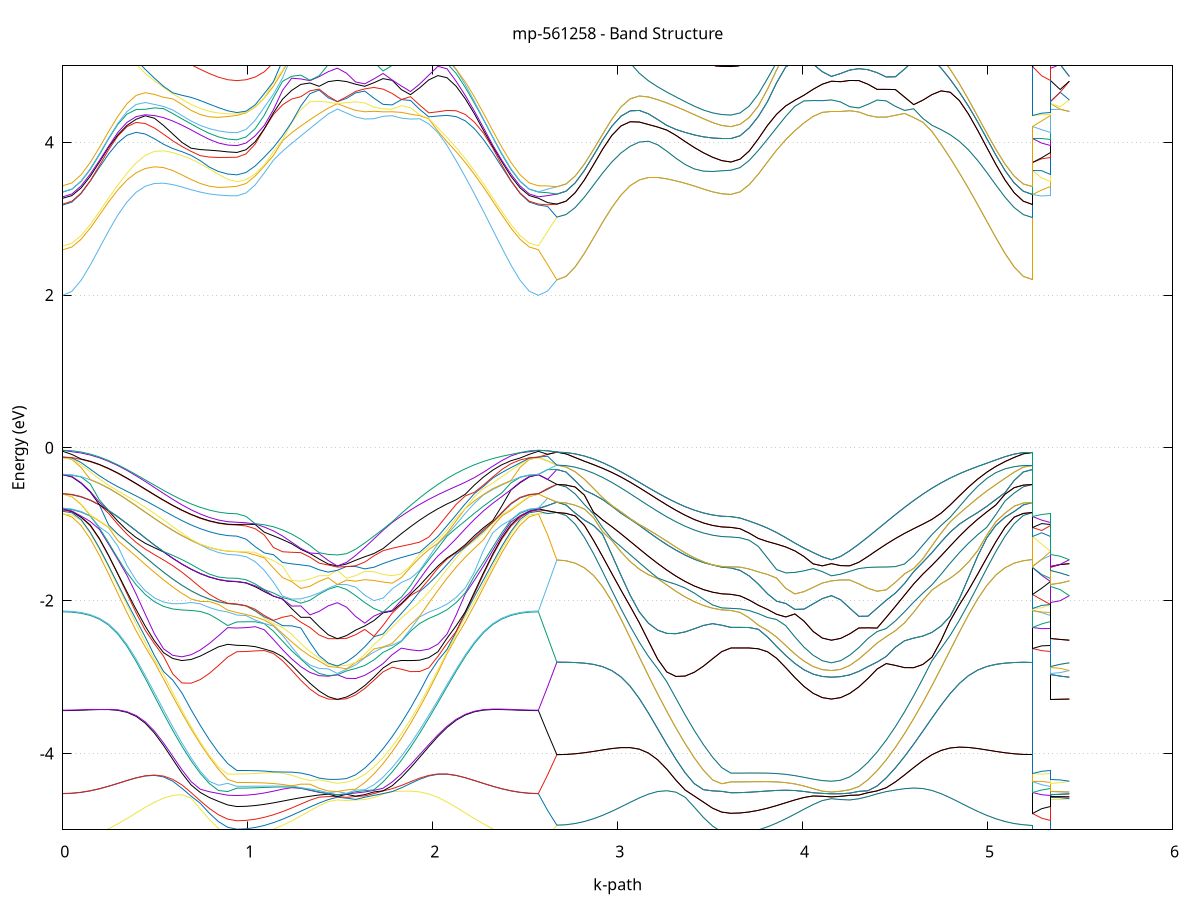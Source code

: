 set title 'mp-561258 - Band Structure'
set xlabel 'k-path'
set ylabel 'Energy (eV)'
set grid y
set yrange [-5:5]
set terminal png size 800,600
set output 'mp-561258_bands_gnuplot.png'
plot '-' using 1:2 with lines notitle, '-' using 1:2 with lines notitle, '-' using 1:2 with lines notitle, '-' using 1:2 with lines notitle, '-' using 1:2 with lines notitle, '-' using 1:2 with lines notitle, '-' using 1:2 with lines notitle, '-' using 1:2 with lines notitle, '-' using 1:2 with lines notitle, '-' using 1:2 with lines notitle, '-' using 1:2 with lines notitle, '-' using 1:2 with lines notitle, '-' using 1:2 with lines notitle, '-' using 1:2 with lines notitle, '-' using 1:2 with lines notitle, '-' using 1:2 with lines notitle, '-' using 1:2 with lines notitle, '-' using 1:2 with lines notitle, '-' using 1:2 with lines notitle, '-' using 1:2 with lines notitle, '-' using 1:2 with lines notitle, '-' using 1:2 with lines notitle, '-' using 1:2 with lines notitle, '-' using 1:2 with lines notitle, '-' using 1:2 with lines notitle, '-' using 1:2 with lines notitle, '-' using 1:2 with lines notitle, '-' using 1:2 with lines notitle, '-' using 1:2 with lines notitle, '-' using 1:2 with lines notitle, '-' using 1:2 with lines notitle, '-' using 1:2 with lines notitle, '-' using 1:2 with lines notitle, '-' using 1:2 with lines notitle, '-' using 1:2 with lines notitle, '-' using 1:2 with lines notitle, '-' using 1:2 with lines notitle, '-' using 1:2 with lines notitle, '-' using 1:2 with lines notitle, '-' using 1:2 with lines notitle, '-' using 1:2 with lines notitle, '-' using 1:2 with lines notitle, '-' using 1:2 with lines notitle, '-' using 1:2 with lines notitle, '-' using 1:2 with lines notitle, '-' using 1:2 with lines notitle, '-' using 1:2 with lines notitle, '-' using 1:2 with lines notitle, '-' using 1:2 with lines notitle, '-' using 1:2 with lines notitle, '-' using 1:2 with lines notitle, '-' using 1:2 with lines notitle, '-' using 1:2 with lines notitle, '-' using 1:2 with lines notitle, '-' using 1:2 with lines notitle, '-' using 1:2 with lines notitle, '-' using 1:2 with lines notitle, '-' using 1:2 with lines notitle, '-' using 1:2 with lines notitle, '-' using 1:2 with lines notitle, '-' using 1:2 with lines notitle, '-' using 1:2 with lines notitle, '-' using 1:2 with lines notitle, '-' using 1:2 with lines notitle, '-' using 1:2 with lines notitle, '-' using 1:2 with lines notitle, '-' using 1:2 with lines notitle, '-' using 1:2 with lines notitle, '-' using 1:2 with lines notitle, '-' using 1:2 with lines notitle, '-' using 1:2 with lines notitle, '-' using 1:2 with lines notitle, '-' using 1:2 with lines notitle, '-' using 1:2 with lines notitle, '-' using 1:2 with lines notitle, '-' using 1:2 with lines notitle, '-' using 1:2 with lines notitle, '-' using 1:2 with lines notitle, '-' using 1:2 with lines notitle, '-' using 1:2 with lines notitle, '-' using 1:2 with lines notitle, '-' using 1:2 with lines notitle, '-' using 1:2 with lines notitle, '-' using 1:2 with lines notitle, '-' using 1:2 with lines notitle, '-' using 1:2 with lines notitle, '-' using 1:2 with lines notitle, '-' using 1:2 with lines notitle, '-' using 1:2 with lines notitle, '-' using 1:2 with lines notitle, '-' using 1:2 with lines notitle, '-' using 1:2 with lines notitle, '-' using 1:2 with lines notitle, '-' using 1:2 with lines notitle, '-' using 1:2 with lines notitle, '-' using 1:2 with lines notitle, '-' using 1:2 with lines notitle, '-' using 1:2 with lines notitle, '-' using 1:2 with lines notitle, '-' using 1:2 with lines notitle, '-' using 1:2 with lines notitle, '-' using 1:2 with lines notitle, '-' using 1:2 with lines notitle, '-' using 1:2 with lines notitle, '-' using 1:2 with lines notitle, '-' using 1:2 with lines notitle, '-' using 1:2 with lines notitle, '-' using 1:2 with lines notitle, '-' using 1:2 with lines notitle, '-' using 1:2 with lines notitle, '-' using 1:2 with lines notitle, '-' using 1:2 with lines notitle, '-' using 1:2 with lines notitle, '-' using 1:2 with lines notitle, '-' using 1:2 with lines notitle, '-' using 1:2 with lines notitle, '-' using 1:2 with lines notitle, '-' using 1:2 with lines notitle, '-' using 1:2 with lines notitle, '-' using 1:2 with lines notitle, '-' using 1:2 with lines notitle, '-' using 1:2 with lines notitle, '-' using 1:2 with lines notitle, '-' using 1:2 with lines notitle, '-' using 1:2 with lines notitle, '-' using 1:2 with lines notitle, '-' using 1:2 with lines notitle, '-' using 1:2 with lines notitle, '-' using 1:2 with lines notitle, '-' using 1:2 with lines notitle, '-' using 1:2 with lines notitle, '-' using 1:2 with lines notitle, '-' using 1:2 with lines notitle, '-' using 1:2 with lines notitle, '-' using 1:2 with lines notitle, '-' using 1:2 with lines notitle, '-' using 1:2 with lines notitle, '-' using 1:2 with lines notitle, '-' using 1:2 with lines notitle, '-' using 1:2 with lines notitle, '-' using 1:2 with lines notitle, '-' using 1:2 with lines notitle, '-' using 1:2 with lines notitle, '-' using 1:2 with lines notitle, '-' using 1:2 with lines notitle, '-' using 1:2 with lines notitle, '-' using 1:2 with lines notitle, '-' using 1:2 with lines notitle, '-' using 1:2 with lines notitle, '-' using 1:2 with lines notitle, '-' using 1:2 with lines notitle, '-' using 1:2 with lines notitle, '-' using 1:2 with lines notitle, '-' using 1:2 with lines notitle, '-' using 1:2 with lines notitle, '-' using 1:2 with lines notitle, '-' using 1:2 with lines notitle, '-' using 1:2 with lines notitle, '-' using 1:2 with lines notitle, '-' using 1:2 with lines notitle, '-' using 1:2 with lines notitle, '-' using 1:2 with lines notitle, '-' using 1:2 with lines notitle, '-' using 1:2 with lines notitle, '-' using 1:2 with lines notitle, '-' using 1:2 with lines notitle
0.000000 -12.991852
0.049539 -12.987352
0.099078 -12.973852
0.148617 -12.951552
0.198156 -12.920852
0.247695 -12.882052
0.297234 -12.835752
0.346774 -12.782652
0.396313 -12.723652
0.445852 -12.659852
0.495391 -12.592252
0.544930 -12.522252
0.594469 -12.451452
0.644008 -12.381552
0.693547 -12.314452
0.743086 -12.252452
0.792625 -12.198152
0.842164 -12.154752
0.891703 -12.125952
0.941242 -12.115852
0.941242 -12.115852
0.990645 -12.113352
1.040047 -12.105752
1.089450 -12.093452
1.138852 -12.076752
1.188254 -12.056152
1.237657 -12.032352
1.287059 -12.005952
1.336462 -11.978052
1.385864 -11.949552
1.435267 -11.922052
1.484669 -11.902852
1.484669 -11.902852
1.534071 -11.924652
1.583474 -11.960252
1.632876 -12.002952
1.682279 -12.052552
1.731681 -12.108252
1.781083 -12.169552
1.830486 -12.235552
1.879888 -12.304952
1.929291 -12.376752
1.978693 -12.449552
2.028095 -12.521952
2.077498 -12.592852
2.126900 -12.660752
2.176303 -12.724752
2.225705 -12.783652
2.275107 -12.836452
2.324510 -12.882552
2.373912 -12.921252
2.423315 -12.951852
2.472717 -12.973952
2.522120 -12.987352
2.571522 -12.991852
2.571522 -12.991852
2.621408 -12.987252
2.671295 -12.973552
2.671295 -12.973552
2.720834 -12.969052
2.770373 -12.955652
2.819912 -12.933552
2.869451 -12.903052
2.918990 -12.864552
2.968529 -12.818652
3.018068 -12.766052
3.067607 -12.707552
3.117146 -12.644352
3.166685 -12.577452
3.216224 -12.508252
3.265763 -12.438352
3.315303 -12.369452
3.364842 -12.303452
3.414381 -12.242552
3.463920 -12.189352
3.513459 -12.147052
3.562998 -12.119152
3.612537 -12.109352
3.612537 -12.109352
3.661939 -12.106852
3.711342 -12.099452
3.760744 -12.087452
3.810147 -12.071052
3.859549 -12.050952
3.908951 -12.027652
3.958354 -12.001952
4.007756 -11.974852
4.057159 -11.947352
4.106561 -11.920952
4.155964 -11.902752
4.155964 -11.902752
4.205366 -11.923252
4.254768 -11.957352
4.304171 -11.998652
4.353573 -12.046652
4.402976 -12.101052
4.452378 -12.161052
4.501780 -12.225652
4.551183 -12.293952
4.600585 -12.364652
4.649988 -12.436452
4.699390 -12.508052
4.748792 -12.578052
4.798195 -12.645252
4.847597 -12.708652
4.897000 -12.766952
4.946402 -12.819352
4.995804 -12.865152
5.045207 -12.903452
5.094609 -12.933852
5.144012 -12.955752
5.193414 -12.969152
5.242817 -12.973552
5.242817 -12.109352
5.292703 -12.114152
5.342589 -12.115852
5.342589 -11.902852
5.392476 -11.902852
5.442362 -11.902752
e
0.000000 -12.922852
0.049539 -12.918452
0.099078 -12.905352
0.148617 -12.883752
0.198156 -12.853952
0.247695 -12.816352
0.297234 -12.771552
0.346774 -12.720252
0.396313 -12.663452
0.445852 -12.602052
0.495391 -12.537352
0.544930 -12.470552
0.594469 -12.403352
0.644008 -12.337352
0.693547 -12.274452
0.743086 -12.216952
0.792625 -12.167152
0.842164 -12.127852
0.891703 -12.102352
0.941242 -12.093452
0.941242 -12.093452
0.990645 -12.091052
1.040047 -12.084152
1.089450 -12.072752
1.138852 -12.057352
1.188254 -12.038452
1.237657 -12.016752
1.287059 -11.992952
1.336462 -11.967952
1.385864 -11.942952
1.435267 -11.919252
1.484669 -11.902752
1.484669 -11.902752
1.534071 -11.921052
1.583474 -11.951252
1.632876 -11.988552
1.682279 -12.032652
1.731681 -12.083052
1.781083 -12.139152
1.830486 -12.200152
1.879888 -12.264952
1.929291 -12.332452
1.978693 -12.401352
2.028095 -12.470252
2.077498 -12.537852
2.126900 -12.602952
2.176303 -12.664452
2.225705 -12.721152
2.275107 -12.772252
2.324510 -12.816852
2.373912 -12.854252
2.423315 -12.883952
2.472717 -12.905452
2.522120 -12.918552
2.571522 -12.922852
2.571522 -12.922852
2.621408 -12.950952
2.671295 -12.973552
2.671295 -12.973552
2.720834 -12.969052
2.770373 -12.955652
2.819912 -12.933552
2.869451 -12.903052
2.918990 -12.864552
2.968529 -12.818652
3.018068 -12.766052
3.067607 -12.707552
3.117146 -12.644352
3.166685 -12.577452
3.216224 -12.508252
3.265763 -12.438352
3.315303 -12.369452
3.364842 -12.303452
3.414381 -12.242552
3.463920 -12.189352
3.513459 -12.147052
3.562998 -12.119152
3.612537 -12.109352
3.612537 -12.109352
3.661939 -12.106852
3.711342 -12.099452
3.760744 -12.087452
3.810147 -12.071052
3.859549 -12.050952
3.908951 -12.027652
3.958354 -12.001952
4.007756 -11.974852
4.057159 -11.947352
4.106561 -11.920952
4.155964 -11.902752
4.155964 -11.902752
4.205366 -11.923252
4.254768 -11.957352
4.304171 -11.998652
4.353573 -12.046652
4.402976 -12.101052
4.452378 -12.161052
4.501780 -12.225652
4.551183 -12.293952
4.600585 -12.364652
4.649988 -12.436452
4.699390 -12.508052
4.748792 -12.578052
4.798195 -12.645252
4.847597 -12.708652
4.897000 -12.766952
4.946402 -12.819352
4.995804 -12.865152
5.045207 -12.903452
5.094609 -12.933752
5.144012 -12.955752
5.193414 -12.969152
5.242817 -12.973552
5.242817 -12.109352
5.292703 -12.101452
5.342589 -12.093452
5.342589 -11.902752
5.392476 -11.902752
5.442362 -11.902752
e
0.000000 -12.916352
0.049539 -12.911952
0.099078 -12.898852
0.148617 -12.877252
0.198156 -12.847352
0.247695 -12.809752
0.297234 -12.764952
0.346774 -12.713652
0.396313 -12.656852
0.445852 -12.595352
0.495391 -12.530652
0.544930 -12.463852
0.594469 -12.396552
0.644008 -12.330552
0.693547 -12.267652
0.743086 -12.209952
0.792625 -12.160052
0.842164 -12.120552
0.891703 -12.094852
0.941242 -12.085852
0.941242 -12.085852
0.990645 -12.083452
1.040047 -12.076552
1.089450 -12.065252
1.138852 -12.050052
1.188254 -12.031252
1.237657 -12.009652
1.287059 -11.986052
1.336462 -11.961252
1.385864 -11.936352
1.435267 -11.912552
1.484669 -11.894652
1.484669 -11.894652
1.534071 -11.914452
1.583474 -11.944852
1.632876 -11.982052
1.682279 -12.026052
1.731681 -12.076352
1.781083 -12.132452
1.830486 -12.193452
1.879888 -12.258252
1.929291 -12.325752
1.978693 -12.394552
2.028095 -12.463452
2.077498 -12.531152
2.126900 -12.596352
2.176303 -12.657852
2.225705 -12.714552
2.275107 -12.765652
2.324510 -12.810352
2.373912 -12.847752
2.423315 -12.877452
2.472717 -12.898952
2.522120 -12.911952
2.571522 -12.916352
2.571522 -12.916352
2.621408 -12.880152
2.671295 -12.833452
2.671295 -12.833452
2.720834 -12.829152
2.770373 -12.816552
2.819912 -12.795752
2.869451 -12.767052
2.918990 -12.730952
2.968529 -12.687952
3.018068 -12.638952
3.067607 -12.584752
3.117146 -12.526352
3.166685 -12.465052
3.216224 -12.402152
3.265763 -12.339252
3.315303 -12.277952
3.364842 -12.220152
3.414381 -12.167852
3.463920 -12.123152
3.513459 -12.088452
3.562998 -12.066252
3.612537 -12.058652
3.612537 -12.058652
3.661939 -12.056552
3.711342 -12.050252
3.760744 -12.040152
3.810147 -12.026452
3.859549 -12.009752
3.908951 -11.990752
3.958354 -11.970152
4.007756 -11.948952
4.057159 -11.928052
4.106561 -11.908752
4.155964 -11.894652
4.155964 -11.894652
4.205366 -11.909852
4.254768 -11.934152
4.304171 -11.965152
4.353573 -12.002652
4.402976 -12.046652
4.452378 -12.096552
4.501780 -12.151652
4.551183 -12.210852
4.600585 -12.273152
4.649988 -12.337152
4.699390 -12.401752
4.748792 -12.465452
4.798195 -12.527152
4.847597 -12.585652
4.897000 -12.639752
4.946402 -12.688652
4.995804 -12.731452
5.045207 -12.767352
5.094609 -12.795952
5.144012 -12.816652
5.193414 -12.829252
5.242817 -12.833452
5.242817 -12.058652
5.292703 -12.074952
5.342589 -12.085852
5.342589 -11.894652
5.392476 -11.894652
5.442362 -11.894652
e
0.000000 -12.723052
0.049539 -12.719052
0.099078 -12.707152
0.148617 -12.687452
0.198156 -12.660252
0.247695 -12.626252
0.297234 -12.585852
0.346774 -12.539852
0.396313 -12.489252
0.445852 -12.435052
0.495391 -12.378452
0.544930 -12.320852
0.594469 -12.263752
0.644008 -12.208752
0.693547 -12.157552
0.743086 -12.112052
0.792625 -12.073952
0.842164 -12.045152
0.891703 -12.027252
0.941242 -12.021252
0.941242 -12.021252
0.990645 -12.019452
1.040047 -12.014052
1.089450 -12.005452
1.138852 -11.993852
1.188254 -11.979952
1.237657 -11.964352
1.287059 -11.947952
1.336462 -11.931552
1.385864 -11.916152
1.435267 -11.903052
1.484669 -11.894652
1.484669 -11.894652
1.534071 -11.903352
1.583474 -11.919652
1.632876 -11.942452
1.682279 -11.971752
1.731681 -12.007552
1.781083 -12.049452
1.830486 -12.096752
1.879888 -12.148552
1.929291 -12.203952
1.978693 -12.261552
2.028095 -12.320252
2.077498 -12.378752
2.126900 -12.435752
2.176303 -12.490052
2.225705 -12.540652
2.275107 -12.586452
2.324510 -12.626752
2.373912 -12.660652
2.423315 -12.687652
2.472717 -12.707252
2.522120 -12.719052
2.571522 -12.723052
2.571522 -12.723052
2.621408 -12.779952
2.671295 -12.833452
2.671295 -12.833452
2.720834 -12.829152
2.770373 -12.816552
2.819912 -12.795752
2.869451 -12.767052
2.918990 -12.730952
2.968529 -12.687952
3.018068 -12.638952
3.067607 -12.584752
3.117146 -12.526352
3.166685 -12.465052
3.216224 -12.402152
3.265763 -12.339252
3.315303 -12.277952
3.364842 -12.220152
3.414381 -12.167852
3.463920 -12.123152
3.513459 -12.088452
3.562998 -12.066252
3.612537 -12.058652
3.612537 -12.058652
3.661939 -12.056552
3.711342 -12.050252
3.760744 -12.040152
3.810147 -12.026452
3.859549 -12.009752
3.908951 -11.990752
3.958354 -11.970152
4.007756 -11.948952
4.057159 -11.928052
4.106561 -11.908752
4.155964 -11.894652
4.155964 -11.894652
4.205366 -11.909852
4.254768 -11.934152
4.304171 -11.965052
4.353573 -12.002652
4.402976 -12.046652
4.452378 -12.096552
4.501780 -12.151652
4.551183 -12.210852
4.600585 -12.273152
4.649988 -12.337152
4.699390 -12.401752
4.748792 -12.465452
4.798195 -12.527152
4.847597 -12.585652
4.897000 -12.639752
4.946402 -12.688652
4.995804 -12.731452
5.045207 -12.767352
5.094609 -12.795952
5.144012 -12.816652
5.193414 -12.829252
5.242817 -12.833452
5.242817 -12.058652
5.292703 -12.039952
5.342589 -12.021252
5.342589 -11.894652
5.392476 -11.894652
5.442362 -11.894652
e
0.000000 -12.718452
0.049539 -12.714452
0.099078 -12.702452
0.148617 -12.682752
0.198156 -12.655652
0.247695 -12.621552
0.297234 -12.581152
0.346774 -12.535152
0.396313 -12.484552
0.445852 -12.430252
0.495391 -12.373752
0.544930 -12.316152
0.594469 -12.259052
0.644008 -12.204052
0.693547 -12.153052
0.743086 -12.107552
0.792625 -12.069652
0.842164 -12.040952
0.891703 -12.023052
0.941242 -12.017052
0.941242 -12.017052
0.990645 -12.015252
1.040047 -12.009952
1.089450 -12.001352
1.138852 -11.989952
1.188254 -11.976152
1.237657 -11.960652
1.287059 -11.944352
1.336462 -11.927952
1.385864 -11.912652
1.435267 -11.899452
1.484669 -11.891452
1.484669 -11.891452
1.534071 -11.899652
1.583474 -11.915752
1.632876 -11.938352
1.682279 -11.967552
1.731681 -12.003152
1.781083 -12.044852
1.830486 -12.092052
1.879888 -12.143852
1.929291 -12.199152
1.978693 -12.256852
2.028095 -12.315552
2.077498 -12.373952
2.126900 -12.431052
2.176303 -12.485352
2.225705 -12.535952
2.275107 -12.581752
2.324510 -12.622052
2.373912 -12.655952
2.423315 -12.682952
2.472717 -12.702552
2.522120 -12.714452
2.571522 -12.718452
2.571522 -12.718452
2.621408 -12.656952
2.671295 -12.589952
2.671295 -12.589952
2.720834 -12.586152
2.770373 -12.575052
2.819912 -12.556752
2.869451 -12.531552
2.918990 -12.500052
2.968529 -12.462752
3.018068 -12.420552
3.067607 -12.374352
3.117146 -12.325152
3.166685 -12.274252
3.216224 -12.223052
3.265763 -12.172952
3.315303 -12.125352
3.364842 -12.082052
3.414381 -12.044452
3.463920 -12.013952
3.513459 -11.991752
3.562998 -11.978452
3.612537 -11.974052
3.612537 -11.974052
3.661939 -11.972552
3.711342 -11.968352
3.760744 -11.961552
3.810147 -11.952652
3.859549 -11.942052
3.908951 -11.930652
3.958354 -11.919052
4.007756 -11.908252
4.057159 -11.899252
4.106561 -11.892952
4.155964 -11.891452
4.155964 -11.891452
4.205366 -11.892652
4.254768 -11.900052
4.304171 -11.913552
4.353573 -11.933352
4.402976 -11.959652
4.452378 -11.992152
4.501780 -12.030352
4.551183 -12.073452
4.600585 -12.120652
4.649988 -12.170652
4.699390 -12.222352
4.748792 -12.274452
4.798195 -12.325752
4.847597 -12.375052
4.897000 -12.421252
4.946402 -12.463352
4.995804 -12.500452
5.045207 -12.531852
5.094609 -12.556952
5.144012 -12.575152
5.193414 -12.586252
5.242817 -12.589952
5.242817 -11.974052
5.292703 -11.996952
5.342589 -12.017052
5.342589 -11.891452
5.392476 -11.891452
5.442362 -11.891452
e
0.000000 -12.454452
0.049539 -12.450952
0.099078 -12.440752
0.148617 -12.424052
0.198156 -12.401052
0.247695 -12.372452
0.297234 -12.338652
0.346774 -12.300652
0.396313 -12.259352
0.445852 -12.215852
0.495391 -12.171252
0.544930 -12.126952
0.594469 -12.084352
0.644008 -12.044752
0.693547 -12.009552
0.743086 -11.980052
0.792625 -11.956952
0.842164 -11.940952
0.891703 -11.931852
0.941242 -11.928852
0.941242 -11.928852
0.990645 -11.927852
1.040047 -11.924752
1.089450 -11.919952
1.138852 -11.913652
1.188254 -11.906652
1.237657 -11.899452
1.287059 -11.893052
1.336462 -11.888052
1.385864 -11.885652
1.435267 -11.886652
1.484669 -11.891452
1.484669 -11.891452
1.534071 -11.886052
1.583474 -11.884852
1.632876 -11.889152
1.682279 -11.899552
1.731681 -11.916252
1.781083 -11.939152
1.830486 -11.967852
1.879888 -12.001852
1.929291 -12.040252
1.978693 -12.082052
2.028095 -12.126152
2.077498 -12.171352
2.126900 -12.216352
2.176303 -12.260052
2.225705 -12.301352
2.275107 -12.339252
2.324510 -12.372852
2.373912 -12.401352
2.423315 -12.424252
2.472717 -12.440852
2.522120 -12.451052
2.571522 -12.454452
2.571522 -12.454452
2.621408 -12.521152
2.671295 -12.589952
2.671295 -12.589952
2.720834 -12.586152
2.770373 -12.575052
2.819912 -12.556752
2.869451 -12.531552
2.918990 -12.500052
2.968529 -12.462752
3.018068 -12.420552
3.067607 -12.374352
3.117146 -12.325152
3.166685 -12.274252
3.216224 -12.223052
3.265763 -12.172952
3.315303 -12.125352
3.364842 -12.082052
3.414381 -12.044452
3.463920 -12.013952
3.513459 -11.991752
3.562998 -11.978452
3.612537 -11.974052
3.612537 -11.974052
3.661939 -11.972552
3.711342 -11.968352
3.760744 -11.961552
3.810147 -11.952652
3.859549 -11.942052
3.908951 -11.930652
3.958354 -11.919052
4.007756 -11.908252
4.057159 -11.899252
4.106561 -11.892952
4.155964 -11.891452
4.155964 -11.891452
4.205366 -11.892652
4.254768 -11.900052
4.304171 -11.913552
4.353573 -11.933352
4.402976 -11.959652
4.452378 -11.992152
4.501780 -12.030352
4.551183 -12.073452
4.600585 -12.120652
4.649988 -12.170652
4.699390 -12.222352
4.748792 -12.274452
4.798195 -12.325752
4.847597 -12.375052
4.897000 -12.421252
4.946402 -12.463352
4.995804 -12.500452
5.045207 -12.531852
5.094609 -12.556952
5.144012 -12.575152
5.193414 -12.586252
5.242817 -12.589952
5.242817 -11.974052
5.292703 -11.950752
5.342589 -11.928852
5.342589 -11.891452
5.392476 -11.891452
5.442362 -11.891452
e
0.000000 -12.449652
0.049539 -12.446252
0.099078 -12.436052
0.148617 -12.419252
0.198156 -12.396352
0.247695 -12.367652
0.297234 -12.333952
0.346774 -12.295952
0.396313 -12.254652
0.445852 -12.211052
0.495391 -12.166552
0.544930 -12.122252
0.594469 -12.079752
0.644008 -12.040252
0.693547 -12.005352
0.743086 -11.976052
0.792625 -11.953452
0.842164 -11.937852
0.891703 -11.929152
0.941242 -11.926452
0.941242 -11.926452
0.990645 -11.925352
1.040047 -11.922252
1.089450 -11.917452
1.138852 -11.911152
1.188254 -11.904152
1.237657 -11.896952
1.287059 -11.890352
1.336462 -11.885252
1.385864 -11.882652
1.435267 -11.883452
1.484669 -11.887852
1.484669 -11.887852
1.534071 -11.882552
1.583474 -11.881152
1.632876 -11.885352
1.682279 -11.895552
1.731681 -11.912152
1.781083 -11.934852
1.830486 -11.963452
1.879888 -11.997352
1.929291 -12.035652
1.978693 -12.077352
2.028095 -12.121452
2.077498 -12.166552
2.126900 -12.211552
2.176303 -12.255252
2.225705 -12.296552
2.275107 -12.334452
2.324510 -12.368052
2.373912 -12.396652
2.423315 -12.419452
2.472717 -12.436152
2.522120 -12.446252
2.571522 -12.449652
2.571522 -12.449652
2.621408 -12.384652
2.671295 -12.320852
2.671295 -12.320852
2.720834 -12.317752
2.770373 -12.308552
2.819912 -12.293352
2.869451 -12.272652
2.918990 -12.246952
2.968529 -12.216752
3.018068 -12.183052
3.067607 -12.146752
3.117146 -12.108852
3.166685 -12.070552
3.216224 -12.033152
3.265763 -11.997952
3.315303 -11.966152
3.364842 -11.938852
3.414381 -11.917152
3.463920 -11.901352
3.513459 -11.891252
3.562998 -11.886152
3.612537 -11.884652
3.612537 -11.884652
3.661939 -11.883952
3.711342 -11.881952
3.760744 -11.878952
3.810147 -11.875352
3.859549 -11.871652
3.908951 -11.868452
3.958354 -11.866752
4.007756 -11.867252
4.057159 -11.870852
4.106561 -11.878452
4.155964 -11.887852
4.155964 -11.887852
4.205366 -11.877552
4.254768 -11.868352
4.304171 -11.864152
4.353573 -11.865752
4.402976 -11.873352
4.452378 -11.887152
4.501780 -11.906852
4.551183 -11.932052
4.600585 -11.961952
4.649988 -11.995752
4.699390 -12.032252
4.748792 -12.070452
4.798195 -12.109152
4.847597 -12.147252
4.897000 -12.183652
4.946402 -12.217252
4.995804 -12.247252
5.045207 -12.272952
5.094609 -12.293452
5.144012 -12.308552
5.193414 -12.317752
5.242817 -12.320852
5.242817 -11.884652
5.292703 -11.905352
5.342589 -11.926452
5.342589 -11.887852
5.392476 -11.887852
5.442362 -11.887852
e
0.000000 -12.214552
0.049539 -12.211752
0.099078 -12.203452
0.148617 -12.189652
0.198156 -12.171052
0.247695 -12.147852
0.297234 -12.120952
0.346774 -12.091052
0.396313 -12.059052
0.445852 -12.026052
0.495391 -11.993152
0.544930 -11.961552
0.594469 -11.932552
0.644008 -11.907152
0.693547 -11.886352
0.743086 -11.870752
0.792625 -11.860352
0.842164 -11.854652
0.891703 -11.852252
0.941242 -11.851652
0.941242 -11.851652
0.990645 -11.851352
1.040047 -11.850352
1.089450 -11.848852
1.138852 -11.847452
1.188254 -11.846552
1.237657 -11.846852
1.287059 -11.849052
1.336462 -11.854052
1.385864 -11.862552
1.435267 -11.875152
1.484669 -11.887752
1.484669 -11.887752
1.534071 -11.874352
1.583474 -11.859352
1.632876 -11.848752
1.682279 -11.843452
1.731681 -11.843852
1.781083 -11.850352
1.830486 -11.862752
1.879888 -11.880652
1.929291 -11.903552
1.978693 -11.930552
2.028095 -11.960652
2.077498 -11.992952
2.126900 -12.026252
2.176303 -12.059452
2.225705 -12.091452
2.275107 -12.121352
2.324510 -12.148252
2.373912 -12.171252
2.423315 -12.189852
2.472717 -12.203452
2.522120 -12.211752
2.571522 -12.214552
2.571522 -12.214552
2.621408 -12.262552
2.671295 -12.320852
2.671295 -12.320852
2.720834 -12.317752
2.770373 -12.308552
2.819912 -12.293352
2.869451 -12.272652
2.918990 -12.246952
2.968529 -12.216752
3.018068 -12.183052
3.067607 -12.146752
3.117146 -12.108852
3.166685 -12.070552
3.216224 -12.033152
3.265763 -11.997952
3.315303 -11.966152
3.364842 -11.938852
3.414381 -11.917152
3.463920 -11.901352
3.513459 -11.891252
3.562998 -11.886152
3.612537 -11.884652
3.612537 -11.884652
3.661939 -11.883952
3.711342 -11.881952
3.760744 -11.878952
3.810147 -11.875352
3.859549 -11.871652
3.908951 -11.868452
3.958354 -11.866752
4.007756 -11.867252
4.057159 -11.870852
4.106561 -11.878452
4.155964 -11.887852
4.155964 -11.887852
4.205366 -11.877552
4.254768 -11.868352
4.304171 -11.864152
4.353573 -11.865752
4.402976 -11.873352
4.452378 -11.887152
4.501780 -11.906852
4.551183 -11.932052
4.600585 -11.961952
4.649988 -11.995752
4.699390 -12.032252
4.748792 -12.070452
4.798195 -12.109152
4.847597 -12.147252
4.897000 -12.183652
4.946402 -12.217252
4.995804 -12.247252
5.045207 -12.272952
5.094609 -12.293452
5.144012 -12.308552
5.193414 -12.317752
5.242817 -12.320852
5.242817 -11.884652
5.292703 -11.865852
5.342589 -11.851652
5.342589 -11.887752
5.392476 -11.887752
5.442362 -11.887852
e
0.000000 -12.208352
0.049539 -12.205452
0.099078 -12.197152
0.148617 -12.183452
0.198156 -12.164752
0.247695 -12.141652
0.297234 -12.114652
0.346774 -12.084752
0.396313 -12.052852
0.445852 -12.019852
0.495391 -11.987052
0.544930 -11.955552
0.594469 -11.926552
0.644008 -11.901352
0.693547 -11.880752
0.743086 -11.865352
0.792625 -11.855252
0.842164 -11.849852
0.891703 -11.847752
0.941242 -11.847352
0.941242 -11.847352
0.990645 -11.846952
1.040047 -11.845852
1.089450 -11.844452
1.138852 -11.842852
1.188254 -11.841852
1.237657 -11.842052
1.287059 -11.844152
1.336462 -11.848952
1.385864 -11.857352
1.435267 -11.869952
1.484669 -11.882352
1.484669 -11.882352
1.534071 -11.868952
1.583474 -11.853852
1.632876 -11.843252
1.682279 -11.837852
1.731681 -11.838252
1.781083 -11.844652
1.830486 -11.856952
1.879888 -11.874752
1.929291 -11.897552
1.978693 -11.924452
2.028095 -11.954552
2.077498 -11.986852
2.126900 -12.020052
2.176303 -12.053252
2.225705 -12.085252
2.275107 -12.115152
2.324510 -12.141952
2.373912 -12.164952
2.423315 -12.183552
2.472717 -12.197152
2.522120 -12.205552
2.571522 -12.208352
2.571522 -12.208352
2.621408 -12.169552
2.671295 -12.138452
2.671295 -12.138452
2.720834 -12.135852
2.770373 -12.128152
2.819912 -12.115452
2.869451 -12.098152
2.918990 -12.076852
2.968529 -12.052152
3.018068 -12.024852
3.067607 -11.995952
3.117146 -11.966352
3.166685 -11.937252
3.216224 -11.909652
3.265763 -11.884952
3.315303 -11.863952
3.364842 -11.847552
3.414381 -11.836152
3.463920 -11.829552
3.513459 -11.826852
3.562998 -11.826452
3.612537 -11.826552
3.612537 -11.826552
3.661939 -11.826352
3.711342 -11.825952
3.760744 -11.825552
3.810147 -11.825452
3.859549 -11.826352
3.908951 -11.828752
3.958354 -11.833452
4.007756 -11.841252
4.057159 -11.852852
4.106561 -11.868552
4.155964 -11.882352
4.155964 -11.882352
4.205366 -11.867652
4.254768 -11.849152
4.304171 -11.834352
4.353573 -11.824552
4.402976 -11.820352
4.452378 -11.821952
4.501780 -11.829452
4.551183 -11.842452
4.600585 -11.860552
4.649988 -11.882952
4.699390 -11.908752
4.748792 -11.936952
4.798195 -11.966552
4.847597 -11.996352
4.897000 -12.025352
4.946402 -12.052552
4.995804 -12.077152
5.045207 -12.098352
5.094609 -12.115552
5.144012 -12.128152
5.193414 -12.135852
5.242817 -12.138452
5.242817 -11.826552
5.292703 -11.836152
5.342589 -11.847352
5.342589 -11.882352
5.392476 -11.882352
5.442362 -11.882352
e
0.000000 -12.112852
0.049539 -12.110352
0.099078 -12.102752
0.148617 -12.090452
0.198156 -12.073752
0.247695 -12.053052
0.297234 -12.029252
0.346774 -12.002852
0.396313 -11.975052
0.445852 -11.946652
0.495391 -11.918852
0.544930 -11.892752
0.594469 -11.869452
0.644008 -11.850052
0.693547 -11.835152
0.743086 -11.825152
0.792625 -11.819852
0.842164 -11.818152
0.891703 -11.818252
0.941242 -11.818552
0.941242 -11.818552
0.990645 -11.818452
1.040047 -11.818352
1.089450 -11.818252
1.138852 -11.818752
1.188254 -11.820252
1.237657 -11.823452
1.287059 -11.829052
1.336462 -11.837952
1.385864 -11.850752
1.435267 -11.867752
1.484669 -11.882352
1.484669 -11.882352
1.534071 -11.866852
1.583474 -11.846852
1.632876 -11.830552
1.682279 -11.819152
1.731681 -11.813352
1.781083 -11.813252
1.830486 -11.819052
1.879888 -11.830352
1.929291 -11.846752
1.978693 -11.867552
2.028095 -11.891852
2.077498 -11.918552
2.126900 -11.946752
2.176303 -11.975352
2.225705 -12.003252
2.275107 -12.029552
2.324510 -12.053352
2.373912 -12.073952
2.423315 -12.090552
2.472717 -12.102852
2.522120 -12.110352
2.571522 -12.112852
2.571522 -12.112852
2.621408 -12.119352
2.671295 -12.138452
2.671295 -12.138452
2.720834 -12.135852
2.770373 -12.128152
2.819912 -12.115452
2.869451 -12.098152
2.918990 -12.076852
2.968529 -12.052152
3.018068 -12.024852
3.067607 -11.995952
3.117146 -11.966352
3.166685 -11.937252
3.216224 -11.909652
3.265763 -11.884952
3.315303 -11.863952
3.364842 -11.847552
3.414381 -11.836152
3.463920 -11.829552
3.513459 -11.826852
3.562998 -11.826452
3.612537 -11.826552
3.612537 -11.826552
3.661939 -11.826352
3.711342 -11.825952
3.760744 -11.825552
3.810147 -11.825452
3.859549 -11.826352
3.908951 -11.828752
3.958354 -11.833452
4.007756 -11.841252
4.057159 -11.852852
4.106561 -11.868552
4.155964 -11.882352
4.155964 -11.882352
4.205366 -11.867652
4.254768 -11.849152
4.304171 -11.834352
4.353573 -11.824552
4.402976 -11.820352
4.452378 -11.821952
4.501780 -11.829452
4.551183 -11.842452
4.600585 -11.860552
4.649988 -11.882952
4.699390 -11.908752
4.748792 -11.936952
4.798195 -11.966552
4.847597 -11.996352
4.897000 -12.025352
4.946402 -12.052552
4.995804 -12.077152
5.045207 -12.098352
5.094609 -12.115552
5.144012 -12.128152
5.193414 -12.135852
5.242817 -12.138452
5.242817 -11.826552
5.292703 -11.820552
5.342589 -11.818552
5.342589 -11.882352
5.392476 -11.882352
5.442362 -11.882352
e
0.000000 -6.294352
0.049539 -6.294752
0.099078 -6.296052
0.148617 -6.298452
0.198156 -6.301752
0.247695 -6.305452
0.297234 -6.309252
0.346774 -6.312552
0.396313 -6.315152
0.445852 -6.316452
0.495391 -6.316452
0.544930 -6.315052
0.594469 -6.312352
0.644008 -6.308652
0.693547 -6.304552
0.743086 -6.300652
0.792625 -6.297352
0.842164 -6.294952
0.891703 -6.293552
0.941242 -6.293152
0.941242 -6.293152
0.990645 -6.290952
1.040047 -6.284552
1.089450 -6.274552
1.138852 -6.262052
1.188254 -6.248352
1.237657 -6.235052
1.287059 -6.223652
1.336462 -6.215352
1.385864 -6.210252
1.435267 -6.207852
1.484669 -6.207252
1.484669 -6.207252
1.534071 -6.207852
1.583474 -6.209052
1.632876 -6.210552
1.682279 -6.212252
1.731681 -6.213952
1.781083 -6.215752
1.830486 -6.222252
1.879888 -6.232952
1.929291 -6.244252
1.978693 -6.255552
2.028095 -6.265952
2.077498 -6.276252
2.126900 -6.286152
2.176303 -6.293152
2.225705 -6.297552
2.275107 -6.299652
2.324510 -6.299952
2.373912 -6.299052
2.423315 -6.297352
2.472717 -6.295752
2.522120 -6.294652
2.571522 -6.294352
2.571522 -6.294352
2.621408 -6.293952
2.671295 -6.293052
2.671295 -6.293052
2.720834 -6.293152
2.770373 -6.294152
2.819912 -6.296952
2.869451 -6.300652
2.918990 -6.304552
2.968529 -6.308152
3.018068 -6.311152
3.067607 -6.313252
3.117146 -6.314152
3.166685 -6.313552
3.216224 -6.311452
3.265763 -6.308052
3.315303 -6.303852
3.364842 -6.299352
3.414381 -6.295152
3.463920 -6.291752
3.513459 -6.289352
3.562998 -6.287952
3.612537 -6.287552
3.612537 -6.287552
3.661939 -6.285352
3.711342 -6.279052
3.760744 -6.269152
3.810147 -6.256852
3.859549 -6.243452
3.908951 -6.230552
3.958354 -6.220052
4.007756 -6.212952
4.057159 -6.209252
4.106561 -6.207752
4.155964 -6.207352
4.155964 -6.207352
4.205366 -6.207552
4.254768 -6.207952
4.304171 -6.208552
4.353573 -6.209552
4.402976 -6.211352
4.452378 -6.214652
4.501780 -6.219952
4.551183 -6.227652
4.600585 -6.239252
4.649988 -6.253352
4.699390 -6.266852
4.748792 -6.278252
4.798195 -6.287052
4.847597 -6.293152
4.897000 -6.296752
4.946402 -6.298252
4.995804 -6.298052
5.045207 -6.296652
5.094609 -6.294852
5.144012 -6.293652
5.193414 -6.293152
5.242817 -6.293052
5.242817 -6.287552
5.292703 -6.291652
5.342589 -6.293152
5.342589 -6.207252
5.392476 -6.207352
5.442362 -6.207352
e
0.000000 -6.291952
0.049539 -6.291252
0.099078 -6.292952
0.148617 -6.296352
0.198156 -6.299852
0.247695 -6.303452
0.297234 -6.306652
0.346774 -6.309152
0.396313 -6.310652
0.445852 -6.310752
0.495391 -6.309252
0.544930 -6.306052
0.594469 -6.301252
0.644008 -6.295252
0.693547 -6.288652
0.743086 -6.282352
0.792625 -6.277052
0.842164 -6.274152
0.891703 -6.273552
0.941242 -6.273452
0.941242 -6.273452
0.990645 -6.271452
1.040047 -6.265552
1.089450 -6.256552
1.138852 -6.245252
1.188254 -6.233252
1.237657 -6.222252
1.287059 -6.214252
1.336462 -6.209852
1.385864 -6.208052
1.435267 -6.207452
1.484669 -6.207252
1.484669 -6.207252
1.534071 -6.207052
1.583474 -6.206752
1.632876 -6.206352
1.682279 -6.206352
1.731681 -6.207952
1.781083 -6.213352
1.830486 -6.217752
1.879888 -6.220052
1.929291 -6.233152
1.978693 -6.248152
2.028095 -6.263452
2.077498 -6.275052
2.126900 -6.282352
2.176303 -6.289552
2.225705 -6.294152
2.275107 -6.296452
2.324510 -6.297052
2.373912 -6.296552
2.423315 -6.294952
2.472717 -6.292452
2.522120 -6.291152
2.571522 -6.291952
2.571522 -6.291952
2.621408 -6.292252
2.671295 -6.293052
2.671295 -6.293052
2.720834 -6.293152
2.770373 -6.294152
2.819912 -6.296952
2.869451 -6.300652
2.918990 -6.304552
2.968529 -6.308152
3.018068 -6.311152
3.067607 -6.313252
3.117146 -6.314152
3.166685 -6.313552
3.216224 -6.311452
3.265763 -6.308052
3.315303 -6.303852
3.364842 -6.299352
3.414381 -6.295152
3.463920 -6.291752
3.513459 -6.289352
3.562998 -6.287952
3.612537 -6.287552
3.612537 -6.287552
3.661939 -6.285352
3.711342 -6.279052
3.760744 -6.269152
3.810147 -6.256852
3.859549 -6.243452
3.908951 -6.230552
3.958354 -6.219952
4.007756 -6.212952
4.057159 -6.209252
4.106561 -6.207752
4.155964 -6.207352
4.155964 -6.207352
4.205366 -6.207552
4.254768 -6.207952
4.304171 -6.208552
4.353573 -6.209552
4.402976 -6.211352
4.452378 -6.214652
4.501780 -6.219952
4.551183 -6.227652
4.600585 -6.239252
4.649988 -6.253352
4.699390 -6.266852
4.748792 -6.278252
4.798195 -6.287052
4.847597 -6.293152
4.897000 -6.296752
4.946402 -6.298252
4.995804 -6.298052
5.045207 -6.296652
5.094609 -6.294852
5.144012 -6.293652
5.193414 -6.293152
5.242817 -6.293052
5.242817 -6.287552
5.292703 -6.280852
5.342589 -6.273452
5.342589 -6.207252
5.392476 -6.207352
5.442362 -6.207352
e
0.000000 -6.290252
0.049539 -6.290452
0.099078 -6.290552
0.148617 -6.289952
0.198156 -6.288752
0.247695 -6.287752
0.297234 -6.287752
0.346774 -6.288152
0.396313 -6.288152
0.445852 -6.287452
0.495391 -6.286052
0.544930 -6.284152
0.594469 -6.281952
0.644008 -6.279752
0.693547 -6.277752
0.743086 -6.276152
0.792625 -6.274952
0.842164 -6.273152
0.891703 -6.270852
0.941242 -6.270052
0.941242 -6.270052
0.990645 -6.267852
1.040047 -6.261252
1.089450 -6.251052
1.138852 -6.238352
1.188254 -6.224552
1.237657 -6.211352
1.287059 -6.200152
1.336462 -6.191452
1.385864 -6.185352
1.435267 -6.181352
1.484669 -6.178752
1.484669 -6.178752
1.534071 -6.180952
1.583474 -6.183552
1.632876 -6.186452
1.682279 -6.189552
1.731681 -6.192852
1.781083 -6.197852
1.830486 -6.207852
1.879888 -6.220052
1.929291 -6.231352
1.978693 -6.246152
2.028095 -6.258152
2.077498 -6.271552
2.126900 -6.282152
2.176303 -6.287652
2.225705 -6.291152
2.275107 -6.292952
2.324510 -6.293452
2.373912 -6.293052
2.423315 -6.292152
2.472717 -6.291152
2.522120 -6.290452
2.571522 -6.290252
2.571522 -6.290252
2.621408 -6.289652
2.671295 -6.287852
2.671295 -6.287852
2.720834 -6.288652
2.770373 -6.290152
2.819912 -6.290352
2.869451 -6.289452
2.918990 -6.288152
2.968529 -6.286652
3.018068 -6.284952
3.067607 -6.283052
3.117146 -6.280652
3.166685 -6.277452
3.216224 -6.273652
3.265763 -6.269352
3.315303 -6.264952
3.364842 -6.260652
3.414381 -6.256752
3.463920 -6.253552
3.513459 -6.251152
3.562998 -6.249652
3.612537 -6.249152
3.612537 -6.249152
3.661939 -6.247152
3.711342 -6.241252
3.760744 -6.232252
3.810147 -6.221252
3.859549 -6.209852
3.908951 -6.199952
3.958354 -6.192452
4.007756 -6.186452
4.057159 -6.181752
4.106561 -6.178752
4.155964 -6.177852
4.155964 -6.177852
4.205366 -6.178752
4.254768 -6.181352
4.304171 -6.185052
4.353573 -6.189252
4.402976 -6.193252
4.452378 -6.197052
4.501780 -6.205152
4.551183 -6.218452
4.600585 -6.230052
4.649988 -6.239952
4.699390 -6.251552
4.748792 -6.264852
4.798195 -6.276152
4.847597 -6.284252
4.897000 -6.289552
4.946402 -6.292552
4.995804 -6.293752
5.045207 -6.293852
5.094609 -6.292852
5.144012 -6.290852
5.193414 -6.288752
5.242817 -6.287852
5.242817 -6.249152
5.292703 -6.260852
5.342589 -6.270052
5.342589 -6.178752
5.392476 -6.178352
5.442362 -6.177852
e
0.000000 -6.290252
0.049539 -6.289252
0.099078 -6.288852
0.148617 -6.285652
0.198156 -6.282852
0.247695 -6.282852
0.297234 -6.282252
0.346774 -6.280352
0.396313 -6.277352
0.445852 -6.273352
0.495391 -6.268452
0.544930 -6.262552
0.594469 -6.255852
0.644008 -6.248752
0.693547 -6.242052
0.743086 -6.236752
0.792625 -6.233252
0.842164 -6.231252
0.891703 -6.230052
0.941242 -6.229652
0.941242 -6.229652
0.990645 -6.227952
1.040047 -6.222852
1.089450 -6.215052
1.138852 -6.205952
1.188254 -6.197252
1.237657 -6.190552
1.287059 -6.185652
1.336462 -6.181652
1.385864 -6.178552
1.435267 -6.177352
1.484669 -6.178752
1.484669 -6.178752
1.534071 -6.177452
1.583474 -6.177452
1.632876 -6.180852
1.682279 -6.186852
1.731681 -6.192752
1.781083 -6.196552
1.830486 -6.201152
1.879888 -6.213852
1.929291 -6.222352
1.978693 -6.240252
2.028095 -6.257352
2.077498 -6.268352
2.126900 -6.276252
2.176303 -6.281852
2.225705 -6.285152
2.275107 -6.286452
2.324510 -6.286152
2.373912 -6.285552
2.423315 -6.286752
2.472717 -6.289152
2.522120 -6.289352
2.571522 -6.290252
2.571522 -6.290252
2.621408 -6.289652
2.671295 -6.287852
2.671295 -6.287852
2.720834 -6.288652
2.770373 -6.290152
2.819912 -6.290352
2.869451 -6.289452
2.918990 -6.288152
2.968529 -6.286652
3.018068 -6.284952
3.067607 -6.283052
3.117146 -6.280652
3.166685 -6.277452
3.216224 -6.273652
3.265763 -6.269352
3.315303 -6.264952
3.364842 -6.260652
3.414381 -6.256752
3.463920 -6.253552
3.513459 -6.251152
3.562998 -6.249652
3.612537 -6.249152
3.612537 -6.249152
3.661939 -6.247152
3.711342 -6.241252
3.760744 -6.232252
3.810147 -6.221252
3.859549 -6.209852
3.908951 -6.199952
3.958354 -6.192452
4.007756 -6.186452
4.057159 -6.181652
4.106561 -6.178752
4.155964 -6.177852
4.155964 -6.177852
4.205366 -6.178752
4.254768 -6.181352
4.304171 -6.185052
4.353573 -6.189252
4.402976 -6.193252
4.452378 -6.197052
4.501780 -6.205152
4.551183 -6.218452
4.600585 -6.230052
4.649988 -6.239952
4.699390 -6.251552
4.748792 -6.264852
4.798195 -6.276152
4.847597 -6.284252
4.897000 -6.289552
4.946402 -6.292552
4.995804 -6.293752
5.045207 -6.293852
5.094609 -6.292852
5.144012 -6.290852
5.193414 -6.288752
5.242817 -6.287852
5.242817 -6.249152
5.292703 -6.237352
5.342589 -6.229652
5.342589 -6.178752
5.392476 -6.178352
5.442362 -6.177852
e
0.000000 -6.285552
0.049539 -6.288952
0.099078 -6.286552
0.148617 -6.282052
0.198156 -6.279852
0.247695 -6.278152
0.297234 -6.273652
0.346774 -6.266752
0.396313 -6.258152
0.445852 -6.248852
0.495391 -6.241152
0.544930 -6.236352
0.594469 -6.233452
0.644008 -6.231452
0.693547 -6.229352
0.743086 -6.226652
0.792625 -6.223352
0.842164 -6.220352
0.891703 -6.218352
0.941242 -6.217652
0.941242 -6.217652
0.990645 -6.215652
1.040047 -6.209652
1.089450 -6.200752
1.138852 -6.190452
1.188254 -6.181752
1.237657 -6.176452
1.287059 -6.174652
1.336462 -6.174052
1.385864 -6.175452
1.435267 -6.176652
1.484669 -6.176752
1.484669 -6.176752
1.534071 -6.176752
1.583474 -6.176552
1.632876 -6.176252
1.682279 -6.180252
1.731681 -6.187052
1.781083 -6.194052
1.830486 -6.196352
1.879888 -6.206652
1.929291 -6.221552
1.978693 -6.225052
2.028095 -6.236652
2.077498 -6.254252
2.126900 -6.266952
2.176303 -6.275452
2.225705 -6.280452
2.275107 -6.282752
2.324510 -6.283052
2.373912 -6.281852
2.423315 -6.281252
2.472717 -6.286252
2.522120 -6.288952
2.571522 -6.285552
2.571522 -6.285552
2.621408 -6.285452
2.671295 -6.287852
2.671295 -6.287852
2.720834 -6.286952
2.770373 -6.284152
2.819912 -6.279552
2.869451 -6.273452
2.918990 -6.266052
2.968529 -6.259652
3.018068 -6.253252
3.067607 -6.245852
3.117146 -6.238752
3.166685 -6.232852
3.216224 -6.227652
3.265763 -6.222852
3.315303 -6.218252
3.364842 -6.213952
3.414381 -6.210152
3.463920 -6.207152
3.513459 -6.204852
3.562998 -6.203552
3.612537 -6.203152
3.612537 -6.203152
3.661939 -6.201452
3.711342 -6.196652
3.760744 -6.189552
3.810147 -6.182252
3.859549 -6.177952
3.908951 -6.175652
3.958354 -6.175252
4.007756 -6.175352
4.057159 -6.175252
4.106561 -6.174552
4.155964 -6.173952
4.155964 -6.173952
4.205366 -6.174352
4.254768 -6.174752
4.304171 -6.175052
4.353573 -6.176052
4.402976 -6.180752
4.452378 -6.190152
4.501780 -6.197252
4.551183 -6.200452
4.600585 -6.209152
4.649988 -6.226052
4.699390 -6.240752
4.748792 -6.249852
4.798195 -6.255952
4.847597 -6.260152
4.897000 -6.262452
4.946402 -6.263452
4.995804 -6.266352
5.045207 -6.272852
5.094609 -6.278952
5.144012 -6.283852
5.193414 -6.286852
5.242817 -6.287852
5.242817 -6.203152
5.292703 -6.211252
5.342589 -6.217652
5.342589 -6.176752
5.392476 -6.175952
5.442362 -6.173952
e
0.000000 -6.284052
0.049539 -6.283052
0.099078 -6.280152
0.148617 -6.278052
0.198156 -6.275952
0.247695 -6.269152
0.297234 -6.261752
0.346774 -6.252752
0.396313 -6.243152
0.445852 -6.234352
0.495391 -6.227352
0.544930 -6.221152
0.594469 -6.214952
0.644008 -6.208952
0.693547 -6.203452
0.743086 -6.199652
0.792625 -6.197652
0.842164 -6.196452
0.891703 -6.195852
0.941242 -6.195552
0.941242 -6.195552
0.990645 -6.194252
1.040047 -6.190452
1.089450 -6.185252
1.138852 -6.180752
1.188254 -6.178352
1.237657 -6.176352
1.287059 -6.173852
1.336462 -6.173252
1.385864 -6.171952
1.435267 -6.170952
1.484669 -6.170652
1.484669 -6.170652
1.534071 -6.171052
1.583474 -6.172652
1.632876 -6.175352
1.682279 -6.176152
1.731681 -6.176352
1.781083 -6.182152
1.830486 -6.195752
1.879888 -6.197552
1.929291 -6.205852
1.978693 -6.215152
2.028095 -6.228152
2.077498 -6.231752
2.126900 -6.236052
2.176303 -6.245752
2.225705 -6.254852
2.275107 -6.262852
2.324510 -6.269552
2.373912 -6.274552
2.423315 -6.279352
2.472717 -6.280352
2.522120 -6.283052
2.571522 -6.284052
2.571522 -6.284052
2.621408 -6.285452
2.671295 -6.287852
2.671295 -6.287852
2.720834 -6.286952
2.770373 -6.284152
2.819912 -6.279552
2.869451 -6.273452
2.918990 -6.266052
2.968529 -6.259652
3.018068 -6.253252
3.067607 -6.245852
3.117146 -6.238752
3.166685 -6.232752
3.216224 -6.227652
3.265763 -6.222852
3.315303 -6.218252
3.364842 -6.213952
3.414381 -6.210152
3.463920 -6.207152
3.513459 -6.204852
3.562998 -6.203552
3.612537 -6.203152
3.612537 -6.203152
3.661939 -6.201452
3.711342 -6.196652
3.760744 -6.189552
3.810147 -6.182252
3.859549 -6.177952
3.908951 -6.175652
3.958354 -6.175152
4.007756 -6.175352
4.057159 -6.175252
4.106561 -6.174552
4.155964 -6.173952
4.155964 -6.173952
4.205366 -6.174352
4.254768 -6.174752
4.304171 -6.175052
4.353573 -6.176052
4.402976 -6.180752
4.452378 -6.190152
4.501780 -6.197252
4.551183 -6.200452
4.600585 -6.209152
4.649988 -6.226052
4.699390 -6.240752
4.748792 -6.249852
4.798195 -6.255952
4.847597 -6.260152
4.897000 -6.262452
4.946402 -6.263452
4.995804 -6.266352
5.045207 -6.272852
5.094609 -6.278952
5.144012 -6.283852
5.193414 -6.286852
5.242817 -6.287852
5.242817 -6.203152
5.292703 -6.197552
5.342589 -6.195552
5.342589 -6.170652
5.392476 -6.171652
5.442362 -6.173952
e
0.000000 -6.284052
0.049539 -6.279852
0.099078 -6.275452
0.148617 -6.275552
0.198156 -6.273952
0.247695 -6.268652
0.297234 -6.260152
0.346774 -6.251052
0.396313 -6.241552
0.445852 -6.231952
0.495391 -6.222752
0.544930 -6.214252
0.594469 -6.206652
0.644008 -6.199952
0.693547 -6.196852
0.743086 -6.193152
0.792625 -6.188852
0.842164 -6.185552
0.891703 -6.183752
0.941242 -6.183152
0.941242 -6.183152
0.990645 -6.182552
1.040047 -6.182052
1.089450 -6.181052
1.138852 -6.178752
1.188254 -6.176952
1.237657 -6.175752
1.287059 -6.173552
1.336462 -6.169752
1.385864 -6.168252
1.435267 -6.167352
1.484669 -6.165652
1.484669 -6.165652
1.534071 -6.168252
1.583474 -6.171852
1.632876 -6.173952
1.682279 -6.174052
1.731681 -6.173952
1.781083 -6.178252
1.830486 -6.185152
1.879888 -6.196852
1.929291 -6.200652
1.978693 -6.211352
2.028095 -6.216752
2.077498 -6.225652
2.126900 -6.235952
2.176303 -6.241652
2.225705 -6.249152
2.275107 -6.257852
2.324510 -6.266652
2.373912 -6.274252
2.423315 -6.276252
2.472717 -6.275452
2.522120 -6.279852
2.571522 -6.284052
2.571522 -6.284052
2.621408 -6.284952
2.671295 -6.282752
2.671295 -6.282752
2.720834 -6.282052
2.770373 -6.279752
2.819912 -6.276052
2.869451 -6.271052
2.918990 -6.265452
2.968529 -6.257452
3.018068 -6.248152
3.067607 -6.238452
3.117146 -6.228752
3.166685 -6.219452
3.216224 -6.210652
3.265763 -6.202852
3.315303 -6.196052
3.364842 -6.191952
3.414381 -6.188952
3.463920 -6.186152
3.513459 -6.184152
3.562998 -6.183152
3.612537 -6.182852
3.612537 -6.182852
3.661939 -6.182252
3.711342 -6.181252
3.760744 -6.180352
3.810147 -6.178852
3.859549 -6.175852
3.908951 -6.172952
3.958354 -6.169452
4.007756 -6.166752
4.057159 -6.165852
4.106561 -6.166352
4.155964 -6.166752
4.155964 -6.166752
4.205366 -6.166452
4.254768 -6.166352
4.304171 -6.167352
4.353573 -6.170052
4.402976 -6.172452
4.452378 -6.173552
4.501780 -6.176752
4.551183 -6.186852
4.600585 -6.196852
4.649988 -6.201452
4.699390 -6.207852
4.748792 -6.218252
4.798195 -6.229352
4.847597 -6.239752
4.897000 -6.249252
4.946402 -6.257552
4.995804 -6.262652
5.045207 -6.269852
5.094609 -6.275752
5.144012 -6.279752
5.193414 -6.282052
5.242817 -6.282752
5.242817 -6.182852
5.292703 -6.183052
5.342589 -6.183152
5.342589 -6.165652
5.392476 -6.166252
5.442362 -6.166752
e
0.000000 -6.272452
0.049539 -6.273252
0.099078 -6.274352
0.148617 -6.274752
0.198156 -6.269252
0.247695 -6.261552
0.297234 -6.252752
0.346774 -6.243152
0.396313 -6.233052
0.445852 -6.222952
0.495391 -6.213052
0.544930 -6.205152
0.594469 -6.201852
0.644008 -6.199352
0.693547 -6.194452
0.743086 -6.190052
0.792625 -6.186752
0.842164 -6.184452
0.891703 -6.183052
0.941242 -6.182752
0.941242 -6.182752
0.990645 -6.182252
1.040047 -6.180552
1.089450 -6.179052
1.138852 -6.178052
1.188254 -6.174552
1.237657 -6.170152
1.287059 -6.168552
1.336462 -6.168352
1.385864 -6.166452
1.435267 -6.164952
1.484669 -6.165652
1.484669 -6.165652
1.534071 -6.164052
1.583474 -6.163152
1.632876 -6.163152
1.682279 -6.165052
1.731681 -6.170952
1.781083 -6.173852
1.830486 -6.173852
1.879888 -6.175552
1.929291 -6.186652
1.978693 -6.203952
2.028095 -6.214952
2.077498 -6.222152
2.126900 -6.227152
2.176303 -6.232052
2.225705 -6.237852
2.275107 -6.247552
2.324510 -6.257852
2.373912 -6.266652
2.423315 -6.272552
2.472717 -6.274152
2.522120 -6.273252
2.571522 -6.272452
2.571522 -6.272452
2.621408 -6.278052
2.671295 -6.282752
2.671295 -6.282752
2.720834 -6.282052
2.770373 -6.279752
2.819912 -6.276052
2.869451 -6.271052
2.918990 -6.265452
2.968529 -6.257452
3.018068 -6.248152
3.067607 -6.238452
3.117146 -6.228752
3.166685 -6.219452
3.216224 -6.210652
3.265763 -6.202852
3.315303 -6.196052
3.364842 -6.191952
3.414381 -6.188952
3.463920 -6.186152
3.513459 -6.184152
3.562998 -6.183152
3.612537 -6.182852
3.612537 -6.182852
3.661939 -6.182252
3.711342 -6.181252
3.760744 -6.180352
3.810147 -6.178852
3.859549 -6.175852
3.908951 -6.172952
3.958354 -6.169452
4.007756 -6.166752
4.057159 -6.165852
4.106561 -6.166352
4.155964 -6.166752
4.155964 -6.166752
4.205366 -6.166452
4.254768 -6.166352
4.304171 -6.167352
4.353573 -6.170052
4.402976 -6.172452
4.452378 -6.173552
4.501780 -6.176752
4.551183 -6.186852
4.600585 -6.196852
4.649988 -6.201452
4.699390 -6.207852
4.748792 -6.218252
4.798195 -6.229352
4.847597 -6.239752
4.897000 -6.249252
4.946402 -6.257552
4.995804 -6.262652
5.045207 -6.269852
5.094609 -6.275752
5.144012 -6.279752
5.193414 -6.282052
5.242817 -6.282752
5.242817 -6.182852
5.292703 -6.182752
5.342589 -6.182752
5.342589 -6.165652
5.392476 -6.166252
5.442362 -6.166752
e
0.000000 -6.271952
0.049539 -6.270952
0.099078 -6.271952
0.148617 -6.267552
0.198156 -6.260352
0.247695 -6.252552
0.297234 -6.244452
0.346774 -6.236752
0.396313 -6.229352
0.445852 -6.221152
0.495391 -6.211652
0.544930 -6.203752
0.594469 -6.195352
0.644008 -6.191252
0.693547 -6.188152
0.743086 -6.185352
0.792625 -6.183552
0.842164 -6.182952
0.891703 -6.182752
0.941242 -6.182652
0.941242 -6.182652
0.990645 -6.181352
1.040047 -6.177352
1.089450 -6.171252
1.138852 -6.163552
1.188254 -6.155352
1.237657 -6.147452
1.287059 -6.138652
1.336462 -6.129152
1.385864 -6.124452
1.435267 -6.123052
1.484669 -6.122652
1.484669 -6.122652
1.534071 -6.123052
1.583474 -6.124352
1.632876 -6.130952
1.682279 -6.141752
1.731681 -6.150652
1.781083 -6.157252
1.830486 -6.165452
1.879888 -6.172552
1.929291 -6.181252
1.978693 -6.187752
2.028095 -6.193152
2.077498 -6.202552
2.126900 -6.214152
2.176303 -6.224252
2.225705 -6.236252
2.275107 -6.245452
2.324510 -6.253452
2.373912 -6.260852
2.423315 -6.267852
2.472717 -6.271952
2.522120 -6.270952
2.571522 -6.271952
2.571522 -6.271952
2.621408 -6.269452
2.671295 -6.264052
2.671295 -6.264052
2.720834 -6.263052
2.770373 -6.260152
2.819912 -6.256052
2.869451 -6.255352
2.918990 -6.254052
2.968529 -6.250052
3.018068 -6.243552
3.067607 -6.235052
3.117146 -6.224052
3.166685 -6.211552
3.216224 -6.202652
3.265763 -6.198052
3.315303 -6.194952
3.364842 -6.190352
3.414381 -6.185752
3.463920 -6.182352
3.513459 -6.179952
3.562998 -6.178552
3.612537 -6.178052
3.612537 -6.178052
3.661939 -6.177352
3.711342 -6.174352
3.760744 -6.168852
3.810147 -6.162552
3.859549 -6.155152
3.908951 -6.146052
3.958354 -6.136752
4.007756 -6.128752
4.057159 -6.122552
4.106561 -6.118252
4.155964 -6.116552
4.155964 -6.116552
4.205366 -6.118552
4.254768 -6.124552
4.304171 -6.132652
4.353573 -6.141052
4.402976 -6.148452
4.452378 -6.155852
4.501780 -6.164252
4.551183 -6.168852
4.600585 -6.175352
4.649988 -6.188252
4.699390 -6.200452
4.748792 -6.209452
4.798195 -6.218952
4.847597 -6.229652
4.897000 -6.240752
4.946402 -6.251452
4.995804 -6.260052
5.045207 -6.259852
5.094609 -6.259052
5.144012 -6.260752
5.193414 -6.263152
5.242817 -6.264052
5.242817 -6.178052
5.292703 -6.181452
5.342589 -6.182652
5.342589 -6.122652
5.392476 -6.120852
5.442362 -6.116552
e
0.000000 -6.271952
0.049539 -6.270852
0.099078 -6.268152
0.148617 -6.263452
0.198156 -6.257252
0.247695 -6.249652
0.297234 -6.240952
0.346774 -6.231452
0.396313 -6.221652
0.445852 -6.212852
0.495391 -6.205352
0.544930 -6.198752
0.594469 -6.194452
0.644008 -6.187952
0.693547 -6.181752
0.743086 -6.180452
0.792625 -6.178352
0.842164 -6.175352
0.891703 -6.172952
0.941242 -6.171952
0.941242 -6.171952
0.990645 -6.171352
1.040047 -6.168752
1.089450 -6.163952
1.138852 -6.158252
1.188254 -6.151652
1.237657 -6.143852
1.287059 -6.134352
1.336462 -6.127352
1.385864 -6.120352
1.435267 -6.113352
1.484669 -6.110452
1.484669 -6.110452
1.534071 -6.113252
1.583474 -6.120752
1.632876 -6.127152
1.682279 -6.133152
1.731681 -6.141552
1.781083 -6.153852
1.830486 -6.162452
1.879888 -6.170552
1.929291 -6.175752
1.978693 -6.182752
2.028095 -6.191552
2.077498 -6.201252
2.126900 -6.212252
2.176303 -6.224152
2.225705 -6.232952
2.275107 -6.241652
2.324510 -6.249952
2.373912 -6.257452
2.423315 -6.263652
2.472717 -6.268152
2.522120 -6.270852
2.571522 -6.271952
2.571522 -6.271952
2.621408 -6.269452
2.671295 -6.264052
2.671295 -6.264052
2.720834 -6.263052
2.770373 -6.260152
2.819912 -6.256052
2.869451 -6.255352
2.918990 -6.254052
2.968529 -6.250052
3.018068 -6.243552
3.067607 -6.235052
3.117146 -6.224052
3.166685 -6.211552
3.216224 -6.202652
3.265763 -6.198052
3.315303 -6.194952
3.364842 -6.190352
3.414381 -6.185752
3.463920 -6.182352
3.513459 -6.179952
3.562998 -6.178552
3.612537 -6.178052
3.612537 -6.178052
3.661939 -6.177352
3.711342 -6.174352
3.760744 -6.168852
3.810147 -6.162552
3.859549 -6.155152
3.908951 -6.146052
3.958354 -6.136752
4.007756 -6.128752
4.057159 -6.122552
4.106561 -6.118252
4.155964 -6.116552
4.155964 -6.116552
4.205366 -6.118552
4.254768 -6.124552
4.304171 -6.132652
4.353573 -6.141052
4.402976 -6.148452
4.452378 -6.155852
4.501780 -6.164252
4.551183 -6.168852
4.600585 -6.175352
4.649988 -6.188252
4.699390 -6.200452
4.748792 -6.209452
4.798195 -6.218952
4.847597 -6.229652
4.897000 -6.240752
4.946402 -6.251452
4.995804 -6.260052
5.045207 -6.259852
5.094609 -6.259052
5.144012 -6.260752
5.193414 -6.263152
5.242817 -6.264052
5.242817 -6.178052
5.292703 -6.172752
5.342589 -6.171952
5.342589 -6.110452
5.392476 -6.112252
5.442362 -6.116552
e
0.000000 -6.265452
0.049539 -6.268052
0.099078 -6.267552
0.148617 -6.262552
0.198156 -6.255952
0.247695 -6.247952
0.297234 -6.239152
0.346774 -6.230152
0.396313 -6.221552
0.445852 -6.211652
0.495391 -6.202152
0.544930 -6.193152
0.594469 -6.185152
0.644008 -6.181252
0.693547 -6.181152
0.743086 -6.176752
0.792625 -6.175052
0.842164 -6.173552
0.891703 -6.172252
0.941242 -6.171852
0.941242 -6.171852
0.990645 -6.170752
1.040047 -6.167352
1.089450 -6.162552
1.138852 -6.157352
1.188254 -6.150552
1.237657 -6.141352
1.287059 -6.133052
1.336462 -6.124952
1.385864 -6.116752
1.435267 -6.110552
1.484669 -6.105852
1.484669 -6.105852
1.534071 -6.111052
1.583474 -6.117552
1.632876 -6.124052
1.682279 -6.129652
1.731681 -6.141452
1.781083 -6.151452
1.830486 -6.159152
1.879888 -6.162552
1.929291 -6.171752
1.978693 -6.176152
2.028095 -6.186452
2.077498 -6.199252
2.126900 -6.210152
2.176303 -6.220052
2.225705 -6.226752
2.275107 -6.235752
2.324510 -6.245752
2.373912 -6.254652
2.423315 -6.261952
2.472717 -6.267452
2.522120 -6.268052
2.571522 -6.265452
2.571522 -6.265452
2.621408 -6.257952
2.671295 -6.264052
2.671295 -6.264052
2.720834 -6.262652
2.770373 -6.259052
2.819912 -6.255352
2.869451 -6.248752
2.918990 -6.240752
2.968529 -6.231652
3.018068 -6.221552
3.067607 -6.211052
3.117146 -6.200352
3.166685 -6.191552
3.216224 -6.183052
3.265763 -6.180852
3.315303 -6.179852
3.364842 -6.178952
3.414381 -6.177852
3.463920 -6.176252
3.513459 -6.174252
3.562998 -6.172552
3.612537 -6.171952
3.612537 -6.171952
3.661939 -6.170552
3.711342 -6.166752
3.760744 -6.161152
3.810147 -6.153852
3.859549 -6.144752
3.908951 -6.135452
3.958354 -6.127052
4.007756 -6.119252
4.057159 -6.112052
4.106561 -6.106752
4.155964 -6.104752
4.155964 -6.104752
4.205366 -6.106152
4.254768 -6.109052
4.304171 -6.114752
4.353573 -6.124752
4.402976 -6.136752
4.452378 -6.147852
4.501780 -6.155952
4.551183 -6.162852
4.600585 -6.168352
4.649988 -6.173452
4.699390 -6.181752
4.748792 -6.189952
4.798195 -6.197852
4.847597 -6.207152
4.897000 -6.217252
4.946402 -6.227252
4.995804 -6.236752
5.045207 -6.245452
5.094609 -6.252952
5.144012 -6.258652
5.193414 -6.262552
5.242817 -6.264052
5.242817 -6.171952
5.292703 -6.171952
5.342589 -6.171852
5.342589 -6.105852
5.392476 -6.105252
5.442362 -6.104752
e
0.000000 -6.254052
0.049539 -6.252952
0.099078 -6.249852
0.148617 -6.244752
0.198156 -6.237852
0.247695 -6.229352
0.297234 -6.221952
0.346774 -6.219452
0.396313 -6.214752
0.445852 -6.207552
0.495391 -6.196652
0.544930 -6.187052
0.594469 -6.181552
0.644008 -6.179152
0.693547 -6.177752
0.743086 -6.176452
0.792625 -6.172852
0.842164 -6.170152
0.891703 -6.168552
0.941242 -6.168052
0.941242 -6.168052
0.990645 -6.166152
1.040047 -6.161252
1.089450 -6.157052
1.138852 -6.150052
1.188254 -6.139552
1.237657 -6.127552
1.287059 -6.117552
1.336462 -6.110552
1.385864 -6.105152
1.435267 -6.103352
1.484669 -6.105852
1.484669 -6.105852
1.534071 -6.102752
1.583474 -6.104052
1.632876 -6.114452
1.682279 -6.127752
1.731681 -6.136052
1.781083 -6.143152
1.830486 -6.151052
1.879888 -6.161352
1.929291 -6.165852
1.978693 -6.173052
2.028095 -6.183752
2.077498 -6.194652
2.126900 -6.207152
2.176303 -6.217652
2.225705 -6.225852
2.275107 -6.231952
2.324510 -6.235752
2.373912 -6.240152
2.423315 -6.245352
2.472717 -6.249952
2.522120 -6.252952
2.571522 -6.254052
2.571522 -6.254052
2.621408 -6.257952
2.671295 -6.264052
2.671295 -6.264052
2.720834 -6.262652
2.770373 -6.259052
2.819912 -6.255352
2.869451 -6.248752
2.918990 -6.240752
2.968529 -6.231652
3.018068 -6.221552
3.067607 -6.211052
3.117146 -6.200352
3.166685 -6.191552
3.216224 -6.183052
3.265763 -6.180852
3.315303 -6.179852
3.364842 -6.178952
3.414381 -6.177852
3.463920 -6.176252
3.513459 -6.174252
3.562998 -6.172552
3.612537 -6.171952
3.612537 -6.171952
3.661939 -6.170552
3.711342 -6.166752
3.760744 -6.161152
3.810147 -6.153852
3.859549 -6.144752
3.908951 -6.135452
3.958354 -6.127052
4.007756 -6.119252
4.057159 -6.112052
4.106561 -6.106752
4.155964 -6.104752
4.155964 -6.104752
4.205366 -6.106152
4.254768 -6.109052
4.304171 -6.114752
4.353573 -6.124752
4.402976 -6.136752
4.452378 -6.147852
4.501780 -6.155952
4.551183 -6.162852
4.600585 -6.168352
4.649988 -6.173452
4.699390 -6.181752
4.748792 -6.189952
4.798195 -6.197852
4.847597 -6.207152
4.897000 -6.217252
4.946402 -6.227252
4.995804 -6.236752
5.045207 -6.245452
5.094609 -6.252952
5.144012 -6.258652
5.193414 -6.262552
5.242817 -6.264052
5.242817 -6.171952
5.292703 -6.171852
5.342589 -6.168052
5.342589 -6.105852
5.392476 -6.105252
5.442362 -6.104752
e
0.000000 -6.254052
0.049539 -6.250652
0.099078 -6.244152
0.148617 -6.236752
0.198156 -6.229852
0.247695 -6.225052
0.297234 -6.220452
0.346774 -6.214352
0.396313 -6.206952
0.445852 -6.200252
0.495391 -6.191852
0.544930 -6.181952
0.594469 -6.181152
0.644008 -6.178152
0.693547 -6.172252
0.743086 -6.167452
0.792625 -6.163852
0.842164 -6.161352
0.891703 -6.159852
0.941242 -6.159352
0.941242 -6.159352
0.990645 -6.159352
1.040047 -6.158952
1.089450 -6.153152
1.138852 -6.143852
1.188254 -6.133952
1.237657 -6.124752
1.287059 -6.114252
1.336462 -6.101652
1.385864 -6.089452
1.435267 -6.080352
1.484669 -6.076552
1.484669 -6.076552
1.534071 -6.085452
1.583474 -6.094852
1.632876 -6.100052
1.682279 -6.109852
1.731681 -6.116952
1.781083 -6.122052
1.830486 -6.127052
1.879888 -6.133252
1.929291 -6.154152
1.978693 -6.166052
2.028095 -6.180152
2.077498 -6.193152
2.126900 -6.202952
2.176303 -6.213752
2.225705 -6.224852
2.275107 -6.228852
2.324510 -6.230052
2.373912 -6.231752
2.423315 -6.236552
2.472717 -6.244152
2.522120 -6.250652
2.571522 -6.254052
2.571522 -6.254052
2.621408 -6.255252
2.671295 -6.236852
2.671295 -6.236852
2.720834 -6.240652
2.770373 -6.244652
2.819912 -6.245352
2.869451 -6.240952
2.918990 -6.233752
2.968529 -6.225252
3.018068 -6.216052
3.067607 -6.206952
3.117146 -6.199252
3.166685 -6.189952
3.216224 -6.180152
3.265763 -6.171152
3.315303 -6.163152
3.364842 -6.156452
3.414381 -6.150952
3.463920 -6.146652
3.513459 -6.143752
3.562998 -6.141952
3.612537 -6.141352
3.612537 -6.141352
3.661939 -6.141252
3.711342 -6.140652
3.760744 -6.138552
3.810147 -6.134152
3.859549 -6.127452
3.908951 -6.119252
3.958354 -6.109452
4.007756 -6.098552
4.057159 -6.088152
4.106561 -6.080652
4.155964 -6.079352
4.155964 -6.079352
4.205366 -6.081952
4.254768 -6.091452
4.304171 -6.100552
4.353573 -6.106252
4.402976 -6.110552
4.452378 -6.115452
4.501780 -6.122352
4.551183 -6.134652
4.600585 -6.153852
4.649988 -6.165252
4.699390 -6.170552
4.748792 -6.180252
4.798195 -6.191252
4.847597 -6.200252
4.897000 -6.210852
4.946402 -6.222052
4.995804 -6.232152
5.045207 -6.240152
5.094609 -6.244852
5.144012 -6.244552
5.193414 -6.240652
5.242817 -6.236852
5.242817 -6.141352
5.292703 -6.152652
5.342589 -6.159352
5.342589 -6.076552
5.392476 -6.078052
5.442362 -6.079352
e
0.000000 -6.243052
0.049539 -6.242052
0.099078 -6.238852
0.148617 -6.233852
0.198156 -6.226952
0.247695 -6.222852
0.297234 -6.219452
0.346774 -6.208652
0.396313 -6.197152
0.445852 -6.186852
0.495391 -6.181652
0.544930 -6.173852
0.594469 -6.156652
0.644008 -6.143052
0.693547 -6.135052
0.743086 -6.128452
0.792625 -6.123352
0.842164 -6.119652
0.891703 -6.117452
0.941242 -6.116752
0.941242 -6.116752
0.990645 -6.116452
1.040047 -6.115552
1.089450 -6.117452
1.138852 -6.120352
1.188254 -6.120452
1.237657 -6.116152
1.287059 -6.108152
1.336462 -6.098552
1.385864 -6.088952
1.435267 -6.080052
1.484669 -6.076552
1.484669 -6.076552
1.534071 -6.076952
1.583474 -6.088452
1.632876 -6.097552
1.682279 -6.099252
1.731681 -6.102252
1.781083 -6.107352
1.830486 -6.115552
1.879888 -6.129052
1.929291 -6.145652
1.978693 -6.163052
2.028095 -6.172452
2.077498 -6.177852
2.126900 -6.184852
2.176303 -6.193252
2.225705 -6.202252
2.275107 -6.211352
2.324510 -6.220152
2.373912 -6.228552
2.423315 -6.235152
2.472717 -6.239152
2.522120 -6.242052
2.571522 -6.243052
2.571522 -6.243052
2.621408 -6.238952
2.671295 -6.236852
2.671295 -6.236852
2.720834 -6.240652
2.770373 -6.244652
2.819912 -6.245352
2.869451 -6.240952
2.918990 -6.233752
2.968529 -6.225252
3.018068 -6.216052
3.067607 -6.206952
3.117146 -6.199252
3.166685 -6.189952
3.216224 -6.180152
3.265763 -6.171152
3.315303 -6.163152
3.364842 -6.156452
3.414381 -6.150952
3.463920 -6.146652
3.513459 -6.143752
3.562998 -6.141952
3.612537 -6.141352
3.612537 -6.141352
3.661939 -6.141252
3.711342 -6.140652
3.760744 -6.138552
3.810147 -6.134152
3.859549 -6.127452
3.908951 -6.119252
3.958354 -6.109452
4.007756 -6.098552
4.057159 -6.088152
4.106561 -6.080652
4.155964 -6.079352
4.155964 -6.079352
4.205366 -6.081952
4.254768 -6.091452
4.304171 -6.100552
4.353573 -6.106252
4.402976 -6.110552
4.452378 -6.115452
4.501780 -6.122352
4.551183 -6.134652
4.600585 -6.153852
4.649988 -6.165252
4.699390 -6.170552
4.748792 -6.180252
4.798195 -6.191252
4.847597 -6.200252
4.897000 -6.210852
4.946402 -6.222052
4.995804 -6.232152
5.045207 -6.240152
5.094609 -6.244852
5.144012 -6.244552
5.193414 -6.240652
5.242817 -6.236852
5.242817 -6.141352
5.292703 -6.128252
5.342589 -6.116752
5.342589 -6.076552
5.392476 -6.078052
5.442362 -6.079352
e
0.000000 -6.243052
0.049539 -6.241452
0.099078 -6.237152
0.148617 -6.231152
0.198156 -6.224852
0.247695 -6.218452
0.297234 -6.210852
0.346774 -6.203452
0.396313 -6.195252
0.445852 -6.185352
0.495391 -6.178852
0.544930 -6.170352
0.594469 -6.152252
0.644008 -6.134352
0.693547 -6.126852
0.743086 -6.120552
0.792625 -6.115752
0.842164 -6.112252
0.891703 -6.110252
0.941242 -6.109552
0.941242 -6.109552
0.990645 -6.110652
1.040047 -6.113652
1.089450 -6.113352
1.138852 -6.109352
1.188254 -6.103252
1.237657 -6.095452
1.287059 -6.087152
1.336462 -6.080552
1.385864 -6.081152
1.435267 -6.077952
1.484669 -6.070252
1.484669 -6.070252
1.534071 -6.073052
1.583474 -6.074652
1.632876 -6.075652
1.682279 -6.077252
1.731681 -6.079952
1.781083 -6.084352
1.830486 -6.092452
1.879888 -6.128452
1.929291 -6.139252
1.978693 -6.157052
2.028095 -6.163252
2.077498 -6.167752
2.126900 -6.174052
2.176303 -6.184452
2.225705 -6.196452
2.275107 -6.208052
2.324510 -6.217052
2.373912 -6.222552
2.423315 -6.230452
2.472717 -6.237052
2.522120 -6.241452
2.571522 -6.243052
2.571522 -6.243052
2.621408 -6.238952
2.671295 -6.231952
2.671295 -6.231952
2.720834 -6.230852
2.770373 -6.227552
2.819912 -6.222052
2.869451 -6.214752
2.918990 -6.205652
2.968529 -6.198352
3.018068 -6.194252
3.067607 -6.189052
3.117146 -6.184052
3.166685 -6.180952
3.216224 -6.173352
3.265763 -6.152152
3.315303 -6.125452
3.364842 -6.102152
3.414381 -6.094652
3.463920 -6.088752
3.513459 -6.084552
3.562998 -6.081952
3.612537 -6.081152
3.612537 -6.081152
3.661939 -6.082052
3.711342 -6.084652
3.760744 -6.087752
3.810147 -6.090252
3.859549 -6.090852
3.908951 -6.088752
3.958354 -6.084452
4.007756 -6.079752
4.057159 -6.076352
4.106561 -6.073552
4.155964 -6.068252
4.155964 -6.068252
4.205366 -6.072552
4.254768 -6.071952
4.304171 -6.070752
4.353573 -6.071252
4.402976 -6.074152
4.452378 -6.080052
4.501780 -6.090052
4.551183 -6.116552
4.600585 -6.134652
4.649988 -6.150252
4.699390 -6.164852
4.748792 -6.174552
4.798195 -6.184252
4.847597 -6.195052
4.897000 -6.202152
4.946402 -6.207052
4.995804 -6.211752
5.045207 -6.217152
5.094609 -6.222852
5.144012 -6.227652
5.193414 -6.230852
5.242817 -6.231952
5.242817 -6.081152
5.292703 -6.097052
5.342589 -6.109552
5.342589 -6.070252
5.392476 -6.069152
5.442362 -6.068252
e
0.000000 -6.221052
0.049539 -6.221452
0.099078 -6.222452
0.148617 -6.223252
0.198156 -6.223052
0.247695 -6.217852
0.297234 -6.208652
0.346774 -6.197952
0.396313 -6.186652
0.445852 -6.180952
0.495391 -6.173752
0.544930 -6.162652
0.594469 -6.145452
0.644008 -6.131552
0.693547 -6.103852
0.743086 -6.076652
0.792625 -6.061052
0.842164 -6.055952
0.891703 -6.052852
0.941242 -6.051852
0.941242 -6.051852
0.990645 -6.052652
1.040047 -6.055252
1.089450 -6.061052
1.138852 -6.067652
1.188254 -6.073152
1.237657 -6.077052
1.287059 -6.079352
1.336462 -6.079152
1.385864 -6.072652
1.435267 -6.069752
1.484669 -6.070252
1.484669 -6.070252
1.534071 -6.072352
1.583474 -6.068952
1.632876 -6.067052
1.682279 -6.067452
1.731681 -6.070852
1.781083 -6.077852
1.830486 -6.091752
1.879888 -6.112652
1.929291 -6.139152
1.978693 -6.147252
2.028095 -6.156152
2.077498 -6.165052
2.126900 -6.173652
2.176303 -6.183752
2.225705 -6.194552
2.275107 -6.204252
2.324510 -6.213652
2.373912 -6.221752
2.423315 -6.222852
2.472717 -6.222352
2.522120 -6.221452
2.571522 -6.221052
2.571522 -6.221052
2.621408 -6.225052
2.671295 -6.231952
2.671295 -6.231952
2.720834 -6.230852
2.770373 -6.227552
2.819912 -6.222052
2.869451 -6.214752
2.918990 -6.205652
2.968529 -6.198352
3.018068 -6.194252
3.067607 -6.189052
3.117146 -6.184052
3.166685 -6.180952
3.216224 -6.173352
3.265763 -6.152152
3.315303 -6.125452
3.364842 -6.102152
3.414381 -6.094652
3.463920 -6.088752
3.513459 -6.084552
3.562998 -6.081952
3.612537 -6.081152
3.612537 -6.081152
3.661939 -6.082052
3.711342 -6.084652
3.760744 -6.087752
3.810147 -6.090252
3.859549 -6.090852
3.908951 -6.088752
3.958354 -6.084452
4.007756 -6.079652
4.057159 -6.076352
4.106561 -6.073552
4.155964 -6.068252
4.155964 -6.068252
4.205366 -6.072552
4.254768 -6.071952
4.304171 -6.070752
4.353573 -6.071252
4.402976 -6.074152
4.452378 -6.080052
4.501780 -6.090052
4.551183 -6.116552
4.600585 -6.134652
4.649988 -6.150252
4.699390 -6.164852
4.748792 -6.174552
4.798195 -6.184252
4.847597 -6.195052
4.897000 -6.202152
4.946402 -6.207052
4.995804 -6.211752
5.045207 -6.217152
5.094609 -6.222852
5.144012 -6.227652
5.193414 -6.230852
5.242817 -6.231952
5.242817 -6.081152
5.292703 -6.064952
5.342589 -6.051852
5.342589 -6.070252
5.392476 -6.069152
5.442362 -6.068252
e
0.000000 -6.220952
0.049539 -6.219852
0.099078 -6.216252
0.148617 -6.216452
0.198156 -6.216052
0.247695 -6.211052
0.297234 -6.203052
0.346774 -6.194652
0.396313 -6.186352
0.445852 -6.175252
0.495391 -6.163952
0.544930 -6.153152
0.594469 -6.143252
0.644008 -6.116152
0.693547 -6.084752
0.743086 -6.068152
0.792625 -6.054352
0.842164 -6.049452
0.891703 -6.046452
0.941242 -6.045452
0.941242 -6.045452
0.990645 -6.047852
1.040047 -6.052952
1.089450 -6.056752
1.138852 -6.059652
1.188254 -6.061852
1.237657 -6.062952
1.287059 -6.062752
1.336462 -6.061252
1.385864 -6.059452
1.435267 -6.059552
1.484669 -6.066752
1.484669 -6.066752
1.534071 -6.060752
1.583474 -6.052552
1.632876 -6.046952
1.682279 -6.048752
1.731681 -6.053052
1.781083 -6.061552
1.830486 -6.086852
1.879888 -6.102652
1.929291 -6.119152
1.978693 -6.135552
2.028095 -6.150352
2.077498 -6.162952
2.126900 -6.172652
2.176303 -6.179252
2.225705 -6.188652
2.275107 -6.198552
2.324510 -6.207452
2.373912 -6.213552
2.423315 -6.215652
2.472717 -6.216352
2.522120 -6.219852
2.571522 -6.220952
2.571522 -6.220952
2.621408 -6.225052
2.671295 -6.231952
2.671295 -6.231952
2.720834 -6.227252
2.770373 -6.220152
2.819912 -6.212752
2.869451 -6.206152
2.918990 -6.201852
2.968529 -6.195052
3.018068 -6.183452
3.067607 -6.177952
3.117146 -6.169352
3.166685 -6.153552
3.216224 -6.133152
3.265763 -6.121652
3.315303 -6.111252
3.364842 -6.096852
3.414381 -6.069052
3.463920 -6.044152
3.513459 -6.024052
3.562998 -6.020552
3.612537 -6.019452
3.612537 -6.019452
3.661939 -6.021552
3.711342 -6.026152
3.760744 -6.031452
3.810147 -6.036552
3.859549 -6.041252
3.908951 -6.045452
3.958354 -6.049452
4.007756 -6.053252
4.057159 -6.056352
4.106561 -6.059152
4.155964 -6.063752
4.155964 -6.063752
4.205366 -6.057452
4.254768 -6.050452
4.304171 -6.046352
4.353573 -6.046752
4.402976 -6.051252
4.452378 -6.060652
4.501780 -6.084552
4.551183 -6.102152
4.600585 -6.117152
4.649988 -6.130652
4.699390 -6.143652
4.748792 -6.156652
4.798195 -6.166452
4.847597 -6.174352
4.897000 -6.182352
4.946402 -6.190552
4.995804 -6.198152
5.045207 -6.205252
5.094609 -6.212552
5.144012 -6.220152
5.193414 -6.227252
5.242817 -6.231952
5.242817 -6.019452
5.292703 -6.033152
5.342589 -6.045452
5.342589 -6.066752
5.392476 -6.065852
5.442362 -6.063752
e
0.000000 -6.212552
0.049539 -6.213252
0.099078 -6.214952
0.148617 -6.210552
0.198156 -6.202652
0.247695 -6.192952
0.297234 -6.187652
0.346774 -6.183752
0.396313 -6.178952
0.445852 -6.170852
0.495391 -6.157052
0.544930 -6.138052
0.594469 -6.116052
0.644008 -6.091952
0.693547 -6.077052
0.743086 -6.061152
0.792625 -6.051852
0.842164 -6.030252
0.891703 -6.012752
0.941242 -6.003352
0.941242 -6.003352
0.990645 -6.002452
1.040047 -6.006152
1.089450 -6.010352
1.138852 -6.014752
1.188254 -6.019552
1.237657 -6.025252
1.287059 -6.032152
1.336462 -6.040352
1.385864 -6.049652
1.435267 -6.058852
1.484669 -6.061152
1.484669 -6.061152
1.534071 -6.055352
1.583474 -6.048552
1.632876 -6.045152
1.682279 -6.043252
1.731681 -6.049052
1.781083 -6.059352
1.830486 -6.077952
1.879888 -6.098652
1.929291 -6.113052
1.978693 -6.126652
2.028095 -6.141652
2.077498 -6.155752
2.126900 -6.167352
2.176303 -6.178752
2.225705 -6.185352
2.275107 -6.190852
2.324510 -6.196652
2.373912 -6.203752
2.423315 -6.210852
2.472717 -6.214752
2.522120 -6.213252
2.571522 -6.212552
2.571522 -6.212552
2.621408 -6.211652
2.671295 -6.231952
2.671295 -6.231952
2.720834 -6.227252
2.770373 -6.220152
2.819912 -6.212652
2.869451 -6.206152
2.918990 -6.201852
2.968529 -6.195052
3.018068 -6.183452
3.067607 -6.177952
3.117146 -6.169352
3.166685 -6.153552
3.216224 -6.133152
3.265763 -6.121652
3.315303 -6.111252
3.364842 -6.096852
3.414381 -6.069052
3.463920 -6.044152
3.513459 -6.024052
3.562998 -6.020552
3.612537 -6.019452
3.612537 -6.019452
3.661939 -6.021552
3.711342 -6.026152
3.760744 -6.031452
3.810147 -6.036552
3.859549 -6.041252
3.908951 -6.045452
3.958354 -6.049452
4.007756 -6.053252
4.057159 -6.056352
4.106561 -6.059052
4.155964 -6.063752
4.155964 -6.063752
4.205366 -6.057452
4.254768 -6.050452
4.304171 -6.046352
4.353573 -6.046752
4.402976 -6.051252
4.452378 -6.060652
4.501780 -6.084552
4.551183 -6.102152
4.600585 -6.117152
4.649988 -6.130652
4.699390 -6.143652
4.748792 -6.156652
4.798195 -6.166452
4.847597 -6.174352
4.897000 -6.182352
4.946402 -6.190552
4.995804 -6.198152
5.045207 -6.205252
5.094609 -6.212552
5.144012 -6.220152
5.193414 -6.227252
5.242817 -6.231952
5.242817 -6.019452
5.292703 -6.007352
5.342589 -6.003352
5.342589 -6.061152
5.392476 -6.061852
5.442362 -6.063752
e
0.000000 -6.212552
0.049539 -6.211452
0.099078 -6.207852
0.148617 -6.202052
0.198156 -6.194152
0.247695 -6.191252
0.297234 -6.181552
0.346774 -6.178852
0.396313 -6.176752
0.445852 -6.168452
0.495391 -6.150952
0.544930 -6.128252
0.594469 -6.101452
0.644008 -6.087652
0.693547 -6.069852
0.743086 -6.054152
0.792625 -6.028452
0.842164 -6.010552
0.891703 -6.001352
0.941242 -6.000052
0.941242 -6.000052
0.990645 -6.000852
1.040047 -5.998852
1.089450 -6.004052
1.138852 -6.009052
1.188254 -6.014052
1.237657 -6.019352
1.287059 -6.025552
1.336462 -6.032652
1.385864 -6.039752
1.435267 -6.044452
1.484669 -6.044452
1.484669 -6.044452
1.534071 -6.044552
1.583474 -6.042652
1.632876 -6.039852
1.682279 -6.039352
1.731681 -6.039552
1.781083 -6.049452
1.830486 -6.072552
1.879888 -6.090252
1.929291 -6.103852
1.978693 -6.124352
2.028095 -6.140152
2.077498 -6.153752
2.126900 -6.166652
2.176303 -6.174652
2.225705 -6.180552
2.275107 -6.185652
2.324510 -6.190652
2.373912 -6.196452
2.423315 -6.202752
2.472717 -6.208052
2.522120 -6.211452
2.571522 -6.212552
2.571522 -6.212552
2.621408 -6.209152
2.671295 -6.204152
2.671295 -6.204152
2.720834 -6.203952
2.770373 -6.203352
2.819912 -6.201852
2.869451 -6.198452
2.918990 -6.192052
2.968529 -6.185952
3.018068 -6.182052
3.067607 -6.170952
3.117146 -6.158252
3.166685 -6.145452
3.216224 -6.132552
3.265763 -6.107752
3.315303 -6.080452
3.364842 -6.051952
3.414381 -6.037752
3.463920 -6.029852
3.513459 -6.023252
3.562998 -6.007652
3.612537 -6.001052
3.612537 -6.001052
3.661939 -5.998552
3.711342 -5.992852
3.760744 -5.988752
3.810147 -5.992352
3.859549 -5.997752
3.908951 -6.004852
3.958354 -6.013552
4.007756 -6.023352
4.057159 -6.033452
4.106561 -6.041852
4.155964 -6.044552
4.155964 -6.044552
4.205366 -6.043352
4.254768 -6.041252
4.304171 -6.038452
4.353573 -6.035752
4.402976 -6.036352
4.452378 -6.045352
4.501780 -6.064852
4.551183 -6.083352
4.600585 -6.105152
4.649988 -6.124252
4.699390 -6.139452
4.748792 -6.150552
4.798195 -6.160052
4.847597 -6.168052
4.897000 -6.174752
4.946402 -6.182252
4.995804 -6.190952
5.045207 -6.197752
5.094609 -6.201552
5.144012 -6.203252
5.193414 -6.203952
5.242817 -6.204152
5.242817 -6.001052
5.292703 -6.002652
5.342589 -6.000052
5.342589 -6.044452
5.392476 -6.044552
5.442362 -6.044552
e
0.000000 -6.198252
0.049539 -6.197952
0.099078 -6.197152
0.148617 -6.195952
0.198156 -6.194052
0.247695 -6.184452
0.297234 -6.180552
0.346774 -6.169952
0.396313 -6.156252
0.445852 -6.141152
0.495391 -6.126852
0.544930 -6.112952
0.594469 -6.099752
0.644008 -6.080252
0.693547 -6.067152
0.743086 -6.042752
0.792625 -6.019852
0.842164 -6.005152
0.891703 -6.000352
0.941242 -5.998552
0.941242 -5.998552
0.990645 -5.995552
1.040047 -5.994752
1.089450 -5.986852
1.138852 -5.982652
1.188254 -5.989752
1.237657 -5.998352
1.287059 -6.008252
1.336462 -6.018952
1.385864 -6.029952
1.435267 -6.039652
1.484669 -6.044452
1.484669 -6.044452
1.534071 -6.042052
1.583474 -6.040152
1.632876 -6.037552
1.682279 -6.033352
1.731681 -6.033352
1.781083 -6.043152
1.830486 -6.065452
1.879888 -6.082252
1.929291 -6.102852
1.978693 -6.113752
2.028095 -6.125752
2.077498 -6.140452
2.126900 -6.153252
2.176303 -6.163452
2.225705 -6.170852
2.275107 -6.176952
2.324510 -6.186552
2.373912 -6.192352
2.423315 -6.195352
2.472717 -6.197052
2.522120 -6.197952
2.571522 -6.198252
2.571522 -6.198252
2.621408 -6.209152
2.671295 -6.204152
2.671295 -6.204152
2.720834 -6.203952
2.770373 -6.203352
2.819912 -6.201852
2.869451 -6.198452
2.918990 -6.192052
2.968529 -6.185952
3.018068 -6.182052
3.067607 -6.170952
3.117146 -6.158252
3.166685 -6.145452
3.216224 -6.132552
3.265763 -6.107752
3.315303 -6.080452
3.364842 -6.051952
3.414381 -6.037752
3.463920 -6.029852
3.513459 -6.023252
3.562998 -6.007652
3.612537 -6.001052
3.612537 -6.001052
3.661939 -5.998552
3.711342 -5.992852
3.760744 -5.988752
3.810147 -5.992352
3.859549 -5.997752
3.908951 -6.004852
3.958354 -6.013552
4.007756 -6.023352
4.057159 -6.033452
4.106561 -6.041852
4.155964 -6.044552
4.155964 -6.044552
4.205366 -6.043352
4.254768 -6.041252
4.304171 -6.038452
4.353573 -6.035652
4.402976 -6.036352
4.452378 -6.045352
4.501780 -6.064852
4.551183 -6.083352
4.600585 -6.105152
4.649988 -6.124252
4.699390 -6.139452
4.748792 -6.150552
4.798195 -6.160052
4.847597 -6.168052
4.897000 -6.174752
4.946402 -6.182252
4.995804 -6.190952
5.045207 -6.197752
5.094609 -6.201552
5.144012 -6.203252
5.193414 -6.203952
5.242817 -6.204152
5.242817 -6.001052
5.292703 -5.999252
5.342589 -5.998552
5.342589 -6.044452
5.392476 -6.044552
5.442362 -6.044552
e
0.000000 -6.198252
0.049539 -6.196952
0.099078 -6.193052
0.148617 -6.188052
0.198156 -6.186352
0.247695 -6.183552
0.297234 -6.178852
0.346774 -6.168852
0.396313 -6.155252
0.445852 -6.138552
0.495391 -6.118752
0.544930 -6.104952
0.594469 -6.092052
0.644008 -6.071752
0.693547 -6.041252
0.743086 -6.020352
0.792625 -6.011552
0.842164 -5.999352
0.891703 -5.993552
0.941242 -5.992252
0.941242 -5.992252
0.990645 -5.994352
1.040047 -5.990152
1.089450 -5.983052
1.138852 -5.977952
1.188254 -5.968852
1.237657 -5.960452
1.287059 -5.950552
1.336462 -5.938652
1.385864 -5.926052
1.435267 -5.915952
1.484669 -5.911952
1.484669 -5.911952
1.534071 -5.915752
1.583474 -5.925652
1.632876 -5.941452
1.682279 -5.963252
1.731681 -5.992552
1.781083 -6.030552
1.830486 -6.051352
1.879888 -6.073252
1.929291 -6.091752
1.978693 -6.108952
2.028095 -6.123752
2.077498 -6.133652
2.126900 -6.142452
2.176303 -6.152852
2.225705 -6.165352
2.275107 -6.176252
2.324510 -6.180252
2.373912 -6.184052
2.423315 -6.187552
2.472717 -6.193252
2.522120 -6.196952
2.571522 -6.198252
2.571522 -6.198252
2.621408 -6.200052
2.671295 -6.204152
2.671295 -6.204152
2.720834 -6.202852
2.770373 -6.199152
2.819912 -6.193052
2.869451 -6.184752
2.918990 -6.179752
2.968529 -6.172652
3.018068 -6.160852
3.067607 -6.145652
3.117146 -6.127852
3.166685 -6.107552
3.216224 -6.087652
3.265763 -6.073052
3.315303 -6.059652
3.364842 -6.047752
3.414381 -6.024752
3.463920 -6.001852
3.513459 -5.986752
3.562998 -5.982752
3.612537 -5.981352
3.612537 -5.981352
3.661939 -5.982352
3.711342 -5.984752
3.760744 -5.984552
3.810147 -5.976852
3.859549 -5.968652
3.908951 -5.960152
3.958354 -5.949852
4.007756 -5.937852
4.057159 -5.925652
4.106561 -5.915752
4.155964 -5.911952
4.155964 -5.911952
4.205366 -5.915652
4.254768 -5.925652
4.304171 -5.941052
4.353573 -5.962052
4.402976 -5.990852
4.452378 -6.028752
4.501780 -6.056652
4.551183 -6.078052
4.600585 -6.092852
4.649988 -6.107052
4.699390 -6.120752
4.748792 -6.133952
4.798195 -6.146652
4.847597 -6.158652
4.897000 -6.169752
4.946402 -6.177652
4.995804 -6.182352
5.045207 -6.187052
5.094609 -6.193552
5.144012 -6.199252
5.193414 -6.202952
5.242817 -6.204152
5.242817 -5.981352
5.292703 -5.987052
5.342589 -5.992252
5.342589 -5.911952
5.392476 -5.911952
5.442362 -5.911952
e
0.000000 -6.190152
0.049539 -6.189852
0.099078 -6.189252
0.148617 -6.186652
0.198156 -6.183752
0.247695 -6.182252
0.297234 -6.173052
0.346774 -6.160452
0.396313 -6.146852
0.445852 -6.132852
0.495391 -6.117752
0.544930 -6.094252
0.594469 -6.068352
0.644008 -6.044452
0.693547 -6.031452
0.743086 -6.013452
0.792625 -6.003652
0.842164 -5.997352
0.891703 -5.983852
0.941242 -5.977352
0.941242 -5.977352
0.990645 -5.976752
1.040047 -5.976852
1.089450 -5.977152
1.138852 -5.975452
1.188254 -5.968252
1.237657 -5.959252
1.287059 -5.948652
1.336462 -5.936952
1.385864 -5.925052
1.435267 -5.915552
1.484669 -5.911952
1.484669 -5.911952
1.534071 -5.915552
1.583474 -5.925652
1.632876 -5.940552
1.682279 -5.960652
1.731681 -5.989152
1.781083 -6.023652
1.830486 -6.049752
1.879888 -6.068152
1.929291 -6.082952
1.978693 -6.096452
2.028095 -6.111352
2.077498 -6.126052
2.126900 -6.139852
2.176303 -6.150352
2.225705 -6.157752
2.275107 -6.168352
2.324510 -6.177852
2.373912 -6.183152
2.423315 -6.187352
2.472717 -6.189052
2.522120 -6.189852
2.571522 -6.190152
2.571522 -6.190152
2.621408 -6.200052
2.671295 -6.204152
2.671295 -6.204152
2.720834 -6.202852
2.770373 -6.199152
2.819912 -6.193052
2.869451 -6.184752
2.918990 -6.179752
2.968529 -6.172652
3.018068 -6.160852
3.067607 -6.145652
3.117146 -6.127852
3.166685 -6.107552
3.216224 -6.087652
3.265763 -6.073052
3.315303 -6.059652
3.364842 -6.047752
3.414381 -6.024752
3.463920 -6.001852
3.513459 -5.986752
3.562998 -5.982752
3.612537 -5.981352
3.612537 -5.981352
3.661939 -5.982352
3.711342 -5.984752
3.760744 -5.984552
3.810147 -5.976852
3.859549 -5.968652
3.908951 -5.960152
3.958354 -5.949852
4.007756 -5.937852
4.057159 -5.925652
4.106561 -5.915752
4.155964 -5.911952
4.155964 -5.911952
4.205366 -5.915652
4.254768 -5.925652
4.304171 -5.941052
4.353573 -5.962052
4.402976 -5.990852
4.452378 -6.028752
4.501780 -6.056652
4.551183 -6.078052
4.600585 -6.092852
4.649988 -6.107052
4.699390 -6.120752
4.748792 -6.133952
4.798195 -6.146552
4.847597 -6.158652
4.897000 -6.169752
4.946402 -6.177652
4.995804 -6.182352
5.045207 -6.187052
5.094609 -6.193552
5.144012 -6.199252
5.193414 -6.202852
5.242817 -6.204152
5.242817 -5.981352
5.292703 -5.977752
5.342589 -5.977352
5.342589 -5.911952
5.392476 -5.911952
5.442362 -5.911952
e
0.000000 -6.190152
0.049539 -6.188852
0.099078 -6.185952
0.148617 -6.185052
0.198156 -6.177952
0.247695 -6.167152
0.297234 -6.154352
0.346774 -6.140052
0.396313 -6.124452
0.445852 -6.108052
0.495391 -6.091452
0.544930 -6.074952
0.594469 -6.059152
0.644008 -6.040452
0.693547 -6.023452
0.743086 -6.012452
0.792625 -5.991552
0.842164 -5.982152
0.891703 -5.977952
0.941242 -5.976652
0.941242 -5.976652
0.990645 -5.976352
1.040047 -5.974052
1.089450 -5.975252
1.138852 -5.972652
1.188254 -5.966852
1.237657 -5.957052
1.287059 -5.943452
1.336462 -5.927452
1.385864 -5.910352
1.435267 -5.894752
1.484669 -5.884652
1.484669 -5.884652
1.534071 -5.891552
1.583474 -5.904852
1.632876 -5.922652
1.682279 -5.942852
1.731681 -5.976152
1.781083 -6.010952
1.830486 -6.039152
1.879888 -6.060552
1.929291 -6.078452
1.978693 -6.094652
2.028095 -6.109852
2.077498 -6.122852
2.126900 -6.133752
2.176303 -6.143552
2.225705 -6.156452
2.275107 -6.165052
2.324510 -6.172552
2.373912 -6.180152
2.423315 -6.184752
2.472717 -6.185952
2.522120 -6.188852
2.571522 -6.190152
2.571522 -6.190152
2.621408 -6.189152
2.671295 -6.187652
2.671295 -6.187652
2.720834 -6.187352
2.770373 -6.186552
2.819912 -6.185252
2.869451 -6.183252
2.918990 -6.174352
2.968529 -6.162152
3.018068 -6.148552
3.067607 -6.133852
3.117146 -6.118552
3.166685 -6.102952
3.216224 -6.084852
3.265763 -6.059952
3.315303 -6.033352
3.364842 -6.014452
3.414381 -6.002852
3.463920 -5.993552
3.513459 -5.985652
3.562998 -5.976152
3.612537 -5.972752
3.612537 -5.972752
3.661939 -5.972252
3.711342 -5.971752
3.760744 -5.971052
3.810147 -5.969052
3.859549 -5.963652
3.908951 -5.953752
3.958354 -5.940352
4.007756 -5.924352
4.057159 -5.907652
4.106561 -5.892752
4.155964 -5.884552
4.155964 -5.884552
4.205366 -5.890852
4.254768 -5.902652
4.304171 -5.919552
4.353573 -5.942052
4.402976 -5.975452
4.452378 -6.008952
4.501780 -6.033352
4.551183 -6.051452
4.600585 -6.068052
4.649988 -6.083752
4.699390 -6.098052
4.748792 -6.110952
4.798195 -6.122652
4.847597 -6.134152
4.897000 -6.146852
4.946402 -6.159952
4.995804 -6.171952
5.045207 -6.180752
5.094609 -6.184752
5.144012 -6.186552
5.193414 -6.187352
5.242817 -6.187652
5.242817 -5.972752
5.292703 -5.975952
5.342589 -5.976652
5.342589 -5.884652
5.392476 -5.884552
5.442362 -5.884552
e
0.000000 -6.186152
0.049539 -6.186152
0.099078 -6.184952
0.148617 -6.178552
0.198156 -6.169852
0.247695 -6.158952
0.297234 -6.146152
0.346774 -6.131852
0.396313 -6.117852
0.445852 -6.101752
0.495391 -6.083552
0.544930 -6.066752
0.594469 -6.050952
0.644008 -6.036352
0.693547 -6.011452
0.743086 -5.998552
0.792625 -5.989052
0.842164 -5.977552
0.891703 -5.973652
0.941242 -5.974852
0.941242 -5.974852
0.990645 -5.973152
1.040047 -5.972652
1.089450 -5.970752
1.138852 -5.966352
1.188254 -5.959752
1.237657 -5.949852
1.287059 -5.936252
1.336462 -5.919852
1.385864 -5.902752
1.435267 -5.889152
1.484669 -5.884652
1.484669 -5.884652
1.534071 -5.890552
1.583474 -5.901552
1.632876 -5.914252
1.682279 -5.941452
1.731681 -5.974652
1.781083 -6.010652
1.830486 -6.038452
1.879888 -6.058552
1.929291 -6.077252
1.978693 -6.094452
2.028095 -6.107352
2.077498 -6.119052
2.126900 -6.130952
2.176303 -6.143052
2.225705 -6.151352
2.275107 -6.158952
2.324510 -6.166152
2.373912 -6.173052
2.423315 -6.179652
2.472717 -6.185052
2.522120 -6.186152
2.571522 -6.186152
2.571522 -6.186152
2.621408 -6.189152
2.671295 -6.187652
2.671295 -6.187652
2.720834 -6.187352
2.770373 -6.186552
2.819912 -6.185252
2.869451 -6.183252
2.918990 -6.174352
2.968529 -6.162152
3.018068 -6.148552
3.067607 -6.133852
3.117146 -6.118552
3.166685 -6.102952
3.216224 -6.084852
3.265763 -6.059952
3.315303 -6.033352
3.364842 -6.014452
3.414381 -6.002852
3.463920 -5.993552
3.513459 -5.985652
3.562998 -5.976152
3.612537 -5.972752
3.612537 -5.972752
3.661939 -5.972252
3.711342 -5.971752
3.760744 -5.971052
3.810147 -5.969052
3.859549 -5.963652
3.908951 -5.953752
3.958354 -5.940352
4.007756 -5.924352
4.057159 -5.907652
4.106561 -5.892752
4.155964 -5.884552
4.155964 -5.884552
4.205366 -5.890852
4.254768 -5.902652
4.304171 -5.919552
4.353573 -5.942052
4.402976 -5.975452
4.452378 -6.008952
4.501780 -6.033352
4.551183 -6.051452
4.600585 -6.068052
4.649988 -6.083752
4.699390 -6.098052
4.748792 -6.110952
4.798195 -6.122652
4.847597 -6.134152
4.897000 -6.146852
4.946402 -6.159952
4.995804 -6.171952
5.045207 -6.180752
5.094609 -6.184752
5.144012 -6.186552
5.193414 -6.187352
5.242817 -6.187652
5.242817 -5.972752
5.292703 -5.973252
5.342589 -5.974852
5.342589 -5.884652
5.392476 -5.884552
5.442362 -5.884552
e
0.000000 -6.186152
0.049539 -6.184752
0.099078 -6.180752
0.148617 -6.174152
0.198156 -6.165152
0.247695 -6.153852
0.297234 -6.143652
0.346774 -6.131752
0.396313 -6.116252
0.445852 -6.099852
0.495391 -6.083252
0.544930 -6.063352
0.594469 -6.041652
0.644008 -6.024352
0.693547 -6.010352
0.743086 -5.984852
0.792625 -5.970552
0.842164 -5.967452
0.891703 -5.968652
0.941242 -5.969752
0.941242 -5.969752
0.990645 -5.970452
1.040047 -5.969352
1.089450 -5.964452
1.138852 -5.957852
1.188254 -5.948452
1.237657 -5.936552
1.287059 -5.923052
1.336462 -5.909152
1.385864 -5.896252
1.435267 -5.885052
1.484669 -5.881352
1.484669 -5.881352
1.534071 -5.884552
1.583474 -5.892452
1.632876 -5.910152
1.682279 -5.931352
1.731681 -5.963452
1.781083 -5.984752
1.830486 -6.004352
1.879888 -6.022252
1.929291 -6.039652
1.978693 -6.057052
2.028095 -6.074552
2.077498 -6.091652
2.126900 -6.107652
2.176303 -6.121752
2.225705 -6.134352
2.275107 -6.145952
2.324510 -6.156752
2.373912 -6.166452
2.423315 -6.174652
2.472717 -6.180852
2.522120 -6.184752
2.571522 -6.186152
2.571522 -6.186152
2.621408 -6.186552
2.671295 -6.187652
2.671295 -6.187652
2.720834 -6.186252
2.770373 -6.182352
2.819912 -6.175752
2.869451 -6.166852
2.918990 -6.155652
2.968529 -6.142552
3.018068 -6.127752
3.067607 -6.111652
3.117146 -6.094652
3.166685 -6.077252
3.216224 -6.060052
3.265763 -6.043452
3.315303 -6.028152
3.364842 -6.006452
3.414381 -5.982752
3.463920 -5.967552
3.513459 -5.962852
3.562998 -5.965252
3.612537 -5.968152
3.612537 -5.968152
3.661939 -5.966852
3.711342 -5.962952
3.760744 -5.956952
3.810147 -5.949152
3.859549 -5.939652
3.908951 -5.928352
3.958354 -5.915452
4.007756 -5.901952
4.057159 -5.889652
4.106561 -5.881852
4.155964 -5.881652
4.155964 -5.881652
4.205366 -5.884352
4.254768 -5.894452
4.304171 -5.908052
4.353573 -5.931752
4.402976 -5.960552
4.452378 -5.983552
4.501780 -6.003952
4.551183 -6.022252
4.600585 -6.039352
4.649988 -6.056252
4.699390 -6.073452
4.748792 -6.090752
4.798195 -6.107752
4.847597 -6.123452
4.897000 -6.136752
4.946402 -6.148152
4.995804 -6.158652
5.045207 -6.168152
5.094609 -6.176252
5.144012 -6.182452
5.193414 -6.186252
5.242817 -6.187652
5.242817 -5.968152
5.292703 -5.970552
5.342589 -5.969752
5.342589 -5.881352
5.392476 -5.881552
5.442362 -5.881652
e
0.000000 -6.180952
0.049539 -6.179252
0.099078 -6.175152
0.148617 -6.169352
0.198156 -6.162152
0.247695 -6.153652
0.297234 -6.140552
0.346774 -6.125552
0.396313 -6.109152
0.445852 -6.091952
0.495391 -6.074352
0.544930 -6.056852
0.594469 -6.039952
0.644008 -6.019152
0.693547 -5.997352
0.743086 -5.978152
0.792625 -5.961452
0.842164 -5.952052
0.891703 -5.949352
0.941242 -5.949252
0.941242 -5.949252
0.990645 -5.948252
1.040047 -5.945352
1.089450 -5.940752
1.138852 -5.934652
1.188254 -5.926952
1.237657 -5.917552
1.287059 -5.906652
1.336462 -5.895052
1.385864 -5.885152
1.435267 -5.880552
1.484669 -5.881352
1.484669 -5.881352
1.534071 -5.882052
1.583474 -5.891052
1.632876 -5.905652
1.682279 -5.929552
1.731681 -5.955552
1.781083 -5.977952
1.830486 -5.996452
1.879888 -6.012952
1.929291 -6.028852
1.978693 -6.044852
2.028095 -6.061152
2.077498 -6.077652
2.126900 -6.094152
2.176303 -6.110252
2.225705 -6.125452
2.275107 -6.139152
2.324510 -6.151052
2.373912 -6.161052
2.423315 -6.169052
2.472717 -6.175152
2.522120 -6.179352
2.571522 -6.180952
2.571522 -6.180952
2.621408 -6.186552
2.671295 -6.187652
2.671295 -6.187652
2.720834 -6.186252
2.770373 -6.182352
2.819912 -6.175752
2.869451 -6.166852
2.918990 -6.155652
2.968529 -6.142552
3.018068 -6.127752
3.067607 -6.111652
3.117146 -6.094652
3.166685 -6.077252
3.216224 -6.060052
3.265763 -6.043452
3.315303 -6.028152
3.364842 -6.006452
3.414381 -5.982752
3.463920 -5.967552
3.513459 -5.962852
3.562998 -5.965252
3.612537 -5.968152
3.612537 -5.968152
3.661939 -5.966852
3.711342 -5.962952
3.760744 -5.956952
3.810147 -5.949152
3.859549 -5.939652
3.908951 -5.928352
3.958354 -5.915452
4.007756 -5.901952
4.057159 -5.889652
4.106561 -5.881852
4.155964 -5.881652
4.155964 -5.881652
4.205366 -5.884352
4.254768 -5.894452
4.304171 -5.908052
4.353573 -5.931752
4.402976 -5.960552
4.452378 -5.983552
4.501780 -6.003952
4.551183 -6.022252
4.600585 -6.039352
4.649988 -6.056252
4.699390 -6.073452
4.748792 -6.090752
4.798195 -6.107752
4.847597 -6.123452
4.897000 -6.136752
4.946402 -6.148152
4.995804 -6.158652
5.045207 -6.168152
5.094609 -6.176252
5.144012 -6.182452
5.193414 -6.186252
5.242817 -6.187652
5.242817 -5.968152
5.292703 -5.958352
5.342589 -5.949252
5.342589 -5.881352
5.392476 -5.881552
5.442362 -5.881652
e
0.000000 -6.175752
0.049539 -6.174352
0.099078 -6.170252
0.148617 -6.163852
0.198156 -6.155552
0.247695 -6.145352
0.297234 -6.133252
0.346774 -6.119152
0.396313 -6.103052
0.445852 -6.084852
0.495391 -6.064752
0.544930 -6.042852
0.594469 -6.019152
0.644008 -5.994052
0.693547 -5.968252
0.743086 -5.945552
0.792625 -5.933852
0.842164 -5.932452
0.891703 -5.933852
0.941242 -5.934652
0.941242 -5.934652
0.990645 -5.933352
1.040047 -5.929752
1.089450 -5.923952
1.138852 -5.916252
1.188254 -5.907252
1.237657 -5.897452
1.287059 -5.887952
1.336462 -5.880052
1.385864 -5.877652
1.435267 -5.878252
1.484669 -5.877052
1.484669 -5.877052
1.534071 -5.879352
1.583474 -5.888252
1.632876 -5.904852
1.682279 -5.925152
1.731681 -5.938852
1.781083 -5.952452
1.830486 -5.966052
1.879888 -5.979952
1.929291 -5.994752
1.978693 -6.011352
2.028095 -6.029752
2.077498 -6.049652
2.126900 -6.070052
2.176303 -6.090352
2.225705 -6.109552
2.275107 -6.127152
2.324510 -6.142252
2.373912 -6.154452
2.423315 -6.163652
2.472717 -6.170252
2.522120 -6.174352
2.571522 -6.175752
2.571522 -6.175752
2.621408 -6.135852
2.671295 -6.083152
2.671295 -6.083152
2.720834 -6.082752
2.770373 -6.081352
2.819912 -6.078952
2.869451 -6.075252
2.918990 -6.070252
2.968529 -6.063552
3.018068 -6.054852
3.067607 -6.044252
3.117146 -6.031552
3.166685 -6.017052
3.216224 -6.001052
3.265763 -5.983852
3.315303 -5.965752
3.364842 -5.947052
3.414381 -5.928952
3.463920 -5.915852
3.513459 -5.908352
3.562998 -5.904252
3.612537 -5.902952
3.612537 -5.902952
3.661939 -5.902352
3.711342 -5.900552
3.760744 -5.897652
3.810147 -5.893752
3.859549 -5.889152
3.908951 -5.884352
3.958354 -5.880252
4.007756 -5.877652
4.057159 -5.877052
4.106561 -5.877052
4.155964 -5.876152
4.155964 -5.876152
4.205366 -5.877052
4.254768 -5.882052
4.304171 -5.897552
4.353573 -5.916752
4.402976 -5.930152
4.452378 -5.941952
4.501780 -5.952852
4.551183 -5.963252
4.600585 -5.973952
4.649988 -5.985852
4.699390 -5.998952
4.748792 -6.013152
4.798195 -6.027452
4.847597 -6.041152
4.897000 -6.052952
4.946402 -6.062652
4.995804 -6.069952
5.045207 -6.075252
5.094609 -6.078952
5.144012 -6.081352
5.193414 -6.082752
5.242817 -6.083152
5.242817 -5.902952
5.292703 -5.922252
5.342589 -5.934652
5.342589 -5.877052
5.392476 -5.876752
5.442362 -5.876152
e
0.000000 -5.944652
0.049539 -5.945452
0.099078 -5.947952
0.148617 -5.951652
0.198156 -5.955752
0.247695 -5.959352
0.297234 -5.961552
0.346774 -5.961852
0.396313 -5.959852
0.445852 -5.955752
0.495391 -5.950852
0.544930 -5.944952
0.594469 -5.938052
0.644008 -5.930252
0.693547 -5.921052
0.743086 -5.909152
0.792625 -5.893952
0.842164 -5.880552
0.891703 -5.873152
0.941242 -5.870952
0.941242 -5.870952
0.990645 -5.870852
1.040047 -5.870652
1.089450 -5.870452
1.138852 -5.870652
1.188254 -5.871552
1.237657 -5.873152
1.287059 -5.875052
1.336462 -5.876652
1.385864 -5.876152
1.435267 -5.876552
1.484669 -5.875152
1.484669 -5.875152
1.534071 -5.877752
1.583474 -5.884152
1.632876 -5.889852
1.682279 -5.908352
1.731681 -5.920752
1.781083 -5.930052
1.830486 -5.936652
1.879888 -5.941052
1.929291 -5.944252
1.978693 -5.947252
2.028095 -5.950452
2.077498 -5.953852
2.126900 -5.957252
2.176303 -5.960152
2.225705 -5.961752
2.275107 -5.961352
2.324510 -5.959152
2.373912 -5.955652
2.423315 -5.951652
2.472717 -5.947952
2.522120 -5.945452
2.571522 -5.944652
2.571522 -5.944652
2.621408 -6.019152
2.671295 -6.083152
2.671295 -6.083152
2.720834 -6.082752
2.770373 -6.081352
2.819912 -6.078852
2.869451 -6.075252
2.918990 -6.070252
2.968529 -6.063552
3.018068 -6.054852
3.067607 -6.044252
3.117146 -6.031552
3.166685 -6.017052
3.216224 -6.001052
3.265763 -5.983852
3.315303 -5.965752
3.364842 -5.947052
3.414381 -5.928952
3.463920 -5.915852
3.513459 -5.908352
3.562998 -5.904252
3.612537 -5.902952
3.612537 -5.902952
3.661939 -5.902352
3.711342 -5.900552
3.760744 -5.897652
3.810147 -5.893752
3.859549 -5.889152
3.908951 -5.884352
3.958354 -5.880252
4.007756 -5.877652
4.057159 -5.877052
4.106561 -5.877052
4.155964 -5.876152
4.155964 -5.876152
4.205366 -5.877052
4.254768 -5.882052
4.304171 -5.897552
4.353573 -5.916752
4.402976 -5.930152
4.452378 -5.941952
4.501780 -5.952852
4.551183 -5.963252
4.600585 -5.973952
4.649988 -5.985852
4.699390 -5.998952
4.748792 -6.013152
4.798195 -6.027452
4.847597 -6.041152
4.897000 -6.052952
4.946402 -6.062652
4.995804 -6.069952
5.045207 -6.075252
5.094609 -6.078952
5.144012 -6.081352
5.193414 -6.082752
5.242817 -6.083152
5.242817 -5.902952
5.292703 -5.883152
5.342589 -5.870952
5.342589 -5.875152
5.392476 -5.875452
5.442362 -5.876152
e
0.000000 -5.941752
0.049539 -5.942652
0.099078 -5.945152
0.148617 -5.948552
0.198156 -5.952052
0.247695 -5.955152
0.297234 -5.957352
0.346774 -5.958152
0.396313 -5.957152
0.445852 -5.953852
0.495391 -5.947252
0.544930 -5.938152
0.594469 -5.927452
0.644008 -5.915752
0.693547 -5.902552
0.743086 -5.886452
0.792625 -5.869452
0.842164 -5.856252
0.891703 -5.849052
0.941242 -5.846952
0.941242 -5.846952
0.990645 -5.847252
1.040047 -5.848152
1.089450 -5.849852
1.138852 -5.852352
1.188254 -5.855552
1.237657 -5.859252
1.287059 -5.863452
1.336462 -5.869652
1.385864 -5.872352
1.435267 -5.872752
1.484669 -5.874152
1.484669 -5.874152
1.534071 -5.873752
1.583474 -5.875652
1.632876 -5.889252
1.682279 -5.895752
1.731681 -5.902352
1.781083 -5.908952
1.830486 -5.915152
1.879888 -5.921052
1.929291 -5.927052
1.978693 -5.933352
2.028095 -5.940052
2.077498 -5.946652
2.126900 -5.952152
2.176303 -5.955852
2.225705 -5.957252
2.275107 -5.956852
2.324510 -5.954952
2.373912 -5.951952
2.423315 -5.948552
2.472717 -5.945152
2.522120 -5.942652
2.571522 -5.941752
2.571522 -5.941752
2.621408 -5.856052
2.671295 -5.839352
2.671295 -5.839352
2.720834 -5.840152
2.770373 -5.842552
2.819912 -5.846352
2.869451 -5.856652
2.918990 -5.869052
2.968529 -5.879552
3.018068 -5.887452
3.067607 -5.892452
3.117146 -5.894752
3.166685 -5.894752
3.216224 -5.893152
3.265763 -5.890652
3.315303 -5.887652
3.364842 -5.883052
3.414381 -5.872352
3.463920 -5.850652
3.513459 -5.831852
3.562998 -5.825152
3.612537 -5.823652
3.612537 -5.823652
3.661939 -5.824152
3.711342 -5.825952
3.760744 -5.830452
3.810147 -5.838152
3.859549 -5.847352
3.908951 -5.856152
3.958354 -5.863252
4.007756 -5.868152
4.057159 -5.870852
4.106561 -5.872852
4.155964 -5.873952
4.155964 -5.873952
4.205366 -5.873552
4.254768 -5.875952
4.304171 -5.880252
4.353573 -5.884852
4.402976 -5.889352
4.452378 -5.893052
4.501780 -5.895452
4.551183 -5.896752
4.600585 -5.897652
4.649988 -5.898252
4.699390 -5.898852
4.748792 -5.898752
4.798195 -5.897452
4.847597 -5.894152
4.897000 -5.888552
4.946402 -5.880252
4.995804 -5.869452
5.045207 -5.856652
5.094609 -5.845552
5.144012 -5.842352
5.193414 -5.840152
5.242817 -5.839352
5.242817 -5.823652
5.292703 -5.836852
5.342589 -5.846952
5.342589 -5.874152
5.392476 -5.874052
5.442362 -5.873952
e
0.000000 -5.839352
0.049539 -5.840552
0.099078 -5.843152
0.148617 -5.846652
0.198156 -5.850752
0.247695 -5.854952
0.297234 -5.859452
0.346774 -5.864852
0.396313 -5.869652
0.445852 -5.872452
0.495391 -5.873352
0.544930 -5.873452
0.594469 -5.873552
0.644008 -5.873852
0.693547 -5.872752
0.743086 -5.864452
0.792625 -5.837052
0.842164 -5.814752
0.891703 -5.812152
0.941242 -5.811552
0.941242 -5.811552
0.990645 -5.811652
1.040047 -5.811952
1.089450 -5.819952
1.138852 -5.831952
1.188254 -5.843952
1.237657 -5.854652
1.287059 -5.862952
1.336462 -5.866452
1.385864 -5.869652
1.435267 -5.871852
1.484669 -5.874152
1.484669 -5.874152
1.534071 -5.871752
1.583474 -5.871152
1.632876 -5.870452
1.682279 -5.870052
1.731681 -5.870852
1.781083 -5.872352
1.830486 -5.873552
1.879888 -5.874552
1.929291 -5.875552
1.978693 -5.876452
2.028095 -5.877052
2.077498 -5.876852
2.126900 -5.875452
2.176303 -5.871952
2.225705 -5.866152
2.275107 -5.858552
2.324510 -5.853052
2.373912 -5.849352
2.423315 -5.845852
2.472717 -5.842752
2.522120 -5.840452
2.571522 -5.839352
2.571522 -5.839352
2.621408 -5.839352
2.671295 -5.839352
2.671295 -5.839352
2.720834 -5.840152
2.770373 -5.842452
2.819912 -5.846352
2.869451 -5.856652
2.918990 -5.869052
2.968529 -5.879552
3.018068 -5.887452
3.067607 -5.892452
3.117146 -5.894752
3.166685 -5.894752
3.216224 -5.893152
3.265763 -5.890652
3.315303 -5.887652
3.364842 -5.883052
3.414381 -5.872352
3.463920 -5.850652
3.513459 -5.831852
3.562998 -5.825152
3.612537 -5.823652
3.612537 -5.823652
3.661939 -5.824152
3.711342 -5.825952
3.760744 -5.830452
3.810147 -5.838152
3.859549 -5.847352
3.908951 -5.856152
3.958354 -5.863252
4.007756 -5.868152
4.057159 -5.870852
4.106561 -5.872852
4.155964 -5.873952
4.155964 -5.873952
4.205366 -5.873552
4.254768 -5.875952
4.304171 -5.880252
4.353573 -5.884852
4.402976 -5.889352
4.452378 -5.893052
4.501780 -5.895452
4.551183 -5.896752
4.600585 -5.897652
4.649988 -5.898252
4.699390 -5.898752
4.748792 -5.898752
4.798195 -5.897452
4.847597 -5.894152
4.897000 -5.888552
4.946402 -5.880252
4.995804 -5.869452
5.045207 -5.856652
5.094609 -5.845552
5.144012 -5.842352
5.193414 -5.840152
5.242817 -5.839352
5.242817 -5.823652
5.292703 -5.814652
5.342589 -5.811552
5.342589 -5.874152
5.392476 -5.874052
5.442362 -5.873952
e
0.000000 -5.839352
0.049539 -5.840252
0.099078 -5.841952
0.148617 -5.843952
0.198156 -5.846652
0.247695 -5.850252
0.297234 -5.856152
0.346774 -5.861352
0.396313 -5.864352
0.445852 -5.865952
0.495391 -5.865652
0.544930 -5.863352
0.594469 -5.858652
0.644008 -5.850852
0.693547 -5.838752
0.743086 -5.824652
0.792625 -5.814752
0.842164 -5.804952
0.891703 -5.801852
0.941242 -5.800752
0.941242 -5.800752
0.990645 -5.802752
1.040047 -5.809552
1.089450 -5.813052
1.138852 -5.818852
1.188254 -5.823952
1.237657 -5.829252
1.287059 -5.835252
1.336462 -5.839752
1.385864 -5.843352
1.435267 -5.846352
1.484669 -5.846652
1.484669 -5.846652
1.534071 -5.847552
1.583474 -5.850852
1.632876 -5.856352
1.682279 -5.861752
1.731681 -5.864752
1.781083 -5.864952
1.830486 -5.863352
1.879888 -5.860952
1.929291 -5.859952
1.978693 -5.861252
2.028095 -5.862952
2.077498 -5.863652
2.126900 -5.863052
2.176303 -5.861352
2.225705 -5.858752
2.275107 -5.855752
2.324510 -5.852652
2.373912 -5.849252
2.423315 -5.845752
2.472717 -5.842652
2.522120 -5.840452
2.571522 -5.839352
2.571522 -5.839352
2.621408 -5.839352
2.671295 -5.839352
2.671295 -5.839352
2.720834 -5.839852
2.770373 -5.841152
2.819912 -5.842952
2.869451 -5.847952
2.918990 -5.852052
2.968529 -5.855652
3.018068 -5.858752
3.067607 -5.861152
3.117146 -5.862452
3.166685 -5.862152
3.216224 -5.859952
3.265763 -5.855252
3.315303 -5.847752
3.364842 -5.837152
3.414381 -5.824152
3.463920 -5.809152
3.513459 -5.804652
3.562998 -5.801652
3.612537 -5.800652
3.612537 -5.800652
3.661939 -5.802452
3.711342 -5.807052
3.760744 -5.812752
3.810147 -5.817852
3.859549 -5.823052
3.908951 -5.828452
3.958354 -5.833652
4.007756 -5.838352
4.057159 -5.842552
4.106561 -5.845452
4.155964 -5.846552
4.155964 -5.846552
4.205366 -5.845952
4.254768 -5.846252
4.304171 -5.847352
4.353573 -5.848552
4.402976 -5.849652
4.452378 -5.851152
4.501780 -5.853252
4.551183 -5.855652
4.600585 -5.858052
4.649988 -5.860152
4.699390 -5.861652
4.748792 -5.862352
4.798195 -5.861952
4.847597 -5.860552
4.897000 -5.858352
4.946402 -5.855552
4.995804 -5.852252
5.045207 -5.848752
5.094609 -5.844352
5.144012 -5.841252
5.193414 -5.839852
5.242817 -5.839352
5.242817 -5.800652
5.292703 -5.800752
5.342589 -5.800752
5.342589 -5.846652
5.392476 -5.846552
5.442362 -5.846552
e
0.000000 -5.839352
0.049539 -5.839752
0.099078 -5.841452
0.148617 -5.843752
0.198156 -5.846052
0.247695 -5.847752
0.297234 -5.849952
0.346774 -5.853152
0.396313 -5.855352
0.445852 -5.856552
0.495391 -5.856352
0.544930 -5.854052
0.594469 -5.849452
0.644008 -5.843152
0.693547 -5.835152
0.743086 -5.823752
0.792625 -5.809652
0.842164 -5.804252
0.891703 -5.801452
0.941242 -5.800452
0.941242 -5.800452
0.990645 -5.802352
1.040047 -5.806752
1.089450 -5.812652
1.138852 -5.816652
1.188254 -5.822652
1.237657 -5.827752
1.287059 -5.831952
1.336462 -5.837852
1.385864 -5.842152
1.435267 -5.844552
1.484669 -5.846652
1.484669 -5.846652
1.534071 -5.844852
1.583474 -5.842952
1.632876 -5.843852
1.682279 -5.846352
1.731681 -5.849452
1.781083 -5.852352
1.830486 -5.854852
1.879888 -5.856852
1.929291 -5.858552
1.978693 -5.859752
2.028095 -5.860652
2.077498 -5.861052
2.126900 -5.860952
2.176303 -5.860052
2.225705 -5.858252
2.275107 -5.855152
2.324510 -5.847852
2.373912 -5.843852
2.423315 -5.842152
2.472717 -5.840652
2.522120 -5.839552
2.571522 -5.839352
2.571522 -5.839352
2.621408 -5.839352
2.671295 -5.839352
2.671295 -5.839352
2.720834 -5.839852
2.770373 -5.841152
2.819912 -5.842952
2.869451 -5.847952
2.918990 -5.852052
2.968529 -5.855652
3.018068 -5.858752
3.067607 -5.861152
3.117146 -5.862452
3.166685 -5.862152
3.216224 -5.859952
3.265763 -5.855252
3.315303 -5.847752
3.364842 -5.837152
3.414381 -5.824152
3.463920 -5.809152
3.513459 -5.804652
3.562998 -5.801652
3.612537 -5.800652
3.612537 -5.800652
3.661939 -5.802452
3.711342 -5.807052
3.760744 -5.812752
3.810147 -5.817852
3.859549 -5.823052
3.908951 -5.828452
3.958354 -5.833652
4.007756 -5.838352
4.057159 -5.842552
4.106561 -5.845452
4.155964 -5.846552
4.155964 -5.846552
4.205366 -5.845952
4.254768 -5.846252
4.304171 -5.847352
4.353573 -5.848552
4.402976 -5.849652
4.452378 -5.851152
4.501780 -5.853252
4.551183 -5.855652
4.600585 -5.858052
4.649988 -5.860152
4.699390 -5.861652
4.748792 -5.862352
4.798195 -5.861952
4.847597 -5.860552
4.897000 -5.858352
4.946402 -5.855552
4.995804 -5.852252
5.045207 -5.848752
5.094609 -5.844352
5.144012 -5.841252
5.193414 -5.839852
5.242817 -5.839352
5.242817 -5.800652
5.292703 -5.800552
5.342589 -5.800452
5.342589 -5.846652
5.392476 -5.846552
5.442362 -5.846552
e
0.000000 -5.839352
0.049539 -5.839452
0.099078 -5.840252
0.148617 -5.841452
0.198156 -5.842652
0.247695 -5.843752
0.297234 -5.848852
0.346774 -5.849152
0.396313 -5.848852
0.445852 -5.849652
0.495391 -5.848952
0.544930 -5.846252
0.594469 -5.841152
0.644008 -5.833452
0.693547 -5.822752
0.743086 -5.815452
0.792625 -5.808552
0.842164 -5.798752
0.891703 -5.796052
0.941242 -5.795152
0.941242 -5.795152
0.990645 -5.796552
1.040047 -5.800252
1.089450 -5.804652
1.138852 -5.807652
1.188254 -5.812252
1.237657 -5.818252
1.287059 -5.821952
1.336462 -5.822952
1.385864 -5.830252
1.435267 -5.832252
1.484669 -5.828052
1.484669 -5.828052
1.534071 -5.832452
1.583474 -5.833652
1.632876 -5.831752
1.682279 -5.830252
1.731681 -5.830852
1.781083 -5.834052
1.830486 -5.838952
1.879888 -5.843652
1.929291 -5.845352
1.978693 -5.844452
2.028095 -5.844452
2.077498 -5.846252
2.126900 -5.848452
2.176303 -5.848852
2.225705 -5.848152
2.275107 -5.846852
2.324510 -5.845252
2.373912 -5.843552
2.423315 -5.841952
2.472717 -5.840552
2.522120 -5.839552
2.571522 -5.839352
2.571522 -5.839352
2.621408 -5.839352
2.671295 -5.828952
2.671295 -5.828952
2.720834 -5.829652
2.770373 -5.831652
2.819912 -5.840552
2.869451 -5.844752
2.918990 -5.846252
2.968529 -5.847252
3.018068 -5.847452
3.067607 -5.846652
3.117146 -5.844852
3.166685 -5.841952
3.216224 -5.837852
3.265763 -5.832852
3.315303 -5.827052
3.364842 -5.820852
3.414381 -5.814752
3.463920 -5.808352
3.513459 -5.797352
3.562998 -5.794952
3.612537 -5.794152
3.612537 -5.794152
3.661939 -5.795452
3.711342 -5.798852
3.760744 -5.803352
3.810147 -5.807752
3.859549 -5.811252
3.908951 -5.815052
3.958354 -5.819952
4.007756 -5.824052
4.057159 -5.826852
4.106561 -5.829552
4.155964 -5.830452
4.155964 -5.830452
4.205366 -5.830452
4.254768 -5.830852
4.304171 -5.831552
4.353573 -5.833152
4.402976 -5.835352
4.452378 -5.837052
4.501780 -5.837352
4.551183 -5.837052
4.600585 -5.837452
4.649988 -5.840052
4.699390 -5.843352
4.748792 -5.845652
4.798195 -5.847252
4.847597 -5.848052
4.897000 -5.848152
4.946402 -5.847552
4.995804 -5.846252
5.045207 -5.844252
5.094609 -5.840152
5.144012 -5.831252
5.193414 -5.829552
5.242817 -5.828952
5.242817 -5.794152
5.292703 -5.794852
5.342589 -5.795152
5.342589 -5.828052
5.392476 -5.829452
5.442362 -5.830452
e
0.000000 -5.829352
0.049539 -5.830252
0.099078 -5.832552
0.148617 -5.835452
0.198156 -5.838552
0.247695 -5.843752
0.297234 -5.844552
0.346774 -5.847052
0.396313 -5.848452
0.445852 -5.846652
0.495391 -5.843552
0.544930 -5.839352
0.594469 -5.834152
0.644008 -5.828152
0.693547 -5.821752
0.743086 -5.813852
0.792625 -5.803252
0.842164 -5.794852
0.891703 -5.793052
0.941242 -5.792352
0.941242 -5.792352
0.990645 -5.793552
1.040047 -5.796852
1.089450 -5.801252
1.138852 -5.806352
1.188254 -5.809152
1.237657 -5.812552
1.287059 -5.815552
1.336462 -5.822052
1.385864 -5.822552
1.435267 -5.824752
1.484669 -5.828052
1.484669 -5.828052
1.534071 -5.825252
1.583474 -5.827152
1.632876 -5.828352
1.682279 -5.827852
1.731681 -5.826352
1.781083 -5.824652
1.830486 -5.827252
1.879888 -5.832152
1.929291 -5.835852
1.978693 -5.837352
2.028095 -5.841752
2.077498 -5.845252
2.126900 -5.845752
2.176303 -5.845652
2.225705 -5.845352
2.275107 -5.844852
2.324510 -5.843552
2.373912 -5.837852
2.423315 -5.835052
2.472717 -5.832352
2.522120 -5.830152
2.571522 -5.829352
2.571522 -5.829352
2.621408 -5.829252
2.671295 -5.828952
2.671295 -5.828952
2.720834 -5.829652
2.770373 -5.831652
2.819912 -5.840552
2.869451 -5.844752
2.918990 -5.846252
2.968529 -5.847252
3.018068 -5.847452
3.067607 -5.846652
3.117146 -5.844852
3.166685 -5.841952
3.216224 -5.837852
3.265763 -5.832852
3.315303 -5.827052
3.364842 -5.820852
3.414381 -5.814752
3.463920 -5.808352
3.513459 -5.797352
3.562998 -5.794952
3.612537 -5.794152
3.612537 -5.794152
3.661939 -5.795452
3.711342 -5.798852
3.760744 -5.803352
3.810147 -5.807752
3.859549 -5.811252
3.908951 -5.815052
3.958354 -5.819952
4.007756 -5.824052
4.057159 -5.826852
4.106561 -5.829552
4.155964 -5.830452
4.155964 -5.830452
4.205366 -5.830452
4.254768 -5.830852
4.304171 -5.831552
4.353573 -5.833152
4.402976 -5.835352
4.452378 -5.837052
4.501780 -5.837352
4.551183 -5.837052
4.600585 -5.837452
4.649988 -5.840052
4.699390 -5.843352
4.748792 -5.845652
4.798195 -5.847252
4.847597 -5.848052
4.897000 -5.848152
4.946402 -5.847552
4.995804 -5.846252
5.045207 -5.844252
5.094609 -5.840152
5.144012 -5.831252
5.193414 -5.829552
5.242817 -5.828952
5.242817 -5.794152
5.292703 -5.793052
5.342589 -5.792352
5.342589 -5.828052
5.392476 -5.829452
5.442362 -5.830452
e
0.000000 -5.829352
0.049539 -5.830052
0.099078 -5.831752
0.148617 -5.833852
0.198156 -5.835752
0.247695 -5.841652
0.297234 -5.844352
0.346774 -5.844352
0.396313 -5.843552
0.445852 -5.841752
0.495391 -5.838952
0.544930 -5.835252
0.594469 -5.830652
0.644008 -5.825252
0.693547 -5.819552
0.743086 -5.808552
0.792625 -5.802852
0.842164 -5.791752
0.891703 -5.789952
0.941242 -5.789252
0.941242 -5.789252
0.990645 -5.790452
1.040047 -5.793652
1.089450 -5.798452
1.138852 -5.804052
1.188254 -5.808852
1.237657 -5.810352
1.287059 -5.815052
1.336462 -5.818752
1.385864 -5.822052
1.435267 -5.823752
1.484669 -5.823552
1.484669 -5.823552
1.534071 -5.822552
1.583474 -5.821452
1.632876 -5.821352
1.682279 -5.820852
1.731681 -5.820052
1.781083 -5.821352
1.830486 -5.823852
1.879888 -5.824752
1.929291 -5.828252
1.978693 -5.834852
2.028095 -5.835652
2.077498 -5.835952
2.126900 -5.839252
2.176303 -5.840752
2.225705 -5.840952
2.275107 -5.840952
2.324510 -5.839452
2.373912 -5.836452
2.423315 -5.834152
2.472717 -5.831952
2.522120 -5.830152
2.571522 -5.829352
2.571522 -5.829352
2.621408 -5.829252
2.671295 -5.828952
2.671295 -5.828952
2.720834 -5.829352
2.770373 -5.830152
2.819912 -5.831852
2.869451 -5.834052
2.918990 -5.836052
2.968529 -5.837752
3.018068 -5.839052
3.067607 -5.839852
3.117146 -5.839652
3.166685 -5.838452
3.216224 -5.835952
3.265763 -5.831852
3.315303 -5.825752
3.364842 -5.817352
3.414381 -5.805552
3.463920 -5.800952
3.513459 -5.787952
3.562998 -5.786452
3.612537 -5.785952
3.612537 -5.785952
3.661939 -5.787152
3.711342 -5.790252
3.760744 -5.794952
3.810147 -5.800552
3.859549 -5.806452
3.908951 -5.811052
3.958354 -5.813752
4.007756 -5.816652
4.057159 -5.820152
4.106561 -5.821552
4.155964 -5.821752
4.155964 -5.821752
4.205366 -5.822352
4.254768 -5.820952
4.304171 -5.817952
4.353573 -5.815352
4.402976 -5.813852
4.452378 -5.813752
4.501780 -5.816052
4.551183 -5.820852
4.600585 -5.825652
4.649988 -5.827552
4.699390 -5.828952
4.748792 -5.832852
4.798195 -5.836652
4.847597 -5.838452
4.897000 -5.838652
4.946402 -5.837652
4.995804 -5.836252
5.045207 -5.834452
5.094609 -5.832752
5.144012 -5.830852
5.193414 -5.829352
5.242817 -5.828952
5.242817 -5.785952
5.292703 -5.788152
5.342589 -5.789252
5.342589 -5.823552
5.392476 -5.823052
5.442362 -5.821752
e
0.000000 -5.828552
0.049539 -5.828852
0.099078 -5.829352
0.148617 -5.829752
0.198156 -5.834052
0.247695 -5.837352
0.297234 -5.838352
0.346774 -5.838552
0.396313 -5.837952
0.445852 -5.836252
0.495391 -5.833452
0.544930 -5.829652
0.594469 -5.824952
0.644008 -5.819552
0.693547 -5.813752
0.743086 -5.808052
0.792625 -5.797752
0.842164 -5.784952
0.891703 -5.781952
0.941242 -5.781552
0.941242 -5.781552
0.990645 -5.782552
1.040047 -5.785552
1.089450 -5.790052
1.138852 -5.795452
1.188254 -5.801552
1.237657 -5.808052
1.287059 -5.813552
1.336462 -5.818552
1.385864 -5.820052
1.435267 -5.820852
1.484669 -5.822252
1.484669 -5.822252
1.534071 -5.822352
1.583474 -5.817752
1.632876 -5.813752
1.682279 -5.812752
1.731681 -5.815752
1.781083 -5.818952
1.830486 -5.817452
1.879888 -5.815352
1.929291 -5.813052
1.978693 -5.823452
2.028095 -5.830752
2.077498 -5.833152
2.126900 -5.834152
2.176303 -5.838552
2.225705 -5.840952
2.275107 -5.840052
2.324510 -5.838452
2.373912 -5.834952
2.423315 -5.829552
2.472717 -5.829152
2.522120 -5.828752
2.571522 -5.828552
2.571522 -5.828552
2.621408 -5.828652
2.671295 -5.828952
2.671295 -5.828952
2.720834 -5.829352
2.770373 -5.830152
2.819912 -5.831852
2.869451 -5.834052
2.918990 -5.836052
2.968529 -5.837752
3.018068 -5.839052
3.067607 -5.839852
3.117146 -5.839652
3.166685 -5.838452
3.216224 -5.835952
3.265763 -5.831852
3.315303 -5.825752
3.364842 -5.817352
3.414381 -5.805552
3.463920 -5.800952
3.513459 -5.787952
3.562998 -5.786452
3.612537 -5.785952
3.612537 -5.785952
3.661939 -5.787152
3.711342 -5.790252
3.760744 -5.794952
3.810147 -5.800552
3.859549 -5.806452
3.908951 -5.811052
3.958354 -5.813752
4.007756 -5.816652
4.057159 -5.820152
4.106561 -5.821552
4.155964 -5.821752
4.155964 -5.821752
4.205366 -5.822352
4.254768 -5.820952
4.304171 -5.817952
4.353573 -5.815352
4.402976 -5.813852
4.452378 -5.813752
4.501780 -5.816052
4.551183 -5.820852
4.600585 -5.825652
4.649988 -5.827552
4.699390 -5.828952
4.748792 -5.832852
4.798195 -5.836652
4.847597 -5.838452
4.897000 -5.838652
4.946402 -5.837652
4.995804 -5.836252
5.045207 -5.834452
5.094609 -5.832752
5.144012 -5.830852
5.193414 -5.829352
5.242817 -5.828952
5.242817 -5.785952
5.292703 -5.783452
5.342589 -5.781552
5.342589 -5.822252
5.392476 -5.820452
5.442362 -5.821752
e
0.000000 -5.828552
0.049539 -5.828652
0.099078 -5.828552
0.148617 -5.828452
0.198156 -5.829752
0.247695 -5.829852
0.297234 -5.829852
0.346774 -5.829652
0.396313 -5.829152
0.445852 -5.828352
0.495391 -5.827052
0.544930 -5.824752
0.594469 -5.820852
0.644008 -5.815452
0.693547 -5.808552
0.743086 -5.801552
0.792625 -5.794752
0.842164 -5.783052
0.891703 -5.778452
0.941242 -5.778052
0.941242 -5.778052
0.990645 -5.779152
1.040047 -5.782152
1.089450 -5.786652
1.138852 -5.792252
1.188254 -5.798852
1.237657 -5.805752
1.287059 -5.810752
1.336462 -5.812852
1.385864 -5.815152
1.435267 -5.817952
1.484669 -5.822252
1.484669 -5.822252
1.534071 -5.819252
1.583474 -5.814252
1.632876 -5.809052
1.682279 -5.804252
1.731681 -5.800552
1.781083 -5.798252
1.830486 -5.797452
1.879888 -5.798852
1.929291 -5.812252
1.978693 -5.811152
2.028095 -5.815652
2.077498 -5.824452
2.126900 -5.828852
2.176303 -5.828452
2.225705 -5.827952
2.275107 -5.828452
2.324510 -5.829352
2.373912 -5.829652
2.423315 -5.828552
2.472717 -5.828652
2.522120 -5.828752
2.571522 -5.828552
2.571522 -5.828552
2.621408 -5.828652
2.671295 -5.823252
2.671295 -5.823252
2.720834 -5.823052
2.770373 -5.826352
2.819912 -5.831252
2.869451 -5.832252
2.918990 -5.832952
2.968529 -5.833352
3.018068 -5.833152
3.067607 -5.832252
3.117146 -5.830652
3.166685 -5.828052
3.216224 -5.824652
3.265763 -5.820452
3.315303 -5.815652
3.364842 -5.810552
3.414381 -5.804752
3.463920 -5.790252
3.513459 -5.775952
3.562998 -5.772852
3.612537 -5.772452
3.612537 -5.772452
3.661939 -5.773452
3.711342 -5.776052
3.760744 -5.780152
3.810147 -5.785452
3.859549 -5.791552
3.908951 -5.798152
3.958354 -5.805052
4.007756 -5.811252
4.057159 -5.815552
4.106561 -5.817852
4.155964 -5.818352
4.155964 -5.818352
4.205366 -5.815952
4.254768 -5.811052
4.304171 -5.806452
4.353573 -5.802852
4.402976 -5.800452
4.452378 -5.799452
4.501780 -5.799652
4.551183 -5.801152
4.600585 -5.804652
4.649988 -5.810452
4.699390 -5.817852
4.748792 -5.821952
4.798195 -5.824552
4.847597 -5.827052
4.897000 -5.829052
4.946402 -5.830352
4.995804 -5.830852
5.045207 -5.830652
5.094609 -5.829752
5.144012 -5.825952
5.193414 -5.823052
5.242817 -5.823252
5.242817 -5.772452
5.292703 -5.775852
5.342589 -5.778052
5.342589 -5.822252
5.392476 -5.820252
5.442362 -5.818352
e
0.000000 -5.823852
0.049539 -5.823652
0.099078 -5.823852
0.148617 -5.825852
0.198156 -5.828252
0.247695 -5.827952
0.297234 -5.827352
0.346774 -5.826452
0.396313 -5.825152
0.445852 -5.823252
0.495391 -5.820752
0.544930 -5.817652
0.594469 -5.814052
0.644008 -5.809952
0.693547 -5.805652
0.743086 -5.798452
0.792625 -5.788952
0.842164 -5.779552
0.891703 -5.767952
0.941242 -5.767552
0.941242 -5.767552
0.990645 -5.768352
1.040047 -5.770752
1.089450 -5.774552
1.138852 -5.779352
1.188254 -5.785152
1.237657 -5.791452
1.287059 -5.798152
1.336462 -5.804952
1.385864 -5.811252
1.435267 -5.817852
1.484669 -5.819952
1.484669 -5.819952
1.534071 -5.817152
1.583474 -5.813052
1.632876 -5.807152
1.682279 -5.802552
1.731681 -5.799252
1.781083 -5.797052
1.830486 -5.796052
1.879888 -5.796752
1.929291 -5.801152
1.978693 -5.807552
2.028095 -5.814752
2.077498 -5.819152
2.126900 -5.822452
2.176303 -5.825152
2.225705 -5.827152
2.275107 -5.827752
2.324510 -5.827652
2.373912 -5.827852
2.423315 -5.826552
2.472717 -5.823852
2.522120 -5.823652
2.571522 -5.823852
2.571522 -5.823852
2.621408 -5.823652
2.671295 -5.823252
2.671295 -5.823252
2.720834 -5.823052
2.770373 -5.826352
2.819912 -5.831252
2.869451 -5.832252
2.918990 -5.832952
2.968529 -5.833352
3.018068 -5.833152
3.067607 -5.832252
3.117146 -5.830652
3.166685 -5.828052
3.216224 -5.824652
3.265763 -5.820452
3.315303 -5.815652
3.364842 -5.810552
3.414381 -5.804752
3.463920 -5.790252
3.513459 -5.775952
3.562998 -5.772852
3.612537 -5.772452
3.612537 -5.772452
3.661939 -5.773452
3.711342 -5.776052
3.760744 -5.780152
3.810147 -5.785452
3.859549 -5.791552
3.908951 -5.798152
3.958354 -5.805052
4.007756 -5.811252
4.057159 -5.815552
4.106561 -5.817852
4.155964 -5.818352
4.155964 -5.818352
4.205366 -5.815952
4.254768 -5.811052
4.304171 -5.806452
4.353573 -5.802852
4.402976 -5.800452
4.452378 -5.799452
4.501780 -5.799652
4.551183 -5.801152
4.600585 -5.804652
4.649988 -5.810452
4.699390 -5.817852
4.748792 -5.821952
4.798195 -5.824552
4.847597 -5.827052
4.897000 -5.829052
4.946402 -5.830352
4.995804 -5.830852
5.045207 -5.830652
5.094609 -5.829752
5.144012 -5.825952
5.193414 -5.823052
5.242817 -5.823252
5.242817 -5.772452
5.292703 -5.769252
5.342589 -5.767552
5.342589 -5.819952
5.392476 -5.820252
5.442362 -5.818352
e
0.000000 -5.823852
0.049539 -5.823552
0.099078 -5.823052
0.148617 -5.822752
0.198156 -5.822752
0.247695 -5.822752
0.297234 -5.822752
0.346774 -5.822552
0.396313 -5.821752
0.445852 -5.820252
0.495391 -5.817952
0.544930 -5.814552
0.594469 -5.810952
0.644008 -5.806952
0.693547 -5.802652
0.743086 -5.795952
0.792625 -5.784852
0.842164 -5.768952
0.891703 -5.761052
0.941242 -5.760752
0.941242 -5.760752
0.990645 -5.761652
1.040047 -5.764252
1.089450 -5.768352
1.138852 -5.773552
1.188254 -5.779752
1.237657 -5.786552
1.287059 -5.794152
1.336462 -5.802152
1.385864 -5.810152
1.435267 -5.813352
1.484669 -5.810452
1.484669 -5.810452
1.534071 -5.810952
1.583474 -5.804352
1.632876 -5.797852
1.682279 -5.794052
1.731681 -5.791052
1.781083 -5.789152
1.830486 -5.788752
1.879888 -5.792652
1.929291 -5.799752
1.978693 -5.807352
2.028095 -5.808852
2.077498 -5.811152
2.126900 -5.815352
2.176303 -5.818352
2.225705 -5.820452
2.275107 -5.821652
2.324510 -5.821852
2.373912 -5.821452
2.423315 -5.822452
2.472717 -5.823152
2.522120 -5.823652
2.571522 -5.823852
2.571522 -5.823852
2.621408 -5.823652
2.671295 -5.823252
2.671295 -5.823252
2.720834 -5.822752
2.770373 -5.821652
2.819912 -5.820452
2.869451 -5.819252
2.918990 -5.818052
2.968529 -5.816952
3.018068 -5.815552
3.067607 -5.813952
3.117146 -5.812052
3.166685 -5.809652
3.216224 -5.806852
3.265763 -5.803652
3.315303 -5.800152
3.364842 -5.796652
3.414381 -5.793152
3.463920 -5.781852
3.513459 -5.773852
3.562998 -5.757752
3.612537 -5.757352
3.612537 -5.757352
3.661939 -5.758252
3.711342 -5.760752
3.760744 -5.764652
3.810147 -5.769552
3.859549 -5.775352
3.908951 -5.781752
3.958354 -5.788552
4.007756 -5.795652
4.057159 -5.802752
4.106561 -5.809052
4.155964 -5.812252
4.155964 -5.812252
4.205366 -5.809552
4.254768 -5.804152
4.304171 -5.798152
4.353573 -5.793152
4.402976 -5.789452
4.452378 -5.787352
4.501780 -5.787052
4.551183 -5.791152
4.600585 -5.795952
4.649988 -5.802252
4.699390 -5.808752
4.748792 -5.812452
4.798195 -5.814352
4.847597 -5.815352
4.897000 -5.816152
4.946402 -5.817152
4.995804 -5.818152
5.045207 -5.819352
5.094609 -5.820552
5.144012 -5.821752
5.193414 -5.822752
5.242817 -5.823252
5.242817 -5.757352
5.292703 -5.759452
5.342589 -5.760752
5.342589 -5.810452
5.392476 -5.811152
5.442362 -5.812252
e
0.000000 -5.822252
0.049539 -5.821552
0.099078 -5.820052
0.148617 -5.819152
0.198156 -5.821852
0.247695 -5.822552
0.297234 -5.822652
0.346774 -5.822152
0.396313 -5.821252
0.445852 -5.819652
0.495391 -5.817452
0.544930 -5.814452
0.594469 -5.809552
0.644008 -5.802652
0.693547 -5.792352
0.743086 -5.787352
0.792625 -5.781352
0.842164 -5.766352
0.891703 -5.755752
0.941242 -5.755352
0.941242 -5.755352
0.990645 -5.756252
1.040047 -5.758752
1.089450 -5.762452
1.138852 -5.767352
1.188254 -5.772952
1.237657 -5.779152
1.287059 -5.785752
1.336462 -5.792552
1.385864 -5.799152
1.435267 -5.805452
1.484669 -5.810452
1.484669 -5.810452
1.534071 -5.806352
1.583474 -5.802052
1.632876 -5.797452
1.682279 -5.791952
1.731681 -5.788052
1.781083 -5.785752
1.830486 -5.785252
1.879888 -5.791252
1.929291 -5.794252
1.978693 -5.799352
2.028095 -5.805152
2.077498 -5.809352
2.126900 -5.811652
2.176303 -5.814252
2.225705 -5.816552
2.275107 -5.818552
2.324510 -5.820152
2.373912 -5.820952
2.423315 -5.818552
2.472717 -5.820152
2.522120 -5.821552
2.571522 -5.822252
2.571522 -5.822252
2.621408 -5.822552
2.671295 -5.823252
2.671295 -5.823252
2.720834 -5.822752
2.770373 -5.821652
2.819912 -5.820452
2.869451 -5.819252
2.918990 -5.818052
2.968529 -5.816952
3.018068 -5.815552
3.067607 -5.813952
3.117146 -5.812052
3.166685 -5.809652
3.216224 -5.806852
3.265763 -5.803652
3.315303 -5.800152
3.364842 -5.796652
3.414381 -5.793152
3.463920 -5.781852
3.513459 -5.773852
3.562998 -5.757752
3.612537 -5.757352
3.612537 -5.757352
3.661939 -5.758252
3.711342 -5.760752
3.760744 -5.764652
3.810147 -5.769552
3.859549 -5.775352
3.908951 -5.781752
3.958354 -5.788552
4.007756 -5.795652
4.057159 -5.802752
4.106561 -5.809052
4.155964 -5.812252
4.155964 -5.812252
4.205366 -5.809552
4.254768 -5.804152
4.304171 -5.798152
4.353573 -5.793152
4.402976 -5.789452
4.452378 -5.787252
4.501780 -5.787052
4.551183 -5.791152
4.600585 -5.795952
4.649988 -5.802252
4.699390 -5.808752
4.748792 -5.812452
4.798195 -5.814352
4.847597 -5.815352
4.897000 -5.816152
4.946402 -5.817152
4.995804 -5.818152
5.045207 -5.819352
5.094609 -5.820552
5.144012 -5.821752
5.193414 -5.822752
5.242817 -5.823252
5.242817 -5.757352
5.292703 -5.755852
5.342589 -5.755352
5.342589 -5.810452
5.392476 -5.811152
5.442362 -5.812252
e
0.000000 -5.822252
0.049539 -5.821452
0.099078 -5.819352
0.148617 -5.818252
0.198156 -5.816252
0.247695 -5.814252
0.297234 -5.812152
0.346774 -5.810052
0.396313 -5.807752
0.445852 -5.805352
0.495391 -5.802652
0.544930 -5.799752
0.594469 -5.796652
0.644008 -5.793452
0.693547 -5.790252
0.743086 -5.783752
0.792625 -5.770652
0.842164 -5.762052
0.891703 -5.728252
0.941242 -5.671452
0.941242 -5.671452
0.990645 -5.670452
1.040047 -5.667652
1.089450 -5.663552
1.138852 -5.659252
1.188254 -5.653852
1.237657 -5.647052
1.287059 -5.638052
1.336462 -5.626252
1.385864 -5.611152
1.435267 -5.593052
1.484669 -5.578752
1.484669 -5.578752
1.534071 -5.609452
1.583474 -5.659952
1.632876 -5.706452
1.682279 -5.738752
1.731681 -5.757152
1.781083 -5.768152
1.830486 -5.779952
1.879888 -5.786752
1.929291 -5.794252
1.978693 -5.798052
2.028095 -5.802452
2.077498 -5.807852
2.126900 -5.811652
2.176303 -5.813652
2.225705 -5.814652
2.275107 -5.815252
2.324510 -5.816052
2.373912 -5.817152
2.423315 -5.818352
2.472717 -5.819352
2.522120 -5.821552
2.571522 -5.822252
2.571522 -5.822252
2.621408 -5.822552
2.671295 -5.811052
2.671295 -5.811052
2.720834 -5.812652
2.770373 -5.818352
2.819912 -5.818652
2.869451 -5.817552
2.918990 -5.816152
2.968529 -5.814552
3.018068 -5.812652
3.067607 -5.810352
3.117146 -5.807652
3.166685 -5.804252
3.216224 -5.800152
3.265763 -5.794552
3.315303 -5.786252
3.364842 -5.780352
3.414381 -5.777752
3.463920 -5.775552
3.513459 -5.758852
3.562998 -5.724052
3.612537 -5.668952
3.612537 -5.668952
3.661939 -5.667952
3.711342 -5.665252
3.760744 -5.661352
3.810147 -5.656452
3.859549 -5.650252
3.908951 -5.642552
3.958354 -5.632752
4.007756 -5.620352
4.057159 -5.604952
4.106561 -5.587152
4.155964 -5.573752
4.155964 -5.573752
4.205366 -5.601552
4.254768 -5.650252
4.304171 -5.697652
4.353573 -5.733152
4.402976 -5.754952
4.452378 -5.768152
4.501780 -5.779052
4.551183 -5.786252
4.600585 -5.791852
4.649988 -5.798052
4.699390 -5.800452
4.748792 -5.803052
4.798195 -5.806052
4.847597 -5.809052
4.897000 -5.811752
4.946402 -5.813952
4.995804 -5.815852
5.045207 -5.817352
5.094609 -5.818552
5.144012 -5.818252
5.193414 -5.812652
5.242817 -5.811052
5.242817 -5.668952
5.292703 -5.670652
5.342589 -5.671452
5.342589 -5.578752
5.392476 -5.577352
5.442362 -5.573752
e
0.000000 -5.813552
0.049539 -5.813652
0.099078 -5.814752
0.148617 -5.816352
0.198156 -5.813052
0.247695 -5.809452
0.297234 -5.805952
0.346774 -5.804152
0.396313 -5.802252
0.445852 -5.800152
0.495391 -5.797852
0.544930 -5.795252
0.594469 -5.792452
0.644008 -5.789552
0.693547 -5.786552
0.743086 -5.775052
0.792625 -5.767252
0.842164 -5.757252
0.891703 -5.714852
0.941242 -5.669652
0.941242 -5.669652
0.990645 -5.668952
1.040047 -5.666852
1.089450 -5.663452
1.138852 -5.657952
1.188254 -5.650852
1.237657 -5.641652
1.287059 -5.629952
1.336462 -5.615252
1.385864 -5.597752
1.435267 -5.579252
1.484669 -5.567652
1.484669 -5.567652
1.534071 -5.586952
1.583474 -5.628152
1.632876 -5.675952
1.682279 -5.718852
1.731681 -5.749152
1.781083 -5.767952
1.830486 -5.776652
1.879888 -5.786152
1.929291 -5.791352
1.978693 -5.796852
2.028095 -5.802352
2.077498 -5.804052
2.126900 -5.804352
2.176303 -5.804552
2.225705 -5.805352
2.275107 -5.806752
2.324510 -5.810052
2.373912 -5.813252
2.423315 -5.816552
2.472717 -5.814652
2.522120 -5.813552
2.571522 -5.813552
2.571522 -5.813552
2.621408 -5.812752
2.671295 -5.811052
2.671295 -5.811052
2.720834 -5.812652
2.770373 -5.818252
2.819912 -5.818652
2.869451 -5.817552
2.918990 -5.816152
2.968529 -5.814552
3.018068 -5.812652
3.067607 -5.810352
3.117146 -5.807652
3.166685 -5.804252
3.216224 -5.800152
3.265763 -5.794552
3.315303 -5.786252
3.364842 -5.780352
3.414381 -5.777752
3.463920 -5.775552
3.513459 -5.758852
3.562998 -5.724052
3.612537 -5.668952
3.612537 -5.668952
3.661939 -5.667952
3.711342 -5.665252
3.760744 -5.661352
3.810147 -5.656452
3.859549 -5.650252
3.908951 -5.642552
3.958354 -5.632752
4.007756 -5.620352
4.057159 -5.604952
4.106561 -5.587152
4.155964 -5.573752
4.155964 -5.573752
4.205366 -5.601552
4.254768 -5.650252
4.304171 -5.697652
4.353573 -5.733152
4.402976 -5.754952
4.452378 -5.768152
4.501780 -5.779052
4.551183 -5.786252
4.600585 -5.791852
4.649988 -5.798052
4.699390 -5.800452
4.748792 -5.803052
4.798195 -5.806052
4.847597 -5.809052
4.897000 -5.811752
4.946402 -5.813952
4.995804 -5.815852
5.045207 -5.817352
5.094609 -5.818552
5.144012 -5.818252
5.193414 -5.812652
5.242817 -5.811052
5.242817 -5.668952
5.292703 -5.669152
5.342589 -5.669652
5.342589 -5.567652
5.392476 -5.569652
5.442362 -5.573752
e
0.000000 -5.813552
0.049539 -5.813252
0.099078 -5.812352
0.148617 -5.811052
0.198156 -5.809452
0.247695 -5.807752
0.297234 -5.805752
0.346774 -5.802052
0.396313 -5.798352
0.445852 -5.794552
0.495391 -5.790452
0.544930 -5.785052
0.594469 -5.781552
0.644008 -5.778452
0.693547 -5.775552
0.743086 -5.772852
0.792625 -5.763652
0.842164 -5.756852
0.891703 -5.711552
0.941242 -5.660352
0.941242 -5.660352
0.990645 -5.658952
1.040047 -5.655152
1.089450 -5.649652
1.138852 -5.642752
1.188254 -5.634752
1.237657 -5.625752
1.287059 -5.615352
1.336462 -5.603052
1.385864 -5.588352
1.435267 -5.570752
1.484669 -5.551552
1.484669 -5.551552
1.534071 -5.575452
1.583474 -5.622252
1.632876 -5.669552
1.682279 -5.710052
1.731681 -5.740252
1.781083 -5.759752
1.830486 -5.771052
1.879888 -5.782652
1.929291 -5.788452
1.978693 -5.791052
2.028095 -5.793352
2.077498 -5.795652
2.126900 -5.798052
2.176303 -5.800752
2.225705 -5.803652
2.275107 -5.806452
2.324510 -5.807952
2.373912 -5.809552
2.423315 -5.811052
2.472717 -5.812352
2.522120 -5.813252
2.571522 -5.813552
2.571522 -5.813552
2.621408 -5.812752
2.671295 -5.811052
2.671295 -5.811052
2.720834 -5.810752
2.770373 -5.809852
2.819912 -5.808352
2.869451 -5.806552
2.918990 -5.804452
2.968529 -5.802152
3.018068 -5.799752
3.067607 -5.797252
3.117146 -5.794652
3.166685 -5.791952
3.216224 -5.789152
3.265763 -5.786152
3.315303 -5.783252
3.364842 -5.771952
3.414381 -5.762752
3.463920 -5.760452
3.513459 -5.744552
3.562998 -5.696052
3.612537 -5.665552
3.612537 -5.665552
3.661939 -5.664552
3.711342 -5.661652
3.760744 -5.656652
3.810147 -5.649752
3.859549 -5.640952
3.908951 -5.630152
3.958354 -5.617252
4.007756 -5.602052
4.057159 -5.584752
4.106561 -5.566052
4.155964 -5.549252
4.155964 -5.549252
4.205366 -5.560452
4.254768 -5.593852
4.304171 -5.637852
4.353573 -5.682852
4.402976 -5.722252
4.452378 -5.752352
4.501780 -5.770252
4.551183 -5.778152
4.600585 -5.783752
4.649988 -5.789152
4.699390 -5.793452
4.748792 -5.796652
4.798195 -5.798952
4.847597 -5.800552
4.897000 -5.801852
4.946402 -5.803252
4.995804 -5.804852
5.045207 -5.806552
5.094609 -5.808252
5.144012 -5.809752
5.193414 -5.810752
5.242817 -5.811052
5.242817 -5.665552
5.292703 -5.663652
5.342589 -5.660352
5.342589 -5.551552
5.392476 -5.550652
5.442362 -5.549252
e
0.000000 -5.808752
0.049539 -5.808352
0.099078 -5.807452
0.148617 -5.805952
0.198156 -5.804052
0.247695 -5.801752
0.297234 -5.799252
0.346774 -5.796552
0.396313 -5.793752
0.445852 -5.790752
0.495391 -5.787752
0.544930 -5.784652
0.594469 -5.776552
0.644008 -5.770852
0.693547 -5.768152
0.743086 -5.765752
0.792625 -5.758552
0.842164 -5.723852
0.891703 -5.674552
0.941242 -5.660052
0.941242 -5.660052
0.990645 -5.658752
1.040047 -5.654952
1.089450 -5.648652
1.138852 -5.640452
1.188254 -5.630752
1.237657 -5.619552
1.287059 -5.606852
1.336462 -5.592552
1.385864 -5.576652
1.435267 -5.559352
1.484669 -5.551552
1.484669 -5.551552
1.534071 -5.552352
1.583474 -5.568052
1.632876 -5.601952
1.682279 -5.645652
1.731681 -5.691352
1.781083 -5.732552
1.830486 -5.765652
1.879888 -5.777952
1.929291 -5.782752
1.978693 -5.787452
2.028095 -5.791252
2.077498 -5.793652
2.126900 -5.795652
2.176303 -5.797552
2.225705 -5.799652
2.275107 -5.801652
2.324510 -5.803752
2.373912 -5.805752
2.423315 -5.807252
2.472717 -5.807852
2.522120 -5.808452
2.571522 -5.808752
2.571522 -5.808752
2.621408 -5.809452
2.671295 -5.811052
2.671295 -5.811052
2.720834 -5.810752
2.770373 -5.809852
2.819912 -5.808352
2.869451 -5.806552
2.918990 -5.804452
2.968529 -5.802152
3.018068 -5.799752
3.067607 -5.797252
3.117146 -5.794652
3.166685 -5.791952
3.216224 -5.789152
3.265763 -5.786152
3.315303 -5.783152
3.364842 -5.771952
3.414381 -5.762752
3.463920 -5.760452
3.513459 -5.744552
3.562998 -5.695952
3.612537 -5.665552
3.612537 -5.665552
3.661939 -5.664552
3.711342 -5.661652
3.760744 -5.656652
3.810147 -5.649752
3.859549 -5.640952
3.908951 -5.630152
3.958354 -5.617252
4.007756 -5.602052
4.057159 -5.584752
4.106561 -5.566052
4.155964 -5.549252
4.155964 -5.549252
4.205366 -5.560452
4.254768 -5.593852
4.304171 -5.637852
4.353573 -5.682852
4.402976 -5.722252
4.452378 -5.752352
4.501780 -5.770252
4.551183 -5.778152
4.600585 -5.783752
4.649988 -5.789152
4.699390 -5.793452
4.748792 -5.796652
4.798195 -5.798952
4.847597 -5.800552
4.897000 -5.801852
4.946402 -5.803252
4.995804 -5.804852
5.045207 -5.806552
5.094609 -5.808252
5.144012 -5.809752
5.193414 -5.810752
5.242817 -5.811052
5.242817 -5.665552
5.292703 -5.663052
5.342589 -5.660052
5.342589 -5.551552
5.392476 -5.550652
5.442362 -5.549252
e
0.000000 -5.808752
0.049539 -5.806652
0.099078 -5.802752
0.148617 -5.803652
0.198156 -5.802352
0.247695 -5.799652
0.297234 -5.796252
0.346774 -5.792252
0.396313 -5.787752
0.445852 -5.782552
0.495391 -5.779152
0.544930 -5.776452
0.594469 -5.773652
0.644008 -5.766452
0.693547 -5.763552
0.743086 -5.760852
0.792625 -5.747252
0.842164 -5.709252
0.891703 -5.667552
0.941242 -5.656852
0.941242 -5.656852
0.990645 -5.655552
1.040047 -5.651552
1.089450 -5.645052
1.138852 -5.636852
1.188254 -5.626952
1.237657 -5.615152
1.287059 -5.601452
1.336462 -5.585752
1.385864 -5.568552
1.435267 -5.551152
1.484669 -5.542352
1.484669 -5.542352
1.534071 -5.537952
1.583474 -5.560052
1.632876 -5.597152
1.682279 -5.639652
1.731681 -5.681252
1.781083 -5.718352
1.830486 -5.748752
1.879888 -5.769752
1.929291 -5.778252
1.978693 -5.781552
2.028095 -5.783852
2.077498 -5.785852
2.126900 -5.787652
2.176303 -5.789152
2.225705 -5.790352
2.275107 -5.793652
2.324510 -5.796752
2.373912 -5.799452
2.423315 -5.801152
2.472717 -5.801252
2.522120 -5.806652
2.571522 -5.808752
2.571522 -5.808752
2.621408 -5.809452
2.671295 -5.794352
2.671295 -5.794352
2.720834 -5.799852
2.770373 -5.802252
2.819912 -5.799652
2.869451 -5.795552
2.918990 -5.790652
2.968529 -5.787252
3.018068 -5.784952
3.067607 -5.782452
3.117146 -5.779852
3.166685 -5.777052
3.216224 -5.774152
3.265763 -5.771152
3.315303 -5.768152
3.364842 -5.765352
3.414381 -5.748152
3.463920 -5.714152
3.513459 -5.675152
3.562998 -5.642452
3.612537 -5.648652
3.612537 -5.648652
3.661939 -5.647052
3.711342 -5.642452
3.760744 -5.635452
3.810147 -5.626452
3.859549 -5.615952
3.908951 -5.603952
3.958354 -5.590352
4.007756 -5.575252
4.057159 -5.558952
4.106561 -5.543252
4.155964 -5.545752
4.155964 -5.545752
4.205366 -5.535252
4.254768 -5.541052
4.304171 -5.563752
4.353573 -5.598952
4.402976 -5.640552
4.452378 -5.682452
4.501780 -5.720252
4.551183 -5.751052
4.600585 -5.771252
4.649988 -5.778552
4.699390 -5.781352
4.748792 -5.783452
4.798195 -5.785452
4.847597 -5.787452
4.897000 -5.789652
4.946402 -5.791852
4.995804 -5.794252
5.045207 -5.797252
5.094609 -5.800252
5.144012 -5.802352
5.193414 -5.799852
5.242817 -5.794352
5.242817 -5.648652
5.292703 -5.652752
5.342589 -5.656852
5.342589 -5.542352
5.392476 -5.543752
5.442362 -5.545752
e
0.000000 -5.795652
0.049539 -5.795552
0.099078 -5.798652
0.148617 -5.793752
0.198156 -5.792352
0.247695 -5.790652
0.297234 -5.788752
0.346774 -5.786552
0.396313 -5.784252
0.445852 -5.781752
0.495391 -5.776252
0.544930 -5.772552
0.594469 -5.769552
0.644008 -5.761452
0.693547 -5.736952
0.743086 -5.703552
0.792625 -5.666252
0.842164 -5.635052
0.891703 -5.627152
0.941242 -5.656152
0.941242 -5.656152
0.990645 -5.654852
1.040047 -5.650952
1.089450 -5.644952
1.138852 -5.635952
1.188254 -5.624152
1.237657 -5.609552
1.287059 -5.592552
1.336462 -5.573852
1.385864 -5.555152
1.435267 -5.539552
1.484669 -5.542352
1.484669 -5.542352
1.534071 -5.535152
1.583474 -5.528452
1.632876 -5.536652
1.682279 -5.559652
1.731681 -5.594152
1.781083 -5.634952
1.830486 -5.676452
1.879888 -5.713952
1.929291 -5.744152
1.978693 -5.764052
2.028095 -5.773752
2.077498 -5.778752
2.126900 -5.782752
2.176303 -5.786652
2.225705 -5.790252
2.275107 -5.791252
2.324510 -5.792152
2.373912 -5.793052
2.423315 -5.795152
2.472717 -5.799952
2.522120 -5.795752
2.571522 -5.795652
2.571522 -5.795652
2.621408 -5.795152
2.671295 -5.794352
2.671295 -5.794352
2.720834 -5.799852
2.770373 -5.802252
2.819912 -5.799652
2.869451 -5.795552
2.918990 -5.790652
2.968529 -5.787252
3.018068 -5.784952
3.067607 -5.782452
3.117146 -5.779852
3.166685 -5.777052
3.216224 -5.774152
3.265763 -5.771152
3.315303 -5.768152
3.364842 -5.765352
3.414381 -5.748152
3.463920 -5.714152
3.513459 -5.675152
3.562998 -5.642452
3.612537 -5.648652
3.612537 -5.648652
3.661939 -5.647052
3.711342 -5.642452
3.760744 -5.635452
3.810147 -5.626452
3.859549 -5.615952
3.908951 -5.603952
3.958354 -5.590352
4.007756 -5.575252
4.057159 -5.558952
4.106561 -5.543252
4.155964 -5.545752
4.155964 -5.545752
4.205366 -5.535252
4.254768 -5.541052
4.304171 -5.563752
4.353573 -5.598952
4.402976 -5.640552
4.452378 -5.682452
4.501780 -5.720252
4.551183 -5.751052
4.600585 -5.771252
4.649988 -5.778552
4.699390 -5.781352
4.748792 -5.783452
4.798195 -5.785452
4.847597 -5.787452
4.897000 -5.789652
4.946402 -5.791852
4.995804 -5.794252
5.045207 -5.797252
5.094609 -5.800252
5.144012 -5.802352
5.193414 -5.799852
5.242817 -5.794352
5.242817 -5.648652
5.292703 -5.652052
5.342589 -5.656152
5.342589 -5.542352
5.392476 -5.543752
5.442362 -5.545752
e
0.000000 -5.795652
0.049539 -5.795352
0.099078 -5.794752
0.148617 -5.792052
0.198156 -5.789952
0.247695 -5.788152
0.297234 -5.786052
0.346774 -5.783752
0.396313 -5.781252
0.445852 -5.778452
0.495391 -5.775552
0.544930 -5.768052
0.594469 -5.756552
0.644008 -5.739752
0.693547 -5.716252
0.743086 -5.686152
0.792625 -5.653352
0.842164 -5.625752
0.891703 -5.616552
0.941242 -5.633352
0.941242 -5.633352
0.990645 -5.630952
1.040047 -5.624152
1.089450 -5.615152
1.138852 -5.604052
1.188254 -5.591452
1.237657 -5.577652
1.287059 -5.562952
1.336462 -5.548052
1.385864 -5.534452
1.435267 -5.528552
1.484669 -5.531052
1.484669 -5.531052
1.534071 -5.527552
1.583474 -5.522652
1.632876 -5.531352
1.682279 -5.553852
1.731681 -5.587152
1.781083 -5.625252
1.830486 -5.663252
1.879888 -5.697552
1.929291 -5.726052
1.978693 -5.747552
2.028095 -5.762252
2.077498 -5.771652
2.126900 -5.777452
2.176303 -5.781352
2.225705 -5.784352
2.275107 -5.787052
2.324510 -5.789352
2.373912 -5.791452
2.423315 -5.793152
2.472717 -5.794452
2.522120 -5.795052
2.571522 -5.795652
2.571522 -5.795652
2.621408 -5.795152
2.671295 -5.794252
2.671295 -5.794252
2.720834 -5.794052
2.770373 -5.793452
2.819912 -5.792352
2.869451 -5.790952
2.918990 -5.789252
2.968529 -5.785152
3.018068 -5.779052
3.067607 -5.772152
3.117146 -5.763952
3.166685 -5.753252
3.216224 -5.738752
3.265763 -5.718952
3.315303 -5.693152
3.364842 -5.662552
3.414381 -5.630652
3.463920 -5.604752
3.513459 -5.595552
3.562998 -5.615052
3.612537 -5.640652
3.612537 -5.640652
3.661939 -5.638352
3.711342 -5.631852
3.760744 -5.621552
3.810147 -5.608352
3.859549 -5.592752
3.908951 -5.575552
3.958354 -5.557852
4.007756 -5.541252
4.057159 -5.528752
4.106561 -5.526452
4.155964 -5.530052
4.155964 -5.530052
4.205366 -5.529852
4.254768 -5.516152
4.304171 -5.511252
4.353573 -5.519652
4.402976 -5.540852
4.452378 -5.571852
4.501780 -5.607852
4.551183 -5.644452
4.600585 -5.678252
4.649988 -5.707052
4.699390 -5.729952
4.748792 -5.747252
4.798195 -5.759952
4.847597 -5.769352
4.897000 -5.776552
4.946402 -5.782452
4.995804 -5.786952
5.045207 -5.790252
5.094609 -5.792252
5.144012 -5.793452
5.193414 -5.794052
5.242817 -5.794252
5.242817 -5.640652
5.292703 -5.637852
5.342589 -5.633352
5.342589 -5.531052
5.392476 -5.530552
5.442362 -5.530052
e
0.000000 -5.793252
0.049539 -5.793752
0.099078 -5.792352
0.148617 -5.791352
0.198156 -5.782552
0.247695 -5.771852
0.297234 -5.760352
0.346774 -5.747952
0.396313 -5.734152
0.445852 -5.718252
0.495391 -5.699652
0.544930 -5.677452
0.594469 -5.651752
0.644008 -5.623652
0.693547 -5.596252
0.743086 -5.574952
0.792625 -5.567352
0.842164 -5.579852
0.891703 -5.612152
0.941242 -5.632252
0.941242 -5.632252
0.990645 -5.630152
1.040047 -5.623952
1.089450 -5.612652
1.138852 -5.597752
1.188254 -5.580152
1.237657 -5.561252
1.287059 -5.543052
1.336462 -5.528452
1.385864 -5.520852
1.435267 -5.523352
1.484669 -5.531052
1.484669 -5.531052
1.534071 -5.526852
1.583474 -5.512352
1.632876 -5.496652
1.682279 -5.491752
1.731681 -5.500152
1.781083 -5.518852
1.830486 -5.545652
1.879888 -5.577052
1.929291 -5.609652
1.978693 -5.640652
2.028095 -5.668452
2.077498 -5.692552
2.126900 -5.713052
2.176303 -5.730452
2.225705 -5.745652
2.275107 -5.759052
2.324510 -5.771152
2.373912 -5.782052
2.423315 -5.790252
2.472717 -5.792752
2.522120 -5.794052
2.571522 -5.793252
2.571522 -5.793252
2.621408 -5.793552
2.671295 -5.794252
2.671295 -5.794252
2.720834 -5.794052
2.770373 -5.793452
2.819912 -5.792352
2.869451 -5.790952
2.918990 -5.789252
2.968529 -5.785152
3.018068 -5.779052
3.067607 -5.772152
3.117146 -5.763952
3.166685 -5.753252
3.216224 -5.738752
3.265763 -5.718952
3.315303 -5.693152
3.364842 -5.662552
3.414381 -5.630652
3.463920 -5.604752
3.513459 -5.595552
3.562998 -5.615052
3.612537 -5.640652
3.612537 -5.640652
3.661939 -5.638352
3.711342 -5.631852
3.760744 -5.621552
3.810147 -5.608352
3.859549 -5.592752
3.908951 -5.575552
3.958354 -5.557852
4.007756 -5.541252
4.057159 -5.528752
4.106561 -5.526452
4.155964 -5.530052
4.155964 -5.530052
4.205366 -5.529852
4.254768 -5.516152
4.304171 -5.511252
4.353573 -5.519652
4.402976 -5.540852
4.452378 -5.571852
4.501780 -5.607852
4.551183 -5.644452
4.600585 -5.678252
4.649988 -5.707052
4.699390 -5.729952
4.748792 -5.747252
4.798195 -5.759952
4.847597 -5.769352
4.897000 -5.776552
4.946402 -5.782452
4.995804 -5.786952
5.045207 -5.790152
5.094609 -5.792152
5.144012 -5.793452
5.193414 -5.794052
5.242817 -5.794252
5.242817 -5.640652
5.292703 -5.635752
5.342589 -5.632252
5.342589 -5.531052
5.392476 -5.530552
5.442362 -5.530052
e
0.000000 -5.793252
0.049539 -5.793052
0.099078 -5.788952
0.148617 -5.781652
0.198156 -5.772352
0.247695 -5.761552
0.297234 -5.749552
0.346774 -5.736152
0.396313 -5.721252
0.445852 -5.704352
0.495391 -5.684852
0.544930 -5.662352
0.594469 -5.636852
0.644008 -5.609252
0.693547 -5.582252
0.743086 -5.560752
0.792625 -5.552552
0.842164 -5.566252
0.891703 -5.604052
0.941242 -5.630652
0.941242 -5.630652
0.990645 -5.627852
1.040047 -5.619752
1.089450 -5.607152
1.138852 -5.591052
1.188254 -5.572552
1.237657 -5.553252
1.287059 -5.534652
1.336462 -5.519652
1.385864 -5.511952
1.435267 -5.520852
1.484669 -5.530252
1.484669 -5.530252
1.534071 -5.518452
1.583474 -5.503152
1.632876 -5.493352
1.682279 -5.489152
1.731681 -5.493952
1.781083 -5.510652
1.830486 -5.536152
1.879888 -5.566552
1.929291 -5.598052
1.978693 -5.628352
2.028095 -5.655952
2.077498 -5.680152
2.126900 -5.701152
2.176303 -5.719252
2.225705 -5.735052
2.275107 -5.748952
2.324510 -5.761352
2.373912 -5.772252
2.423315 -5.781552
2.472717 -5.788852
2.522120 -5.792952
2.571522 -5.793252
2.571522 -5.793252
2.621408 -5.793552
2.671295 -5.762052
2.671295 -5.762052
2.720834 -5.753352
2.770373 -5.736952
2.819912 -5.719452
2.869451 -5.702052
2.918990 -5.685352
2.968529 -5.669052
3.018068 -5.652952
3.067607 -5.636552
3.117146 -5.619252
3.166685 -5.600652
3.216224 -5.580652
3.265763 -5.559852
3.315303 -5.540152
3.364842 -5.525152
3.414381 -5.520252
3.463920 -5.530752
3.513459 -5.558952
3.562998 -5.598752
3.612537 -5.624252
3.612537 -5.624252
3.661939 -5.621252
3.711342 -5.612652
3.760744 -5.599152
3.810147 -5.581852
3.859549 -5.562452
3.908951 -5.542652
3.958354 -5.525052
4.007756 -5.512952
4.057159 -5.510352
4.106561 -5.518152
4.155964 -5.524352
4.155964 -5.524352
4.205366 -5.516052
4.254768 -5.501452
4.304171 -5.484352
4.353573 -5.471252
4.402976 -5.466252
4.452378 -5.470852
4.501780 -5.484352
4.551183 -5.504452
4.600585 -5.527952
4.649988 -5.552352
4.699390 -5.575852
4.748792 -5.597652
4.798195 -5.617352
4.847597 -5.635452
4.897000 -5.652352
4.946402 -5.668852
4.995804 -5.685252
5.045207 -5.702152
5.094609 -5.719552
5.144012 -5.737052
5.193414 -5.753352
5.242817 -5.762052
5.242817 -5.624252
5.292703 -5.627052
5.342589 -5.630652
5.342589 -5.530252
5.392476 -5.528352
5.442362 -5.524352
e
0.000000 -5.634152
0.049539 -5.632152
0.099078 -5.626652
0.148617 -5.619252
0.198156 -5.610852
0.247695 -5.602352
0.297234 -5.593452
0.346774 -5.584152
0.396313 -5.573852
0.445852 -5.562152
0.495391 -5.548852
0.544930 -5.534252
0.594469 -5.519352
0.644008 -5.506352
0.693547 -5.499052
0.743086 -5.502452
0.792625 -5.520752
0.842164 -5.554352
0.891703 -5.596252
0.941242 -5.625352
0.941242 -5.625352
0.990645 -5.622052
1.040047 -5.612552
1.089450 -5.597952
1.138852 -5.579552
1.188254 -5.559152
1.237657 -5.538852
1.287059 -5.521452
1.336462 -5.510652
1.385864 -5.510552
1.435267 -5.516052
1.484669 -5.519652
1.484669 -5.519652
1.534071 -5.516152
1.583474 -5.500352
1.632876 -5.480652
1.682279 -5.464452
1.731681 -5.455052
1.781083 -5.454152
1.830486 -5.461652
1.879888 -5.475452
1.929291 -5.493152
1.978693 -5.512152
2.028095 -5.530352
2.077498 -5.546852
2.126900 -5.561152
2.176303 -5.573452
2.225705 -5.584052
2.275107 -5.593452
2.324510 -5.602352
2.373912 -5.610952
2.423315 -5.619252
2.472717 -5.626752
2.522120 -5.632152
2.571522 -5.634152
2.571522 -5.634152
2.621408 -5.675052
2.671295 -5.762052
2.671295 -5.762052
2.720834 -5.753352
2.770373 -5.736952
2.819912 -5.719452
2.869451 -5.702052
2.918990 -5.685352
2.968529 -5.669052
3.018068 -5.652952
3.067607 -5.636552
3.117146 -5.619252
3.166685 -5.600652
3.216224 -5.580552
3.265763 -5.559852
3.315303 -5.540152
3.364842 -5.525152
3.414381 -5.520252
3.463920 -5.530752
3.513459 -5.558952
3.562998 -5.598752
3.612537 -5.624252
3.612537 -5.624252
3.661939 -5.621252
3.711342 -5.612652
3.760744 -5.599152
3.810147 -5.581852
3.859549 -5.562452
3.908951 -5.542652
3.958354 -5.525052
4.007756 -5.512952
4.057159 -5.510352
4.106561 -5.518152
4.155964 -5.524352
4.155964 -5.524352
4.205366 -5.516052
4.254768 -5.501452
4.304171 -5.484352
4.353573 -5.471252
4.402976 -5.466252
4.452378 -5.470852
4.501780 -5.484352
4.551183 -5.504452
4.600585 -5.527952
4.649988 -5.552352
4.699390 -5.575852
4.748792 -5.597652
4.798195 -5.617352
4.847597 -5.635452
4.897000 -5.652352
4.946402 -5.668852
4.995804 -5.685252
5.045207 -5.702152
5.094609 -5.719552
5.144012 -5.737052
5.193414 -5.753352
5.242817 -5.762052
5.242817 -5.624252
5.292703 -5.624152
5.342589 -5.625352
5.342589 -5.519652
5.392476 -5.520952
5.442362 -5.524352
e
0.000000 -5.146552
0.049539 -5.139752
0.099078 -5.119552
0.148617 -5.086552
0.198156 -5.041852
0.247695 -4.986652
0.297234 -4.922952
0.346774 -4.852952
0.396313 -4.779552
0.445852 -4.706652
0.495391 -4.639652
0.544930 -4.584952
0.594469 -4.549952
0.644008 -4.540552
0.693547 -4.586252
0.743086 -4.726752
0.792625 -4.866552
0.842164 -4.983952
0.891703 -5.062352
0.941242 -5.089652
0.941242 -5.089652
0.990645 -5.083352
1.040047 -5.064752
1.089450 -5.034252
1.138852 -4.992752
1.188254 -4.941652
1.237657 -4.882452
1.287059 -4.817652
1.336462 -4.750252
1.385864 -4.685252
1.435267 -4.631652
1.484669 -4.609152
1.484669 -4.609152
1.534071 -4.617552
1.583474 -4.609452
1.632876 -4.604452
1.682279 -4.578352
1.731681 -4.532552
1.781083 -4.501052
1.830486 -4.495252
1.879888 -4.494152
1.929291 -4.504252
1.978693 -4.531152
2.028095 -4.576252
2.077498 -4.636252
2.126900 -4.705952
2.176303 -4.779952
2.225705 -4.853752
2.275107 -4.923852
2.324510 -4.987452
2.373912 -5.042352
2.423315 -5.086952
2.472717 -5.119752
2.522120 -5.139752
2.571522 -5.146552
2.571522 -5.146552
2.621408 -5.085752
2.671295 -4.939452
2.671295 -4.939452
2.720834 -4.934152
2.770373 -4.918152
2.819912 -4.891752
2.869451 -4.855652
2.918990 -4.810652
2.968529 -4.758252
3.018068 -4.700552
3.067607 -4.640752
3.117146 -4.582952
3.166685 -4.533452
3.216224 -4.499452
3.265763 -4.488752
3.315303 -4.507752
3.364842 -4.573752
3.414381 -4.703452
3.463920 -4.838952
3.513459 -4.951452
3.562998 -5.027152
3.612537 -5.054352
3.612537 -5.054352
3.661939 -5.048352
3.711342 -5.030552
3.760744 -5.001352
3.810147 -4.961652
3.859549 -4.912652
3.908951 -4.856252
3.958354 -4.794552
4.007756 -4.730952
4.057159 -4.669652
4.106561 -4.617552
4.155964 -4.593052
4.155964 -4.593052
4.205366 -4.604252
4.254768 -4.609752
4.304171 -4.593852
4.353573 -4.564952
4.402976 -4.529752
4.452378 -4.500152
4.501780 -4.480052
4.551183 -4.462352
4.600585 -4.453352
4.649988 -4.460152
4.699390 -4.485552
4.748792 -4.527452
4.798195 -4.581052
4.847597 -4.640552
4.897000 -4.701152
4.946402 -4.758952
4.995804 -4.811252
5.045207 -4.856052
5.094609 -4.892052
5.144012 -4.918252
5.193414 -4.934152
5.242817 -4.939452
5.242817 -5.054352
5.292703 -5.080452
5.342589 -5.089652
5.342589 -4.609152
5.392476 -4.604752
5.442362 -4.593052
e
0.000000 -4.527552
0.049539 -4.523352
0.099078 -4.511052
0.148617 -4.490952
0.198156 -4.463852
0.247695 -4.430852
0.297234 -4.393852
0.346774 -4.355852
0.396313 -4.321252
0.445852 -4.295852
0.495391 -4.287952
0.544930 -4.307852
0.594469 -4.363652
0.644008 -4.456752
0.693547 -4.558952
0.743086 -4.653252
0.792625 -4.783352
0.842164 -4.894152
0.891703 -4.967252
0.941242 -4.992552
0.941242 -4.992552
0.990645 -4.986952
1.040047 -4.970352
1.089450 -4.943352
1.138852 -4.906852
1.188254 -4.862152
1.237657 -4.811252
1.287059 -4.756752
1.336462 -4.701852
1.385864 -4.650452
1.435267 -4.605252
1.484669 -4.573252
1.484669 -4.573252
1.534071 -4.586252
1.583474 -4.602552
1.632876 -4.573752
1.682279 -4.549652
1.731681 -4.526052
1.781083 -4.499752
1.830486 -4.451252
1.879888 -4.394352
1.929291 -4.339352
1.978693 -4.296552
2.028095 -4.273652
2.077498 -4.272352
2.126900 -4.289552
2.176303 -4.319052
2.225705 -4.355452
2.275107 -4.394052
2.324510 -4.431252
2.373912 -4.464152
2.423315 -4.491152
2.472717 -4.511152
2.522120 -4.523352
2.571522 -4.527552
2.571522 -4.527552
2.621408 -4.747652
2.671295 -4.939452
2.671295 -4.939452
2.720834 -4.934152
2.770373 -4.918152
2.819912 -4.891752
2.869451 -4.855652
2.918990 -4.810652
2.968529 -4.758252
3.018068 -4.700552
3.067607 -4.640752
3.117146 -4.582952
3.166685 -4.533452
3.216224 -4.499452
3.265763 -4.488752
3.315303 -4.507752
3.364842 -4.573752
3.414381 -4.703452
3.463920 -4.838952
3.513459 -4.951452
3.562998 -5.027152
3.612537 -5.054352
3.612537 -5.054352
3.661939 -5.048352
3.711342 -5.030552
3.760744 -5.001352
3.810147 -4.961652
3.859549 -4.912652
3.908951 -4.856252
3.958354 -4.794552
4.007756 -4.730952
4.057159 -4.669652
4.106561 -4.617552
4.155964 -4.593052
4.155964 -4.593052
4.205366 -4.604252
4.254768 -4.609752
4.304171 -4.593852
4.353573 -4.564952
4.402976 -4.529752
4.452378 -4.500152
4.501780 -4.480052
4.551183 -4.462352
4.600585 -4.453352
4.649988 -4.460152
4.699390 -4.485552
4.748792 -4.527452
4.798195 -4.581052
4.847597 -4.640552
4.897000 -4.701152
4.946402 -4.758952
4.995804 -4.811252
5.045207 -4.856052
5.094609 -4.892052
5.144012 -4.918252
5.193414 -4.934152
5.242817 -4.939452
5.242817 -5.054352
5.292703 -5.017252
5.342589 -4.992552
5.342589 -4.573252
5.392476 -4.579552
5.442362 -4.593052
e
0.000000 -4.524952
0.049539 -4.520852
0.099078 -4.508652
0.148617 -4.488752
0.198156 -4.461952
0.247695 -4.429452
0.297234 -4.392952
0.346774 -4.355152
0.396313 -4.319952
0.445852 -4.293552
0.495391 -4.283452
0.544930 -4.297052
0.594469 -4.339752
0.644008 -4.412052
0.693547 -4.512152
0.743086 -4.620552
0.792625 -4.721052
0.842164 -4.803952
0.891703 -4.860852
0.941242 -4.882152
0.941242 -4.882152
0.990645 -4.877152
1.040047 -4.862052
1.089450 -4.837352
1.138852 -4.803752
1.188254 -4.762352
1.237657 -4.714852
1.287059 -4.663552
1.336462 -4.612852
1.385864 -4.573152
1.435267 -4.565152
1.484669 -4.563952
1.484669 -4.563952
1.534071 -4.576152
1.583474 -4.564152
1.632876 -4.556652
1.682279 -4.525952
1.731681 -4.491452
1.781083 -4.462452
1.830486 -4.420252
1.879888 -4.371252
1.929291 -4.324152
1.978693 -4.287952
2.028095 -4.269152
2.077498 -4.269952
2.126900 -4.287852
2.176303 -4.318052
2.225705 -4.354852
2.275107 -4.393152
2.324510 -4.429752
2.373912 -4.462252
2.423315 -4.488952
2.472717 -4.508752
2.522120 -4.520852
2.571522 -4.524952
2.571522 -4.524952
2.621408 -4.281352
2.671295 -4.016652
2.671295 -4.016652
2.720834 -4.013752
2.770373 -4.005152
2.819912 -3.991552
2.869451 -3.974252
2.918990 -3.955052
2.968529 -3.936952
3.018068 -3.924552
3.067607 -3.924252
3.117146 -3.944652
3.166685 -3.995552
3.216224 -4.083552
3.265763 -4.206552
3.315303 -4.350652
3.364842 -4.479752
3.414381 -4.558252
3.463920 -4.637752
3.513459 -4.717852
3.562998 -4.768652
3.612537 -4.784452
3.612537 -4.784452
3.661939 -4.779952
3.711342 -4.766852
3.760744 -4.745652
3.810147 -4.717352
3.859549 -4.683452
3.908951 -4.646252
3.958354 -4.609252
4.007756 -4.577152
4.057159 -4.557652
4.106561 -4.561252
4.155964 -4.569452
4.155964 -4.569452
4.205366 -4.562352
4.254768 -4.549352
4.304171 -4.545252
4.353573 -4.514452
4.402976 -4.490952
4.452378 -4.449352
4.501780 -4.373652
4.551183 -4.282452
4.600585 -4.186252
4.649988 -4.094652
4.699390 -4.017352
4.748792 -3.961352
4.798195 -3.929152
4.847597 -3.917952
4.897000 -3.922352
4.946402 -3.936452
4.995804 -3.955052
5.045207 -3.974352
5.094609 -3.991752
5.144012 -4.005252
5.193414 -4.013752
5.242817 -4.016652
5.242817 -4.784452
5.292703 -4.848052
5.342589 -4.882152
5.342589 -4.563952
5.392476 -4.567052
5.442362 -4.569452
e
0.000000 -3.439852
0.049539 -3.438552
0.099078 -3.434952
0.148617 -3.430052
0.198156 -3.426152
0.247695 -3.426352
0.297234 -3.435952
0.346774 -3.462352
0.396313 -3.515152
0.445852 -3.604352
0.495391 -3.733852
0.544930 -3.896852
0.594469 -4.077852
0.644008 -4.257852
0.693547 -4.412652
0.743086 -4.511052
0.792625 -4.577952
0.842164 -4.628552
0.891703 -4.674652
0.941242 -4.695952
0.941242 -4.695952
0.990645 -4.692652
1.040047 -4.682952
1.089450 -4.667652
1.138852 -4.647752
1.188254 -4.625152
1.237657 -4.601752
1.287059 -4.579952
1.336462 -4.561152
1.385864 -4.544952
1.435267 -4.533652
1.484669 -4.563952
1.484669 -4.563952
1.534071 -4.535852
1.583474 -4.559952
1.632876 -4.539452
1.682279 -4.505052
1.731681 -4.490052
1.781083 -4.423552
1.830486 -4.315152
1.879888 -4.188752
1.929291 -4.052052
1.978693 -3.912652
2.028095 -3.779052
2.077498 -3.660752
2.126900 -3.565652
2.176303 -3.497752
2.225705 -3.455452
2.275107 -3.433652
2.324510 -3.425752
2.373912 -3.426052
2.423315 -3.430152
2.472717 -3.434952
2.522120 -3.438552
2.571522 -3.439852
2.571522 -3.439852
2.621408 -3.734552
2.671295 -4.016652
2.671295 -4.016652
2.720834 -4.013752
2.770373 -4.005152
2.819912 -3.991552
2.869451 -3.974252
2.918990 -3.955052
2.968529 -3.936952
3.018068 -3.924552
3.067607 -3.924252
3.117146 -3.944652
3.166685 -3.995552
3.216224 -4.083552
3.265763 -4.206552
3.315303 -4.350652
3.364842 -4.479752
3.414381 -4.558252
3.463920 -4.637752
3.513459 -4.717852
3.562998 -4.768652
3.612537 -4.784452
3.612537 -4.784452
3.661939 -4.779952
3.711342 -4.766852
3.760744 -4.745652
3.810147 -4.717352
3.859549 -4.683452
3.908951 -4.646252
3.958354 -4.609252
4.007756 -4.577052
4.057159 -4.557652
4.106561 -4.561252
4.155964 -4.569452
4.155964 -4.569452
4.205366 -4.562352
4.254768 -4.549352
4.304171 -4.545252
4.353573 -4.514452
4.402976 -4.490952
4.452378 -4.449352
4.501780 -4.373652
4.551183 -4.282452
4.600585 -4.186252
4.649988 -4.094652
4.699390 -4.017352
4.748792 -3.961352
4.798195 -3.929152
4.847597 -3.917952
4.897000 -3.922352
4.946402 -3.936452
4.995804 -3.955052
5.045207 -3.974352
5.094609 -3.991752
5.144012 -4.005252
5.193414 -4.013752
5.242817 -4.016652
5.242817 -4.784452
5.292703 -4.723852
5.342589 -4.695952
5.342589 -4.563952
5.392476 -4.567052
5.442362 -4.569452
e
0.000000 -3.434452
0.049539 -3.433152
0.099078 -3.429552
0.148617 -3.424752
0.198156 -3.420752
0.247695 -3.420752
0.297234 -3.429552
0.346774 -3.454152
0.396313 -3.503652
0.445852 -3.586952
0.495391 -3.708452
0.544930 -3.863152
0.594469 -4.037652
0.644008 -4.214152
0.693547 -4.368852
0.743086 -4.468752
0.792625 -4.502052
0.842164 -4.524952
0.891703 -4.547752
0.941242 -4.551052
0.941242 -4.551052
0.990645 -4.547352
1.040047 -4.536352
1.089450 -4.518552
1.138852 -4.494952
1.188254 -4.467952
1.237657 -4.448752
1.287059 -4.456952
1.336462 -4.484052
1.385864 -4.510352
1.435267 -4.526652
1.484669 -4.541352
1.484669 -4.541352
1.534071 -4.531152
1.583474 -4.518352
1.632876 -4.505252
1.682279 -4.484352
1.731681 -4.455852
1.781083 -4.374052
1.830486 -4.269052
1.879888 -4.148352
1.929291 -4.018052
1.978693 -3.885152
2.028095 -3.757752
2.077498 -3.644652
2.126900 -3.553652
2.176303 -3.488552
2.225705 -3.448252
2.275107 -3.427452
2.324510 -3.420152
2.373912 -3.420652
2.423315 -3.424752
2.472717 -3.429552
2.522120 -3.433152
2.571522 -3.434452
2.571522 -3.434452
2.621408 -3.126852
2.671295 -2.805752
2.671295 -2.805752
2.720834 -2.806852
2.770373 -2.810552
2.819912 -2.818752
2.869451 -2.834952
2.918990 -2.864752
2.968529 -2.916152
3.018068 -2.998852
3.067607 -3.120952
3.117146 -3.282352
3.166685 -3.472652
3.216224 -3.676852
3.265763 -3.881652
3.315303 -4.077152
3.364842 -4.253952
3.414381 -4.396352
3.463920 -4.474852
3.513459 -4.490652
3.562998 -4.497052
3.612537 -4.515452
3.612537 -4.515452
3.661939 -4.513652
3.711342 -4.508552
3.760744 -4.500852
3.810147 -4.492352
3.859549 -4.485052
3.908951 -4.481952
3.958354 -4.486052
4.007756 -4.498552
4.057159 -4.515152
4.106561 -4.523552
4.155964 -4.529552
4.155964 -4.529552
4.205366 -4.528252
4.254768 -4.520452
4.304171 -4.497152
4.353573 -4.488852
4.402976 -4.426852
4.452378 -4.319852
4.501780 -4.189452
4.551183 -4.041252
4.600585 -3.879752
4.649988 -3.709852
4.699390 -3.537452
4.748792 -3.369852
4.798195 -3.215952
4.847597 -3.084752
4.897000 -2.982452
4.946402 -2.909852
4.995804 -2.862752
5.045207 -2.834352
5.094609 -2.818552
5.144012 -2.810452
5.193414 -2.806852
5.242817 -2.805752
5.242817 -4.515452
5.292703 -4.541552
5.342589 -4.551052
5.342589 -4.541352
5.392476 -4.535552
5.442362 -4.529552
e
0.000000 -2.146752
0.049539 -2.151252
0.099078 -2.166052
0.148617 -2.194452
0.198156 -2.242652
0.247695 -2.319952
0.297234 -2.436352
0.346774 -2.596852
0.396313 -2.795152
0.445852 -3.017152
0.495391 -3.248352
0.544930 -3.478052
0.594469 -3.699052
0.644008 -3.906152
0.693547 -4.095052
0.743086 -4.260252
0.792625 -4.395152
0.842164 -4.486052
0.891703 -4.499652
0.941242 -4.454952
0.941242 -4.454952
0.990645 -4.453752
1.040047 -4.450452
1.089450 -4.445852
1.138852 -4.441252
1.188254 -4.438652
1.237657 -4.440852
1.287059 -4.453852
1.336462 -4.477452
1.385864 -4.503952
1.435267 -4.525352
1.484669 -4.541352
1.484669 -4.541352
1.534071 -4.529452
1.583474 -4.501652
1.632876 -4.487652
1.682279 -4.477452
1.731681 -4.373652
1.781083 -4.243052
1.830486 -4.091252
1.879888 -3.921652
1.929291 -3.737252
1.978693 -3.540952
2.028095 -3.336652
2.077498 -3.128952
2.126900 -2.924452
2.176303 -2.731552
2.225705 -2.560252
2.275107 -2.419552
2.324510 -2.313852
2.373912 -2.240852
2.423315 -2.193952
2.472717 -2.165952
2.522120 -2.151252
2.571522 -2.146752
2.571522 -2.146752
2.621408 -2.476452
2.671295 -2.805752
2.671295 -2.805752
2.720834 -2.806852
2.770373 -2.810552
2.819912 -2.818752
2.869451 -2.834952
2.918990 -2.864752
2.968529 -2.916152
3.018068 -2.998852
3.067607 -3.120952
3.117146 -3.282352
3.166685 -3.472652
3.216224 -3.676852
3.265763 -3.881652
3.315303 -4.077152
3.364842 -4.253952
3.414381 -4.396352
3.463920 -4.474852
3.513459 -4.490652
3.562998 -4.497052
3.612537 -4.515452
3.612537 -4.515452
3.661939 -4.513652
3.711342 -4.508552
3.760744 -4.500852
3.810147 -4.492352
3.859549 -4.485052
3.908951 -4.481952
3.958354 -4.486052
4.007756 -4.498552
4.057159 -4.515152
4.106561 -4.523552
4.155964 -4.529552
4.155964 -4.529552
4.205366 -4.528252
4.254768 -4.520452
4.304171 -4.497152
4.353573 -4.488852
4.402976 -4.426852
4.452378 -4.319852
4.501780 -4.189452
4.551183 -4.041252
4.600585 -3.879752
4.649988 -3.709852
4.699390 -3.537452
4.748792 -3.369852
4.798195 -3.215952
4.847597 -3.084752
4.897000 -2.982452
4.946402 -2.909852
4.995804 -2.862752
5.045207 -2.834352
5.094609 -2.818552
5.144012 -2.810452
5.193414 -2.806852
5.242817 -2.805752
5.242817 -4.515452
5.292703 -4.479052
5.342589 -4.454952
5.342589 -4.541352
5.392476 -4.535552
5.442362 -4.529552
e
0.000000 -2.136352
0.049539 -2.140952
0.099078 -2.155652
0.148617 -2.183752
0.198156 -2.231352
0.247695 -2.306752
0.297234 -2.419452
0.346774 -2.574052
0.396313 -2.765352
0.445852 -2.980252
0.495391 -3.205352
0.544930 -3.431352
0.594469 -3.652052
0.644008 -3.862752
0.693547 -4.058552
0.743086 -4.232352
0.792625 -4.366752
0.842164 -4.417252
0.891703 -4.392052
0.941242 -4.431152
0.941242 -4.431152
0.990645 -4.430752
1.040047 -4.429552
1.089450 -4.428252
1.138852 -4.427852
1.188254 -4.428952
1.237657 -4.426052
1.287059 -4.448152
1.336462 -4.465552
1.385864 -4.486352
1.435267 -4.515752
1.484669 -4.499552
1.484669 -4.499552
1.534071 -4.523052
1.583474 -4.480452
1.632876 -4.476252
1.682279 -4.411752
1.731681 -4.311252
1.781083 -4.185452
1.830486 -4.038752
1.879888 -3.874052
1.929291 -3.694452
1.978693 -3.502952
2.028095 -3.303152
2.077498 -3.099752
2.126900 -2.899452
2.176303 -2.710452
2.225705 -2.542752
2.275107 -2.404952
2.324510 -2.301452
2.373912 -2.229652
2.423315 -2.183352
2.472717 -2.155552
2.522120 -2.140952
2.571522 -2.136352
2.571522 -2.136352
2.621408 -1.804152
2.671295 -1.468252
2.671295 -1.468252
2.720834 -1.478152
2.770373 -1.510152
2.819912 -1.570752
2.869451 -1.669952
2.918990 -1.817252
2.968529 -2.012052
3.018068 -2.241352
3.067607 -2.487752
3.117146 -2.737752
3.166685 -2.983452
3.216224 -3.221452
3.265763 -3.450052
3.315303 -3.667652
3.364842 -3.871452
3.414381 -4.057652
3.463920 -4.220352
3.513459 -4.347352
3.562998 -4.397152
3.612537 -4.373552
3.612537 -4.373552
3.661939 -4.373052
3.711342 -4.371652
3.760744 -4.370252
3.810147 -4.370152
3.859549 -4.373352
3.908951 -4.382452
3.958354 -4.399952
4.007756 -4.427052
4.057159 -4.461252
4.106561 -4.494052
4.155964 -4.506052
4.155964 -4.506052
4.205366 -4.495452
4.254768 -4.475852
4.304171 -4.434452
4.353573 -4.345552
4.402976 -4.226552
4.452378 -4.084252
4.501780 -3.921652
4.551183 -3.741252
4.600585 -3.544952
4.649988 -3.334752
4.699390 -3.112952
4.748792 -2.882452
4.798195 -2.647352
4.847597 -2.412852
4.897000 -2.186752
4.946402 -1.979152
4.995804 -1.802052
5.045207 -1.664852
5.094609 -1.569352
5.144012 -1.509852
5.193414 -1.478152
5.242817 -1.468252
5.242817 -4.373552
5.292703 -4.410052
5.342589 -4.431152
5.342589 -4.499552
5.392476 -4.502352
5.442362 -4.506052
e
0.000000 -0.864452
0.049539 -0.904352
0.099078 -1.018352
0.148617 -1.192152
0.198156 -1.408452
0.247695 -1.650452
0.297234 -1.903852
0.346774 -2.155452
0.396313 -2.393452
0.445852 -2.607952
0.495391 -2.805352
0.544930 -3.027452
0.594469 -3.252552
0.644008 -3.471152
0.693547 -3.679352
0.743086 -3.873552
0.792625 -4.050752
0.842164 -4.208252
0.891703 -4.341152
0.941242 -4.380452
0.941242 -4.380452
0.990645 -4.381052
1.040047 -4.382952
1.089450 -4.386952
1.138852 -4.394452
1.188254 -4.406952
1.237657 -4.424852
1.287059 -4.402652
1.336462 -4.402752
1.385864 -4.456852
1.435267 -4.491952
1.484669 -4.499552
1.484669 -4.499552
1.534071 -4.478652
1.583474 -4.467952
1.632876 -4.382252
1.682279 -4.270052
1.731681 -4.134452
1.781083 -3.978152
1.830486 -3.802752
1.879888 -3.610052
1.929291 -3.401252
1.978693 -3.177652
2.028095 -2.940852
2.077498 -2.692852
2.126900 -2.480752
2.176303 -2.278752
2.225705 -2.058652
2.275107 -1.828052
2.324510 -1.596052
2.373912 -1.373452
2.423315 -1.173452
2.472717 -1.011452
2.522120 -0.903452
2.571522 -0.864452
2.571522 -0.864452
2.621408 -1.138652
2.671295 -1.468252
2.671295 -1.468252
2.720834 -1.478152
2.770373 -1.510152
2.819912 -1.570752
2.869451 -1.669952
2.918990 -1.817252
2.968529 -2.012052
3.018068 -2.241352
3.067607 -2.487752
3.117146 -2.737752
3.166685 -2.983452
3.216224 -3.221452
3.265763 -3.450052
3.315303 -3.667652
3.364842 -3.871452
3.414381 -4.057652
3.463920 -4.220352
3.513459 -4.347352
3.562998 -4.397152
3.612537 -4.373552
3.612537 -4.373552
3.661939 -4.373052
3.711342 -4.371652
3.760744 -4.370252
3.810147 -4.370152
3.859549 -4.373352
3.908951 -4.382452
3.958354 -4.399952
4.007756 -4.427052
4.057159 -4.461252
4.106561 -4.494052
4.155964 -4.506052
4.155964 -4.506052
4.205366 -4.495452
4.254768 -4.475852
4.304171 -4.434452
4.353573 -4.345552
4.402976 -4.226552
4.452378 -4.084252
4.501780 -3.921652
4.551183 -3.741252
4.600585 -3.544952
4.649988 -3.334752
4.699390 -3.112952
4.748792 -2.882452
4.798195 -2.647352
4.847597 -2.412852
4.897000 -2.186752
4.946402 -1.979152
4.995804 -1.802052
5.045207 -1.664852
5.094609 -1.569352
5.144012 -1.509852
5.193414 -1.478152
5.242817 -1.468252
5.242817 -4.373552
5.292703 -4.365852
5.342589 -4.380452
5.342589 -4.499552
5.392476 -4.502352
5.442362 -4.506052
e
0.000000 -0.864452
0.049539 -0.876052
0.099078 -0.950652
0.148617 -1.119952
0.198156 -1.329052
0.247695 -1.561752
0.297234 -1.805952
0.346774 -2.054652
0.396313 -2.303652
0.445852 -2.547552
0.495391 -2.770652
0.544930 -2.964552
0.594469 -3.204552
0.644008 -3.434352
0.693547 -3.650652
0.743086 -3.850352
0.792625 -4.028552
0.842164 -4.176652
0.891703 -4.272952
0.941242 -4.269652
0.941242 -4.269652
0.990645 -4.267952
1.040047 -4.263052
1.089450 -4.256052
1.138852 -4.248752
1.188254 -4.258552
1.237657 -4.286452
1.287059 -4.325352
1.336462 -4.354252
1.385864 -4.345552
1.435267 -4.369352
1.484669 -4.391852
1.484669 -4.391852
1.534071 -4.376452
1.583474 -4.339852
1.632876 -4.275652
1.682279 -4.179752
1.731681 -4.056452
1.781083 -3.910052
1.830486 -3.743152
1.879888 -3.557752
1.929291 -3.355652
1.978693 -3.138252
2.028095 -2.907852
2.077498 -2.673152
2.126900 -2.435552
2.176303 -2.214052
2.225705 -2.001752
2.275107 -1.775752
2.324510 -1.545952
2.373912 -1.323752
2.423315 -1.122652
2.472717 -0.960152
2.522120 -0.877652
2.571522 -0.864452
2.571522 -0.864452
2.621408 -0.859952
2.671295 -0.846652
2.671295 -0.846652
2.720834 -0.886252
2.770373 -0.999252
2.819912 -1.171252
2.869451 -1.384352
2.918990 -1.621252
2.968529 -1.866352
3.018068 -2.106752
3.067607 -2.334352
3.117146 -2.544552
3.166685 -2.731252
3.216224 -2.890152
3.265763 -3.062552
3.315303 -3.280152
3.364842 -3.496452
3.414381 -3.699752
3.463920 -3.885752
3.513459 -4.050352
3.562998 -4.186452
3.612537 -4.258552
3.612537 -4.258552
3.661939 -4.258152
3.711342 -4.257352
3.760744 -4.257052
3.810147 -4.258552
3.859549 -4.263852
3.908951 -4.274452
3.958354 -4.291352
4.007756 -4.313252
4.057159 -4.336652
4.106561 -4.356052
4.155964 -4.364452
4.155964 -4.364452
4.205366 -4.352052
4.254768 -4.307052
4.304171 -4.226552
4.353573 -4.116352
4.402976 -3.981652
4.452378 -3.825452
4.501780 -3.649952
4.551183 -3.456452
4.600585 -3.246352
4.649988 -3.021052
4.699390 -2.788052
4.748792 -2.623652
4.798195 -2.453952
4.847597 -2.256552
4.897000 -2.039252
4.946402 -1.810352
4.995804 -1.579352
5.045207 -1.357252
5.094609 -1.157052
5.144012 -0.994352
5.193414 -0.885552
5.242817 -0.846652
5.242817 -4.258552
5.292703 -4.271752
5.342589 -4.269652
5.342589 -4.391852
5.392476 -4.383352
5.442362 -4.364452
e
0.000000 -0.830852
0.049539 -0.849952
0.099078 -0.939052
0.148617 -1.106352
0.198156 -1.313352
0.247695 -1.543352
0.297234 -1.782352
0.346774 -2.019752
0.396313 -2.249052
0.445852 -2.476652
0.495391 -2.718452
0.544930 -2.928252
0.594469 -3.040252
0.644008 -3.208652
0.693547 -3.427152
0.743086 -3.633152
0.792625 -3.821952
0.842164 -3.990352
0.891703 -4.133552
0.941242 -4.223952
0.941242 -4.223952
0.990645 -4.224552
1.040047 -4.226552
1.089450 -4.231352
1.138852 -4.241152
1.188254 -4.243852
1.237657 -4.245252
1.287059 -4.257052
1.336462 -4.283152
1.385864 -4.323452
1.435267 -4.339652
1.484669 -4.340552
1.484669 -4.340552
1.534071 -4.329852
1.583474 -4.280252
1.632876 -4.192852
1.682279 -4.077452
1.731681 -3.939152
1.781083 -3.780252
1.830486 -3.602452
1.879888 -3.407052
1.929291 -3.194952
1.978693 -2.967852
2.028095 -2.785252
2.077498 -2.639152
2.126900 -2.406252
2.176303 -2.173052
2.225705 -1.943752
2.275107 -1.725952
2.324510 -1.503752
2.373912 -1.288752
2.423315 -1.094152
2.472717 -0.935652
2.522120 -0.849352
2.571522 -0.830852
2.571522 -0.830852
2.621408 -0.859952
2.671295 -0.846652
2.671295 -0.846652
2.720834 -0.886252
2.770373 -0.999252
2.819912 -1.171252
2.869451 -1.384352
2.918990 -1.621252
2.968529 -1.866352
3.018068 -2.106752
3.067607 -2.334352
3.117146 -2.544552
3.166685 -2.731252
3.216224 -2.890152
3.265763 -3.062452
3.315303 -3.280152
3.364842 -3.496452
3.414381 -3.699752
3.463920 -3.885752
3.513459 -4.050352
3.562998 -4.186452
3.612537 -4.258552
3.612537 -4.258552
3.661939 -4.258152
3.711342 -4.257352
3.760744 -4.257052
3.810147 -4.258552
3.859549 -4.263852
3.908951 -4.274452
3.958354 -4.291352
4.007756 -4.313252
4.057159 -4.336652
4.106561 -4.356052
4.155964 -4.364452
4.155964 -4.364452
4.205366 -4.352052
4.254768 -4.307052
4.304171 -4.226552
4.353573 -4.116352
4.402976 -3.981652
4.452378 -3.825452
4.501780 -3.649952
4.551183 -3.456452
4.600585 -3.246352
4.649988 -3.021052
4.699390 -2.788052
4.748792 -2.623652
4.798195 -2.453952
4.847597 -2.256552
4.897000 -2.039252
4.946402 -1.810352
4.995804 -1.579352
5.045207 -1.357252
5.094609 -1.157052
5.144012 -0.994352
5.193414 -0.885552
5.242817 -0.846652
5.242817 -4.258552
5.292703 -4.234452
5.342589 -4.223952
5.342589 -4.340552
5.392476 -4.347252
5.442362 -4.364452
e
0.000000 -0.814052
0.049539 -0.836652
0.099078 -0.909952
0.148617 -1.021752
0.198156 -1.196852
0.247695 -1.414452
0.297234 -1.653652
0.346774 -1.906652
0.396313 -2.159152
0.445852 -2.388352
0.495391 -2.564552
0.544930 -2.729152
0.594469 -2.959352
0.644008 -3.078352
0.693547 -3.080952
0.743086 -3.034252
0.792625 -2.952352
0.842164 -2.848652
0.891703 -2.739052
0.941242 -2.669352
0.941242 -2.669352
0.990645 -2.666252
1.040047 -2.658752
1.089450 -2.653652
1.138852 -2.692252
1.188254 -2.787052
1.237657 -2.911752
1.287059 -3.042852
1.336462 -3.157952
1.385864 -3.242552
1.435267 -3.288352
1.484669 -3.293652
1.484669 -3.293652
1.534071 -3.285152
1.583474 -3.234552
1.632876 -3.149952
1.682279 -3.042852
1.731681 -2.932652
1.781083 -2.873052
1.830486 -2.897752
1.879888 -2.929652
1.929291 -2.928052
1.978693 -2.880752
2.028095 -2.730852
2.077498 -2.561452
2.126900 -2.403252
2.176303 -2.149052
2.225705 -1.909552
2.275107 -1.651552
2.324510 -1.408752
2.373912 -1.195052
2.423315 -1.025652
2.472717 -0.910952
2.522120 -0.835252
2.571522 -0.814052
2.571522 -0.814052
2.621408 -0.824652
2.671295 -0.846652
2.671295 -0.846652
2.720834 -0.858052
2.770373 -0.891652
2.819912 -1.014652
2.869451 -1.210552
2.918990 -1.424752
2.968529 -1.645152
3.018068 -1.863152
3.067607 -2.073952
3.117146 -2.290452
3.166685 -2.529452
3.216224 -2.765952
3.265763 -2.934452
3.315303 -2.992752
3.364842 -2.987652
3.414381 -2.938152
3.463920 -2.858152
3.513459 -2.761452
3.562998 -2.667452
3.612537 -2.620452
3.612537 -2.620452
3.661939 -2.619852
3.711342 -2.620252
3.760744 -2.630752
3.810147 -2.669452
3.859549 -2.754952
3.908951 -2.877752
3.958354 -3.008052
4.007756 -3.124052
4.057159 -3.213752
4.106561 -3.269952
4.155964 -3.289052
4.155964 -3.289052
4.205366 -3.270152
4.254768 -3.215352
4.304171 -3.129452
4.353573 -3.019252
4.402976 -2.895752
4.452378 -2.824152
4.501780 -2.848452
4.551183 -2.877452
4.600585 -2.878152
4.649988 -2.836252
4.699390 -2.741552
4.748792 -2.521752
4.798195 -2.263152
4.847597 -2.055152
4.897000 -1.863252
4.946402 -1.654652
4.995804 -1.439052
5.045207 -1.228752
5.094609 -1.040352
5.144012 -0.907452
5.193414 -0.858552
5.242817 -0.846652
5.242817 -2.620452
5.292703 -2.654752
5.342589 -2.669352
5.342589 -3.293652
5.392476 -3.291452
5.442362 -3.289052
e
0.000000 -0.798352
0.049539 -0.832952
0.099078 -0.907152
0.148617 -1.010252
0.198156 -1.187452
0.247695 -1.407652
0.297234 -1.646652
0.346774 -1.884052
0.396313 -2.115652
0.445852 -2.333952
0.495391 -2.527452
0.544930 -2.682152
0.594469 -2.757652
0.644008 -2.784952
0.693547 -2.770852
0.743086 -2.726552
0.792625 -2.665652
0.842164 -2.604952
0.891703 -2.572452
0.941242 -2.585252
0.941242 -2.585252
0.990645 -2.589052
1.040047 -2.602752
1.089450 -2.633652
1.138852 -2.669552
1.188254 -2.734252
1.237657 -2.843252
1.287059 -2.965652
1.336462 -3.082152
1.385864 -3.183152
1.435267 -3.257652
1.484669 -3.293652
1.484669 -3.293652
1.534071 -3.262152
1.583474 -3.199852
1.632876 -3.111752
1.682279 -3.002352
1.731681 -2.882352
1.781083 -2.804452
1.830486 -2.783652
1.879888 -2.785352
1.929291 -2.780152
1.978693 -2.746552
2.028095 -2.669752
2.077498 -2.492052
2.126900 -2.328652
2.176303 -2.147552
2.225705 -1.889052
2.275107 -1.633552
2.324510 -1.391852
2.373912 -1.177052
2.423315 -1.006952
2.472717 -0.893452
2.522120 -0.832652
2.571522 -0.798352
2.571522 -0.798352
2.621408 -0.824652
2.671295 -0.846652
2.671295 -0.846652
2.720834 -0.858052
2.770373 -0.891552
2.819912 -1.014652
2.869451 -1.210552
2.918990 -1.424752
2.968529 -1.645152
3.018068 -1.863152
3.067607 -2.073952
3.117146 -2.290452
3.166685 -2.529452
3.216224 -2.765952
3.265763 -2.934452
3.315303 -2.992752
3.364842 -2.987652
3.414381 -2.938152
3.463920 -2.858152
3.513459 -2.761452
3.562998 -2.667452
3.612537 -2.620452
3.612537 -2.620452
3.661939 -2.619852
3.711342 -2.620252
3.760744 -2.630752
3.810147 -2.669452
3.859549 -2.754952
3.908951 -2.877752
3.958354 -3.008052
4.007756 -3.124052
4.057159 -3.213752
4.106561 -3.269952
4.155964 -3.289052
4.155964 -3.289052
4.205366 -3.270152
4.254768 -3.215352
4.304171 -3.129452
4.353573 -3.019252
4.402976 -2.895752
4.452378 -2.824152
4.501780 -2.848452
4.551183 -2.877452
4.600585 -2.878152
4.649988 -2.836252
4.699390 -2.741552
4.748792 -2.521752
4.798195 -2.263152
4.847597 -2.055152
4.897000 -1.863252
4.946402 -1.654652
4.995804 -1.439052
5.045207 -1.228752
5.094609 -1.040352
5.144012 -0.907452
5.193414 -0.858552
5.242817 -0.846652
5.242817 -2.620452
5.292703 -2.592452
5.342589 -2.585252
5.342589 -3.293652
5.392476 -3.291452
5.442362 -3.289052
e
0.000000 -0.798352
0.049539 -0.827952
0.099078 -0.893352
0.148617 -0.964152
0.198156 -1.067752
0.247695 -1.261452
0.297234 -1.459352
0.346774 -1.667652
0.396313 -1.913352
0.445852 -2.177652
0.495391 -2.435352
0.544930 -2.631752
0.594469 -2.716452
0.644008 -2.735852
0.693547 -2.708552
0.743086 -2.646752
0.792625 -2.560952
0.842164 -2.460052
0.891703 -2.353952
0.941242 -2.359052
0.941242 -2.359052
0.990645 -2.354152
1.040047 -2.341652
1.089450 -2.381352
1.138852 -2.508852
1.188254 -2.642652
1.237657 -2.763252
1.287059 -2.864552
1.336462 -2.940152
1.385864 -2.982752
1.435267 -2.989252
1.484669 -2.970252
1.484669 -2.970252
1.534071 -3.017652
1.583474 -3.019752
1.632876 -2.978152
1.682279 -2.908052
1.731681 -2.824652
1.781083 -2.707552
1.830486 -2.622452
1.879888 -2.644452
1.929291 -2.656252
1.978693 -2.635152
2.028095 -2.570452
2.077498 -2.437852
2.126900 -2.187752
2.176303 -1.911152
2.225705 -1.733552
2.275107 -1.545052
2.324510 -1.343652
2.373912 -1.144652
2.423315 -0.970252
2.472717 -0.890752
2.522120 -0.827452
2.571522 -0.798352
2.571522 -0.798352
2.621408 -0.755752
2.671295 -0.710852
2.671295 -0.710852
2.720834 -0.748152
2.770373 -0.854352
2.819912 -0.945152
2.869451 -1.015752
2.918990 -1.134852
2.968529 -1.399052
3.018068 -1.669252
3.067607 -1.929052
3.117146 -2.148052
3.166685 -2.296452
3.216224 -2.386252
3.265763 -2.429052
3.315303 -2.433452
3.364842 -2.409452
3.414381 -2.368752
3.463920 -2.325452
3.513459 -2.301552
3.562998 -2.322652
3.612537 -2.350652
3.612537 -2.350652
3.661939 -2.350352
3.711342 -2.352752
3.760744 -2.375552
3.810147 -2.475452
3.859549 -2.600552
3.908951 -2.718252
3.958354 -2.822652
4.007756 -2.905852
4.057159 -2.962452
4.106561 -2.993352
4.155964 -3.002552
4.155964 -3.002552
4.205366 -2.995452
4.254768 -2.972252
4.304171 -2.926452
4.353573 -2.863452
4.402976 -2.804452
4.452378 -2.730752
4.501780 -2.609652
4.551183 -2.525852
4.600585 -2.491052
4.649988 -2.464452
4.699390 -2.416252
4.748792 -2.331752
4.798195 -2.203052
4.847597 -1.976652
4.897000 -1.699152
4.946402 -1.418152
4.995804 -1.180052
5.045207 -1.013652
5.094609 -0.908352
5.144012 -0.833652
5.193414 -0.746952
5.242817 -0.710852
5.242817 -2.350652
5.292703 -2.366952
5.342589 -2.359052
5.342589 -2.970252
5.392476 -2.988252
5.442362 -3.002552
e
0.000000 -0.789852
0.049539 -0.809252
0.099078 -0.841452
0.148617 -0.893052
0.198156 -1.051252
0.247695 -1.242852
0.297234 -1.443752
0.346774 -1.632652
0.396313 -1.791752
0.445852 -1.920052
0.495391 -2.015052
0.544930 -2.076652
0.594469 -2.109352
0.644008 -2.122652
0.693547 -2.128752
0.743086 -2.142252
0.792625 -2.180152
0.842164 -2.249952
0.891703 -2.326652
0.941242 -2.278952
0.941242 -2.278952
0.990645 -2.277352
1.040047 -2.276452
1.089450 -2.301352
1.138852 -2.400352
1.188254 -2.530052
1.237657 -2.656852
1.287059 -2.765052
1.336462 -2.873852
1.385864 -2.952552
1.435267 -2.983352
1.484669 -2.970252
1.484669 -2.970252
1.534071 -2.920852
1.583474 -2.888552
1.632876 -2.849052
1.682279 -2.776552
1.731681 -2.677752
1.781083 -2.618752
1.830486 -2.533152
1.879888 -2.402552
1.929291 -2.299952
1.978693 -2.233952
2.028095 -2.183152
2.077498 -2.119552
2.126900 -2.026352
2.176303 -1.896952
2.225705 -1.676952
2.275107 -1.495052
2.324510 -1.301052
2.373912 -1.110652
2.423315 -0.945252
2.472717 -0.856752
2.522120 -0.810252
2.571522 -0.789852
2.571522 -0.789852
2.621408 -0.755752
2.671295 -0.710852
2.671295 -0.710852
2.720834 -0.748152
2.770373 -0.854352
2.819912 -0.945152
2.869451 -1.015752
2.918990 -1.134852
2.968529 -1.399052
3.018068 -1.669252
3.067607 -1.929052
3.117146 -2.148052
3.166685 -2.296452
3.216224 -2.386252
3.265763 -2.429052
3.315303 -2.433452
3.364842 -2.409452
3.414381 -2.368752
3.463920 -2.325452
3.513459 -2.301552
3.562998 -2.322652
3.612537 -2.350652
3.612537 -2.350652
3.661939 -2.350352
3.711342 -2.352752
3.760744 -2.375552
3.810147 -2.475452
3.859549 -2.600552
3.908951 -2.718252
3.958354 -2.822652
4.007756 -2.905852
4.057159 -2.962452
4.106561 -2.993352
4.155964 -3.002552
4.155964 -3.002552
4.205366 -2.995452
4.254768 -2.972252
4.304171 -2.926452
4.353573 -2.863452
4.402976 -2.804452
4.452378 -2.730752
4.501780 -2.609652
4.551183 -2.525852
4.600585 -2.491052
4.649988 -2.464452
4.699390 -2.416252
4.748792 -2.331752
4.798195 -2.203052
4.847597 -1.976652
4.897000 -1.699152
4.946402 -1.418152
4.995804 -1.180052
5.045207 -1.013652
5.094609 -0.908352
5.144012 -0.833652
5.193414 -0.746952
5.242817 -0.710852
5.242817 -2.350652
5.292703 -2.305252
5.342589 -2.278952
5.342589 -2.970252
5.392476 -2.988252
5.442362 -3.002552
e
0.000000 -0.789852
0.049539 -0.800952
0.099078 -0.833552
0.148617 -0.890352
0.198156 -1.035552
0.247695 -1.120452
0.297234 -1.285652
0.346774 -1.539752
0.396313 -1.733952
0.445852 -1.870852
0.495391 -1.964252
0.544930 -2.018952
0.594469 -2.041052
0.644008 -2.039552
0.693547 -2.025052
0.743086 -2.041152
0.792625 -2.090952
0.842164 -2.127352
0.891703 -2.149452
0.941242 -2.189052
0.941242 -2.189052
0.990645 -2.196052
1.040047 -2.254452
1.089450 -2.299052
1.138852 -2.332652
1.188254 -2.454852
1.237657 -2.606552
1.287059 -2.752652
1.336462 -2.843752
1.385864 -2.887252
1.435267 -2.894052
1.484669 -2.953452
1.484669 -2.953452
1.534071 -2.898452
1.583474 -2.842052
1.632876 -2.747852
1.682279 -2.674552
1.731681 -2.611552
1.781083 -2.585052
1.830486 -2.526052
1.879888 -2.373852
1.929291 -2.213352
1.978693 -2.151552
2.028095 -2.105052
2.077498 -2.046052
2.126900 -1.957852
2.176303 -1.834152
2.225705 -1.625952
2.275107 -1.339052
2.324510 -1.112752
2.373912 -1.011752
2.423315 -0.941352
2.472717 -0.843152
2.522120 -0.801452
2.571522 -0.789852
2.571522 -0.789852
2.621408 -0.659552
2.671295 -0.710852
2.671295 -0.710852
2.720834 -0.721152
2.770373 -0.751752
2.819912 -0.800852
2.869451 -0.911752
2.918990 -1.099852
2.968529 -1.213152
3.018068 -1.361552
3.067607 -1.488352
3.117146 -1.588352
3.166685 -1.661052
3.216224 -1.711652
3.265763 -1.795252
3.315303 -1.878452
3.364842 -1.951852
3.414381 -2.013952
3.463920 -2.063452
3.513459 -2.099652
3.562998 -2.121552
3.612537 -2.128952
3.612537 -2.128952
3.661939 -2.154452
3.711342 -2.225652
3.760744 -2.322152
3.810147 -2.389952
3.859549 -2.477552
3.908951 -2.588452
3.958354 -2.698252
4.007756 -2.792652
4.057159 -2.863352
4.106561 -2.903752
4.155964 -2.915352
4.155964 -2.915352
4.205366 -2.900652
4.254768 -2.848952
4.304171 -2.765352
4.353573 -2.662152
4.402976 -2.555752
4.452378 -2.471352
4.501780 -2.393552
4.551183 -2.291552
4.600585 -2.152052
4.649988 -1.997852
4.699390 -1.861252
4.748792 -1.778552
4.798195 -1.707152
4.847597 -1.616452
4.897000 -1.496252
4.946402 -1.347052
4.995804 -1.143552
5.045207 -0.967152
5.094609 -0.854852
5.144012 -0.764052
5.193414 -0.722052
5.242817 -0.710852
5.242817 -2.128952
5.292703 -2.156952
5.342589 -2.189052
5.342589 -2.953452
5.392476 -2.942652
5.442362 -2.915352
e
0.000000 -0.605952
0.049539 -0.641452
0.099078 -0.741952
0.148617 -0.885752
0.198156 -0.961152
0.247695 -1.042752
0.297234 -1.215352
0.346774 -1.316852
0.396313 -1.421652
0.445852 -1.526852
0.495391 -1.630052
0.544930 -1.728752
0.594469 -1.820952
0.644008 -1.904752
0.693547 -1.978652
0.743086 -2.010652
0.792625 -2.013252
0.842164 -2.050752
0.891703 -2.123652
0.941242 -2.156852
0.941242 -2.156852
0.990645 -2.180652
1.040047 -2.212252
1.089450 -2.255352
1.138852 -2.322852
1.188254 -2.431652
1.237657 -2.539652
1.287059 -2.640352
1.336462 -2.724552
1.385864 -2.789752
1.435267 -2.862052
1.484669 -2.873552
1.484669 -2.873552
1.534071 -2.892652
1.583474 -2.811452
1.632876 -2.742352
1.682279 -2.633252
1.731681 -2.606252
1.781083 -2.559652
1.830486 -2.433652
1.879888 -2.311352
1.929291 -2.203752
1.978693 -2.033152
2.028095 -1.866552
2.077498 -1.707952
2.126900 -1.561652
2.176303 -1.431352
2.225705 -1.315352
2.275107 -1.200852
2.324510 -1.030052
2.373912 -0.892152
2.423315 -0.817552
2.472717 -0.726652
2.522120 -0.640252
2.571522 -0.605952
2.571522 -0.605952
2.621408 -0.659552
2.671295 -0.710852
2.671295 -0.710852
2.720834 -0.721152
2.770373 -0.751752
2.819912 -0.800852
2.869451 -0.911752
2.918990 -1.099852
2.968529 -1.213152
3.018068 -1.361552
3.067607 -1.488352
3.117146 -1.588352
3.166685 -1.661052
3.216224 -1.711652
3.265763 -1.795252
3.315303 -1.878452
3.364842 -1.951852
3.414381 -2.013952
3.463920 -2.063452
3.513459 -2.099652
3.562998 -2.121552
3.612537 -2.128952
3.612537 -2.128952
3.661939 -2.154452
3.711342 -2.225652
3.760744 -2.322152
3.810147 -2.389952
3.859549 -2.477552
3.908951 -2.588452
3.958354 -2.698252
4.007756 -2.792652
4.057159 -2.863352
4.106561 -2.903752
4.155964 -2.915352
4.155964 -2.915352
4.205366 -2.900652
4.254768 -2.848952
4.304171 -2.765352
4.353573 -2.662152
4.402976 -2.555752
4.452378 -2.471352
4.501780 -2.393552
4.551183 -2.291552
4.600585 -2.152052
4.649988 -1.997852
4.699390 -1.861252
4.748792 -1.778552
4.798195 -1.707152
4.847597 -1.616452
4.897000 -1.496252
4.946402 -1.347052
4.995804 -1.143552
5.045207 -0.967152
5.094609 -0.854852
5.144012 -0.764052
5.193414 -0.722052
5.242817 -0.710852
5.242817 -2.128952
5.292703 -2.149852
5.342589 -2.156852
5.342589 -2.873552
5.392476 -2.886252
5.442362 -2.915352
e
0.000000 -0.605952
0.049539 -0.634952
0.099078 -0.733752
0.148617 -0.878852
0.198156 -0.954452
0.247695 -1.036452
0.297234 -1.134252
0.346774 -1.232352
0.396313 -1.333952
0.445852 -1.436252
0.495391 -1.536652
0.544930 -1.632752
0.594469 -1.722552
0.644008 -1.804252
0.693547 -1.876252
0.743086 -1.937252
0.792625 -1.985852
0.842164 -2.021252
0.891703 -2.042752
0.941242 -2.051852
0.941242 -2.051852
0.990645 -2.073552
1.040047 -2.138652
1.089450 -2.228552
1.138852 -2.300352
1.188254 -2.350652
1.237657 -2.442952
1.287059 -2.561752
1.336462 -2.668552
1.385864 -2.753752
1.435267 -2.835052
1.484669 -2.856552
1.484669 -2.856552
1.534071 -2.848152
1.583474 -2.809652
1.632876 -2.701852
1.682279 -2.575352
1.731681 -2.468352
1.781083 -2.348252
1.830486 -2.227552
1.879888 -2.123352
1.929291 -2.020352
1.978693 -1.891152
2.028095 -1.742452
2.077498 -1.589552
2.126900 -1.441552
2.176303 -1.303352
2.225705 -1.216252
2.275107 -1.111452
2.324510 -0.985752
2.373912 -0.875252
2.423315 -0.803452
2.472717 -0.718852
2.522120 -0.633952
2.571522 -0.605852
2.571522 -0.605852
2.621408 -0.542252
2.671295 -0.478752
2.671295 -0.478752
2.720834 -0.511552
2.770373 -0.603852
2.819912 -0.741452
2.869451 -0.865852
2.918990 -1.045952
2.968529 -1.193952
3.018068 -1.294652
3.067607 -1.398652
3.117146 -1.503152
3.166685 -1.605552
3.216224 -1.703652
3.265763 -1.749852
3.315303 -1.787252
3.364842 -1.835352
3.414381 -1.901152
3.463920 -1.981652
3.513459 -2.057252
3.562998 -2.095452
3.612537 -2.101352
3.612537 -2.101352
3.661939 -2.108052
3.711342 -2.130352
3.760744 -2.170852
3.810147 -2.220752
3.859549 -2.247952
3.908951 -2.328152
3.958354 -2.475352
4.007756 -2.610052
4.057159 -2.715452
4.106561 -2.786552
4.155964 -2.814252
4.155964 -2.814252
4.205366 -2.786352
4.254768 -2.714952
4.304171 -2.615052
4.353573 -2.495452
4.402976 -2.405052
4.452378 -2.364652
4.501780 -2.265452
4.551183 -2.146552
4.600585 -2.020052
4.649988 -1.902752
4.699390 -1.793452
4.748792 -1.654652
4.798195 -1.509352
4.847597 -1.372652
4.897000 -1.248552
4.946402 -1.138452
4.995804 -1.039852
5.045207 -0.872852
5.094609 -0.695052
5.144012 -0.592152
5.193414 -0.510552
5.242817 -0.478752
5.242817 -2.101352
5.292703 -2.094552
5.342589 -2.051852
5.342589 -2.856552
5.392476 -2.833752
5.442362 -2.814252
e
0.000000 -0.599952
0.049539 -0.615352
0.099078 -0.643352
0.148617 -0.688552
0.198156 -0.748852
0.247695 -1.010652
0.297234 -1.128252
0.346774 -1.226552
0.396313 -1.328352
0.445852 -1.430652
0.495391 -1.531052
0.544930 -1.627152
0.594469 -1.717052
0.644008 -1.798752
0.693547 -1.870752
0.743086 -1.931652
0.792625 -1.980252
0.842164 -2.015652
0.891703 -2.037152
0.941242 -2.050052
0.941242 -2.050052
0.990645 -2.067952
1.040047 -2.132952
1.089450 -2.212252
1.138852 -2.263352
1.188254 -2.328252
1.237657 -2.330452
1.287059 -2.358652
1.336462 -2.548252
1.385864 -2.720152
1.435267 -2.817652
1.484669 -2.856552
1.484669 -2.856552
1.534071 -2.803052
1.583474 -2.715652
1.632876 -2.604352
1.682279 -2.472952
1.731681 -2.437452
1.781083 -2.298452
1.830486 -2.168652
1.879888 -2.033252
1.929291 -1.883152
1.978693 -1.778352
2.028095 -1.659352
2.077498 -1.527252
2.126900 -1.394252
2.176303 -1.298952
2.225705 -1.193252
2.275107 -1.088752
2.324510 -0.973352
2.373912 -0.854552
2.423315 -0.736552
2.472717 -0.655252
2.522120 -0.616252
2.571522 -0.599952
2.571522 -0.599952
2.621408 -0.542252
2.671295 -0.478752
2.671295 -0.478752
2.720834 -0.511552
2.770373 -0.603852
2.819912 -0.741452
2.869451 -0.865852
2.918990 -1.045952
2.968529 -1.193952
3.018068 -1.294652
3.067607 -1.398652
3.117146 -1.503152
3.166685 -1.605552
3.216224 -1.703652
3.265763 -1.749852
3.315303 -1.787252
3.364842 -1.835252
3.414381 -1.901152
3.463920 -1.981652
3.513459 -2.057252
3.562998 -2.095452
3.612537 -2.101352
3.612537 -2.101352
3.661939 -2.108052
3.711342 -2.130352
3.760744 -2.170852
3.810147 -2.220752
3.859549 -2.247952
3.908951 -2.328152
3.958354 -2.475352
4.007756 -2.610052
4.057159 -2.715452
4.106561 -2.786552
4.155964 -2.814252
4.155964 -2.814252
4.205366 -2.786352
4.254768 -2.714952
4.304171 -2.615052
4.353573 -2.495452
4.402976 -2.405052
4.452378 -2.364652
4.501780 -2.265452
4.551183 -2.146552
4.600585 -2.020052
4.649988 -1.902752
4.699390 -1.793452
4.748792 -1.654652
4.798195 -1.509352
4.847597 -1.372652
4.897000 -1.248552
4.946402 -1.138452
4.995804 -1.039852
5.045207 -0.872852
5.094609 -0.695052
5.144012 -0.592152
5.193414 -0.510552
5.242817 -0.478752
5.242817 -2.101352
5.292703 -2.062852
5.342589 -2.050052
5.342589 -2.856552
5.392476 -2.833752
5.442362 -2.814252
e
0.000000 -0.599952
0.049539 -0.609652
0.099078 -0.638052
0.148617 -0.683852
0.198156 -0.744852
0.247695 -0.857752
0.297234 -1.001052
0.346774 -1.130252
0.396313 -1.238052
0.445852 -1.325152
0.495391 -1.398752
0.544930 -1.468352
0.594469 -1.542752
0.644008 -1.627652
0.693547 -1.723552
0.743086 -1.824452
0.792625 -1.916852
0.842164 -1.987652
0.891703 -2.034252
0.941242 -2.044452
0.941242 -2.044452
0.990645 -2.066752
1.040047 -2.113552
1.089450 -2.194352
1.138852 -2.259252
1.188254 -2.217452
1.237657 -2.194152
1.287059 -2.282252
1.336462 -2.351852
1.385864 -2.449752
1.435267 -2.498852
1.484669 -2.498652
1.484669 -2.498652
1.534071 -2.494252
1.583474 -2.446052
1.632876 -2.377152
1.682279 -2.467852
1.731681 -2.324852
1.781083 -2.163152
1.830486 -2.049652
1.879888 -1.933352
1.929291 -1.865552
1.978693 -1.726452
2.028095 -1.576452
2.077498 -1.456352
2.126900 -1.370952
2.176303 -1.285352
2.225705 -1.178052
2.275107 -1.067752
2.324510 -0.972952
2.373912 -0.845152
2.423315 -0.726352
2.472717 -0.648252
2.522120 -0.610352
2.571522 -0.599952
2.571522 -0.599952
2.621408 -0.531252
2.671295 -0.478752
2.671295 -0.478752
2.720834 -0.487452
2.770373 -0.512952
2.819912 -0.618252
2.869451 -0.842752
2.918990 -0.943852
2.968529 -1.031652
3.018068 -1.126052
3.067607 -1.224052
3.117146 -1.322852
3.166685 -1.420052
3.216224 -1.513152
3.265763 -1.600252
3.315303 -1.679452
3.364842 -1.749352
3.414381 -1.808452
3.463920 -1.855652
3.513459 -1.890052
3.562998 -1.910952
3.612537 -1.917952
3.612537 -1.917952
3.661939 -1.938252
3.711342 -1.992652
3.760744 -2.060552
3.810147 -2.115452
3.859549 -2.179252
3.908951 -2.213952
3.958354 -2.174652
4.007756 -2.269452
4.057159 -2.403852
4.106561 -2.490352
4.155964 -2.518352
4.155964 -2.518352
4.205366 -2.494952
4.254768 -2.434952
4.304171 -2.358152
4.353573 -2.356552
4.402976 -2.359152
4.452378 -2.219552
4.501780 -2.075652
4.551183 -1.928852
4.600585 -1.782952
4.649988 -1.653752
4.699390 -1.538152
4.748792 -1.414252
4.798195 -1.284852
4.847597 -1.158752
4.897000 -1.041352
4.946402 -0.935052
4.995804 -0.839152
5.045207 -0.747352
5.094609 -0.606752
5.144012 -0.521952
5.193414 -0.488052
5.242817 -0.478752
5.242817 -1.917952
5.292703 -1.987952
5.342589 -2.044452
5.342589 -2.498652
5.392476 -2.508252
5.442362 -2.518352
e
0.000000 -0.351452
0.049539 -0.381552
0.099078 -0.463652
0.148617 -0.579552
0.198156 -0.744052
0.247695 -0.825952
0.297234 -0.959452
0.346774 -1.078052
0.396313 -1.174652
0.445852 -1.249452
0.495391 -1.307852
0.544930 -1.363252
0.594469 -1.446952
0.644008 -1.523152
0.693547 -1.590352
0.743086 -1.647252
0.792625 -1.692652
0.842164 -1.725752
0.891703 -1.745952
0.941242 -1.752652
0.941242 -1.752652
0.990645 -1.769852
1.040047 -1.818052
1.089450 -1.882152
1.138852 -1.941652
1.188254 -1.979852
1.237657 -2.104852
1.287059 -2.218552
1.336462 -2.218452
1.385864 -2.338952
1.435267 -2.446952
1.484669 -2.498652
1.484669 -2.498652
1.534071 -2.457752
1.583474 -2.386352
1.632876 -2.331852
1.682279 -2.261352
1.731681 -2.160052
1.781083 -2.136752
1.830486 -2.037552
1.879888 -1.917252
1.929291 -1.802652
1.978693 -1.670852
2.028095 -1.548252
2.077498 -1.442952
2.126900 -1.363452
2.176303 -1.267152
2.225705 -1.149952
2.275107 -1.045052
2.324510 -0.953652
2.373912 -0.761052
2.423315 -0.552052
2.472717 -0.456852
2.522120 -0.380952
2.571522 -0.351452
2.571522 -0.351452
2.621408 -0.413852
2.671295 -0.478752
2.671295 -0.478752
2.720834 -0.487452
2.770373 -0.512952
2.819912 -0.618252
2.869451 -0.842752
2.918990 -0.943852
2.968529 -1.031652
3.018068 -1.126052
3.067607 -1.224052
3.117146 -1.322852
3.166685 -1.420052
3.216224 -1.513152
3.265763 -1.600252
3.315303 -1.679452
3.364842 -1.749352
3.414381 -1.808452
3.463920 -1.855652
3.513459 -1.890052
3.562998 -1.910952
3.612537 -1.917952
3.612537 -1.917952
3.661939 -1.938252
3.711342 -1.992652
3.760744 -2.060552
3.810147 -2.115452
3.859549 -2.179252
3.908951 -2.213952
3.958354 -2.174652
4.007756 -2.269452
4.057159 -2.403852
4.106561 -2.490352
4.155964 -2.518352
4.155964 -2.518352
4.205366 -2.494952
4.254768 -2.434952
4.304171 -2.358152
4.353573 -2.356552
4.402976 -2.359152
4.452378 -2.219552
4.501780 -2.075652
4.551183 -1.928852
4.600585 -1.782952
4.649988 -1.653752
4.699390 -1.538152
4.748792 -1.414252
4.798195 -1.284852
4.847597 -1.158752
4.897000 -1.041352
4.946402 -0.935052
4.995804 -0.839152
5.045207 -0.747352
5.094609 -0.606752
5.144012 -0.521952
5.193414 -0.488052
5.242817 -0.478752
5.242817 -1.917952
5.292703 -1.838452
5.342589 -1.752652
5.342589 -2.498652
5.392476 -2.508252
5.442362 -2.518352
e
0.000000 -0.351452
0.049539 -0.375952
0.099078 -0.456352
0.148617 -0.570752
0.198156 -0.713152
0.247695 -0.821752
0.297234 -0.904352
0.346774 -0.993652
0.396313 -1.086752
0.445852 -1.181052
0.495391 -1.273952
0.544930 -1.360152
0.594469 -1.443752
0.644008 -1.519852
0.693547 -1.587052
0.743086 -1.643852
0.792625 -1.689352
0.842164 -1.722352
0.891703 -1.742452
0.941242 -1.749252
0.941242 -1.749252
0.990645 -1.765552
1.040047 -1.806352
1.089450 -1.861852
1.138852 -1.940252
1.188254 -1.979052
1.237657 -2.071452
1.287059 -2.069652
1.336462 -2.186752
1.385864 -2.141152
1.435267 -2.068352
1.484669 -2.027552
1.484669 -2.027552
1.534071 -2.085452
1.583474 -2.208252
1.632876 -2.294652
1.682279 -2.201952
1.731681 -2.151152
1.781083 -2.129152
1.830486 -1.995352
1.879888 -1.886952
1.929291 -1.719752
1.978693 -1.554352
2.028095 -1.415652
2.077498 -1.310152
2.126900 -1.189352
2.176303 -1.059452
2.225705 -0.936052
2.275107 -0.824752
2.324510 -0.726252
2.373912 -0.637552
2.423315 -0.547552
2.472717 -0.448452
2.522120 -0.375152
2.571522 -0.351452
2.571522 -0.351452
2.621408 -0.413852
2.671295 -0.283852
2.671295 -0.283852
2.720834 -0.316652
2.770373 -0.431252
2.819912 -0.554452
2.869451 -0.609952
2.918990 -0.677552
2.968529 -0.763552
3.018068 -0.855652
3.067607 -0.933252
3.117146 -1.014652
3.166685 -1.102652
3.216224 -1.187452
3.265763 -1.267052
3.315303 -1.339652
3.364842 -1.403852
3.414381 -1.458152
3.463920 -1.501652
3.513459 -1.533252
3.562998 -1.561852
3.612537 -1.572652
3.612537 -1.572652
3.661939 -1.604752
3.711342 -1.677552
3.760744 -1.783952
3.810147 -1.910052
3.859549 -2.007652
3.908951 -2.037452
3.958354 -2.114852
4.007756 -2.111552
4.057159 -2.042552
4.106561 -1.973952
4.155964 -1.935452
4.155964 -1.935452
4.205366 -1.988352
4.254768 -2.098152
4.304171 -2.205652
4.353573 -2.203752
4.402976 -2.098952
4.452378 -1.995252
4.501780 -1.901452
4.551183 -1.775352
4.600585 -1.621352
4.649988 -1.498552
4.699390 -1.372552
4.748792 -1.232552
4.798195 -1.102952
4.847597 -0.999252
4.897000 -0.920252
4.946402 -0.847252
4.995804 -0.766452
5.045207 -0.675752
5.094609 -0.586352
5.144012 -0.427252
5.193414 -0.316152
5.242817 -0.283852
5.242817 -1.572652
5.292703 -1.668752
5.342589 -1.749252
5.342589 -2.027552
5.392476 -2.001752
5.442362 -1.935452
e
0.000000 -0.346452
0.049539 -0.359152
0.099078 -0.381852
0.148617 -0.471652
0.198156 -0.683652
0.247695 -0.818252
0.297234 -0.901152
0.346774 -0.990652
0.396313 -1.083852
0.445852 -1.178152
0.495391 -1.270952
0.544930 -1.358052
0.594469 -1.407652
0.644008 -1.462852
0.693547 -1.525752
0.743086 -1.593152
0.792625 -1.653352
0.842164 -1.691252
0.891703 -1.705252
0.941242 -1.707652
0.941242 -1.707652
0.990645 -1.726752
1.040047 -1.781652
1.089450 -1.855352
1.138852 -1.900752
1.188254 -1.959652
1.237657 -1.989952
1.287059 -2.034152
1.336462 -1.995652
1.385864 -1.916652
1.435267 -1.852052
1.484669 -1.814052
1.484669 -1.814052
1.534071 -1.853952
1.583474 -1.935752
1.632876 -2.025352
1.682279 -2.103852
1.731681 -2.150852
1.781083 -2.043152
1.830486 -1.955852
1.879888 -1.804952
1.929291 -1.620552
1.978693 -1.466652
2.028095 -1.312752
2.077498 -1.155552
2.126900 -1.053152
2.176303 -0.956052
2.225705 -0.856652
2.275107 -0.761952
2.324510 -0.674152
2.373912 -0.588952
2.423315 -0.459352
2.472717 -0.386152
2.522120 -0.359452
2.571522 -0.346452
2.571522 -0.346452
2.621408 -0.285852
2.671295 -0.283852
2.671295 -0.283852
2.720834 -0.316652
2.770373 -0.431252
2.819912 -0.554452
2.869451 -0.609952
2.918990 -0.677552
2.968529 -0.763552
3.018068 -0.855652
3.067607 -0.933252
3.117146 -1.014652
3.166685 -1.102652
3.216224 -1.187452
3.265763 -1.267052
3.315303 -1.339652
3.364842 -1.403852
3.414381 -1.458152
3.463920 -1.501652
3.513459 -1.533252
3.562998 -1.561852
3.612537 -1.572652
3.612537 -1.572652
3.661939 -1.604752
3.711342 -1.677552
3.760744 -1.783952
3.810147 -1.910052
3.859549 -2.007652
3.908951 -2.037452
3.958354 -2.114852
4.007756 -2.111552
4.057159 -2.042552
4.106561 -1.973952
4.155964 -1.935452
4.155964 -1.935452
4.205366 -1.988352
4.254768 -2.098152
4.304171 -2.205652
4.353573 -2.203752
4.402976 -2.098952
4.452378 -1.995252
4.501780 -1.901452
4.551183 -1.775352
4.600585 -1.621352
4.649988 -1.498552
4.699390 -1.372552
4.748792 -1.232552
4.798195 -1.102952
4.847597 -0.999252
4.897000 -0.920252
4.946402 -0.847252
4.995804 -0.766452
5.045207 -0.675752
5.094609 -0.586352
5.144012 -0.427252
5.193414 -0.316152
5.242817 -0.283852
5.242817 -1.572652
5.292703 -1.657152
5.342589 -1.707652
5.342589 -1.814052
5.392476 -1.856152
5.442362 -1.935452
e
0.000000 -0.346452
0.049539 -0.354252
0.099078 -0.377252
0.148617 -0.418852
0.198156 -0.468952
0.247695 -0.530352
0.297234 -0.600952
0.346774 -0.678252
0.396313 -0.759952
0.445852 -0.843352
0.495391 -0.926152
0.544930 -1.006352
0.594469 -1.081752
0.644008 -1.150752
0.693547 -1.211752
0.743086 -1.268352
0.792625 -1.327852
0.842164 -1.370752
0.891703 -1.395352
0.941242 -1.403252
0.941242 -1.403252
0.990645 -1.424152
1.040047 -1.489952
1.089450 -1.603252
1.138852 -1.758352
1.188254 -1.940552
1.237657 -1.980652
1.287059 -1.976252
1.336462 -1.944652
1.385864 -1.899952
1.435267 -1.840052
1.484669 -1.789252
1.484669 -1.789252
1.534071 -1.790152
1.583474 -1.823452
1.632876 -1.929252
1.682279 -2.000352
1.731681 -1.967952
1.781083 -1.846652
1.830486 -1.763252
1.879888 -1.709852
1.929291 -1.604952
1.978693 -1.433452
2.028095 -1.255752
2.077498 -1.137152
2.126900 -1.001952
2.176303 -0.857152
2.225705 -0.725652
2.275107 -0.615752
2.324510 -0.545952
2.373912 -0.487052
2.423315 -0.431752
2.472717 -0.382752
2.522120 -0.354752
2.571522 -0.346452
2.571522 -0.346452
2.621408 -0.285852
2.671295 -0.226152
2.671295 -0.226152
2.720834 -0.251352
2.770373 -0.313952
2.819912 -0.410952
2.869451 -0.530952
2.918990 -0.653552
2.968529 -0.754452
3.018068 -0.838052
3.067607 -0.925652
3.117146 -1.003452
3.166685 -1.072852
3.216224 -1.145352
3.265763 -1.222152
3.315303 -1.300452
3.364842 -1.374352
3.414381 -1.438452
3.463920 -1.490952
3.513459 -1.532752
3.562998 -1.552552
3.612537 -1.558952
3.612537 -1.558952
3.661939 -1.561352
3.711342 -1.586252
3.760744 -1.623352
3.810147 -1.657952
3.859549 -1.705452
3.908951 -1.838852
3.958354 -1.912752
4.007756 -1.882152
4.057159 -1.826852
4.106561 -1.769952
4.155964 -1.742052
4.155964 -1.742052
4.205366 -1.729352
4.254768 -1.730652
4.304171 -1.780652
4.353573 -1.838752
4.402976 -1.877552
4.452378 -1.858452
4.501780 -1.761052
4.551183 -1.649852
4.600585 -1.579352
4.649988 -1.453452
4.699390 -1.283052
4.748792 -1.115852
4.798195 -0.968452
4.847597 -0.860452
4.897000 -0.757852
4.946402 -0.657452
4.995804 -0.564952
5.045207 -0.480752
5.094609 -0.399552
5.144012 -0.318652
5.193414 -0.252452
5.242817 -0.226152
5.242817 -1.558952
5.292703 -1.462552
5.342589 -1.403252
5.342589 -1.789252
5.392476 -1.770652
5.442362 -1.742052
e
0.000000 -0.127152
0.049539 -0.152452
0.099078 -0.257752
0.148617 -0.414752
0.198156 -0.465352
0.247695 -0.527152
0.297234 -0.598052
0.346774 -0.675552
0.396313 -0.757252
0.445852 -0.840652
0.495391 -0.923452
0.544930 -1.003452
0.594469 -1.078852
0.644008 -1.147752
0.693547 -1.208752
0.743086 -1.263552
0.792625 -1.304952
0.842164 -1.335152
0.891703 -1.353452
0.941242 -1.359652
0.941242 -1.359652
0.990645 -1.370352
1.040047 -1.401952
1.089450 -1.440952
1.138852 -1.574152
1.188254 -1.698652
1.237657 -1.750952
1.287059 -1.841152
1.336462 -1.812052
1.385864 -1.747452
1.435267 -1.700252
1.484669 -1.789252
1.484669 -1.789252
1.534071 -1.732152
1.583474 -1.745852
1.632876 -1.726152
1.682279 -1.736352
1.731681 -1.756952
1.781083 -1.771852
1.830486 -1.699652
1.879888 -1.563652
1.929291 -1.439752
1.978693 -1.333452
2.028095 -1.249352
2.077498 -1.117652
2.126900 -0.955752
2.176303 -0.794052
2.225705 -0.693252
2.275107 -0.609952
2.324510 -0.534452
2.373912 -0.479152
2.423315 -0.427852
2.472717 -0.254652
2.522120 -0.151852
2.571522 -0.127152
2.571522 -0.127152
2.621408 -0.171852
2.671295 -0.226152
2.671295 -0.226152
2.720834 -0.251352
2.770373 -0.313952
2.819912 -0.410952
2.869451 -0.530952
2.918990 -0.653552
2.968529 -0.754452
3.018068 -0.838052
3.067607 -0.925652
3.117146 -1.003452
3.166685 -1.072852
3.216224 -1.145352
3.265763 -1.222152
3.315303 -1.300452
3.364842 -1.374352
3.414381 -1.438452
3.463920 -1.490952
3.513459 -1.532752
3.562998 -1.552552
3.612537 -1.558952
3.612537 -1.558952
3.661939 -1.561352
3.711342 -1.586252
3.760744 -1.623352
3.810147 -1.657952
3.859549 -1.705452
3.908951 -1.838852
3.958354 -1.912752
4.007756 -1.882152
4.057159 -1.826852
4.106561 -1.769952
4.155964 -1.742052
4.155964 -1.742052
4.205366 -1.729352
4.254768 -1.730652
4.304171 -1.780652
4.353573 -1.838752
4.402976 -1.877552
4.452378 -1.858452
4.501780 -1.761052
4.551183 -1.649852
4.600585 -1.579352
4.649988 -1.453452
4.699390 -1.283052
4.748792 -1.115852
4.798195 -0.968452
4.847597 -0.860452
4.897000 -0.757852
4.946402 -0.657452
4.995804 -0.564952
5.045207 -0.480752
5.094609 -0.399552
5.144012 -0.318652
5.193414 -0.252452
5.242817 -0.226152
5.242817 -1.558952
5.292703 -1.458552
5.342589 -1.359652
5.342589 -1.789252
5.392476 -1.770652
5.442362 -1.742052
e
0.000000 -0.127152
0.049539 -0.146552
0.099078 -0.221552
0.148617 -0.314552
0.198156 -0.408652
0.247695 -0.491052
0.297234 -0.563152
0.346774 -0.631752
0.396313 -0.702252
0.445852 -0.777652
0.495391 -0.858652
0.544930 -0.943952
0.594469 -1.030752
0.644008 -1.115852
0.693547 -1.196152
0.743086 -1.260452
0.792625 -1.301852
0.842164 -1.332052
0.891703 -1.350352
0.941242 -1.356552
0.941242 -1.356552
0.990645 -1.360952
1.040047 -1.367652
1.089450 -1.426452
1.138852 -1.476152
1.188254 -1.547352
1.237657 -1.735752
1.287059 -1.745852
1.336462 -1.715752
1.385864 -1.674052
1.435267 -1.673552
1.484669 -1.602652
1.484669 -1.602652
1.534071 -1.708152
1.583474 -1.673252
1.632876 -1.616452
1.682279 -1.621752
1.731681 -1.656752
1.781083 -1.674452
1.830486 -1.648952
1.879888 -1.544052
1.929291 -1.392752
1.978693 -1.301052
2.028095 -1.200852
2.077498 -1.073252
2.126900 -0.917552
2.176303 -0.793752
2.225705 -0.641552
2.275107 -0.531852
2.324510 -0.461652
2.373912 -0.377452
2.423315 -0.294052
2.472717 -0.214752
2.522120 -0.144052
2.571522 -0.127152
2.571522 -0.127152
2.621408 -0.171852
2.671295 -0.226152
2.671295 -0.226152
2.720834 -0.233052
2.770373 -0.253352
2.819912 -0.286752
2.869451 -0.332152
2.918990 -0.388252
2.968529 -0.453052
3.018068 -0.524552
3.067607 -0.600452
3.117146 -0.678352
3.166685 -0.756152
3.216224 -0.831652
3.265763 -0.903052
3.315303 -0.968452
3.364842 -1.026352
3.414381 -1.075652
3.463920 -1.115052
3.513459 -1.143852
3.562998 -1.161352
3.612537 -1.167252
3.612537 -1.167252
3.661939 -1.177852
3.711342 -1.209852
3.760744 -1.291152
3.810147 -1.441552
3.859549 -1.593652
3.908951 -1.637552
3.958354 -1.630752
4.007756 -1.609952
4.057159 -1.581052
4.106561 -1.620352
4.155964 -1.675352
4.155964 -1.675352
4.205366 -1.654152
4.254768 -1.617152
4.304171 -1.580352
4.353573 -1.565852
4.402976 -1.561352
4.452378 -1.560352
4.501780 -1.554852
4.551183 -1.520052
4.600585 -1.414252
4.649988 -1.274252
4.699390 -1.136052
4.748792 -1.016352
4.798195 -0.907552
4.847597 -0.770352
4.897000 -0.630252
4.946402 -0.504952
4.995804 -0.401352
5.045207 -0.324452
5.094609 -0.274952
5.144012 -0.246752
5.193414 -0.232052
5.242817 -0.226152
5.242817 -1.167252
5.292703 -1.260052
5.342589 -1.356552
5.342589 -1.602652
5.392476 -1.637652
5.442362 -1.675352
e
0.000000 -0.121352
0.049539 -0.133252
0.099078 -0.192452
0.148617 -0.279952
0.198156 -0.366252
0.247695 -0.442552
0.297234 -0.508552
0.346774 -0.569352
0.396313 -0.629452
0.445852 -0.691552
0.495391 -0.756352
0.544930 -0.823052
0.594469 -0.889352
0.644008 -0.952352
0.693547 -1.009252
0.743086 -1.058152
0.792625 -1.098452
0.842164 -1.129352
0.891703 -1.149252
0.941242 -1.156252
0.941242 -1.156252
0.990645 -1.195452
1.040047 -1.293252
1.089450 -1.375652
1.138852 -1.398952
1.188254 -1.500452
1.237657 -1.518852
1.287059 -1.531952
1.336462 -1.547752
1.385864 -1.596852
1.435267 -1.627152
1.484669 -1.602652
1.484669 -1.602652
1.534071 -1.557052
1.583474 -1.557052
1.632876 -1.584652
1.682279 -1.563452
1.731681 -1.515352
1.781083 -1.473052
1.830486 -1.436252
1.879888 -1.403652
1.929291 -1.368252
1.978693 -1.263252
2.028095 -1.159252
2.077498 -1.019352
2.126900 -0.877952
2.176303 -0.731952
2.225705 -0.598452
2.275107 -0.503352
2.324510 -0.396852
2.373912 -0.323552
2.423315 -0.258852
2.472717 -0.197152
2.522120 -0.133852
2.571522 -0.121352
2.571522 -0.121352
2.621408 -0.109852
2.671295 -0.226152
2.671295 -0.226152
2.720834 -0.233052
2.770373 -0.253352
2.819912 -0.286752
2.869451 -0.332152
2.918990 -0.388252
2.968529 -0.453052
3.018068 -0.524552
3.067607 -0.600452
3.117146 -0.678352
3.166685 -0.756152
3.216224 -0.831652
3.265763 -0.903052
3.315303 -0.968452
3.364842 -1.026352
3.414381 -1.075652
3.463920 -1.115052
3.513459 -1.143852
3.562998 -1.161352
3.612537 -1.167252
3.612537 -1.167252
3.661939 -1.177852
3.711342 -1.209852
3.760744 -1.291152
3.810147 -1.441552
3.859549 -1.593652
3.908951 -1.637552
3.958354 -1.630752
4.007756 -1.609952
4.057159 -1.581052
4.106561 -1.620352
4.155964 -1.675352
4.155964 -1.675352
4.205366 -1.654152
4.254768 -1.617152
4.304171 -1.580352
4.353573 -1.565852
4.402976 -1.561352
4.452378 -1.560352
4.501780 -1.554852
4.551183 -1.520052
4.600585 -1.414252
4.649988 -1.274252
4.699390 -1.136052
4.748792 -1.016352
4.798195 -0.907552
4.847597 -0.770352
4.897000 -0.630252
4.946402 -0.504952
4.995804 -0.401352
5.045207 -0.324452
5.094609 -0.274952
5.144012 -0.246752
5.193414 -0.232052
5.242817 -0.226152
5.242817 -1.167252
5.292703 -1.111952
5.342589 -1.156252
5.342589 -1.602652
5.392476 -1.637652
5.442362 -1.675352
e
0.000000 -0.121352
0.049539 -0.127452
0.099078 -0.151652
0.148617 -0.181752
0.198156 -0.223052
0.247695 -0.274352
0.297234 -0.334152
0.346774 -0.400652
0.396313 -0.471552
0.445852 -0.544852
0.495391 -0.618252
0.544930 -0.689852
0.594469 -0.757752
0.644008 -0.820052
0.693547 -0.875452
0.743086 -0.922552
0.792625 -0.960352
0.842164 -0.987952
0.891703 -1.004752
0.941242 -1.010352
0.941242 -1.010352
0.990645 -1.022652
1.040047 -1.058652
1.089450 -1.141252
1.138852 -1.304652
1.188254 -1.360552
1.237657 -1.367452
1.287059 -1.372052
1.336462 -1.431852
1.385864 -1.508652
1.435267 -1.534252
1.484669 -1.560652
1.484669 -1.560652
1.534071 -1.554452
1.583474 -1.544052
1.632876 -1.495452
1.682279 -1.413752
1.731681 -1.346552
1.781083 -1.315052
1.830486 -1.288052
1.879888 -1.263352
1.929291 -1.234352
1.978693 -1.169252
2.028095 -1.033852
2.077498 -0.884652
2.126900 -0.740752
2.176303 -0.629052
2.225705 -0.582052
2.275107 -0.486152
2.324510 -0.382952
2.373912 -0.283552
2.423315 -0.208052
2.472717 -0.158552
2.522120 -0.131152
2.571522 -0.121352
2.571522 -0.121352
2.621408 -0.085252
2.671295 -0.056352
2.671295 -0.056352
2.720834 -0.078952
2.770373 -0.127252
2.819912 -0.175152
2.869451 -0.220252
2.918990 -0.268152
2.968529 -0.321852
3.018068 -0.382452
3.067607 -0.449452
3.117146 -0.521652
3.166685 -0.596952
3.216224 -0.673052
3.265763 -0.747552
3.315303 -0.818052
3.364842 -0.882452
3.414381 -0.938452
3.463920 -0.983552
3.513459 -1.016052
3.562998 -1.035352
3.612537 -1.041652
3.612537 -1.041652
3.661939 -1.058852
3.711342 -1.116652
3.760744 -1.186752
3.810147 -1.226952
3.859549 -1.260152
3.908951 -1.297852
3.958354 -1.349152
4.007756 -1.423552
4.057159 -1.519052
4.106561 -1.545152
4.155964 -1.516452
4.155964 -1.516452
4.205366 -1.541852
4.254768 -1.544752
4.304171 -1.498252
4.353573 -1.421552
4.402976 -1.339852
4.452378 -1.260952
4.501780 -1.187452
4.551183 -1.120252
4.600585 -1.058552
4.649988 -0.999652
4.699390 -0.936552
4.748792 -0.855152
4.798195 -0.747752
4.847597 -0.629252
4.897000 -0.514352
4.946402 -0.410152
4.995804 -0.319452
5.045207 -0.243152
5.094609 -0.179952
5.144012 -0.125752
5.193414 -0.078552
5.242817 -0.056352
5.242817 -1.041652
5.292703 -1.082252
5.342589 -1.010352
5.342589 -1.560652
5.392476 -1.528152
5.442362 -1.516452
e
0.000000 -0.045652
0.049539 -0.087252
0.099078 -0.145852
0.148617 -0.176152
0.198156 -0.217552
0.247695 -0.268952
0.297234 -0.328852
0.346774 -0.395352
0.396313 -0.466352
0.445852 -0.539652
0.495391 -0.613152
0.544930 -0.684752
0.594469 -0.752552
0.644008 -0.814952
0.693547 -0.870252
0.743086 -0.917452
0.792625 -0.955152
0.842164 -0.982752
0.891703 -0.999552
0.941242 -1.005252
0.941242 -1.005252
0.990645 -1.000452
1.040047 -1.003652
1.089450 -1.104052
1.138852 -1.151752
1.188254 -1.201452
1.237657 -1.255852
1.287059 -1.329152
1.336462 -1.384052
1.385864 -1.455652
1.435267 -1.521052
1.484669 -1.547152
1.484669 -1.547152
1.534071 -1.520752
1.583474 -1.471752
1.632876 -1.425452
1.682279 -1.383352
1.731681 -1.318752
1.781083 -1.220652
1.830486 -1.124352
1.879888 -1.032452
1.929291 -0.946752
1.978693 -0.868252
2.028095 -0.797552
2.077498 -0.734652
2.126900 -0.678952
2.176303 -0.607152
2.225705 -0.486652
2.275107 -0.381252
2.324510 -0.292552
2.373912 -0.221552
2.423315 -0.168752
2.472717 -0.133452
2.522120 -0.084752
2.571522 -0.045652
2.571522 -0.045652
2.621408 -0.085252
2.671295 -0.056352
2.671295 -0.056352
2.720834 -0.078952
2.770373 -0.127252
2.819912 -0.175152
2.869451 -0.220252
2.918990 -0.268152
2.968529 -0.321852
3.018068 -0.382452
3.067607 -0.449452
3.117146 -0.521652
3.166685 -0.596952
3.216224 -0.673052
3.265763 -0.747552
3.315303 -0.818052
3.364842 -0.882452
3.414381 -0.938452
3.463920 -0.983552
3.513459 -1.016052
3.562998 -1.035352
3.612537 -1.041652
3.612537 -1.041652
3.661939 -1.058852
3.711342 -1.116652
3.760744 -1.186752
3.810147 -1.226952
3.859549 -1.260152
3.908951 -1.297852
3.958354 -1.349152
4.007756 -1.423552
4.057159 -1.519052
4.106561 -1.545152
4.155964 -1.516452
4.155964 -1.516452
4.205366 -1.541852
4.254768 -1.544752
4.304171 -1.498252
4.353573 -1.421552
4.402976 -1.339852
4.452378 -1.260952
4.501780 -1.187452
4.551183 -1.120252
4.600585 -1.058552
4.649988 -0.999652
4.699390 -0.936552
4.748792 -0.855152
4.798195 -0.747752
4.847597 -0.629252
4.897000 -0.514352
4.946402 -0.410152
4.995804 -0.319452
5.045207 -0.243152
5.094609 -0.179952
5.144012 -0.125752
5.193414 -0.078552
5.242817 -0.056352
5.242817 -1.041652
5.292703 -0.991752
5.342589 -1.005252
5.342589 -1.547152
5.392476 -1.528152
5.442362 -1.516452
e
0.000000 -0.032552
0.049539 -0.051352
0.099078 -0.067752
0.148617 -0.094152
0.198156 -0.130652
0.247695 -0.176852
0.297234 -0.232252
0.346774 -0.295652
0.396313 -0.365752
0.445852 -0.440852
0.495391 -0.518952
0.544930 -0.597652
0.594469 -0.674352
0.644008 -0.746252
0.693547 -0.810852
0.743086 -0.866352
0.792625 -0.911552
0.842164 -0.945552
0.891703 -0.966952
0.941242 -0.974252
0.941242 -0.974252
0.990645 -0.981152
1.040047 -0.996652
1.089450 -1.036952
1.138852 -1.087952
1.188254 -1.154252
1.237657 -1.235352
1.287059 -1.316552
1.336462 -1.376552
1.385864 -1.385252
1.435267 -1.475052
1.484669 -1.547152
1.484669 -1.547152
1.534071 -1.499252
1.583474 -1.408752
1.632876 -1.303052
1.682279 -1.191852
1.731681 -1.079252
1.781083 -0.977052
1.830486 -0.892952
1.879888 -0.814152
1.929291 -0.741352
1.978693 -0.674752
2.028095 -0.614052
2.077498 -0.557952
2.126900 -0.504452
2.176303 -0.449852
2.225705 -0.389252
2.275107 -0.318652
2.324510 -0.241152
2.373912 -0.167052
2.423315 -0.105752
2.472717 -0.066052
2.522120 -0.051252
2.571522 -0.032552
2.571522 -0.032552
2.621408 -0.038552
2.671295 -0.056352
2.671295 -0.056352
2.720834 -0.062052
2.770373 -0.079152
2.819912 -0.107252
2.869451 -0.145852
2.918990 -0.194152
2.968529 -0.250652
3.018068 -0.313752
3.067607 -0.381352
3.117146 -0.451452
3.166685 -0.521952
3.216224 -0.590852
3.265763 -0.656252
3.315303 -0.716552
3.364842 -0.770152
3.414381 -0.815752
3.463920 -0.852452
3.513459 -0.879152
3.562998 -0.895552
3.612537 -0.900952
3.612537 -0.900952
3.661939 -0.918952
3.711342 -0.958552
3.760744 -1.001952
3.810147 -1.050652
3.859549 -1.108852
3.908951 -1.176052
3.958354 -1.246852
4.007756 -1.312052
4.057159 -1.370652
4.106561 -1.426752
4.155964 -1.464952
4.155964 -1.464952
4.205366 -1.422152
4.254768 -1.347552
4.304171 -1.260552
4.353573 -1.166652
4.402976 -1.069252
4.452378 -0.971152
4.501780 -0.874152
4.551183 -0.780052
4.600585 -0.690452
4.649988 -0.606552
4.699390 -0.529052
4.748792 -0.458752
4.798195 -0.395652
4.847597 -0.339552
4.897000 -0.289652
4.946402 -0.244352
4.995804 -0.201352
5.045207 -0.158152
5.094609 -0.116252
5.144012 -0.082452
5.193414 -0.062352
5.242817 -0.056352
5.242817 -0.900952
5.292703 -0.946552
5.342589 -0.974252
5.342589 -1.547152
5.392476 -1.525752
5.442362 -1.464952
e
0.000000 -0.032552
0.049539 -0.038152
0.099078 -0.054652
0.148617 -0.082052
0.198156 -0.119752
0.247695 -0.166952
0.297234 -0.222252
0.346774 -0.284052
0.396313 -0.350552
0.445852 -0.419452
0.495391 -0.488852
0.544930 -0.556852
0.594469 -0.621352
0.644008 -0.680952
0.693547 -0.733852
0.743086 -0.779052
0.792625 -0.815252
0.842164 -0.841752
0.891703 -0.857852
0.941242 -0.863252
0.941242 -0.863252
0.990645 -0.897352
1.040047 -0.992852
1.089450 -1.007252
1.138852 -1.033352
1.188254 -1.074252
1.237657 -1.129252
1.287059 -1.197752
1.336462 -1.279252
1.385864 -1.372352
1.435267 -1.395652
1.484669 -1.402352
1.484669 -1.402352
1.534071 -1.385852
1.583474 -1.327552
1.632876 -1.245252
1.682279 -1.155652
1.731681 -1.065252
1.781083 -0.967652
1.830486 -0.858852
1.879888 -0.754452
1.929291 -0.655752
1.978693 -0.563752
2.028095 -0.479152
2.077498 -0.402452
2.126900 -0.334052
2.176303 -0.273952
2.225705 -0.222052
2.275107 -0.177852
2.324510 -0.141052
2.373912 -0.110852
2.423315 -0.086252
2.472717 -0.062252
2.522120 -0.038852
2.571522 -0.032552
2.571522 -0.032552
2.621408 -0.038552
2.671295 -0.056352
2.671295 -0.056352
2.720834 -0.062052
2.770373 -0.079152
2.819912 -0.107252
2.869451 -0.145852
2.918990 -0.194152
2.968529 -0.250652
3.018068 -0.313752
3.067607 -0.381352
3.117146 -0.451452
3.166685 -0.521952
3.216224 -0.590852
3.265763 -0.656252
3.315303 -0.716552
3.364842 -0.770152
3.414381 -0.815752
3.463920 -0.852452
3.513459 -0.879152
3.562998 -0.895452
3.612537 -0.900952
3.612537 -0.900952
3.661939 -0.918952
3.711342 -0.958552
3.760744 -1.001952
3.810147 -1.050652
3.859549 -1.108852
3.908951 -1.176052
3.958354 -1.246852
4.007756 -1.312052
4.057159 -1.370652
4.106561 -1.426752
4.155964 -1.464852
4.155964 -1.464852
4.205366 -1.422152
4.254768 -1.347552
4.304171 -1.260552
4.353573 -1.166652
4.402976 -1.069252
4.452378 -0.971152
4.501780 -0.874152
4.551183 -0.780052
4.600585 -0.690452
4.649988 -0.606552
4.699390 -0.529052
4.748792 -0.458752
4.798195 -0.395652
4.847597 -0.339552
4.897000 -0.289652
4.946402 -0.244352
4.995804 -0.201352
5.045207 -0.158152
5.094609 -0.116252
5.144012 -0.082452
5.193414 -0.062352
5.242817 -0.056352
5.242817 -0.900952
5.292703 -0.872852
5.342589 -0.863252
5.342589 -1.402352
5.392476 -1.418952
5.442362 -1.464852
e
0.000000 1.996248
0.049539 2.049848
0.099078 2.193448
0.148617 2.392048
0.198156 2.614648
0.247695 2.838448
0.297234 3.044948
0.346774 3.217848
0.396313 3.345048
0.445852 3.423848
0.495391 3.460448
0.544930 3.464648
0.594469 3.446148
0.644008 3.414648
0.693547 3.379448
0.743086 3.347848
0.792625 3.323948
0.842164 3.308848
0.891703 3.301048
0.941242 3.298748
0.941242 3.298748
0.990645 3.335748
1.040047 3.441148
1.089450 3.598748
1.138852 3.766048
1.188254 3.883148
1.237657 3.984848
1.287059 4.082648
1.336462 4.179748
1.385864 4.276648
1.435267 4.370848
1.484669 4.434648
1.484669 4.434648
1.534071 4.382948
1.583474 4.330548
1.632876 4.304448
1.682279 4.307548
1.731681 4.339548
1.781083 4.347848
1.830486 4.316048
1.879888 4.303548
1.929291 4.307648
1.978693 4.240848
2.028095 4.127048
2.077498 3.959448
2.126900 3.758748
2.176303 3.546348
2.225705 3.323648
2.275107 3.092348
2.324510 2.855448
2.373912 2.618548
2.423315 2.391648
2.472717 2.192648
2.522120 2.049648
2.571522 1.996248
2.571522 1.996248
2.621408 2.051748
2.671295 2.198748
2.671295 2.198748
2.720834 2.244148
2.770373 2.368548
2.819912 2.545148
2.869451 2.747148
2.918990 2.952948
2.968529 3.145148
3.018068 3.308748
3.067607 3.431448
3.117146 3.506748
3.166685 3.538648
3.216224 3.539048
3.265763 3.521248
3.315303 3.494748
3.364842 3.463548
3.414381 3.427448
3.463920 3.387548
3.513459 3.351148
3.562998 3.326048
3.612537 3.317248
3.612537 3.317248
3.661939 3.350648
3.711342 3.444848
3.760744 3.583048
3.810147 3.742048
3.859549 3.897548
3.908951 4.034348
3.958354 4.151848
4.007756 4.253848
4.057159 4.338648
4.106561 4.391248
4.155964 4.402948
4.155964 4.402948
4.205366 4.402748
4.254768 4.412848
4.304171 4.396548
4.353573 4.351748
4.402976 4.328648
4.452378 4.329648
4.501780 4.353148
4.551183 4.377248
4.600585 4.323548
4.649988 4.262848
4.699390 4.142048
4.748792 3.973648
4.798195 3.792148
4.847597 3.599448
4.897000 3.396348
4.946402 3.184448
4.995804 2.967048
5.045207 2.750148
5.094609 2.544648
5.144012 2.367848
5.193414 2.243948
5.242817 2.198748
5.242817 3.317248
5.292703 3.296848
5.342589 3.298748
5.342589 4.434648
5.392476 4.432048
5.442362 4.402948
e
0.000000 2.592648
0.049539 2.629048
0.099078 2.730348
0.148617 2.877048
0.198156 3.046648
0.247695 3.218548
0.297234 3.375748
0.346774 3.505548
0.396313 3.599948
0.445852 3.656948
0.495391 3.678548
0.544930 3.668348
0.594469 3.630048
0.644008 3.573348
0.693547 3.512748
0.743086 3.460648
0.792625 3.424748
0.842164 3.408948
0.891703 3.413348
0.941242 3.424448
0.941242 3.424448
0.990645 3.459248
1.040047 3.557948
1.089450 3.687848
1.138852 3.826848
1.188254 4.021048
1.237657 4.123548
1.287059 4.212748
1.336462 4.295448
1.385864 4.373448
1.435267 4.447148
1.484669 4.505548
1.484669 4.505548
1.534071 4.459148
1.583474 4.417648
1.632876 4.399248
1.682279 4.405548
1.731681 4.398248
1.781083 4.398948
1.830486 4.391548
1.879888 4.367748
1.929291 4.349648
1.978693 4.306348
2.028095 4.146448
2.077498 4.006548
2.126900 3.876748
2.176303 3.734748
2.225705 3.579048
2.275107 3.410148
2.324510 3.231148
2.373912 3.049448
2.423315 2.876648
2.472717 2.729748
2.522120 2.628848
2.571522 2.592648
2.571522 2.592648
2.621408 2.397948
2.671295 2.198748
2.671295 2.198748
2.720834 2.244148
2.770373 2.368548
2.819912 2.545148
2.869451 2.747148
2.918990 2.952948
2.968529 3.145148
3.018068 3.308748
3.067607 3.431448
3.117146 3.506748
3.166685 3.538648
3.216224 3.539048
3.265763 3.521248
3.315303 3.494748
3.364842 3.463548
3.414381 3.427448
3.463920 3.387548
3.513459 3.351148
3.562998 3.326048
3.612537 3.317248
3.612537 3.317248
3.661939 3.350648
3.711342 3.444848
3.760744 3.583048
3.810147 3.742048
3.859549 3.897548
3.908951 4.034348
3.958354 4.151848
4.007756 4.253848
4.057159 4.338648
4.106561 4.391248
4.155964 4.402948
4.155964 4.402948
4.205366 4.402748
4.254768 4.412848
4.304171 4.396548
4.353573 4.351748
4.402976 4.328648
4.452378 4.329648
4.501780 4.353148
4.551183 4.377248
4.600585 4.323548
4.649988 4.262848
4.699390 4.142048
4.748792 3.973648
4.798195 3.792148
4.847597 3.599448
4.897000 3.396348
4.946402 3.184448
4.995804 2.967048
5.045207 2.750148
5.094609 2.544648
5.144012 2.367848
5.193414 2.243948
5.242817 2.198748
5.242817 3.317248
5.292703 3.374248
5.342589 3.424448
5.342589 4.505548
5.392476 4.432048
5.442362 4.402948
e
0.000000 2.644048
0.049539 2.679448
0.099078 2.778348
0.148617 2.922848
0.198156 3.092448
0.247695 3.268848
0.297234 3.438948
0.346774 3.594748
0.396313 3.728848
0.445852 3.828248
0.495391 3.880548
0.544930 3.888548
0.594469 3.865648
0.644008 3.827348
0.693547 3.779748
0.743086 3.717748
0.792625 3.652048
0.842164 3.578948
0.891703 3.514848
0.941242 3.483348
0.941242 3.483348
0.990645 3.510248
1.040047 3.583948
1.089450 3.704748
1.138852 3.876248
1.188254 4.033248
1.237657 4.256148
1.287059 4.426148
1.336462 4.530248
1.385864 4.535648
1.435267 4.523748
1.484669 4.505548
1.484669 4.505548
1.534071 4.519048
1.583474 4.529648
1.632876 4.514648
1.682279 4.460448
1.731681 4.436148
1.781083 4.434448
1.830486 4.479448
1.879888 4.452248
1.929291 4.360448
1.978693 4.310948
2.028095 4.189148
2.077498 4.063148
2.126900 3.929148
2.176303 3.783848
2.225705 3.625448
2.275107 3.454548
2.324510 3.274648
2.373912 3.093248
2.423315 2.922148
2.472717 2.777648
2.522120 2.679248
2.571522 2.644048
2.571522 2.644048
2.621408 2.832948
2.671295 3.020448
2.671295 3.020448
2.720834 3.053348
2.770373 3.145648
2.819912 3.281048
2.869451 3.438548
2.918990 3.597748
2.968529 3.741548
3.018068 3.859448
3.067607 3.947548
3.117146 4.002848
3.166685 4.013448
3.216224 3.967548
3.265763 3.883648
3.315303 3.790948
3.364842 3.708948
3.414381 3.650948
3.463920 3.622048
3.513459 3.617548
3.562998 3.626748
3.612537 3.633948
3.612537 3.633948
3.661939 3.668248
3.711342 3.762248
3.760744 3.893448
3.810147 4.039548
3.859549 4.190048
3.908951 4.339448
3.958354 4.470948
4.007756 4.541848
4.057159 4.545648
4.106561 4.544548
4.155964 4.554348
4.155964 4.554348
4.205366 4.527948
4.254768 4.465648
4.304171 4.448848
4.353573 4.497048
4.402976 4.552748
4.452378 4.541748
4.501780 4.469848
4.551183 4.416948
4.600585 4.438048
4.649988 4.312448
4.699390 4.222548
4.748792 4.165248
4.798195 4.098448
4.847597 4.011948
4.897000 3.900148
4.946402 3.762748
4.995804 3.605848
5.045207 3.440148
5.094609 3.280548
5.144012 3.145148
5.193414 3.053148
5.242817 3.020448
5.242817 3.633948
5.292703 3.532148
5.342589 3.483348
5.342589 4.505548
5.392476 4.465348
5.442362 4.554348
e
0.000000 3.178348
0.049539 3.217448
0.099078 3.328748
0.148617 3.492748
0.198156 3.672048
0.247695 3.846048
0.297234 3.992548
0.346774 4.091748
0.396313 4.129848
0.445852 4.107848
0.495391 4.046048
0.544930 3.974048
0.594469 3.917948
0.644008 3.876848
0.693547 3.828548
0.743086 3.758948
0.792625 3.674448
0.842164 3.617148
0.891703 3.584348
0.941242 3.573248
0.941242 3.573248
0.990645 3.604248
1.040047 3.689248
1.089450 3.806248
1.138852 3.932648
1.188254 4.085448
1.237657 4.262948
1.287059 4.474548
1.336462 4.636148
1.385864 4.683848
1.435267 4.582548
1.484669 4.531848
1.484669 4.531848
1.534071 4.574348
1.583474 4.646448
1.632876 4.669748
1.682279 4.576748
1.731681 4.496648
1.781083 4.488948
1.830486 4.558148
1.879888 4.547848
1.929291 4.431348
1.978693 4.332548
2.028095 4.343748
2.077498 4.351848
2.126900 4.335848
2.176303 4.280148
2.225705 4.177648
2.275107 4.033948
2.324510 3.861948
2.373912 3.676048
2.423315 3.492748
2.472717 3.328048
2.522120 3.217248
2.571522 3.178348
2.571522 3.178348
2.621408 3.159948
2.671295 3.020448
2.671295 3.020448
2.720834 3.053348
2.770373 3.145648
2.819912 3.281048
2.869451 3.438548
2.918990 3.597748
2.968529 3.741548
3.018068 3.859448
3.067607 3.947548
3.117146 4.002848
3.166685 4.013448
3.216224 3.967548
3.265763 3.883648
3.315303 3.790948
3.364842 3.708948
3.414381 3.650948
3.463920 3.622048
3.513459 3.617548
3.562998 3.626748
3.612537 3.633948
3.612537 3.633948
3.661939 3.668248
3.711342 3.762248
3.760744 3.893448
3.810147 4.039548
3.859549 4.190048
3.908951 4.339448
3.958354 4.470948
4.007756 4.541848
4.057159 4.545648
4.106561 4.544548
4.155964 4.554348
4.155964 4.554348
4.205366 4.527948
4.254768 4.465648
4.304171 4.448848
4.353573 4.497048
4.402976 4.552748
4.452378 4.541748
4.501780 4.469848
4.551183 4.416948
4.600585 4.438048
4.649988 4.312448
4.699390 4.222548
4.748792 4.165248
4.798195 4.098448
4.847597 4.011948
4.897000 3.900148
4.946402 3.762748
4.995804 3.605848
5.045207 3.440148
5.094609 3.280548
5.144012 3.145148
5.193414 3.053148
5.242817 3.020448
5.242817 3.633948
5.292703 3.628048
5.342589 3.573248
5.342589 4.531848
5.392476 4.654348
5.442362 4.554348
e
0.000000 3.190748
0.049539 3.228848
0.099078 3.335948
0.148617 3.496048
0.198156 3.696148
0.247695 3.902048
0.297234 4.080048
0.346774 4.203748
0.396313 4.259448
0.445852 4.245248
0.495391 4.186448
0.544930 4.105148
0.594469 4.018748
0.644008 3.945048
0.693547 3.881148
0.743086 3.824648
0.792625 3.806548
0.842164 3.800848
0.891703 3.801848
0.941242 3.803848
0.941242 3.803848
0.990645 3.848048
1.040047 3.976148
1.089450 4.173548
1.138852 4.363248
1.188254 4.490348
1.237657 4.566648
1.287059 4.596348
1.336462 4.673748
1.385864 4.696148
1.435267 4.603648
1.484669 4.531848
1.484669 4.531848
1.534071 4.595748
1.583474 4.665748
1.632876 4.698748
1.682279 4.717448
1.731681 4.695848
1.781083 4.638448
1.830486 4.559948
1.879888 4.596648
1.929291 4.487448
1.978693 4.385448
2.028095 4.399048
2.077498 4.416748
2.126900 4.412248
2.176303 4.363748
2.225705 4.263048
2.275107 4.118448
2.324510 3.925548
2.373912 3.700848
2.423315 3.495548
2.472717 3.335348
2.522120 3.228548
2.571522 3.190748
2.571522 3.190748
2.621408 3.181348
2.671295 3.189948
2.671295 3.189948
2.720834 3.228848
2.770373 3.339648
2.819912 3.505948
2.869451 3.705248
2.918990 3.910248
2.968529 4.089648
3.018068 4.213648
3.067607 4.268548
3.117146 4.264748
3.166685 4.232248
3.216224 4.199348
3.265763 4.159548
3.315303 4.090448
3.364842 4.009148
3.414381 3.931648
3.463920 3.862348
3.513459 3.803748
3.562998 3.759848
3.612537 3.741548
3.612537 3.741548
3.661939 3.778548
3.711342 3.885448
3.760744 4.045348
3.810147 4.220048
3.859549 4.367348
3.908951 4.476348
3.958354 4.550048
4.007756 4.616248
4.057159 4.693748
4.106561 4.760248
4.155964 4.799148
4.155964 4.799148
4.205366 4.792648
4.254768 4.808748
4.304171 4.807448
4.353573 4.759748
4.402976 4.692348
4.452378 4.692248
4.501780 4.690048
4.551183 4.591748
4.600585 4.492648
4.649988 4.550748
4.699390 4.623948
4.748792 4.672648
4.798195 4.654848
4.847597 4.545848
4.897000 4.368948
4.946402 4.157548
4.995804 3.932648
5.045207 3.709748
5.094609 3.505648
5.144012 3.338948
5.193414 3.228648
5.242817 3.189948
5.242817 3.741548
5.292703 3.783648
5.342589 3.803848
5.342589 4.531848
5.392476 4.654348
5.442362 4.799148
e
0.000000 3.267148
0.049539 3.302348
0.099078 3.402548
0.148617 3.554748
0.198156 3.742148
0.247695 3.933948
0.297234 4.095948
0.346774 4.220448
0.396313 4.300848
0.445852 4.346648
0.495391 4.314748
0.544930 4.219248
0.594469 4.108948
0.644008 3.998648
0.693547 3.922348
0.743086 3.904448
0.792625 3.896448
0.842164 3.887248
0.891703 3.874148
0.941242 3.866548
0.941242 3.866548
0.990645 3.902148
1.040047 4.006748
1.089450 4.175848
1.138852 4.384748
1.188254 4.564548
1.237657 4.679048
1.287059 4.757548
1.336462 4.776148
1.385864 4.732848
1.435267 4.793848
1.484669 4.809848
1.484669 4.809848
1.534071 4.794948
1.583474 4.759748
1.632876 4.732448
1.682279 4.779648
1.731681 4.833048
1.781083 4.810748
1.830486 4.689548
1.879888 4.623248
1.929291 4.711348
1.978693 4.816048
2.028095 4.873048
2.077498 4.844848
2.126900 4.733148
2.176303 4.569148
2.225705 4.372048
2.275107 4.153748
2.324510 3.944748
2.373912 3.745048
2.423315 3.554148
2.472717 3.401948
2.522120 3.302148
2.571522 3.267148
2.571522 3.267148
2.621408 3.210048
2.671295 3.189948
2.671295 3.189948
2.720834 3.228848
2.770373 3.339648
2.819912 3.505948
2.869451 3.705248
2.918990 3.910248
2.968529 4.089648
3.018068 4.213648
3.067607 4.268548
3.117146 4.264748
3.166685 4.232248
3.216224 4.199348
3.265763 4.159548
3.315303 4.090448
3.364842 4.009148
3.414381 3.931648
3.463920 3.862348
3.513459 3.803748
3.562998 3.759848
3.612537 3.741548
3.612537 3.741548
3.661939 3.778548
3.711342 3.885448
3.760744 4.045348
3.810147 4.220048
3.859549 4.367348
3.908951 4.476348
3.958354 4.550048
4.007756 4.616248
4.057159 4.693748
4.106561 4.760248
4.155964 4.799148
4.155964 4.799148
4.205366 4.792648
4.254768 4.808748
4.304171 4.807448
4.353573 4.759748
4.402976 4.692348
4.452378 4.692248
4.501780 4.690048
4.551183 4.591748
4.600585 4.492648
4.649988 4.550748
4.699390 4.623948
4.748792 4.672648
4.798195 4.654848
4.847597 4.545848
4.897000 4.368948
4.946402 4.157548
4.995804 3.932648
5.045207 3.709748
5.094609 3.505648
5.144012 3.338948
5.193414 3.228648
5.242817 3.189948
5.242817 3.741548
5.292703 3.797348
5.342589 3.866548
5.342589 4.809848
5.392476 4.690548
5.442362 4.799148
e
0.000000 3.285848
0.049539 3.323248
0.099078 3.428748
0.148617 3.583148
0.198156 3.761148
0.247695 3.947548
0.297234 4.127548
0.346774 4.260248
0.396313 4.335048
0.445852 4.360248
0.495391 4.349248
0.544930 4.322248
0.594469 4.278648
0.644008 4.224248
0.693547 4.162548
0.743086 4.097748
0.792625 4.037348
0.842164 3.990248
0.891703 3.963748
0.941242 3.956048
0.941242 3.956048
0.990645 3.989748
1.040047 4.084148
1.089450 4.219848
1.138852 4.425448
1.188254 4.680348
1.237657 4.838648
1.287059 4.829048
1.336462 4.806748
1.385864 4.858748
1.435267 4.924048
1.484669 4.970048
1.484669 4.970048
1.534071 4.903748
1.583474 4.789248
1.632876 4.764648
1.682279 4.829748
1.731681 4.900948
1.781083 4.814948
1.830486 4.736548
1.879888 4.664148
1.929291 4.761448
1.978693 4.878148
2.028095 4.994048
2.077498 4.961848
2.126900 4.797748
2.176303 4.611948
2.225705 4.406748
2.275107 4.187648
2.324510 3.964148
2.373912 3.763048
2.423315 3.582648
2.472717 3.428148
2.522120 3.323048
2.571522 3.285848
2.571522 3.285848
2.621408 3.301548
2.671295 3.321048
2.671295 3.321048
2.720834 3.359248
2.770373 3.467848
2.819912 3.631048
2.869451 3.827048
2.918990 4.029548
2.968529 4.209548
3.018068 4.341648
3.067607 4.410648
3.117146 4.416648
3.166685 4.372048
3.216224 4.297848
3.265763 4.220948
3.315303 4.167948
3.364842 4.129048
3.414381 4.096148
3.463920 4.071048
3.513459 4.055748
3.562998 4.049748
3.612537 4.048748
3.612537 4.048748
3.661939 4.085048
3.711342 4.187348
3.760744 4.337348
3.810147 4.531948
3.859549 4.779148
3.908951 4.985948
3.958354 5.052348
4.007756 5.071748
4.057159 5.021748
4.106561 4.923548
4.155964 4.861948
4.155964 4.861948
4.205366 4.900148
4.254768 4.945148
4.304171 4.963248
4.353573 4.949848
4.402976 4.911048
4.452378 4.854548
4.501780 4.857648
4.551183 4.957748
4.600585 5.070448
4.649988 5.137748
4.699390 5.090148
4.748792 4.971248
4.798195 4.822948
4.847597 4.656548
4.897000 4.471948
4.946402 4.267048
4.995804 4.048748
5.045207 3.830848
5.094609 3.630648
5.144012 3.467148
5.193414 3.359048
5.242817 3.321048
5.242817 4.048748
5.292703 3.989148
5.342589 3.956048
5.342589 4.970048
5.392476 5.018248
5.442362 4.861948
e
0.000000 3.348148
0.049539 3.385848
0.099078 3.488248
0.148617 3.643648
0.198156 3.837748
0.247695 4.045348
0.297234 4.233348
0.346774 4.367848
0.396313 4.429048
0.445852 4.431848
0.495391 4.450348
0.544930 4.440248
0.594469 4.375148
0.644008 4.307048
0.693547 4.239948
0.743086 4.174348
0.792625 4.115448
0.842164 4.070048
0.891703 4.041748
0.941242 4.032048
0.941242 4.032048
0.990645 4.069248
1.040047 4.178448
1.089450 4.354148
1.138852 4.583748
1.188254 4.797848
1.237657 4.863748
1.287059 4.878948
1.336462 4.811648
1.385864 4.869848
1.435267 5.016448
1.484669 5.122448
1.484669 5.122448
1.534071 5.088148
1.583474 5.087148
1.632876 5.086548
1.682279 5.049348
1.731681 4.933648
1.781083 5.005948
1.830486 5.133848
1.879888 5.265048
1.929291 5.296148
1.978693 5.220248
2.028095 5.103348
2.077498 5.030548
2.126900 4.901148
2.176303 4.716348
2.225705 4.511548
2.275107 4.293748
2.324510 4.066348
2.373912 3.841448
2.423315 3.643148
2.472717 3.487548
2.522120 3.385648
2.571522 3.348148
2.571522 3.348148
2.621408 3.339848
2.671295 3.321048
2.671295 3.321048
2.720834 3.359248
2.770373 3.467848
2.819912 3.631048
2.869451 3.827048
2.918990 4.029548
2.968529 4.209548
3.018068 4.341648
3.067607 4.410648
3.117146 4.416648
3.166685 4.372048
3.216224 4.297848
3.265763 4.220948
3.315303 4.167948
3.364842 4.129048
3.414381 4.096148
3.463920 4.071048
3.513459 4.055748
3.562998 4.049748
3.612537 4.048748
3.612537 4.048748
3.661939 4.085048
3.711342 4.187348
3.760744 4.337348
3.810147 4.531948
3.859549 4.779148
3.908951 4.985948
3.958354 5.052348
4.007756 5.071748
4.057159 5.021748
4.106561 4.923548
4.155964 4.861948
4.155964 4.861948
4.205366 4.900148
4.254768 4.945148
4.304171 4.963248
4.353573 4.949848
4.402976 4.911048
4.452378 4.854548
4.501780 4.857648
4.551183 4.957748
4.600585 5.070448
4.649988 5.137748
4.699390 5.090148
4.748792 4.971248
4.798195 4.822948
4.847597 4.656548
4.897000 4.471948
4.946402 4.267048
4.995804 4.048748
5.045207 3.830848
5.094609 3.630648
5.144012 3.467148
5.193414 3.359048
5.242817 3.321048
5.242817 4.048748
5.292703 4.048948
5.342589 4.032048
5.342589 5.122448
5.392476 5.018248
5.442362 4.861948
e
0.000000 3.352148
0.049539 3.387348
0.099078 3.493148
0.148617 3.654648
0.198156 3.849448
0.247695 4.054548
0.297234 4.246648
0.346774 4.400848
0.396313 4.494348
0.445852 4.520448
0.495391 4.495348
0.544930 4.468448
0.594469 4.422948
0.644008 4.349648
0.693547 4.278148
0.743086 4.220548
0.792625 4.178248
0.842164 4.148848
0.891703 4.131148
0.941242 4.125248
0.941242 4.125248
0.990645 4.167248
1.040047 4.287148
1.089450 4.458248
1.138852 4.628748
1.188254 4.841948
1.237657 5.132848
1.287059 5.275148
1.336462 5.342248
1.385864 5.361248
1.435267 5.237348
1.484669 5.122448
1.484669 5.122448
1.534071 5.184548
1.583474 5.196348
1.632876 5.145248
1.682279 5.086048
1.731681 5.102748
1.781083 5.159648
1.830486 5.237948
1.879888 5.301848
1.929291 5.373748
1.978693 5.319848
2.028095 5.207148
2.077498 5.077248
2.126900 4.952748
2.176303 4.753848
2.225705 4.534048
2.275107 4.301548
2.324510 4.070548
2.373912 3.852648
2.423315 3.654148
2.472717 3.492448
2.522120 3.387148
2.571522 3.352148
2.571522 3.352148
2.621408 3.386348
2.671295 3.417548
2.671295 3.417548
2.720834 3.453948
2.770373 3.557648
2.819912 3.714148
2.869451 3.904048
2.918990 4.106848
2.968529 4.301548
3.018068 4.463448
3.067607 4.567948
3.117146 4.605748
3.166685 4.593048
3.216224 4.557848
3.265763 4.514948
3.315303 4.466948
3.364842 4.415348
3.414381 4.362048
3.463920 4.308248
3.513459 4.257748
3.562998 4.219448
3.612537 4.204748
3.612537 4.204748
3.661939 4.235548
3.711342 4.324048
3.760744 4.474348
3.810147 4.693648
3.859549 4.947948
3.908951 5.185648
3.958354 5.251348
4.007756 5.220348
4.057159 5.233248
4.106561 5.285048
4.155964 5.310548
4.155964 5.310548
4.205366 5.284948
4.254768 5.233648
4.304171 5.211848
4.353573 5.247948
4.402976 5.320448
4.452378 5.404348
4.501780 5.471948
4.551183 5.477148
4.600585 5.412748
4.649988 5.336448
4.699390 5.247048
4.748792 5.117348
4.798195 4.955048
4.847597 4.766448
4.897000 4.558748
4.946402 4.340148
4.995804 4.119448
5.045207 3.906348
5.094609 3.713548
5.144012 3.556948
5.193414 3.453748
5.242817 3.417548
5.242817 4.204748
5.292703 4.164248
5.342589 4.125248
5.342589 5.122448
5.392476 5.112348
5.442362 5.310548
e
0.000000 3.430548
0.049539 3.467948
0.099078 3.574748
0.148617 3.736048
0.198156 3.931748
0.247695 4.139748
0.297234 4.338248
0.346774 4.504348
0.396313 4.612848
0.445852 4.649348
0.495391 4.626048
0.544930 4.588848
0.594469 4.567848
0.644008 4.494748
0.693547 4.417548
0.743086 4.362548
0.792625 4.333048
0.842164 4.326448
0.891703 4.337348
0.941242 4.350648
0.941242 4.350648
0.990645 4.386048
1.040047 4.462048
1.089450 4.579148
1.138852 4.733648
1.188254 4.926848
1.237657 5.139048
1.287059 5.445648
1.336462 5.451848
1.385864 5.396248
1.435267 5.460948
1.484669 5.542348
1.484669 5.542348
1.534071 5.489648
1.583474 5.448048
1.632876 5.444748
1.682279 5.473248
1.731681 5.519248
1.781083 5.567148
1.830486 5.573548
1.879888 5.511248
1.929291 5.420748
1.978693 5.359448
2.028095 5.260748
2.077498 5.123248
2.126900 4.954348
2.176303 4.790548
2.225705 4.593548
2.275107 4.377448
2.324510 4.153448
2.373912 3.934348
2.423315 3.735448
2.472717 3.574048
2.522120 3.467748
2.571522 3.430548
2.571522 3.430548
2.621408 3.428948
2.671295 3.417548
2.671295 3.417548
2.720834 3.453948
2.770373 3.557648
2.819912 3.714148
2.869451 3.904048
2.918990 4.106848
2.968529 4.301548
3.018068 4.463448
3.067607 4.567948
3.117146 4.605748
3.166685 4.593048
3.216224 4.557848
3.265763 4.514948
3.315303 4.466948
3.364842 4.415348
3.414381 4.362048
3.463920 4.308248
3.513459 4.257748
3.562998 4.219448
3.612537 4.204748
3.612537 4.204748
3.661939 4.235548
3.711342 4.324048
3.760744 4.474348
3.810147 4.693648
3.859549 4.947948
3.908951 5.185648
3.958354 5.251348
4.007756 5.220348
4.057159 5.233248
4.106561 5.285048
4.155964 5.310548
4.155964 5.310548
4.205366 5.284948
4.254768 5.233648
4.304171 5.211848
4.353573 5.247948
4.402976 5.320448
4.452378 5.404348
4.501780 5.471948
4.551183 5.477148
4.600585 5.412748
4.649988 5.336448
4.699390 5.247048
4.748792 5.117348
4.798195 4.955048
4.847597 4.766448
4.897000 4.558648
4.946402 4.340148
4.995804 4.119448
5.045207 3.906348
5.094609 3.713548
5.144012 3.556948
5.193414 3.453748
5.242817 3.417548
5.242817 4.204748
5.292703 4.279248
5.342589 4.350648
5.342589 5.542348
5.392476 5.474548
5.442362 5.310548
e
0.000000 6.261748
0.049539 6.216648
0.099078 6.107248
0.148617 5.950448
0.198156 5.761448
0.247695 5.562248
0.297234 5.365748
0.346774 5.183148
0.396313 5.025748
0.445852 4.900948
0.495391 4.805048
0.544930 4.719048
0.594469 4.633848
0.644008 4.562648
0.693547 4.495548
0.743086 4.442048
0.792625 4.404548
0.842164 4.382248
0.891703 4.371748
0.941242 4.368948
0.941242 4.368948
0.990645 4.393048
1.040047 4.464148
1.089450 4.579748
1.138852 4.790148
1.188254 4.941148
1.237657 5.222648
1.287059 5.496648
1.336462 5.681248
1.385864 5.646948
1.435267 5.599748
1.484669 5.552548
1.484669 5.552548
1.534071 5.546548
1.583474 5.604148
1.632876 5.689748
1.682279 5.772048
1.731681 5.822948
1.781083 5.770648
1.830486 5.673948
1.879888 5.577148
1.929291 5.514748
1.978693 5.430648
2.028095 5.371048
2.077498 5.381048
2.126900 5.348548
2.176303 5.364048
2.225705 5.435248
2.275107 5.552048
2.324510 5.699148
2.373912 5.865548
2.423315 6.001548
2.472717 6.118548
2.522120 6.217348
2.571522 6.261748
2.571522 6.261748
2.621408 6.260248
2.671295 6.278148
2.671295 6.278148
2.720834 6.225248
2.770373 6.098648
2.819912 5.938148
2.869451 5.760848
2.918990 5.574548
2.968529 5.385548
3.018068 5.202648
3.067607 5.037848
3.117146 4.903748
3.166685 4.803748
3.216224 4.725748
3.265763 4.657448
3.315303 4.593548
3.364842 4.531448
3.414381 4.472248
3.463920 4.421648
3.513459 4.384748
3.562998 4.362948
3.612537 4.355848
3.612537 4.355848
3.661939 4.383748
3.711342 4.474148
3.760744 4.630848
3.810147 4.833748
3.859549 5.046848
3.908951 5.230748
3.958354 5.501348
4.007756 5.767448
4.057159 5.780348
4.106561 5.751548
4.155964 5.736348
4.155964 5.736348
4.205366 5.753048
4.254768 5.791748
4.304171 5.832548
4.353573 5.859748
4.402976 5.850848
4.452378 5.778948
4.501780 5.685448
4.551183 5.603248
4.600585 5.523848
4.649988 5.458248
4.699390 5.412948
4.748792 5.353448
4.798195 5.345848
4.847597 5.411548
4.897000 5.508748
4.946402 5.591748
4.995804 5.696248
5.045207 5.823748
5.094609 5.964948
5.144012 6.106548
5.193414 6.226048
5.242817 6.278148
5.242817 4.355848
5.292703 4.361548
5.342589 4.368948
5.342589 5.552548
5.392476 5.645148
5.442362 5.736348
e
0.000000 6.328348
0.049539 6.269048
0.099078 6.149048
0.148617 5.978748
0.198156 5.781348
0.247695 5.580548
0.297234 5.391648
0.346774 5.223748
0.396313 5.079548
0.445852 4.954448
0.495391 4.839048
0.544930 4.731248
0.594469 4.647848
0.644008 4.615348
0.693547 4.587748
0.743086 4.546348
0.792625 4.499248
0.842164 4.452848
0.891703 4.411948
0.941242 4.388948
0.941242 4.388948
0.990645 4.406748
1.040047 4.489948
1.089450 4.637048
1.138852 4.792748
1.188254 5.068948
1.237657 5.336948
1.287059 5.536648
1.336462 5.726248
1.385864 5.703448
1.435267 5.621348
1.484669 5.552548
1.484669 5.552548
1.534071 5.653148
1.583474 5.751848
1.632876 5.822348
1.682279 5.847248
1.731681 5.828948
1.781083 5.783648
1.830486 5.719748
1.879888 5.620948
1.929291 5.521448
1.978693 5.490748
2.028095 5.413848
2.077498 5.383948
2.126900 5.430148
2.176303 5.432648
2.225705 5.484948
2.275107 5.586348
2.324510 5.727448
2.373912 5.883548
2.423315 6.042648
2.472717 6.164548
2.522120 6.269748
2.571522 6.328348
2.571522 6.328348
2.621408 6.337648
2.671295 6.278148
2.671295 6.278148
2.720834 6.225248
2.770373 6.098648
2.819912 5.938148
2.869451 5.760848
2.918990 5.574548
2.968529 5.385548
3.018068 5.202648
3.067607 5.037848
3.117146 4.903748
3.166685 4.803748
3.216224 4.725748
3.265763 4.657448
3.315303 4.593548
3.364842 4.531448
3.414381 4.472248
3.463920 4.421648
3.513459 4.384748
3.562998 4.362948
3.612537 4.355848
3.612537 4.355848
3.661939 4.383748
3.711342 4.474148
3.760744 4.630848
3.810147 4.833748
3.859549 5.046848
3.908951 5.230748
3.958354 5.501348
4.007756 5.767448
4.057159 5.780348
4.106561 5.751548
4.155964 5.736348
4.155964 5.736348
4.205366 5.753048
4.254768 5.791748
4.304171 5.832548
4.353573 5.859748
4.402976 5.850848
4.452378 5.778948
4.501780 5.685448
4.551183 5.603248
4.600585 5.523848
4.649988 5.458248
4.699390 5.412948
4.748792 5.353448
4.798195 5.345848
4.847597 5.411548
4.897000 5.508748
4.946402 5.591748
4.995804 5.696248
5.045207 5.823748
5.094609 5.964948
5.144012 6.106548
5.193414 6.226048
5.242817 6.278148
5.242817 4.355848
5.292703 4.380648
5.342589 4.388948
5.342589 5.552548
5.392476 5.645148
5.442362 5.736348
e
0.000000 6.357648
0.049539 6.333248
0.099078 6.226748
0.148617 6.089948
0.198156 5.961448
0.247695 5.843948
0.297234 5.743448
0.346774 5.662848
0.396313 5.569448
0.445852 5.449148
0.495391 5.336048
0.544930 5.235648
0.594469 5.149748
0.644008 5.077748
0.693547 5.014548
0.743086 4.955048
0.792625 4.899148
0.842164 4.851548
0.891703 4.818748
0.941242 4.807048
0.941242 4.807048
0.990645 4.818148
1.040047 4.853748
1.089450 4.922448
1.138852 5.040948
1.188254 5.217248
1.237657 5.419548
1.287059 5.620048
1.336462 5.801448
1.385864 6.058048
1.435267 6.187148
1.484669 6.214548
1.484669 6.214548
1.534071 6.197548
1.583474 6.154648
1.632876 6.104748
1.682279 6.015948
1.731681 5.902848
1.781083 5.832248
1.830486 5.741048
1.879888 5.668748
1.929291 5.579648
1.978693 5.505548
2.028095 5.450348
2.077498 5.408848
2.126900 5.462448
2.176303 5.557748
2.225705 5.617848
2.275107 5.685748
2.324510 5.775548
2.373912 5.894148
2.423315 6.052848
2.472717 6.216748
2.522120 6.332348
2.571522 6.357648
2.571522 6.357648
2.621408 6.347748
2.671295 6.383648
2.671295 6.383648
2.720834 6.320548
2.770373 6.248248
2.819912 6.165348
2.869451 6.047448
2.918990 5.902048
2.968529 5.772248
3.018068 5.674748
3.067607 5.599848
3.117146 5.526548
3.166685 5.443248
3.216224 5.351848
3.265763 5.259948
3.315303 5.175748
3.364842 5.106048
3.414381 5.054448
3.463920 5.020948
3.513459 5.002148
3.562998 4.993448
3.612537 4.991148
3.612537 4.991148
3.661939 5.000848
3.711342 5.030048
3.760744 5.077548
3.810147 5.139748
3.859549 5.216548
3.908951 5.364648
3.958354 5.616148
4.007756 5.816348
4.057159 6.032248
4.106561 6.093748
4.155964 6.102848
4.155964 6.102848
4.205366 6.098248
4.254768 6.083848
4.304171 6.053548
4.353573 5.997148
4.402976 5.917448
4.452378 5.835348
4.501780 5.741248
4.551183 5.654448
4.600585 5.580648
4.649988 5.507848
4.699390 5.501548
4.748792 5.532348
4.798195 5.507748
4.847597 5.508448
4.897000 5.571948
4.946402 5.721648
4.995804 5.899848
5.045207 6.050548
5.094609 6.148748
5.144012 6.238848
5.193414 6.319448
5.242817 6.383648
5.242817 4.991148
5.292703 4.870048
5.342589 4.807048
5.342589 6.214548
5.392476 6.172648
5.442362 6.102848
e
0.000000 6.357648
0.049539 6.370548
0.099078 6.254848
0.148617 6.139748
0.198156 6.045848
0.247695 5.953948
0.297234 5.843048
0.346774 5.717848
0.396313 5.623148
0.445852 5.570848
0.495391 5.519848
0.544930 5.465348
0.594469 5.411348
0.644008 5.360948
0.693547 5.313048
0.743086 5.263148
0.792625 5.210548
0.842164 5.162248
0.891703 5.128048
0.941242 5.115748
0.941242 5.115748
0.990645 5.122248
1.040047 5.143848
1.089450 5.188948
1.138852 5.278848
1.188254 5.429548
1.237657 5.540548
1.287059 5.655848
1.336462 5.831648
1.385864 6.077548
1.435267 6.218148
1.484669 6.239048
1.484669 6.239048
1.534071 6.217048
1.583474 6.171448
1.632876 6.117148
1.682279 6.024048
1.731681 5.932148
1.781083 5.850848
1.830486 5.757048
1.879888 5.674248
1.929291 5.611148
1.978693 5.547848
2.028095 5.507048
2.077498 5.463948
2.126900 5.515548
2.176303 5.651748
2.225705 5.730148
2.275107 5.783548
2.324510 5.855648
2.373912 5.947148
2.423315 6.070148
2.472717 6.238648
2.522120 6.372148
2.571522 6.357648
2.571522 6.357648
2.621408 6.366448
2.671295 6.383648
2.671295 6.383648
2.720834 6.320448
2.770373 6.248248
2.819912 6.165348
2.869451 6.047448
2.918990 5.902048
2.968529 5.772248
3.018068 5.674748
3.067607 5.599848
3.117146 5.526548
3.166685 5.443248
3.216224 5.351848
3.265763 5.259948
3.315303 5.175748
3.364842 5.106048
3.414381 5.054448
3.463920 5.020948
3.513459 5.002148
3.562998 4.993448
3.612537 4.991148
3.612537 4.991148
3.661939 5.000848
3.711342 5.030048
3.760744 5.077548
3.810147 5.139748
3.859549 5.216548
3.908951 5.364648
3.958354 5.616148
4.007756 5.816348
4.057159 6.032248
4.106561 6.093748
4.155964 6.102848
4.155964 6.102848
4.205366 6.098248
4.254768 6.083848
4.304171 6.053548
4.353573 5.997148
4.402976 5.917448
4.452378 5.835348
4.501780 5.741248
4.551183 5.654448
4.600585 5.580648
4.649988 5.507848
4.699390 5.501548
4.748792 5.532348
4.798195 5.507748
4.847597 5.508448
4.897000 5.571948
4.946402 5.721648
4.995804 5.899848
5.045207 6.050548
5.094609 6.148748
5.144012 6.238848
5.193414 6.319448
5.242817 6.383648
5.242817 4.991148
5.292703 5.085148
5.342589 5.115748
5.342589 6.239048
5.392476 6.172648
5.442362 6.102848
e
0.000000 6.419848
0.049539 6.376648
0.099078 6.319648
0.148617 6.264048
0.198156 6.204248
0.247695 6.122448
0.297234 6.039448
0.346774 5.998348
0.396313 6.016448
0.445852 6.070148
0.495391 6.085148
0.544930 6.019748
0.594469 5.931148
0.644008 5.837548
0.693547 5.752548
0.743086 5.686548
0.792625 5.643548
0.842164 5.620248
0.891703 5.610248
0.941242 5.607648
0.941242 5.607648
0.990645 5.608748
1.040047 5.610248
1.089450 5.606048
1.138852 5.586448
1.188254 5.553248
1.237657 5.614448
1.287059 5.752248
1.336462 5.986848
1.385864 6.183348
1.435267 6.225248
1.484669 6.239048
1.484669 6.239048
1.534071 6.226848
1.583474 6.186448
1.632876 6.117548
1.682279 6.044548
1.731681 5.948948
1.781083 5.851848
1.830486 5.784448
1.879888 5.755448
1.929291 5.695548
1.978693 5.711648
2.028095 5.708148
2.077498 5.651848
2.126900 5.626248
2.176303 5.668048
2.225705 5.786548
2.275107 5.947648
2.324510 6.067448
2.373912 6.147748
2.423315 6.228948
2.472717 6.303948
2.522120 6.375748
2.571522 6.419848
2.571522 6.419848
2.621408 6.366448
2.671295 6.391748
2.671295 6.391748
2.720834 6.404948
2.770373 6.443648
2.819912 6.346148
2.869451 6.229648
2.918990 6.171548
2.968529 6.131248
3.018068 6.093748
3.067607 6.085948
3.117146 6.103248
3.166685 6.115148
3.216224 6.105448
3.265763 6.078148
3.315303 6.039348
3.364842 5.991048
3.414381 5.935248
3.463920 5.877748
3.513459 5.827548
3.562998 5.793248
3.612537 5.781048
3.612537 5.781048
3.661939 5.778948
3.711342 5.772448
3.760744 5.763748
3.810147 5.762948
3.859549 5.793748
3.908951 5.873548
3.958354 5.947948
4.007756 5.999348
4.057159 6.115048
4.106561 6.248648
4.155964 6.289248
4.155964 6.289248
4.205366 6.264248
4.254768 6.205248
4.304171 6.125748
4.353573 6.037348
4.402976 5.949148
4.452378 5.875348
4.501780 5.820648
4.551183 5.782348
4.600585 5.746648
4.649988 5.685848
4.699390 5.624148
4.748792 5.632348
4.798195 5.724448
4.847597 5.801748
4.897000 5.855048
4.946402 5.912948
4.995804 5.989048
5.045207 6.118248
5.094609 6.307748
5.144012 6.445148
5.193414 6.405948
5.242817 6.391748
5.242817 5.781048
5.292703 5.654148
5.342589 5.607648
5.342589 6.239048
5.392476 6.240548
5.442362 6.289248
e
0.000000 6.434148
0.049539 6.398648
0.099078 6.408248
0.148617 6.468148
0.198156 6.356448
0.247695 6.286648
0.297234 6.231648
0.346774 6.197048
0.396313 6.180448
0.445852 6.159248
0.495391 6.153648
0.544930 6.177748
0.594469 6.178848
0.644008 6.161348
0.693547 6.136348
0.743086 6.109748
0.792625 6.082348
0.842164 6.055848
0.891703 6.035548
0.941242 6.027948
0.941242 6.027948
0.990645 6.028648
1.040047 6.030248
1.089450 6.029848
1.138852 6.023048
1.188254 6.011748
1.237657 6.024248
1.287059 6.079748
1.336462 6.138048
1.385864 6.189648
1.435267 6.268648
1.484669 6.338848
1.484669 6.338848
1.534071 6.302748
1.583474 6.228448
1.632876 6.136348
1.682279 6.073448
1.731681 5.968948
1.781083 5.869048
1.830486 5.822348
1.879888 5.779648
1.929291 5.790848
1.978693 5.767848
2.028095 5.749548
2.077498 5.751748
2.126900 5.736148
2.176303 5.753948
2.225705 5.884548
2.275107 5.994648
2.324510 6.124348
2.373912 6.304648
2.423315 6.456748
2.472717 6.417548
2.522120 6.395948
2.571522 6.434148
2.571522 6.434048
2.621408 6.412748
2.671295 6.391748
2.671295 6.391748
2.720834 6.404948
2.770373 6.443648
2.819912 6.346148
2.869451 6.229648
2.918990 6.171548
2.968529 6.131248
3.018068 6.093748
3.067607 6.085948
3.117146 6.103248
3.166685 6.115148
3.216224 6.105448
3.265763 6.078148
3.315303 6.039348
3.364842 5.991048
3.414381 5.935248
3.463920 5.877748
3.513459 5.827548
3.562998 5.793248
3.612537 5.781048
3.612537 5.781048
3.661939 5.778948
3.711342 5.772448
3.760744 5.763748
3.810147 5.762948
3.859549 5.793748
3.908951 5.873548
3.958354 5.947948
4.007756 5.999348
4.057159 6.115048
4.106561 6.248648
4.155964 6.289248
4.155964 6.289248
4.205366 6.264248
4.254768 6.205248
4.304171 6.125748
4.353573 6.037348
4.402976 5.949148
4.452378 5.875348
4.501780 5.820648
4.551183 5.782348
4.600585 5.746648
4.649988 5.685848
4.699390 5.624148
4.748792 5.632348
4.798195 5.724448
4.847597 5.801748
4.897000 5.855048
4.946402 5.912948
4.995804 5.989048
5.045207 6.118148
5.094609 6.307748
5.144012 6.445148
5.193414 6.405948
5.242817 6.391748
5.242817 5.781048
5.292703 5.938648
5.342589 6.027948
5.342589 6.338848
5.392476 6.325948
5.442362 6.289248
e
0.000000 6.454548
0.049539 6.433448
0.099078 6.463148
0.148617 6.478048
0.198156 6.462248
0.247695 6.320548
0.297234 6.288248
0.346774 6.300148
0.396313 6.333348
0.445852 6.407048
0.495391 6.486448
0.544930 6.514448
0.594469 6.484048
0.644008 6.431048
0.693547 6.373548
0.743086 6.322148
0.792625 6.284548
0.842164 6.263948
0.891703 6.256948
0.941242 6.256248
0.941242 6.256248
0.990645 6.242548
1.040047 6.205148
1.089450 6.157548
1.138852 6.124348
1.188254 6.127548
1.237657 6.132448
1.287059 6.122748
1.336462 6.151048
1.385864 6.221448
1.435267 6.349848
1.484669 6.377648
1.484669 6.377648
1.534071 6.339648
1.583474 6.266848
1.632876 6.175148
1.682279 6.102748
1.731681 6.072348
1.781083 5.985148
1.830486 5.912248
1.879888 5.860848
1.929291 5.822648
1.978693 5.811848
2.028095 5.782848
2.077498 5.777148
2.126900 5.818148
2.176303 5.871948
2.225705 5.930848
2.275107 6.069348
2.324510 6.262248
2.373912 6.451748
2.423315 6.498648
2.472717 6.460648
2.522120 6.433348
2.571522 6.454548
2.571522 6.454548
2.621408 6.428748
2.671295 6.391748
2.671295 6.391748
2.720834 6.444948
2.770373 6.475148
2.819912 6.505048
2.869451 6.483148
2.918990 6.371148
2.968529 6.319348
3.018068 6.356348
3.067607 6.434048
3.117146 6.494148
3.166685 6.529448
3.216224 6.533348
3.265763 6.505948
3.315303 6.462048
3.364842 6.418448
3.414381 6.385348
3.463920 6.364948
3.513459 6.354648
3.562998 6.350548
3.612537 6.349648
3.612537 6.349648
3.661939 6.339848
3.711342 6.311448
3.760744 6.268348
3.810147 6.218948
3.859549 6.178648
3.908951 6.160648
3.958354 6.184648
4.007756 6.263748
4.057159 6.343148
4.106561 6.398748
4.155964 6.422848
4.155964 6.422848
4.205366 6.395848
4.254768 6.326948
4.304171 6.238048
4.353573 6.149248
4.402976 6.077348
4.452378 6.022348
4.501780 5.970048
4.551183 5.920148
4.600585 5.902448
4.649988 5.917348
4.699390 5.922748
4.748792 5.907548
4.798195 5.901948
4.847597 5.943448
4.897000 6.042748
4.946402 6.173948
4.995804 6.321848
5.045207 6.473548
5.094609 6.519548
5.144012 6.476548
5.193414 6.444648
5.242817 6.391748
5.242817 6.349648
5.292703 6.284448
5.342589 6.256248
5.342589 6.377648
5.392476 6.405048
5.442362 6.422848
e
0.000000 6.454548
0.049539 6.468748
0.099078 6.510548
0.148617 6.507748
0.198156 6.541248
0.247695 6.434248
0.297234 6.369548
0.346774 6.407848
0.396313 6.498248
0.445852 6.572248
0.495391 6.614148
0.544930 6.635848
0.594469 6.638448
0.644008 6.598848
0.693547 6.548448
0.743086 6.495048
0.792625 6.443048
0.842164 6.397148
0.891703 6.363948
0.941242 6.351248
0.941242 6.351248
0.990645 6.335748
1.040047 6.292148
1.089450 6.232548
1.138852 6.180148
1.188254 6.159548
1.237657 6.177848
1.287059 6.238248
1.336462 6.302248
1.385864 6.345048
1.435267 6.369048
1.484669 6.377648
1.484669 6.377648
1.534071 6.370748
1.583474 6.321548
1.632876 6.247448
1.682279 6.161948
1.731681 6.112148
1.781083 6.122248
1.830486 6.095048
1.879888 6.017648
1.929291 5.920548
1.978693 5.834248
2.028095 5.878848
2.077498 5.992648
2.126900 6.019248
2.176303 6.035348
2.225705 6.098648
2.275107 6.204348
2.324510 6.337948
2.373912 6.483248
2.423315 6.504148
2.472717 6.522548
2.522120 6.473148
2.571522 6.454548
2.571522 6.454548
2.621408 6.428748
2.671295 6.391748
2.671295 6.391748
2.720834 6.444948
2.770373 6.475148
2.819912 6.505048
2.869451 6.483148
2.918990 6.371148
2.968529 6.319348
3.018068 6.356348
3.067607 6.434048
3.117146 6.494148
3.166685 6.529448
3.216224 6.533348
3.265763 6.505948
3.315303 6.462048
3.364842 6.418448
3.414381 6.385348
3.463920 6.364948
3.513459 6.354648
3.562998 6.350548
3.612537 6.349648
3.612537 6.349648
3.661939 6.339848
3.711342 6.311448
3.760744 6.268348
3.810147 6.218948
3.859549 6.178648
3.908951 6.160648
3.958354 6.184648
4.007756 6.263748
4.057159 6.343148
4.106561 6.398748
4.155964 6.422848
4.155964 6.422848
4.205366 6.395848
4.254768 6.326948
4.304171 6.238048
4.353573 6.149248
4.402976 6.077348
4.452378 6.022348
4.501780 5.970048
4.551183 5.920148
4.600585 5.902448
4.649988 5.917348
4.699390 5.922748
4.748792 5.907548
4.798195 5.901948
4.847597 5.943448
4.897000 6.042748
4.946402 6.173948
4.995804 6.321848
5.045207 6.473548
5.094609 6.519548
5.144012 6.476548
5.193414 6.444648
5.242817 6.391748
5.242817 6.349648
5.292703 6.380548
5.342589 6.351248
5.342589 6.377648
5.392476 6.405048
5.442362 6.422848
e
0.000000 6.473048
0.049539 6.492948
0.099078 6.533448
0.148617 6.577548
0.198156 6.545648
0.247695 6.530448
0.297234 6.458848
0.346774 6.448248
0.396313 6.549448
0.445852 6.716848
0.495391 6.732348
0.544930 6.697448
0.594469 6.670248
0.644008 6.665148
0.693547 6.657448
0.743086 6.646848
0.792625 6.636048
0.842164 6.626948
0.891703 6.621048
0.941242 6.619048
0.941242 6.619048
0.990645 6.618248
1.040047 6.612948
1.089450 6.591248
1.138852 6.473748
1.188254 6.348948
1.237657 6.322748
1.287059 6.409948
1.336462 6.539548
1.385864 6.690448
1.435267 6.768148
1.484669 6.800248
1.484669 6.800248
1.534071 6.752848
1.583474 6.669248
1.632876 6.576548
1.682279 6.488948
1.731681 6.405348
1.781083 6.322448
1.830486 6.252448
1.879888 6.205748
1.929291 6.171148
1.978693 6.142948
2.028095 6.110548
2.077498 6.049348
2.126900 6.112448
2.176303 6.162848
2.225705 6.242848
2.275107 6.352448
2.324510 6.480948
2.373912 6.533048
2.423315 6.581148
2.472717 6.534148
2.522120 6.490848
2.571522 6.473048
2.571522 6.473048
2.621408 6.583648
2.671295 6.643548
2.671295 6.643548
2.720834 6.654848
2.770373 6.553848
2.819912 6.559348
2.869451 6.584748
2.918990 6.672248
2.968529 6.603048
3.018068 6.571948
3.067607 6.615348
3.117146 6.745448
3.166685 6.862948
3.216224 6.892548
3.265763 6.884848
3.315303 6.861348
3.364842 6.828748
3.414381 6.791948
3.463920 6.755848
3.513459 6.725248
3.562998 6.704648
3.612537 6.697348
3.612537 6.697348
3.661939 6.685648
3.711342 6.643748
3.760744 6.568548
3.810147 6.475948
3.859549 6.389648
3.908951 6.350748
3.958354 6.417048
4.007756 6.562548
4.057159 6.698348
4.106561 6.777448
4.155964 6.800248
4.155964 6.800248
4.205366 6.782248
4.254768 6.738348
4.304171 6.685748
4.353573 6.639648
4.402976 6.604948
4.452378 6.563648
4.501780 6.478348
4.551183 6.356948
4.600585 6.233848
4.649988 6.131548
4.699390 6.070748
4.748792 6.068548
4.798195 6.113848
4.847597 6.192448
4.897000 6.295648
4.946402 6.415648
4.995804 6.537848
5.045207 6.581448
5.094609 6.565948
5.144012 6.544748
5.193414 6.645248
5.242817 6.643548
5.242817 6.697348
5.292703 6.628248
5.342589 6.619048
5.342589 6.800248
5.392476 6.800248
5.442362 6.800248
e
0.000000 6.549448
0.049539 6.562048
0.099078 6.599248
0.148617 6.645748
0.198156 6.570248
0.247695 6.634848
0.297234 6.727948
0.346774 6.725748
0.396313 6.756148
0.445852 6.817948
0.495391 6.988148
0.544930 7.004948
0.594469 6.998648
0.644008 6.961548
0.693547 6.921048
0.743086 6.882248
0.792625 6.848848
0.842164 6.823548
0.891703 6.807648
0.941242 6.802248
0.941242 6.802248
0.990645 6.800348
1.040047 6.743448
1.089450 6.618048
1.138852 6.538248
1.188254 6.465048
1.237657 6.405448
1.287059 6.434748
1.336462 6.585348
1.385864 6.709048
1.435267 6.785248
1.484669 6.800248
1.484669 6.800248
1.534071 6.806448
1.583474 6.789048
1.632876 6.761648
1.682279 6.744548
1.731681 6.753348
1.781083 6.782248
1.830486 6.696048
1.879888 6.512848
1.929291 6.345848
1.978693 6.210048
2.028095 6.118648
2.077498 6.105548
2.126900 6.117348
2.176303 6.221948
2.225705 6.331048
2.275107 6.438748
2.324510 6.522348
2.373912 6.570148
2.423315 6.644048
2.472717 6.612348
2.522120 6.563848
2.571522 6.549448
2.571522 6.549448
2.621408 6.583648
2.671295 6.643548
2.671295 6.643548
2.720834 6.654848
2.770373 6.553848
2.819912 6.559348
2.869451 6.584748
2.918990 6.672248
2.968529 6.603048
3.018068 6.571948
3.067607 6.615348
3.117146 6.745448
3.166685 6.862948
3.216224 6.892548
3.265763 6.884848
3.315303 6.861348
3.364842 6.828748
3.414381 6.791948
3.463920 6.755848
3.513459 6.725248
3.562998 6.704648
3.612537 6.697348
3.612537 6.697348
3.661939 6.685648
3.711342 6.643748
3.760744 6.568548
3.810147 6.475948
3.859549 6.389648
3.908951 6.350748
3.958354 6.417048
4.007756 6.562548
4.057159 6.698348
4.106561 6.777448
4.155964 6.800248
4.155964 6.800248
4.205366 6.782248
4.254768 6.738348
4.304171 6.685748
4.353573 6.639648
4.402976 6.604948
4.452378 6.563648
4.501780 6.478348
4.551183 6.356948
4.600585 6.233848
4.649988 6.131548
4.699390 6.070748
4.748792 6.068548
4.798195 6.113848
4.847597 6.192448
4.897000 6.295648
4.946402 6.415648
4.995804 6.537748
5.045207 6.581448
5.094609 6.565948
5.144012 6.544748
5.193414 6.645248
5.242817 6.643548
5.242817 6.697348
5.292703 6.773648
5.342589 6.802248
5.342589 6.800248
5.392476 6.800248
5.442362 6.800248
e
0.000000 6.549448
0.049539 6.597648
0.099078 6.696648
0.148617 6.656548
0.198156 6.665448
0.247695 6.707048
0.297234 6.750448
0.346774 6.816748
0.396313 6.882548
0.445852 6.910448
0.495391 6.995348
0.544930 7.025848
0.594469 7.005348
0.644008 6.994348
0.693547 6.976948
0.743086 6.957448
0.792625 6.939148
0.842164 6.924548
0.891703 6.915148
0.941242 6.911848
0.941242 6.911848
0.990645 6.889948
1.040047 6.880048
1.089450 6.897348
1.138852 6.881748
1.188254 6.842048
1.237657 6.843848
1.287059 6.930248
1.336462 7.094248
1.385864 7.194748
1.435267 7.281348
1.484669 7.313348
1.484669 7.313348
1.534071 7.289948
1.583474 7.238248
1.632876 7.179248
1.682279 7.103548
1.731681 6.999748
1.781083 6.930248
1.830486 6.909548
1.879888 6.936748
1.929291 6.987948
1.978693 6.977848
2.028095 6.874248
2.077498 6.813548
2.126900 6.796448
2.176303 6.811048
2.225705 6.822948
2.275107 6.756948
2.324510 6.719948
2.373912 6.686748
2.423315 6.665048
2.472717 6.690348
2.522120 6.596148
2.571522 6.549448
2.571522 6.549448
2.621408 6.618248
2.671295 6.643548
2.671295 6.643548
2.720834 6.657748
2.770373 6.699648
2.819912 6.682948
2.869451 6.686248
2.918990 6.676548
2.968529 6.773048
3.018068 6.865748
3.067607 6.946648
3.117146 7.009448
3.166685 7.051248
3.216224 7.072748
3.265763 7.077448
3.315303 7.070148
3.364842 7.055848
3.414381 7.038648
3.463920 7.022148
3.513459 7.008748
3.562998 7.000048
3.612537 6.996948
3.612537 6.997048
3.661939 6.990048
3.711342 6.981148
3.760744 6.981148
3.810147 6.976748
3.859549 6.963448
3.908951 6.967348
3.958354 7.015248
4.007756 7.119048
4.057159 7.249248
4.106561 7.332048
4.155964 7.356148
4.155964 7.356048
4.205366 7.337548
4.254768 7.291648
4.304171 7.226748
4.353573 7.141948
4.402976 7.032348
4.452378 6.936848
4.501780 6.918348
4.551183 6.971148
4.600585 7.041548
4.649988 7.021448
4.699390 6.956248
4.748792 6.912848
4.798195 6.892948
4.847597 6.869348
4.897000 6.825948
4.946402 6.768648
4.995804 6.710548
5.045207 6.691848
5.094609 6.673748
5.144012 6.716748
5.193414 6.667648
5.242817 6.643548
5.242817 6.997048
5.292703 6.933248
5.342589 6.911848
5.342589 7.313348
5.392476 7.324148
5.442362 7.356048
e
0.000000 6.721548
0.049539 6.737748
0.099078 6.756448
0.148617 6.658748
0.198156 6.715348
0.247695 6.768148
0.297234 6.780048
0.346774 6.866848
0.396313 6.893248
0.445852 6.951248
0.495391 7.023748
0.544930 7.221348
0.594469 7.282648
0.644008 7.286948
0.693547 7.281848
0.743086 7.271848
0.792625 7.260648
0.842164 7.250848
0.891703 7.244348
0.941242 7.242048
0.941242 7.242048
0.990645 7.207048
1.040047 7.128348
1.089450 7.059648
1.138852 7.045948
1.188254 7.091448
1.237657 7.162148
1.287059 7.127748
1.336462 7.116948
1.385864 7.274548
1.435267 7.394448
1.484669 7.429548
1.484669 7.429548
1.534071 7.403348
1.583474 7.331348
1.632876 7.222548
1.682279 7.128048
1.731681 7.093348
1.781083 6.981348
1.830486 6.930248
1.879888 7.015248
1.929291 7.078348
1.978693 7.022848
2.028095 6.998148
2.077498 7.004148
2.126900 6.968348
2.176303 6.897348
2.225705 6.827148
2.275107 6.800648
2.324510 6.727048
2.373912 6.701648
2.423315 6.696748
2.472717 6.718348
2.522120 6.734748
2.571522 6.721548
2.571522 6.721548
2.621408 6.697648
2.671295 6.643548
2.671295 6.643548
2.720834 6.657748
2.770373 6.699648
2.819912 6.682948
2.869451 6.686248
2.918990 6.676548
2.968529 6.773048
3.018068 6.865748
3.067607 6.946648
3.117146 7.009448
3.166685 7.051248
3.216224 7.072748
3.265763 7.077448
3.315303 7.070148
3.364842 7.055848
3.414381 7.038648
3.463920 7.022148
3.513459 7.008748
3.562998 7.000048
3.612537 6.997048
3.612537 6.997048
3.661939 6.990148
3.711342 6.981148
3.760744 6.981148
3.810147 6.976748
3.859549 6.963348
3.908951 6.967348
3.958354 7.015148
4.007756 7.119048
4.057159 7.249248
4.106561 7.332048
4.155964 7.356048
4.155964 7.356148
4.205366 7.337548
4.254768 7.291648
4.304171 7.226748
4.353573 7.141948
4.402976 7.032348
4.452378 6.936848
4.501780 6.918348
4.551183 6.971148
4.600585 7.041548
4.649988 7.021448
4.699390 6.956248
4.748792 6.912848
4.798195 6.892948
4.847597 6.869348
4.897000 6.825948
4.946402 6.768648
4.995804 6.710548
5.045207 6.691848
5.094609 6.673748
5.144012 6.716748
5.193414 6.667648
5.242817 6.643548
5.242817 6.997048
5.292703 7.101748
5.342589 7.242048
5.342589 7.429548
5.392476 7.402248
5.442362 7.356148
e
0.000000 6.721548
0.049539 6.759648
0.099078 6.772448
0.148617 6.759048
0.198156 6.736848
0.247695 6.813148
0.297234 6.878148
0.346774 6.929448
0.396313 6.961348
0.445852 7.048548
0.495391 7.158348
0.544930 7.263848
0.594469 7.289548
0.644008 7.293448
0.693547 7.288448
0.743086 7.278748
0.792625 7.267848
0.842164 7.258148
0.891703 7.251748
0.941242 7.249448
0.941242 7.249448
0.990645 7.261048
1.040047 7.298348
1.089450 7.367348
1.138852 7.385048
1.188254 7.452048
1.237657 7.264048
1.287059 7.232248
1.336462 7.279748
1.385864 7.393848
1.435267 7.573648
1.484669 7.729548
1.484669 7.729548
1.534071 7.602148
1.583474 7.489748
1.632876 7.413348
1.682279 7.374648
1.731681 7.218448
1.781083 7.101248
1.830486 7.111648
1.879888 7.127148
1.929291 7.122148
1.978693 7.038448
2.028095 7.067448
2.077498 7.047048
2.126900 7.057048
2.176303 7.084748
2.225705 7.042448
2.275107 6.957448
2.324510 6.862048
2.373912 6.773748
2.423315 6.705048
2.472717 6.760848
2.522120 6.761248
2.571522 6.721548
2.571522 6.721548
2.621408 6.697648
2.671295 6.828348
2.671295 6.828348
2.720834 6.749648
2.770373 6.757648
2.819912 6.767248
2.869451 6.802548
2.918990 6.791748
2.968529 6.867648
3.018068 6.941348
3.067607 6.987348
3.117146 7.018548
3.166685 7.111048
3.216224 7.289648
3.265763 7.447248
3.315303 7.557748
3.364842 7.645448
3.414381 7.648648
3.463920 7.647248
3.513459 7.644148
3.562998 7.641548
3.612537 7.640548
3.612537 7.640548
3.661939 7.603848
3.711342 7.529048
3.760744 7.469248
3.810147 7.460248
3.859549 7.493048
3.908951 7.514048
3.958354 7.520048
4.007756 7.512348
4.057159 7.539248
4.106561 7.617748
4.155964 7.651448
4.155964 7.651448
4.205366 7.634248
4.254768 7.607748
4.304171 7.544848
4.353573 7.405848
4.402976 7.312548
4.452378 7.275348
4.501780 7.257048
4.551183 7.211048
4.600585 7.130048
4.649988 7.090048
4.699390 7.048148
4.748792 7.019448
4.798195 7.007748
4.847597 7.023548
4.897000 7.027748
4.946402 6.945148
4.995804 6.828248
5.045207 6.753848
5.094609 6.792448
5.144012 6.761248
5.193414 6.750048
5.242817 6.828348
5.242817 7.640548
5.292703 7.426248
5.342589 7.249448
5.342589 7.729548
5.392476 7.683748
5.442362 7.651448
e
0.000000 6.882948
0.049539 6.868348
0.099078 6.785248
0.148617 6.807348
0.198156 6.814848
0.247695 6.828348
0.297234 6.926448
0.346774 6.986648
0.396313 7.085148
0.445852 7.166248
0.495391 7.226048
0.544930 7.272448
0.594469 7.376048
0.644008 7.454048
0.693547 7.506948
0.743086 7.566848
0.792625 7.648048
0.842164 7.751848
0.891703 7.867048
0.941242 7.938648
0.941242 7.938648
0.990645 7.781948
1.040047 7.576148
1.089450 7.425248
1.138852 7.473548
1.188254 7.462648
1.237657 7.557448
1.287059 7.653548
1.336462 7.745148
1.385864 7.820248
1.435267 7.823048
1.484669 7.729548
1.484669 7.729548
1.534071 7.822048
1.583474 7.861248
1.632876 7.731748
1.682279 7.470148
1.731681 7.374848
1.781083 7.408548
1.830486 7.436448
1.879888 7.289148
1.929291 7.125848
1.978693 7.128348
2.028095 7.084448
2.077498 7.092048
2.126900 7.103648
2.176303 7.091148
2.225705 7.067248
2.275107 6.989748
2.324510 6.881348
2.373912 6.809048
2.423315 6.795648
2.472717 6.801648
2.522120 6.878448
2.571522 6.882948
2.571522 6.882948
2.621408 6.891348
2.671295 6.828348
2.671295 6.828348
2.720834 6.749648
2.770373 6.757648
2.819912 6.767248
2.869451 6.802548
2.918990 6.791748
2.968529 6.867648
3.018068 6.941348
3.067607 6.987248
3.117146 7.018548
3.166685 7.111048
3.216224 7.289648
3.265763 7.447248
3.315303 7.557748
3.364842 7.645448
3.414381 7.648648
3.463920 7.647248
3.513459 7.644148
3.562998 7.641548
3.612537 7.640548
3.612537 7.640548
3.661939 7.603948
3.711342 7.529048
3.760744 7.469248
3.810147 7.460248
3.859549 7.493048
3.908951 7.514048
3.958354 7.520048
4.007756 7.512348
4.057159 7.539248
4.106561 7.617748
4.155964 7.651448
4.155964 7.651448
4.205366 7.634248
4.254768 7.607748
4.304171 7.544848
4.353573 7.405848
4.402976 7.312548
4.452378 7.275348
4.501780 7.257048
4.551183 7.211048
4.600585 7.130048
4.649988 7.090048
4.699390 7.048148
4.748792 7.019448
4.798195 7.007748
4.847597 7.023548
4.897000 7.027748
4.946402 6.945148
4.995804 6.828248
5.045207 6.753848
5.094609 6.792448
5.144012 6.761248
5.193414 6.750048
5.242817 6.828348
5.242817 7.640548
5.292703 7.885448
5.342589 7.938648
5.342589 7.729548
5.392476 7.683848
5.442362 7.651448
e
0.000000 6.882948
0.049539 6.895248
0.099078 6.801848
0.148617 6.837648
0.198156 6.891048
0.247695 6.886348
0.297234 6.944748
0.346774 7.023448
0.396313 7.111648
0.445852 7.184548
0.495391 7.238248
0.544930 7.377548
0.594469 7.584748
0.644008 7.762048
0.693547 7.928248
0.743086 8.077148
0.792625 8.142548
0.842164 8.149748
0.891703 8.153148
0.941242 8.141848
0.941242 8.141848
0.990645 8.116648
1.040047 8.033948
1.089450 7.947848
1.138852 7.702448
1.188254 7.620748
1.237657 7.762848
1.287059 7.754048
1.336462 7.830548
1.385864 7.904948
1.435267 7.933848
1.484669 7.895848
1.484669 7.895848
1.534071 7.909648
1.583474 7.864848
1.632876 7.808248
1.682279 7.758748
1.731681 7.701248
1.781083 7.612248
1.830486 7.443648
1.879888 7.293248
1.929291 7.212248
1.978693 7.214048
2.028095 7.160548
2.077498 7.124048
2.126900 7.107948
2.176303 7.096948
2.225705 7.083348
2.275107 7.067848
2.324510 6.952648
2.373912 6.839748
2.423315 6.810748
2.472717 6.847348
2.522120 6.888648
2.571522 6.882948
2.571522 6.882948
2.621408 6.891348
2.671295 6.906548
2.671295 6.906548
2.720834 6.904648
2.770373 6.855548
2.819912 6.879148
2.869451 6.857248
2.918990 6.964748
2.968529 7.083048
3.018068 7.123548
3.067607 7.156248
3.117146 7.227448
3.166685 7.344548
3.216224 7.511648
3.265763 7.609248
3.315303 7.633748
3.364842 7.647448
3.414381 7.738648
3.463920 7.840548
3.513459 7.951348
3.562998 8.057348
3.612537 8.111748
3.612537 8.111648
3.661939 8.083748
3.711342 7.962448
3.760744 7.814748
3.810147 7.706848
3.859549 7.682448
3.908951 7.759548
3.958354 7.835448
4.007756 7.899448
4.057159 8.010048
4.106561 8.075848
4.155964 8.155748
4.155964 8.155748
4.205366 7.998548
4.254768 7.803148
4.304171 7.671648
4.353573 7.670648
4.402976 7.679748
4.452378 7.630548
4.501780 7.503648
4.551183 7.368148
4.600585 7.250348
4.649988 7.201048
4.699390 7.212848
4.748792 7.213948
4.798195 7.206448
4.847597 7.170448
4.897000 7.125948
4.946402 7.105948
4.995804 7.042748
5.045207 6.926548
5.094609 6.874048
5.144012 6.838148
5.193414 6.894048
5.242817 6.906548
5.242817 8.111748
5.292703 7.986248
5.342589 8.141848
5.342589 7.895848
5.392476 7.974448
5.442362 8.155748
e
0.000000 6.926248
0.049539 6.904548
0.099078 6.933148
0.148617 6.861148
0.198156 6.937948
0.247695 7.017848
0.297234 7.015948
0.346774 7.057848
0.396313 7.138048
0.445852 7.211848
0.495391 7.300548
0.544930 7.423548
0.594469 7.600948
0.644008 7.795748
0.693547 7.953448
0.743086 8.088648
0.792625 8.149648
0.842164 8.157148
0.891703 8.160748
0.941242 8.154048
0.941242 8.154048
0.990645 8.158948
1.040047 8.133948
1.089450 7.957148
1.138852 7.906448
1.188254 7.870548
1.237657 7.808048
1.287059 8.020848
1.336462 8.057048
1.385864 8.026348
1.435267 7.943648
1.484669 7.981648
1.484669 7.981748
1.534071 7.930948
1.583474 7.947348
1.632876 7.915148
1.682279 7.867848
1.731681 7.763948
1.781083 7.615248
1.830486 7.492748
1.879888 7.395648
1.929291 7.294048
1.978693 7.253048
2.028095 7.240948
2.077498 7.222148
2.126900 7.214348
2.176303 7.160948
2.225705 7.127448
2.275107 7.103548
2.324510 7.030648
2.373912 6.917548
2.423315 6.904648
2.472717 6.892348
2.522120 6.905248
2.571522 6.926148
2.571522 6.926148
2.621408 6.920048
2.671295 6.906548
2.671295 6.906548
2.720834 6.904648
2.770373 6.855548
2.819912 6.879148
2.869451 6.857248
2.918990 6.964748
2.968529 7.083048
3.018068 7.123548
3.067607 7.156248
3.117146 7.227448
3.166685 7.344548
3.216224 7.511648
3.265763 7.609248
3.315303 7.633748
3.364842 7.647448
3.414381 7.738648
3.463920 7.840548
3.513459 7.951348
3.562998 8.057348
3.612537 8.111748
3.612537 8.111648
3.661939 8.083748
3.711342 7.962448
3.760744 7.814748
3.810147 7.706848
3.859549 7.682448
3.908951 7.759548
3.958354 7.835448
4.007756 7.899448
4.057159 8.010048
4.106561 8.075848
4.155964 8.155748
4.155964 8.155748
4.205366 7.998548
4.254768 7.803148
4.304171 7.671648
4.353573 7.670648
4.402976 7.679748
4.452378 7.630548
4.501780 7.503648
4.551183 7.368148
4.600585 7.250348
4.649988 7.201048
4.699390 7.212848
4.748792 7.213948
4.798195 7.206448
4.847597 7.170448
4.897000 7.125948
4.946402 7.105948
4.995804 7.042748
5.045207 6.926548
5.094609 6.874048
5.144012 6.838148
5.193414 6.894048
5.242817 6.906548
5.242817 8.111748
5.292703 8.171648
5.342589 8.154048
5.342589 7.981648
5.392476 8.068348
5.442362 8.155748
e
0.000000 6.926248
0.049539 6.928148
0.099078 6.936848
0.148617 6.983148
0.198156 6.962948
0.247695 7.062548
0.297234 7.144248
0.346774 7.199548
0.396313 7.224548
0.445852 7.275548
0.495391 7.388048
0.544930 7.560248
0.594469 7.794948
0.644008 8.059548
0.693547 8.104348
0.743086 8.128648
0.792625 8.176148
0.842164 8.234248
0.891703 8.199448
0.941242 8.161748
0.941242 8.161748
0.990645 8.318548
1.040047 8.353248
1.089450 8.217748
1.138852 8.036648
1.188254 7.895048
1.237657 7.938148
1.287059 8.021248
1.336462 8.201748
1.385864 8.074748
1.435267 8.015248
1.484669 7.981748
1.484669 7.981748
1.534071 8.023448
1.583474 8.043848
1.632876 7.992748
1.682279 7.967548
1.731681 7.850448
1.781083 7.706848
1.830486 7.567848
1.879888 7.438348
1.929291 7.325948
1.978693 7.270348
2.028095 7.254348
2.077498 7.252648
2.126900 7.264248
2.176303 7.293148
2.225705 7.226548
2.275107 7.127048
2.324510 7.054848
2.373912 7.014548
2.423315 6.932348
2.472717 6.918548
2.522120 6.917948
2.571522 6.926248
2.571522 6.926248
2.621408 6.920048
2.671295 6.906548
2.671295 6.906548
2.720834 6.918448
2.770373 6.959448
2.819912 6.953848
2.869451 7.019648
2.918990 7.081548
2.968529 7.110148
3.018068 7.204348
3.067607 7.320048
3.117146 7.422348
3.166685 7.505648
3.216224 7.567648
3.265763 7.729148
3.315303 7.963048
3.364842 8.172348
3.414381 8.335948
3.463920 8.439348
3.513459 8.459748
3.562998 8.411948
3.612537 8.372948
3.612537 8.372948
3.661939 8.358148
3.711342 8.403848
3.760744 8.467148
3.810147 8.423448
3.859549 8.256748
3.908951 8.105048
3.958354 8.071048
4.007756 8.100048
4.057159 8.089848
4.106561 8.154248
4.155964 8.159448
4.155964 8.159448
4.205366 8.247848
4.254768 8.292448
4.304171 8.265448
4.353573 8.151848
4.402976 7.974148
4.452378 7.789748
4.501780 7.634948
4.551183 7.502748
4.600585 7.402248
4.649988 7.325348
4.699390 7.317248
4.748792 7.342248
4.798195 7.315148
4.847597 7.288348
4.897000 7.273148
4.946402 7.204948
4.995804 7.091148
5.045207 6.998448
5.094609 6.904248
5.144012 6.952748
5.193414 6.934548
5.242817 6.906548
5.242817 8.372948
5.292703 8.404748
5.342589 8.161748
5.342589 7.981648
5.392476 8.068348
5.442362 8.159448
e
0.000000 6.951948
0.049539 6.938248
0.099078 6.964248
0.148617 6.996648
0.198156 7.026448
0.247695 7.087548
0.297234 7.229848
0.346774 7.382948
0.396313 7.537748
0.445852 7.675148
0.495391 7.783248
0.544930 7.912848
0.594469 8.005448
0.644008 8.064848
0.693547 8.112348
0.743086 8.135748
0.792625 8.245248
0.842164 8.396948
0.891703 8.471248
0.941242 8.506148
0.941242 8.506148
0.990645 8.486548
1.040047 8.537348
1.089450 8.521548
1.138852 8.566748
1.188254 8.520148
1.237657 8.441048
1.287059 8.330148
1.336462 8.203648
1.385864 8.282848
1.435267 8.391848
1.484669 8.488148
1.484669 8.488148
1.534071 8.307148
1.583474 8.055548
1.632876 8.038048
1.682279 8.031048
1.731681 7.966048
1.781083 7.765748
1.830486 7.574148
1.879888 7.529148
1.929291 7.386148
1.978693 7.291448
2.028095 7.318248
2.077498 7.343648
2.126900 7.314848
2.176303 7.306748
2.225705 7.234748
2.275107 7.149348
2.324510 7.152048
2.373912 7.041748
2.423315 6.954648
2.472717 6.952448
2.522120 6.930348
2.571522 6.951948
2.571522 6.951948
2.621408 6.955848
2.671295 6.906548
2.671295 6.906548
2.720834 6.918448
2.770373 6.959448
2.819912 6.953848
2.869451 7.019648
2.918990 7.081548
2.968529 7.110148
3.018068 7.204348
3.067607 7.319948
3.117146 7.422248
3.166685 7.505648
3.216224 7.567648
3.265763 7.729148
3.315303 7.963048
3.364842 8.172348
3.414381 8.335948
3.463920 8.439348
3.513459 8.459648
3.562998 8.411948
3.612537 8.372948
3.612537 8.372948
3.661939 8.358148
3.711342 8.403848
3.760744 8.467148
3.810147 8.423448
3.859549 8.256748
3.908951 8.105048
3.958354 8.071048
4.007756 8.100048
4.057159 8.089848
4.106561 8.154248
4.155964 8.159448
4.155964 8.159448
4.205366 8.247848
4.254768 8.292448
4.304171 8.265448
4.353573 8.151848
4.402976 7.974148
4.452378 7.789748
4.501780 7.634948
4.551183 7.502748
4.600585 7.402248
4.649988 7.325348
4.699390 7.317248
4.748792 7.342148
4.798195 7.315148
4.847597 7.288348
4.897000 7.273148
4.946402 7.204948
4.995804 7.091148
5.045207 6.998448
5.094609 6.904248
5.144012 6.952748
5.193414 6.934548
5.242817 6.906548
5.242817 8.372948
5.292703 8.454648
5.342589 8.506148
5.342589 8.488148
5.392476 8.371448
5.442362 8.159448
e
0.000000 6.951948
0.049539 6.948148
0.099078 6.966248
0.148617 6.998048
0.198156 7.088748
0.247695 7.201648
0.297234 7.330948
0.346774 7.458748
0.396313 7.579748
0.445852 7.684648
0.495391 7.814848
0.544930 7.922548
0.594469 8.022148
0.644008 8.075748
0.693547 8.308448
0.743086 8.441648
0.792625 8.491348
0.842164 8.468148
0.891703 8.542048
0.941242 8.558848
0.941242 8.558848
0.990645 8.530848
1.040047 8.544248
1.089450 8.580148
1.138852 8.568248
1.188254 8.584948
1.237657 8.544048
1.287059 8.492048
1.336462 8.347548
1.385864 8.311748
1.435267 8.416348
1.484669 8.564048
1.484669 8.564048
1.534071 8.508048
1.583474 8.436648
1.632876 8.361648
1.682279 8.248848
1.731681 8.084948
1.781083 7.914048
1.830486 7.711948
1.879888 7.531148
1.929291 7.518948
1.978693 7.458248
2.028095 7.396948
2.077498 7.349048
2.126900 7.349348
2.176303 7.350348
2.225705 7.345648
2.275107 7.301648
2.324510 7.229948
2.373912 7.197448
2.423315 7.087948
2.472717 7.036148
2.522120 6.972948
2.571522 6.951948
2.571522 6.951948
2.621408 6.955848
2.671295 6.962248
2.671295 6.962248
2.720834 6.988448
2.770373 6.991348
2.819912 7.034048
2.869451 7.141748
2.918990 7.279048
2.968529 7.440648
3.018068 7.499248
3.067607 7.571748
3.117146 7.696848
3.166685 7.841248
3.216224 7.973148
3.265763 8.111948
3.315303 8.271248
3.364842 8.431848
3.414381 8.558948
3.463920 8.633548
3.513459 8.679848
3.562998 8.716948
3.612537 8.731448
3.612537 8.731448
3.661939 8.707248
3.711342 8.704548
3.760744 8.687048
3.810147 8.641748
3.859549 8.606548
3.908951 8.556248
3.958354 8.529348
4.007756 8.602548
4.057159 8.663948
4.106561 8.543848
4.155964 8.470548
4.155964 8.470548
4.205366 8.495948
4.254768 8.489248
4.304171 8.406948
4.353573 8.259848
4.402976 8.083348
4.452378 7.890548
4.501780 7.706248
4.551183 7.560148
4.600585 7.478048
4.649988 7.446348
4.699390 7.414548
4.748792 7.384648
4.798195 7.398348
4.847597 7.385548
4.897000 7.327248
4.946402 7.295948
4.995804 7.290348
5.045207 7.215948
5.094609 7.094448
5.144012 6.997048
5.193414 6.971848
5.242817 6.962248
5.242817 8.731448
5.292703 8.464648
5.342589 8.558848
5.342589 8.564048
5.392476 8.524648
5.442362 8.470548
e
0.000000 6.962548
0.049539 6.982748
0.099078 7.042148
0.148617 7.048448
0.198156 7.172548
0.247695 7.299848
0.297234 7.347248
0.346774 7.468948
0.396313 7.607348
0.445852 7.737748
0.495391 7.852948
0.544930 7.948248
0.594469 8.046448
0.644008 8.184448
0.693547 8.332348
0.743086 8.530548
0.792625 8.636548
0.842164 8.622048
0.891703 8.592848
0.941242 8.664348
0.941242 8.664348
0.990645 8.632648
1.040047 8.568548
1.089450 8.727548
1.138852 8.794748
1.188254 8.779048
1.237657 8.702548
1.287059 8.520648
1.336462 8.512548
1.385864 8.633448
1.435267 8.679848
1.484669 8.564048
1.484669 8.564048
1.534071 8.657748
1.583474 8.608148
1.632876 8.450848
1.682279 8.276548
1.731681 8.116948
1.781083 7.952548
1.830486 7.813648
1.879888 7.699148
1.929291 7.629548
1.978693 7.598748
2.028095 7.567248
2.077498 7.527748
2.126900 7.459548
2.176303 7.386748
2.225705 7.406548
2.275107 7.412848
2.324510 7.347148
2.373912 7.242948
2.423315 7.125948
2.472717 7.042148
2.522120 6.981748
2.571522 6.962548
2.571522 6.962548
2.621408 6.963748
2.671295 6.962248
2.671295 6.962248
2.720834 6.988448
2.770373 6.991348
2.819912 7.034048
2.869451 7.141748
2.918990 7.279048
2.968529 7.440648
3.018068 7.499248
3.067607 7.571748
3.117146 7.696848
3.166685 7.841248
3.216224 7.973148
3.265763 8.111948
3.315303 8.271248
3.364842 8.431848
3.414381 8.558948
3.463920 8.633548
3.513459 8.679848
3.562998 8.716948
3.612537 8.731448
3.612537 8.731448
3.661939 8.707248
3.711342 8.704548
3.760744 8.687048
3.810147 8.641748
3.859549 8.606548
3.908951 8.556248
3.958354 8.529348
4.007756 8.602548
4.057159 8.663948
4.106561 8.543848
4.155964 8.470548
4.155964 8.470548
4.205366 8.495948
4.254768 8.489248
4.304171 8.406948
4.353573 8.259848
4.402976 8.083348
4.452378 7.890548
4.501780 7.706348
4.551183 7.560148
4.600585 7.478048
4.649988 7.446348
4.699390 7.414548
4.748792 7.384648
4.798195 7.398348
4.847597 7.385548
4.897000 7.327248
4.946402 7.295948
4.995804 7.290448
5.045207 7.216048
5.094609 7.094448
5.144012 6.997048
5.193414 6.971848
5.242817 6.962248
5.242817 8.731448
5.292703 8.689348
5.342589 8.664348
5.342589 8.564048
5.392476 8.524648
5.442362 8.470548
e
0.000000 6.962548
0.049539 6.993348
0.099078 7.042748
0.148617 7.139548
0.198156 7.270348
0.247695 7.333148
0.297234 7.460848
0.346774 7.520248
0.396313 7.644848
0.445852 7.830948
0.495391 7.948848
0.544930 8.057448
0.594469 8.195548
0.644008 8.366648
0.693547 8.527148
0.743086 8.623948
0.792625 8.687948
0.842164 8.766648
0.891703 8.751848
0.941242 8.669248
0.941242 8.669248
0.990645 8.705248
1.040047 8.802948
1.089450 8.827248
1.138852 8.848248
1.188254 8.865848
1.237657 8.774748
1.287059 8.639948
1.336462 8.696548
1.385864 8.883748
1.435267 8.958748
1.484669 8.959048
1.484669 8.959048
1.534071 8.937448
1.583474 8.838548
1.632876 8.663248
1.682279 8.479048
1.731681 8.292148
1.781083 8.174248
1.830486 8.018048
1.879888 7.870848
1.929291 7.749248
1.978693 7.662948
2.028095 7.615848
2.077498 7.593748
2.126900 7.570648
2.176303 7.544048
2.225705 7.536748
2.275107 7.483148
2.324510 7.364848
2.373912 7.255748
2.423315 7.148048
2.472717 7.047648
2.522120 6.983848
2.571522 6.962548
2.571522 6.962548
2.621408 6.963748
2.671295 6.962248
2.671295 6.962248
2.720834 6.991848
2.770373 7.060948
2.819912 7.172948
2.869451 7.316248
2.918990 7.370648
2.968529 7.441748
3.018068 7.619348
3.067607 7.806748
3.117146 7.993148
3.166685 8.168848
3.216224 8.325348
3.265763 8.456748
3.315303 8.560948
3.364842 8.639048
3.414381 8.694648
3.463920 8.732048
3.513459 8.755548
3.562998 8.768348
3.612537 8.772348
3.612537 8.772348
3.661939 8.879748
3.711342 8.973948
3.760744 8.864148
3.810147 8.797748
3.859549 8.806248
3.908951 8.829848
3.958354 8.847748
4.007756 8.860448
4.057159 8.909048
4.106561 9.024148
4.155964 9.080248
4.155964 9.080248
4.205366 8.998848
4.254768 8.832648
4.304171 8.643648
4.353573 8.451148
4.402976 8.279048
4.452378 8.158648
4.501780 8.064848
4.551183 7.955848
4.600585 7.841448
4.649988 7.739948
4.699390 7.663148
4.748792 7.613148
4.798195 7.582048
4.847597 7.560348
4.897000 7.524248
4.946402 7.473148
4.995804 7.374648
5.045207 7.266748
5.094609 7.161648
5.144012 7.069048
5.193414 7.002148
5.242817 6.962248
5.242817 8.772348
5.292703 8.741448
5.342589 8.669248
5.342589 8.959048
5.392476 9.042948
5.442362 9.080248
e
0.000000 7.196748
0.049539 7.133348
0.099078 7.084148
0.148617 7.211248
0.198156 7.301848
0.247695 7.398248
0.297234 7.523848
0.346774 7.738048
0.396313 7.848648
0.445852 7.904348
0.495391 8.121948
0.544930 8.399448
0.594469 8.641748
0.644008 8.803948
0.693547 8.891948
0.743086 8.927448
0.792625 8.956748
0.842164 8.984348
0.891703 9.009848
0.941242 9.021548
0.941242 9.021548
0.990645 8.950748
1.040047 8.869848
1.089450 8.935148
1.138852 9.055048
1.188254 8.973248
1.237657 8.790648
1.287059 8.807348
1.336462 8.829748
1.385864 8.898448
1.435267 9.064148
1.484669 9.141948
1.484669 9.141948
1.534071 9.120548
1.583474 8.968348
1.632876 8.732048
1.682279 8.488448
1.731681 8.331448
1.781083 8.178448
1.830486 8.047248
1.879888 7.909348
1.929291 7.786848
1.978693 7.692248
2.028095 7.626548
2.077498 7.599448
2.126900 7.613148
2.176303 7.612748
2.225705 7.563848
2.275107 7.501648
2.324510 7.383448
2.373912 7.275748
2.423315 7.158048
2.472717 7.055248
2.522120 7.134048
2.571522 7.196748
2.571522 7.196748
2.621408 7.073848
2.671295 6.962248
2.671295 6.962248
2.720834 6.991848
2.770373 7.060948
2.819912 7.172948
2.869451 7.316248
2.918990 7.370648
2.968529 7.441748
3.018068 7.619348
3.067607 7.806748
3.117146 7.993148
3.166685 8.168848
3.216224 8.325348
3.265763 8.456748
3.315303 8.560948
3.364842 8.639048
3.414381 8.694648
3.463920 8.732048
3.513459 8.755548
3.562998 8.768348
3.612537 8.772348
3.612537 8.772348
3.661939 8.879748
3.711342 8.973848
3.760744 8.864148
3.810147 8.797748
3.859549 8.806248
3.908951 8.829848
3.958354 8.847748
4.007756 8.860448
4.057159 8.909048
4.106561 9.024148
4.155964 9.080248
4.155964 9.080248
4.205366 8.998948
4.254768 8.832648
4.304171 8.643648
4.353573 8.451148
4.402976 8.279048
4.452378 8.158648
4.501780 8.064848
4.551183 7.955848
4.600585 7.841448
4.649988 7.739948
4.699390 7.663148
4.748792 7.613148
4.798195 7.582048
4.847597 7.560348
4.897000 7.524248
4.946402 7.473248
4.995804 7.374648
5.045207 7.266748
5.094609 7.161648
5.144012 7.069048
5.193414 7.002148
5.242817 6.962248
5.242817 8.772348
5.292703 9.107748
5.342589 9.021648
5.342589 9.141948
5.392476 9.105948
5.442362 9.080248
e
0.000000 7.196748
0.049539 7.181148
0.099078 7.157148
0.148617 7.213948
0.198156 7.318948
0.247695 7.431748
0.297234 7.619348
0.346774 7.827748
0.396313 7.942948
0.445852 8.053348
0.495391 8.251948
0.544930 8.505448
0.594469 8.769548
0.644008 9.037148
0.693547 9.186148
0.743086 9.292148
0.792625 9.367248
0.842164 9.416248
0.891703 9.443748
0.941242 9.452548
0.941242 9.452548
0.990645 9.513848
1.040047 9.522448
1.089450 9.345248
1.138852 9.142848
1.188254 8.994048
1.237657 8.997248
1.287059 9.032448
1.336462 9.084548
1.385864 9.161348
1.435267 9.186148
1.484669 9.141948
1.484669 9.141948
1.534071 9.123748
1.583474 9.019348
1.632876 8.846948
1.682279 8.682748
1.731681 8.535548
1.781083 8.372748
1.830486 8.254748
1.879888 8.167448
1.929291 8.106348
1.978693 8.060348
2.028095 7.989948
2.077498 7.925348
2.126900 7.854448
2.176303 7.772148
2.225705 7.682848
2.275107 7.547348
2.324510 7.448748
2.373912 7.325148
2.423315 7.222348
2.472717 7.165648
2.522120 7.179948
2.571522 7.196748
2.571522 7.196748
2.621408 7.199748
2.671295 7.207548
2.671295 7.207548
2.720834 7.204848
2.770373 7.226648
2.819912 7.271848
2.869451 7.320648
2.918990 7.500648
2.968529 7.698248
3.018068 7.769048
3.067607 7.921648
3.117146 8.092448
3.166685 8.261248
3.216224 8.480348
3.265763 8.723848
3.315303 8.938648
3.364842 9.100948
3.414381 9.202548
3.463920 9.262348
3.513459 9.301248
3.562998 9.324148
3.612537 9.331648
3.612537 9.331648
3.661939 9.270848
3.711342 9.196948
3.760744 9.317748
3.810147 9.464048
3.859549 9.528648
3.908951 9.366448
3.958354 9.175548
4.007756 9.019848
4.057159 8.992848
4.106561 9.117148
4.155964 9.167948
4.155964 9.167948
4.205366 9.155948
4.254768 9.055348
4.304171 8.892748
4.353573 8.723748
4.402976 8.553548
4.452378 8.397848
4.501780 8.277948
4.551183 8.192548
4.600585 8.126248
4.649988 8.076248
4.699390 8.036248
4.748792 7.991448
4.798195 7.926348
4.847597 7.835748
4.897000 7.721148
4.946402 7.580448
4.995804 7.451748
5.045207 7.342448
5.094609 7.281148
5.144012 7.229448
5.193414 7.205148
5.242817 7.207548
5.242817 9.331648
5.292703 9.113348
5.342589 9.452548
5.342589 9.141948
5.392476 9.105948
5.442362 9.167948
e
0.000000 7.219848
0.049539 7.216948
0.099078 7.279348
0.148617 7.346548
0.198156 7.379048
0.247695 7.576248
0.297234 7.686848
0.346774 7.828448
0.396313 7.968348
0.445852 8.206548
0.495391 8.443448
0.544930 8.594948
0.594469 8.863448
0.644008 9.046148
0.693547 9.203448
0.743086 9.304348
0.792625 9.377148
0.842164 9.425548
0.891703 9.453048
0.941242 9.461948
0.941242 9.461948
0.990645 9.562848
1.040047 9.623748
1.089450 9.608848
1.138852 9.398948
1.188254 9.380548
1.237657 9.478248
1.287059 9.396048
1.336462 9.266448
1.385864 9.167148
1.435267 9.220248
1.484669 9.276548
1.484669 9.276548
1.534071 9.217548
1.583474 9.100048
1.632876 8.926248
1.682279 8.728748
1.731681 8.561848
1.781083 8.474648
1.830486 8.369248
1.879888 8.252548
1.929291 8.146948
1.978693 8.072148
2.028095 8.053648
2.077498 8.026948
2.126900 7.966548
2.176303 7.857148
2.225705 7.705548
2.275107 7.583748
2.324510 7.459248
2.373912 7.326848
2.423315 7.340348
2.472717 7.285348
2.522120 7.220248
2.571522 7.219848
2.571522 7.219848
2.621408 7.199748
2.671295 7.207548
2.671295 7.207548
2.720834 7.204848
2.770373 7.226748
2.819912 7.271848
2.869451 7.320648
2.918990 7.500648
2.968529 7.698248
3.018068 7.769048
3.067607 7.921648
3.117146 8.092448
3.166685 8.261248
3.216224 8.480348
3.265763 8.723848
3.315303 8.938648
3.364842 9.100948
3.414381 9.202548
3.463920 9.262348
3.513459 9.301248
3.562998 9.324148
3.612537 9.331648
3.612537 9.331648
3.661939 9.270848
3.711342 9.196948
3.760744 9.317748
3.810147 9.464048
3.859549 9.528648
3.908951 9.366448
3.958354 9.175548
4.007756 9.019848
4.057159 8.992848
4.106561 9.117148
4.155964 9.167948
4.155964 9.167948
4.205366 9.155948
4.254768 9.055348
4.304171 8.892748
4.353573 8.723748
4.402976 8.553548
4.452378 8.397848
4.501780 8.277948
4.551183 8.192548
4.600585 8.126248
4.649988 8.076248
4.699390 8.036248
4.748792 7.991448
4.798195 7.926348
4.847597 7.835748
4.897000 7.721148
4.946402 7.580448
4.995804 7.451748
5.045207 7.342448
5.094609 7.281148
5.144012 7.229448
5.193414 7.205148
5.242817 7.207548
5.242817 9.331648
5.292703 9.562348
5.342589 9.461948
5.342589 9.276548
5.392476 9.249548
5.442362 9.167948
e
0.000000 7.219848
0.049539 7.246548
0.099078 7.322548
0.148617 7.383848
0.198156 7.527648
0.247695 7.601748
0.297234 7.802448
0.346774 7.883548
0.396313 8.050148
0.445852 8.278548
0.495391 8.457948
0.544930 8.668648
0.594469 8.872248
0.644008 9.071648
0.693547 9.269448
0.743086 9.451048
0.792625 9.573848
0.842164 9.645048
0.891703 9.680048
0.941242 9.690448
0.941242 9.690448
0.990645 9.645748
1.040047 9.763448
1.089450 9.715348
1.138852 9.738948
1.188254 9.671748
1.237657 9.541048
1.287059 9.526648
1.336462 9.484148
1.385864 9.363148
1.435267 9.245648
1.484669 9.298148
1.484669 9.298148
1.534071 9.248648
1.583474 9.158548
1.632876 9.048648
1.682279 8.924448
1.731681 8.796348
1.781083 8.686648
1.830486 8.611248
1.879888 8.568848
1.929291 8.548348
1.978693 8.532848
2.028095 8.501948
2.077498 8.434548
2.126900 8.315848
2.176303 8.148148
2.225705 7.947148
2.275107 7.737748
2.324510 7.584348
2.373912 7.518848
2.423315 7.394148
2.472717 7.308848
2.522120 7.243948
2.571522 7.219848
2.571522 7.219848
2.621408 7.216148
2.671295 7.207548
2.671295 7.207548
2.720834 7.231548
2.770373 7.302148
2.819912 7.416648
2.869451 7.571048
2.918990 7.722548
2.968529 7.709248
3.018068 7.942248
3.067607 8.194948
3.117146 8.318148
3.166685 8.457548
3.216224 8.666648
3.265763 8.932748
3.315303 9.254148
3.364842 9.590448
3.414381 9.894148
3.463920 10.023648
3.513459 10.112648
3.562998 10.164148
3.612537 10.180948
3.612537 10.180948
3.661939 10.198748
3.711342 10.149448
3.760744 9.999648
3.810147 9.810948
3.859549 9.649548
3.908951 9.653948
3.958354 9.630948
4.007756 9.542048
4.057159 9.418648
4.106561 9.354548
4.155964 9.376948
4.155964 9.376948
4.205366 9.334248
4.254768 9.220948
4.304171 9.085848
4.353573 8.963848
4.402976 8.815248
4.452378 8.682348
4.501780 8.600548
4.551183 8.582048
4.600585 8.599048
4.649988 8.613948
4.699390 8.601048
4.748792 8.540948
4.798195 8.420348
4.847597 8.244248
4.897000 8.039048
4.946402 7.841748
4.995804 7.689748
5.045207 7.533148
5.094609 7.396448
5.144012 7.296148
5.193414 7.231048
5.242817 7.207548
5.242817 10.180948
5.292703 9.816648
5.342589 9.690448
5.342589 9.298148
5.392476 9.339848
5.442362 9.376948
e
0.000000 7.319148
0.049539 7.359348
0.099078 7.364748
0.148617 7.442448
0.198156 7.569948
0.247695 7.706748
0.297234 7.917248
0.346774 8.054348
0.396313 8.155548
0.445852 8.395448
0.495391 8.504048
0.544930 8.716948
0.594469 8.908348
0.644008 9.195148
0.693547 9.523748
0.743086 9.794048
0.792625 9.966448
0.842164 10.055448
0.891703 10.096548
0.941242 10.108648
0.941242 10.108648
0.990645 10.029848
1.040047 9.840748
1.089450 9.956948
1.138852 10.088348
1.188254 9.963048
1.237657 9.821648
1.287059 9.674748
1.336462 9.524148
1.385864 9.402948
1.435267 9.349548
1.484669 9.298148
1.484669 9.298148
1.534071 9.289648
1.583474 9.214748
1.632876 9.085148
1.682279 8.939148
1.731681 8.825048
1.781083 8.798748
1.830486 8.799848
1.879888 8.839148
1.929291 8.877348
1.978693 8.890248
2.028095 8.861348
2.077498 8.772948
2.126900 8.612648
2.176303 8.394748
2.225705 8.154348
2.275107 7.921648
2.324510 7.713948
2.373912 7.542048
2.423315 7.408348
2.472717 7.364748
2.522120 7.359248
2.571522 7.319148
2.571522 7.319148
2.621408 7.216148
2.671295 7.207548
2.671295 7.207548
2.720834 7.231548
2.770373 7.302248
2.819912 7.416648
2.869451 7.571048
2.918990 7.722548
2.968529 7.709248
3.018068 7.942248
3.067607 8.194948
3.117146 8.318148
3.166685 8.457548
3.216224 8.666648
3.265763 8.932748
3.315303 9.254148
3.364842 9.590348
3.414381 9.894148
3.463920 10.023648
3.513459 10.112748
3.562998 10.164148
3.612537 10.180948
3.612537 10.180948
3.661939 10.198748
3.711342 10.149348
3.760744 9.999648
3.810147 9.810948
3.859549 9.649648
3.908951 9.653948
3.958354 9.630948
4.007756 9.542048
4.057159 9.418648
4.106561 9.354548
4.155964 9.376948
4.155964 9.376948
4.205366 9.334248
4.254768 9.220948
4.304171 9.085848
4.353573 8.963848
4.402976 8.815248
4.452378 8.682348
4.501780 8.600548
4.551183 8.582048
4.600585 8.599048
4.649988 8.613948
4.699390 8.601048
4.748792 8.540948
4.798195 8.420448
4.847597 8.244248
4.897000 8.039048
4.946402 7.841748
4.995804 7.689748
5.045207 7.533148
5.094609 7.396448
5.144012 7.296148
5.193414 7.231048
5.242817 7.207548
5.242817 10.180948
5.292703 10.217248
5.342589 10.108648
5.342589 9.298148
5.392476 9.339848
5.442362 9.376948
e
0.000000 7.367748
0.049539 7.406348
0.099078 7.485548
0.148617 7.539848
0.198156 7.601648
0.247695 7.796248
0.297234 7.969148
0.346774 8.063848
0.396313 8.328248
0.445852 8.418048
0.495391 8.689348
0.544930 8.867148
0.594469 9.055448
0.644008 9.330348
0.693547 9.649848
0.743086 9.962048
0.792625 10.223148
0.842164 10.405348
0.891703 10.507248
0.941242 10.539548
0.941242 10.539548
0.990645 10.503448
1.040047 10.404048
1.089450 10.263448
1.138852 10.110548
1.188254 10.101548
1.237657 9.983048
1.287059 9.794948
1.336462 9.597848
1.385864 9.447448
1.435267 9.384748
1.484669 9.454348
1.484669 9.454348
1.534071 9.382948
1.583474 9.266948
1.632876 9.101348
1.682279 8.958248
1.731681 8.863448
1.781083 8.801948
1.830486 8.877748
1.879888 9.016848
1.929291 9.179748
1.978693 9.223048
2.028095 9.152248
2.077498 8.998848
2.126900 8.764148
2.176303 8.502648
2.225705 8.270048
2.275107 7.991448
2.324510 7.755748
2.373912 7.591148
2.423315 7.540948
2.472717 7.485548
2.522120 7.406148
2.571522 7.367748
2.571522 7.367748
2.621408 7.621948
2.671295 7.894148
2.671295 7.894148
2.720834 7.890348
2.770373 7.874048
2.819912 7.837348
2.869451 7.781748
2.918990 7.761248
2.968529 7.983448
3.018068 8.233948
3.067607 8.296048
3.117146 8.461748
3.166685 8.735948
3.216224 9.009248
3.265763 9.271948
3.315303 9.513248
3.364842 9.723048
3.414381 9.895648
3.463920 10.130348
3.513459 10.280248
3.562998 10.358548
3.612537 10.382448
3.612537 10.382448
3.661939 10.366648
3.711342 10.383348
3.760744 10.407348
3.810147 10.346448
3.859549 10.194548
3.908951 9.997548
3.958354 9.797448
4.007756 9.633948
4.057159 9.524848
4.106561 9.456648
4.155964 9.435348
4.155964 9.435348
4.205366 9.387648
4.254768 9.271148
4.304171 9.147348
4.353573 9.052548
4.402976 9.063448
4.452378 9.135348
4.501780 9.235248
4.551183 9.340548
4.600585 9.419248
4.649988 9.434748
4.699390 9.360448
4.748792 9.164048
4.798195 8.874648
4.847597 8.559248
4.897000 8.257748
4.946402 7.994148
4.995804 7.815448
5.045207 7.799248
5.094609 7.840148
5.144012 7.874348
5.193414 7.890448
5.242817 7.894148
5.242817 10.382448
5.292703 10.498948
5.342589 10.539548
5.342589 9.454348
5.392476 9.447448
5.442362 9.435348
e
0.000000 8.325148
0.049539 8.325248
0.099078 8.316148
0.148617 8.275348
0.198156 8.191148
0.247695 8.081248
0.297234 8.022548
0.346774 8.155148
0.396313 8.416548
0.445852 8.620348
0.495391 8.787448
0.544930 9.018748
0.594469 9.367048
0.644008 9.727648
0.693547 10.090048
0.743086 10.405048
0.792625 10.614148
0.842164 10.767248
0.891703 10.859048
0.941242 10.889448
0.941242 10.889448
0.990645 10.876648
1.040047 10.818048
1.089450 10.685648
1.138852 10.487348
1.188254 10.255748
1.237657 10.018748
1.287059 9.808348
1.336462 9.639548
1.385864 9.531748
1.435267 9.492848
1.484669 9.454348
1.484669 9.454348
1.534071 9.415148
1.583474 9.307048
1.632876 9.260148
1.682279 9.169248
1.731681 9.109948
1.781083 9.143648
1.830486 9.202548
1.879888 9.238248
1.929291 9.245048
1.978693 9.322748
2.028095 9.359848
2.077498 9.195948
2.126900 8.904048
2.176303 8.580748
2.225705 8.277148
2.275107 8.142648
2.324510 8.135748
2.373912 8.205148
2.423315 8.278048
2.472717 8.316448
2.522120 8.325248
2.571522 8.325148
2.571522 8.325148
2.621408 8.147148
2.671295 7.894148
2.671295 7.894048
2.720834 7.890348
2.770373 7.874048
2.819912 7.837348
2.869451 7.781748
2.918990 7.761248
2.968529 7.983448
3.018068 8.233948
3.067607 8.296048
3.117146 8.461748
3.166685 8.735948
3.216224 9.009248
3.265763 9.271948
3.315303 9.513248
3.364842 9.723048
3.414381 9.895648
3.463920 10.130348
3.513459 10.280248
3.562998 10.358548
3.612537 10.382448
3.612537 10.382548
3.661939 10.366648
3.711342 10.383348
3.760744 10.407348
3.810147 10.346448
3.859549 10.194548
3.908951 9.997548
3.958354 9.797448
4.007756 9.633948
4.057159 9.524848
4.106561 9.456648
4.155964 9.435348
4.155964 9.435348
4.205366 9.387748
4.254768 9.271148
4.304171 9.147348
4.353573 9.052548
4.402976 9.063448
4.452378 9.135348
4.501780 9.235248
4.551183 9.340548
4.600585 9.419248
4.649988 9.434748
4.699390 9.360448
4.748792 9.164048
4.798195 8.874648
4.847597 8.559248
4.897000 8.257748
4.946402 7.994148
4.995804 7.815448
5.045207 7.799248
5.094609 7.840148
5.144012 7.874348
5.193414 7.890448
5.242817 7.894048
5.242817 10.382448
5.292703 10.543648
5.342589 10.889448
5.342589 9.454348
5.392476 9.447448
5.442362 9.435348
e
0.000000 8.438948
0.049539 8.426948
0.099078 8.391448
0.148617 8.338548
0.198156 8.274948
0.247695 8.196648
0.297234 8.114148
0.346774 8.277148
0.396313 8.444848
0.445852 8.697348
0.495391 8.926148
0.544930 9.240048
0.594469 9.555148
0.644008 9.862348
0.693547 10.149948
0.743086 10.429748
0.792625 10.632048
0.842164 10.780648
0.891703 10.871148
0.941242 10.901448
0.941242 10.901448
0.990645 10.923348
1.040047 10.919248
1.089450 10.800848
1.138852 10.591448
1.188254 10.346048
1.237657 10.100548
1.287059 9.887048
1.336462 9.746448
1.385864 9.697448
1.435267 9.739348
1.484669 9.783948
1.484669 9.783948
1.534071 9.725648
1.583474 9.577948
1.632876 9.432348
1.682279 9.388148
1.731681 9.418148
1.781083 9.482048
1.830486 9.584348
1.879888 9.724948
1.929291 9.838848
1.978693 9.737648
2.028095 9.599348
2.077498 9.364148
2.126900 8.999248
2.176303 8.659848
2.225705 8.387448
2.275107 8.245448
2.324510 8.238148
2.373912 8.286248
2.423315 8.341148
2.472717 8.391848
2.522120 8.427048
2.571522 8.438948
2.571522 8.438948
2.621408 8.576748
2.671295 8.711448
2.671295 8.711448
2.720834 8.710948
2.770373 8.703648
2.819912 8.676948
2.869451 8.622848
2.918990 8.542548
2.968529 8.447148
3.018068 8.355248
3.067607 8.509448
3.117146 8.806648
3.166685 9.121948
3.216224 9.298448
3.265763 9.550648
3.315303 9.861048
3.364842 10.197748
3.414381 10.535448
3.463920 10.857248
3.513459 11.151448
3.562998 11.380348
3.612537 11.475348
3.612537 11.475448
3.661939 11.415648
3.711342 11.241148
3.760744 11.007348
3.810147 10.741248
3.859549 10.463948
3.908951 10.194248
3.958354 9.954848
4.007756 9.782648
4.057159 9.717348
4.106561 9.744948
4.155964 9.783148
4.155964 9.783148
4.205366 9.733648
4.254768 9.628348
4.304171 9.536548
4.353573 9.505548
4.402976 9.527248
4.452378 9.571848
4.501780 9.617248
4.551183 9.655148
4.600585 9.694348
4.649988 9.720148
4.699390 9.624248
4.748792 9.362148
4.798195 9.044848
4.847597 8.762948
4.897000 8.584548
4.946402 8.537448
4.995804 8.573248
5.045207 8.631648
5.094609 8.678848
5.144012 8.703848
5.193414 8.710948
5.242817 8.711448
5.242817 11.475348
5.292703 11.222048
5.342589 10.901448
5.342589 9.783948
5.392476 9.783548
5.442362 9.783148
e
0.000000 8.823148
0.049539 8.826448
0.099078 8.829048
0.148617 8.814548
0.198156 8.771048
0.247695 8.697848
0.297234 8.606248
0.346774 8.514848
0.396313 8.557048
0.445852 8.812048
0.495391 8.992948
0.544930 9.297748
0.594469 9.604348
0.644008 9.903248
0.693547 10.182748
0.743086 10.445048
0.792625 10.786648
0.842164 11.101248
0.891703 11.348848
0.941242 11.465248
0.941242 11.465348
0.990645 11.407748
1.040047 11.256548
1.089450 11.050048
1.138852 10.817448
1.188254 10.593848
1.237657 10.403948
1.287059 10.244048
1.336462 10.034348
1.385864 9.871148
1.435267 9.786448
1.484669 9.783948
1.484669 9.783948
1.534071 9.780948
1.583474 9.785648
1.632876 9.802348
1.682279 9.839948
1.731681 9.888048
1.781083 9.926648
1.830486 9.935948
1.879888 9.905948
1.929291 9.870248
1.978693 9.897748
2.028095 9.707448
2.077498 9.391848
2.126900 9.109148
2.176303 8.859348
2.225705 8.716448
2.275107 8.689248
2.324510 8.727548
2.373912 8.779748
2.423315 8.816348
2.472717 8.829248
2.522120 8.826448
2.571522 8.823048
2.571522 8.823148
2.621408 8.794948
2.671295 8.711448
2.671295 8.711448
2.720834 8.710948
2.770373 8.703548
2.819912 8.676948
2.869451 8.622748
2.918990 8.542548
2.968529 8.447048
3.018068 8.355248
3.067607 8.509448
3.117146 8.806648
3.166685 9.121948
3.216224 9.298448
3.265763 9.550648
3.315303 9.861048
3.364842 10.197748
3.414381 10.535448
3.463920 10.857148
3.513459 11.151448
3.562998 11.380348
3.612537 11.475448
3.612537 11.475448
3.661939 11.416048
3.711342 11.241248
3.760744 11.007448
3.810147 10.741248
3.859549 10.463848
3.908951 10.194248
3.958354 9.954748
4.007756 9.782648
4.057159 9.717348
4.106561 9.744948
4.155964 9.783148
4.155964 9.783148
4.205366 9.733648
4.254768 9.628348
4.304171 9.536548
4.353573 9.505548
4.402976 9.527248
4.452378 9.571848
4.501780 9.617248
4.551183 9.655148
4.600585 9.694348
4.649988 9.720148
4.699390 9.624248
4.748792 9.362148
4.798195 9.044848
4.847597 8.762948
4.897000 8.584648
4.946402 8.537448
4.995804 8.573248
5.045207 8.631648
5.094609 8.678848
5.144012 8.703848
5.193414 8.710948
5.242817 8.711448
5.242817 11.475548
5.292703 11.468148
5.342589 11.465348
5.342589 9.783948
5.392476 9.783548
5.442362 9.783148
e
0.000000 10.618348
0.049539 10.486248
0.099078 10.257548
0.148617 10.007548
0.198156 9.758048
0.247695 9.518448
0.297234 9.293748
0.346774 9.090948
0.396313 8.923148
0.445852 8.859248
0.495391 9.180548
0.544930 9.517848
0.594469 9.822748
0.644008 10.048648
0.693547 10.329148
0.743086 10.645948
0.792625 10.963248
0.842164 11.234048
0.891703 11.431248
0.941242 11.481948
0.941242 11.481848
0.990645 11.422748
1.040047 11.264548
1.089450 11.061248
1.138852 10.876648
1.188254 10.723848
1.237657 10.481848
1.287059 10.275348
1.336462 10.217548
1.385864 10.143348
1.435267 10.079248
1.484669 10.074548
1.484669 10.074548
1.534071 10.076548
1.583474 10.148148
1.632876 10.285048
1.682279 10.394648
1.731681 10.351648
1.781083 10.231648
1.830486 10.124648
1.879888 10.043248
1.929291 9.977348
1.978693 9.924448
2.028095 9.810748
2.077498 9.645248
2.126900 9.477148
2.176303 9.405248
2.225705 9.427948
2.275107 9.528048
2.324510 9.683348
2.373912 9.875648
2.423315 10.089548
2.472717 10.302148
2.522120 10.497548
2.571522 10.618348
2.571522 10.618348
2.621408 10.632348
2.671295 10.662948
2.671295 10.662948
2.720834 10.562148
2.770373 10.351148
2.819912 10.112848
2.869451 9.875348
2.918990 9.650748
2.968529 9.448448
3.018068 9.278648
3.067607 9.155348
3.117146 9.100048
3.166685 9.142048
3.216224 9.451548
3.265763 9.790648
3.315303 10.132948
3.364842 10.469448
3.414381 10.756548
3.463920 11.016948
3.513459 11.278448
3.562998 11.448648
3.612537 11.500348
3.612537 11.500448
3.661939 11.424148
3.711342 11.286548
3.760744 11.108848
3.810147 10.915448
3.859549 10.732548
3.908951 10.587148
3.958354 10.483548
4.007756 10.389348
4.057159 10.267848
4.106561 10.144448
4.155964 10.084548
4.155964 10.084648
4.205366 10.165548
4.254768 10.342048
4.304171 10.510348
4.353573 10.540348
4.402976 10.444348
4.452378 10.332948
4.501780 10.242248
4.551183 10.175548
4.600585 10.110348
4.649988 10.006548
4.699390 9.848348
4.748792 9.681248
4.798195 9.552248
4.847597 9.496048
4.897000 9.521948
4.946402 9.616448
4.995804 9.762048
5.045207 9.944048
5.094609 10.150248
5.144012 10.366448
5.193414 10.564748
5.242817 10.662948
5.242817 11.500448
5.292703 11.481248
5.342589 11.481748
5.342589 10.074548
5.392476 10.078348
5.442362 10.084648
e
0.000000 10.618348
0.049539 10.518648
0.099078 10.366148
0.148617 10.216148
0.198156 10.085248
0.247695 9.957748
0.297234 9.807148
0.346774 9.684748
0.396313 9.595648
0.445852 9.552748
0.495391 9.571748
0.544930 9.661648
0.594469 9.867048
0.644008 10.151748
0.693547 10.434848
0.743086 10.735248
0.792625 10.984548
0.842164 11.256648
0.891703 11.453548
0.941242 11.528748
0.941242 11.528748
0.990645 11.499548
1.040047 11.370148
1.089450 11.183348
1.138852 10.969148
1.188254 10.774648
1.237657 10.708648
1.287059 10.507448
1.336462 10.296648
1.385864 10.188448
1.435267 10.137448
1.484669 10.087448
1.484669 10.087448
1.534071 10.174648
1.583474 10.348848
1.632876 10.495748
1.682279 10.567448
1.731681 10.555748
1.781083 10.496848
1.830486 10.418948
1.879888 10.331848
1.929291 10.240948
1.978693 10.148848
2.028095 9.913148
2.077498 9.709548
2.126900 9.652748
2.176303 9.632448
2.225705 9.628848
2.275107 9.677448
2.324510 9.778748
2.373912 9.923848
2.423315 10.102848
2.472717 10.307848
2.522120 10.505748
2.571522 10.618248
2.571522 10.618348
2.621408 10.632348
2.671295 10.662948
2.671295 10.662948
2.720834 10.562148
2.770373 10.351148
2.819912 10.112848
2.869451 9.875348
2.918990 9.650748
2.968529 9.448448
3.018068 9.278648
3.067607 9.155348
3.117146 9.100048
3.166685 9.142048
3.216224 9.451548
3.265763 9.790648
3.315303 10.132848
3.364842 10.469548
3.414381 10.756548
3.463920 11.017048
3.513459 11.278448
3.562998 11.448548
3.612537 11.500548
3.612537 11.500548
3.661939 11.424248
3.711342 11.286648
3.760744 11.108848
3.810147 10.915448
3.859549 10.732548
3.908951 10.587148
3.958354 10.483448
4.007756 10.389348
4.057159 10.267848
4.106561 10.144448
4.155964 10.084648
4.155964 10.084648
4.205366 10.165548
4.254768 10.342048
4.304171 10.510348
4.353573 10.540348
4.402976 10.444348
4.452378 10.332948
4.501780 10.242248
4.551183 10.175548
4.600585 10.110348
4.649988 10.006548
4.699390 9.848348
4.748792 9.681248
4.798195 9.552248
4.847597 9.496048
4.897000 9.521948
4.946402 9.616448
4.995804 9.762048
5.045207 9.944048
5.094609 10.150248
5.144012 10.366448
5.193414 10.564748
5.242817 10.662948
5.242817 11.500648
5.292703 11.523748
5.342589 11.528648
5.342589 10.087448
5.392476 10.087248
5.442362 10.084648
e
0.000000 10.689148
0.049539 10.662248
0.099078 10.516648
0.148617 10.324748
0.198156 10.132748
0.247695 9.984548
0.297234 9.890148
0.346774 9.748548
0.396313 9.655948
0.445852 9.619348
0.495391 9.645748
0.544930 9.743548
0.594469 9.915148
0.644008 10.223348
0.693547 10.579448
0.743086 10.759348
0.792625 11.046348
0.842164 11.310348
0.891703 11.497448
0.941242 11.565148
0.941242 11.565048
0.990645 11.509348
1.040047 11.434948
1.089450 11.318848
1.138852 11.133548
1.188254 10.941848
1.237657 10.770848
1.287059 10.732848
1.336462 10.691248
1.385864 10.591048
1.435267 10.455348
1.484669 10.410348
1.484669 10.410348
1.534071 10.479348
1.583474 10.623748
1.632876 10.775548
1.682279 10.687448
1.731681 10.682548
1.781083 10.678348
1.830486 10.612248
1.879888 10.562748
1.929291 10.471248
1.978693 10.226748
2.028095 10.054448
2.077498 9.965648
2.126900 9.791648
2.176303 9.731748
2.225705 9.797048
2.275107 9.925648
2.324510 10.088848
2.373912 10.268848
2.423315 10.423948
2.472717 10.564748
2.522120 10.673648
2.571522 10.689148
2.571522 10.689148
2.621408 10.684348
2.671295 10.662948
2.671295 10.663048
2.720834 10.597148
2.770373 10.462148
2.819912 10.318448
2.869451 10.189848
2.918990 10.088948
2.968529 10.026148
3.018068 10.010548
3.067607 10.050548
3.117146 10.129648
3.166685 10.136148
3.216224 10.184948
3.265763 10.273748
3.315303 10.396148
3.364842 10.550648
3.414381 10.788148
3.463920 11.072048
3.513459 11.299748
3.562998 11.467148
3.612537 11.529748
3.612537 11.529648
3.661939 11.497748
3.711342 11.370248
3.760744 11.206948
3.810147 11.074648
3.859549 10.987648
3.908951 10.917648
3.958354 10.834848
4.007756 10.709948
4.057159 10.579148
4.106561 10.484348
4.155964 10.459248
4.155964 10.459248
4.205366 10.473048
4.254768 10.642548
4.304171 10.810248
4.353573 10.857148
4.402976 10.907648
4.452378 10.895448
4.501780 10.820148
4.551183 10.697848
4.600585 10.533948
4.649988 10.333248
4.699390 10.127048
4.748792 9.958848
4.798195 9.850548
4.847597 9.797848
4.897000 9.805148
4.946402 9.867148
4.995804 9.972948
5.045207 10.112148
5.094609 10.274448
5.144012 10.444948
5.193414 10.595048
5.242817 10.663048
5.242817 11.529748
5.292703 11.550548
5.342589 11.564948
5.342589 10.410348
5.392476 10.424148
5.442362 10.459248
e
0.000000 10.689148
0.049539 10.704048
0.099078 10.643048
0.148617 10.512748
0.198156 10.279548
0.247695 10.070048
0.297234 9.923848
0.346774 9.912448
0.396313 9.958548
0.445852 10.067448
0.495391 10.240148
0.544930 10.473048
0.594469 10.640948
0.644008 10.584048
0.693547 10.616048
0.743086 10.925148
0.792625 11.228748
0.842164 11.384948
0.891703 11.532048
0.941242 11.594948
0.941242 11.594848
0.990645 11.559548
1.040047 11.483148
1.089450 11.365448
1.138852 11.309548
1.188254 11.240748
1.237657 11.056448
1.287059 10.894848
1.336462 10.749148
1.385864 10.634748
1.435267 10.527848
1.484669 10.467748
1.484669 10.467748
1.534071 10.498748
1.583474 10.662248
1.632876 10.806448
1.682279 10.806848
1.731681 10.755048
1.781083 10.736848
1.830486 10.751148
1.879888 10.694548
1.929291 10.555948
1.978693 10.392948
2.028095 10.205348
2.077498 9.969148
2.126900 9.927448
2.176303 9.939348
2.225705 10.001048
2.275107 10.102848
2.324510 10.187948
2.373912 10.293648
2.423315 10.448648
2.472717 10.604548
2.522120 10.695148
2.571522 10.689148
2.571522 10.689148
2.621408 10.684448
2.671295 10.663048
2.671295 10.662948
2.720834 10.597148
2.770373 10.462148
2.819912 10.318448
2.869451 10.189848
2.918990 10.088948
2.968529 10.026148
3.018068 10.010648
3.067607 10.050548
3.117146 10.129648
3.166685 10.136148
3.216224 10.184948
3.265763 10.273748
3.315303 10.396248
3.364842 10.550648
3.414381 10.788148
3.463920 11.072048
3.513459 11.299848
3.562998 11.467148
3.612537 11.529848
3.612537 11.529848
3.661939 11.497948
3.711342 11.370448
3.760744 11.206948
3.810147 11.074648
3.859549 10.987648
3.908951 10.917648
3.958354 10.834748
4.007756 10.709948
4.057159 10.579048
4.106561 10.484348
4.155964 10.459248
4.155964 10.459248
4.205366 10.473148
4.254768 10.642448
4.304171 10.810248
4.353573 10.857148
4.402976 10.907648
4.452378 10.895448
4.501780 10.820148
4.551183 10.697848
4.600585 10.533948
4.649988 10.333248
4.699390 10.127048
4.748792 9.958848
4.798195 9.850548
4.847597 9.797848
4.897000 9.805148
4.946402 9.867148
4.995804 9.972948
5.045207 10.112148
5.094609 10.274448
5.144012 10.445048
5.193414 10.595148
5.242817 10.663048
5.242817 11.529948
5.292703 11.615348
5.342589 11.594948
5.342589 10.467748
5.392476 10.470148
5.442362 10.459248
e
0.000000 11.208548
0.049539 11.014648
0.099078 10.762548
0.148617 10.537848
0.198156 10.429248
0.247695 10.337648
0.297234 10.276248
0.346774 10.255348
0.396313 10.284048
0.445852 10.368748
0.495391 10.512848
0.544930 10.665248
0.594469 10.739048
0.644008 10.799448
0.693547 10.910048
0.743086 11.074348
0.792625 11.244748
0.842164 11.469448
0.891703 11.602648
0.941242 11.647348
0.941242 11.647348
0.990645 11.602148
1.040047 11.500548
1.089450 11.488848
1.138852 11.399148
1.188254 11.255248
1.237657 11.185448
1.287059 11.083248
1.336462 10.919248
1.385864 10.706948
1.435267 10.548348
1.484669 10.467748
1.484669 10.467748
1.534071 10.526448
1.583474 10.673848
1.632876 10.828948
1.682279 10.938748
1.731681 11.031748
1.781083 11.059948
1.830486 11.003548
1.879888 10.858248
1.929291 10.667248
1.978693 10.523648
2.028095 10.344948
2.077498 10.146048
2.126900 10.033148
2.176303 9.997948
2.225705 10.026148
2.275107 10.108148
2.324510 10.236348
2.373912 10.402548
2.423315 10.597348
2.472717 10.808248
2.522120 11.029148
2.571522 11.208548
2.571522 11.208548
2.621408 11.115948
2.671295 11.087848
2.671295 11.087848
2.720834 11.085948
2.770373 10.988048
2.819912 10.814048
2.869451 10.634148
2.918990 10.473848
2.968529 10.339848
3.018068 10.235348
3.067607 10.163848
3.117146 10.151648
3.166685 10.315548
3.216224 10.539448
3.265763 10.817548
3.315303 10.856048
3.364842 10.908548
3.414381 11.052648
3.463920 11.246848
3.513459 11.442948
3.562998 11.591148
3.612537 11.647748
3.612537 11.647848
3.661939 11.651148
3.711342 11.642248
3.760744 11.591748
3.810147 11.498648
3.859549 11.367148
3.908951 11.196748
3.958354 11.013548
4.007756 10.861448
4.057159 10.715248
4.106561 10.544548
4.155964 10.472948
4.155964 10.472948
4.205366 10.539048
4.254768 10.701648
4.304171 10.891148
4.353573 11.051048
4.402976 11.143348
4.452378 11.175248
4.501780 11.139848
4.551183 11.022248
4.600585 10.821848
4.649988 10.577148
4.699390 10.373448
4.748792 10.195048
4.798195 10.119748
4.847597 10.138948
4.897000 10.217948
4.946402 10.338148
4.995804 10.489848
5.045207 10.664248
5.094609 10.848448
5.144012 11.016148
5.193414 11.094048
5.242817 11.087848
5.242817 11.647848
5.292703 11.655648
5.342589 11.647348
5.342589 10.467748
5.392476 10.470148
5.442362 10.472948
e
0.000000 11.208548
0.049539 11.045948
0.099078 10.861648
0.148617 10.693948
0.198156 10.549348
0.247695 10.434848
0.297234 10.357548
0.346774 10.324848
0.396313 10.344048
0.445852 10.420848
0.495391 10.557948
0.544930 10.715648
0.594469 10.759448
0.644008 11.091148
0.693547 11.121148
0.743086 11.136348
0.792625 11.277848
0.842164 11.514348
0.891703 11.700548
0.941242 11.768048
0.941242 11.768048
0.990645 11.760248
1.040047 11.705448
1.089450 11.567848
1.138852 11.486548
1.188254 11.316948
1.237657 11.222248
1.287059 11.140548
1.336462 10.944048
1.385864 10.767248
1.435267 10.557248
1.484669 10.497448
1.484669 10.497448
1.534071 10.532848
1.583474 10.746548
1.632876 10.958448
1.682279 11.198748
1.731681 11.341648
1.781083 11.358948
1.830486 11.262648
1.879888 11.074748
1.929291 10.822748
1.978693 10.550748
2.028095 10.372148
2.077498 10.213548
2.126900 10.112148
2.176303 10.067748
2.225705 10.070648
2.275107 10.114248
2.324510 10.241548
2.373912 10.406648
2.423315 10.597348
2.472717 10.810948
2.522120 11.031248
2.571522 11.208648
2.571522 11.208548
2.621408 11.115948
2.671295 11.087848
2.671295 11.087848
2.720834 11.085948
2.770373 10.988048
2.819912 10.814048
2.869451 10.634248
2.918990 10.473848
2.968529 10.339948
3.018068 10.235348
3.067607 10.163948
3.117146 10.151648
3.166685 10.315548
3.216224 10.539448
3.265763 10.817548
3.315303 10.856048
3.364842 10.908548
3.414381 11.052648
3.463920 11.246848
3.513459 11.442848
3.562998 11.591048
3.612537 11.647848
3.612537 11.647848
3.661939 11.651248
3.711342 11.642448
3.760744 11.592048
3.810147 11.498748
3.859549 11.367148
3.908951 11.196748
3.958354 11.013548
4.007756 10.861448
4.057159 10.715248
4.106561 10.544548
4.155964 10.472948
4.155964 10.472948
4.205366 10.539048
4.254768 10.701648
4.304171 10.891148
4.353573 11.051048
4.402976 11.143348
4.452378 11.175248
4.501780 11.139848
4.551183 11.022248
4.600585 10.821848
4.649988 10.577148
4.699390 10.373448
4.748792 10.195048
4.798195 10.119748
4.847597 10.138948
4.897000 10.217948
4.946402 10.338148
4.995804 10.489848
5.045207 10.664248
5.094609 10.848348
5.144012 11.016148
5.193414 11.094048
5.242817 11.087848
5.242817 11.647848
5.292703 11.695948
5.342589 11.768148
5.342589 10.497448
5.392476 10.495148
5.442362 10.472948
e
0.000000 11.236748
0.049539 11.222948
0.099078 11.171848
0.148617 11.053348
0.198156 10.924948
0.247695 10.814848
0.297234 10.735448
0.346774 10.686048
0.396313 10.658148
0.445852 10.644948
0.495391 10.647748
0.544930 10.754548
0.594469 10.972748
0.644008 11.099148
0.693547 11.294248
0.743086 11.457248
0.792625 11.627748
0.842164 11.770948
0.891703 11.880148
0.941242 11.938448
0.941242 11.938448
0.990645 11.906848
1.040047 11.803848
1.089450 11.659248
1.138852 11.487148
1.188254 11.440648
1.237657 11.324148
1.287059 11.145548
1.336462 11.029548
1.385864 10.783948
1.435267 10.609448
1.484669 10.497448
1.484669 10.497448
1.534071 10.629948
1.583474 10.800248
1.632876 11.017448
1.682279 11.246448
1.731681 11.386948
1.781083 11.408248
1.830486 11.316148
1.879888 11.132648
1.929291 10.885648
1.978693 10.608248
2.028095 10.441848
2.077498 10.396148
2.126900 10.486748
2.176303 10.609648
2.225705 10.683748
2.275107 10.770948
2.324510 10.872048
2.373912 10.985948
2.423315 11.103648
2.472717 11.201448
2.522120 11.228048
2.571522 11.236748
2.571522 11.236748
2.621408 11.143148
2.671295 11.087848
2.671295 11.087848
2.720834 11.119148
2.770373 11.109748
2.819912 11.022348
2.869451 10.914848
2.918990 10.817048
2.968529 10.743648
3.018068 10.704848
3.067607 10.709548
3.117146 10.764748
3.166685 10.875048
3.216224 10.996948
3.265763 10.899148
3.315303 11.141748
3.364842 11.503348
3.414381 11.707848
3.463920 11.794748
3.513459 11.872248
3.562998 11.924648
3.612537 11.942848
3.612537 11.942948
3.661939 11.939648
3.711342 11.919648
3.760744 11.867748
3.810147 11.785148
3.859549 11.677148
3.908951 11.545348
3.958354 11.372948
4.007756 11.122248
4.057159 10.833548
4.106561 10.610548
4.155964 10.492548
4.155964 10.492548
4.205366 10.634748
4.254768 10.838848
4.304171 10.982548
4.353573 11.189048
4.402976 11.334548
4.452378 11.375748
4.501780 11.303648
4.551183 11.128648
4.600585 10.887448
4.649988 10.630248
4.699390 10.439848
4.748792 10.446848
4.798195 10.496748
4.847597 10.534248
4.897000 10.576048
4.946402 10.638848
4.995804 10.727848
5.045207 10.841448
5.094609 10.968848
5.144012 11.076748
5.193414 11.110648
5.242817 11.087948
5.242817 11.942848
5.292703 11.934848
5.342589 11.938548
5.342589 10.497448
5.392476 10.495348
5.442362 10.492548
e
0.000000 11.236748
0.049539 11.242948
0.099078 11.282148
0.148617 11.316348
0.198156 11.181048
0.247695 11.025148
0.297234 10.899948
0.346774 10.814748
0.396313 10.775048
0.445852 10.780548
0.495391 10.820948
0.544930 10.808348
0.594469 10.992748
0.644008 11.229548
0.693547 11.459548
0.743086 11.740948
0.792625 11.793948
0.842164 11.887048
0.891703 11.960448
0.941242 11.971548
0.941242 11.971448
0.990645 11.981948
1.040047 12.003948
1.089450 12.011348
1.138852 11.974448
1.188254 11.875448
1.237657 11.705148
1.287059 11.421348
1.336462 11.094548
1.385864 10.841748
1.435267 10.610448
1.484669 10.510348
1.484669 10.510248
1.534071 10.640348
1.583474 10.953348
1.632876 11.046748
1.682279 11.294048
1.731681 11.470848
1.781083 11.539848
1.830486 11.490348
1.879888 11.328048
1.929291 11.046948
1.978693 10.703648
2.028095 10.452748
2.077498 10.500148
2.126900 10.550448
2.176303 10.610148
2.225705 10.735148
2.275107 10.872248
2.324510 11.029448
2.373912 11.204848
2.423315 11.292948
2.472717 11.287648
2.522120 11.235048
2.571522 11.236848
2.571522 11.236748
2.621408 11.143048
2.671295 11.087848
2.671295 11.087848
2.720834 11.119148
2.770373 11.109748
2.819912 11.022348
2.869451 10.914948
2.918990 10.817048
2.968529 10.743648
3.018068 10.704848
3.067607 10.709548
3.117146 10.764748
3.166685 10.875048
3.216224 10.996948
3.265763 10.899148
3.315303 11.141748
3.364842 11.503348
3.414381 11.707748
3.463920 11.794748
3.513459 11.872348
3.562998 11.924748
3.612537 11.943048
3.612537 11.942948
3.661939 11.939648
3.711342 11.919648
3.760744 11.867848
3.810147 11.785248
3.859549 11.677148
3.908951 11.545348
3.958354 11.372948
4.007756 11.122148
4.057159 10.833548
4.106561 10.610548
4.155964 10.492548
4.155964 10.492548
4.205366 10.634748
4.254768 10.838848
4.304171 10.982548
4.353573 11.188948
4.402976 11.334548
4.452378 11.375748
4.501780 11.303648
4.551183 11.128648
4.600585 10.887448
4.649988 10.630248
4.699390 10.439848
4.748792 10.446948
4.798195 10.496748
4.847597 10.534248
4.897000 10.576048
4.946402 10.638848
4.995804 10.727848
5.045207 10.841448
5.094609 10.968848
5.144012 11.076748
5.193414 11.110648
5.242817 11.087948
5.242817 11.942848
5.292703 11.963048
5.342589 11.971448
5.342589 10.510348
5.392476 10.495248
5.442362 10.492548
e
0.000000 11.241748
0.049539 11.245848
0.099078 11.314348
0.148617 11.340548
0.198156 11.279848
0.247695 11.226248
0.297234 11.174948
0.346774 11.141548
0.396313 11.138148
0.445852 11.174448
0.495391 11.004348
0.544930 10.903548
0.594469 11.006248
0.644008 11.277648
0.693547 11.621948
0.743086 11.855048
0.792625 12.165448
0.842164 12.309548
0.891703 12.412148
0.941242 12.454748
0.941242 12.455048
0.990645 12.431448
1.040047 12.403648
1.089450 12.279948
1.138852 12.128948
1.188254 11.964648
1.237657 11.790048
1.287059 11.615748
1.336462 11.281348
1.385864 10.991548
1.435267 10.800448
1.484669 10.781048
1.484669 10.781048
1.534071 10.843648
1.583474 11.112848
1.632876 11.397248
1.682279 11.708448
1.731681 11.839748
1.781083 11.835048
1.830486 11.692048
1.879888 11.435948
1.929291 11.164348
1.978693 10.964448
2.028095 10.860248
2.077498 10.834348
2.126900 10.864648
2.176303 10.938448
2.225705 11.029648
2.275107 11.117548
2.324510 11.196548
2.373912 11.259548
2.423315 11.382648
2.472717 11.309548
2.522120 11.253448
2.571522 11.241748
2.571522 11.241648
2.621408 11.360748
2.671295 11.425148
2.671295 11.425148
2.720834 11.377648
2.770373 11.351548
2.819912 11.342848
2.869451 11.315148
2.918990 11.276148
2.968529 11.241448
3.018068 11.216948
3.067607 11.196448
3.117146 11.163248
3.166685 11.097048
3.216224 11.041848
3.265763 11.263048
3.315303 11.533148
3.364842 11.635448
3.414381 11.893048
3.463920 12.128848
3.513459 12.249048
3.562998 12.363148
3.612537 12.410348
3.612537 12.410248
3.661939 12.373448
3.711342 12.310848
3.760744 12.270048
3.810147 12.214048
3.859549 12.077348
3.908951 11.834348
3.958354 11.537248
4.007756 11.271948
4.057159 11.048148
4.106561 10.857148
4.155964 10.767748
4.155964 10.767748
4.205366 10.876248
4.254768 11.121448
4.304171 11.418848
4.353573 11.701848
4.402976 11.881548
4.452378 11.907648
4.501780 11.778448
4.551183 11.533948
4.600585 11.247348
4.649988 11.016148
4.699390 10.901048
4.748792 10.886848
4.798195 10.956148
4.847597 11.085648
4.897000 11.233248
4.946402 11.364848
4.995804 11.453848
5.045207 11.471348
5.094609 11.430348
5.144012 11.383648
5.193414 11.382648
5.242817 11.425148
5.242817 12.410248
5.292703 12.431048
5.342589 12.454848
5.342589 10.781048
5.392476 10.774148
5.442362 10.767748
e
0.000000 11.241648
0.049539 11.292648
0.099078 11.373048
0.148617 11.361748
0.198156 11.432448
0.247695 11.409648
0.297234 11.325348
0.346774 11.269148
0.396313 11.249548
0.445852 11.210248
0.495391 11.257848
0.544930 11.392748
0.594469 11.318248
0.644008 11.306048
0.693547 11.645548
0.743086 11.990948
0.792625 12.267048
0.842164 12.455148
0.891703 12.501548
0.941242 12.510648
0.941242 12.510648
0.990645 12.481448
1.040047 12.417748
1.089450 12.451248
1.138852 12.458348
1.188254 12.279248
1.237657 11.959148
1.287059 11.638248
1.336462 11.436148
1.385864 11.190548
1.435267 10.951448
1.484669 10.781048
1.484669 10.781048
1.534071 10.985648
1.583474 11.148448
1.632876 11.463248
1.682279 11.711248
1.731681 11.890348
1.781083 11.910148
1.830486 11.783848
1.879888 11.552248
1.929291 11.284248
1.978693 11.064448
2.028095 10.959748
2.077498 10.984148
2.126900 11.066848
2.176303 11.134248
2.225705 11.192548
2.275107 11.265848
2.324510 11.357848
2.373912 11.460148
2.423315 11.409248
2.472717 11.344848
2.522120 11.287248
2.571522 11.241748
2.571522 11.241648
2.621408 11.360748
2.671295 11.425148
2.671295 11.425148
2.720834 11.377648
2.770373 11.351548
2.819912 11.342848
2.869451 11.315148
2.918990 11.276148
2.968529 11.241448
3.018068 11.216948
3.067607 11.196348
3.117146 11.163248
3.166685 11.097048
3.216224 11.041848
3.265763 11.263048
3.315303 11.533148
3.364842 11.635448
3.414381 11.892948
3.463920 12.128948
3.513459 12.249148
3.562998 12.363348
3.612537 12.410548
3.612537 12.410548
3.661939 12.373548
3.711342 12.310948
3.760744 12.270348
3.810147 12.214048
3.859549 12.077448
3.908951 11.834348
3.958354 11.537248
4.007756 11.271948
4.057159 11.048148
4.106561 10.857148
4.155964 10.767848
4.155964 10.767748
4.205366 10.876248
4.254768 11.121448
4.304171 11.418848
4.353573 11.701848
4.402976 11.881848
4.452378 11.907748
4.501780 11.778448
4.551183 11.534048
4.600585 11.247348
4.649988 11.016148
4.699390 10.901048
4.748792 10.886848
4.798195 10.956148
4.847597 11.085648
4.897000 11.233248
4.946402 11.364948
4.995804 11.453848
5.045207 11.471348
5.094609 11.430348
5.144012 11.383648
5.193414 11.382648
5.242817 11.425148
5.242817 12.410348
5.292703 12.451648
5.342589 12.510648
5.342589 10.781048
5.392476 10.774248
5.442362 10.767748
e
0.000000 11.262548
0.049539 11.388148
0.099078 11.441048
0.148617 11.526148
0.198156 11.510448
0.247695 11.502048
0.297234 11.553548
0.346774 11.537448
0.396313 11.405848
0.445852 11.274048
0.495391 11.348048
0.544930 11.442448
0.594469 11.579948
0.644008 11.748048
0.693547 11.745048
0.743086 11.996048
0.792625 12.312848
0.842164 12.534148
0.891703 12.697148
0.941242 12.780648
0.941242 12.780548
0.990645 12.725648
1.040047 12.630248
1.089450 12.581348
1.138852 12.520448
1.188254 12.335248
1.237657 12.095248
1.287059 11.842848
1.336462 11.586648
1.385864 11.421248
1.435267 11.372748
1.484669 11.396448
1.484669 11.396448
1.534071 11.287248
1.583474 11.340948
1.632876 11.783148
1.682279 12.287048
1.731681 12.817048
1.781083 13.246748
1.830486 13.170648
1.879888 12.795948
1.929291 12.435348
1.978693 12.114748
2.028095 11.846848
2.077498 11.649948
2.126900 11.539848
2.176303 11.520348
2.225705 11.568048
2.275107 11.619848
2.324510 11.619548
2.373912 11.526048
2.423315 11.460448
2.472717 11.490548
2.522120 11.405748
2.571522 11.262548
2.571522 11.262548
2.621408 11.365048
2.671295 11.425248
2.671295 11.425248
2.720834 11.421648
2.770373 11.472848
2.819912 11.582948
2.869451 11.677348
2.918990 11.719548
2.968529 11.718448
3.018068 11.702748
3.067607 11.696148
3.117146 11.714648
3.166685 11.650748
3.216224 11.596548
3.265763 11.579748
3.315303 11.592548
3.364842 11.844448
3.414381 12.051348
3.463920 12.299148
3.513459 12.704848
3.562998 12.981048
3.612537 13.028548
3.612537 13.028948
3.661939 13.001848
3.711342 12.954248
3.760744 12.893748
3.810147 12.768048
3.859549 12.558448
3.908951 12.310048
3.958354 12.030148
4.007756 11.790448
4.057159 11.639848
4.106561 11.584448
4.155964 11.583248
4.155964 11.583248
4.205366 11.567448
4.254768 11.625748
4.304171 11.928048
4.353573 12.386148
4.402976 12.895848
4.452378 13.308248
4.501780 13.182748
4.551183 12.822048
4.600585 12.461848
4.649988 12.139648
4.699390 11.874948
4.748792 11.687148
4.798195 11.581748
4.847597 11.541948
4.897000 11.539948
4.946402 11.550748
4.995804 11.557548
5.045207 11.554948
5.094609 11.515848
5.144012 11.444148
5.193414 11.416348
5.242817 11.425248
5.242817 13.028048
5.292703 12.883548
5.342589 12.780648
5.342589 11.396448
5.392476 11.442648
5.442362 11.583248
e
0.000000 11.262548
0.049539 11.430448
0.099078 11.587348
0.148617 11.602248
0.198156 11.682148
0.247695 11.736548
0.297234 11.741148
0.346774 11.732248
0.396313 11.738848
0.445852 11.700648
0.495391 11.579248
0.544930 11.474748
0.594469 11.653848
0.644008 11.816548
0.693547 11.850448
0.743086 12.014748
0.792625 12.387748
0.842164 12.678648
0.891703 13.048048
0.941242 13.047748
0.941242 13.046748
0.990645 12.991048
1.040047 12.902148
1.089450 12.786348
1.138852 12.600348
1.188254 12.388848
1.237657 12.132648
1.287059 11.892748
1.336462 11.751348
1.385864 11.658748
1.435267 11.634948
1.484669 11.703548
1.484669 11.703548
1.534071 11.756448
1.583474 12.022648
1.632876 12.270548
1.682279 12.630048
1.731681 13.063548
1.781083 13.384048
1.830486 13.190748
1.879888 12.844348
1.929291 12.481448
1.978693 12.146448
2.028095 11.866048
2.077498 11.672448
2.126900 11.597448
2.176303 11.639148
2.225705 11.715548
2.275107 11.718848
2.324510 11.636548
2.373912 11.561848
2.423315 11.553748
2.472717 11.536548
2.522120 11.413148
2.571522 11.262548
2.571522 11.262448
2.621408 11.365048
2.671295 11.425248
2.671295 11.425248
2.720834 11.421748
2.770373 11.472948
2.819912 11.583048
2.869451 11.677448
2.918990 11.719648
2.968529 11.718648
3.018068 11.702748
3.067607 11.696148
3.117146 11.714648
3.166685 11.650848
3.216224 11.596548
3.265763 11.579748
3.315303 11.592548
3.364842 11.844448
3.414381 12.051348
3.463920 12.299248
3.513459 12.705048
3.562998 12.981948
3.612537 13.030648
3.612537 13.029348
3.661939 13.002648
3.711342 12.955248
3.760744 12.894148
3.810147 12.768448
3.859549 12.558748
3.908951 12.310048
3.958354 12.030148
4.007756 11.790448
4.057159 11.639848
4.106561 11.584548
4.155964 11.583248
4.155964 11.583248
4.205366 11.567348
4.254768 11.625748
4.304171 11.928048
4.353573 12.386248
4.402976 12.895948
4.452378 13.309148
4.501780 13.184648
4.551183 12.822148
4.600585 12.461948
4.649988 12.139648
4.699390 11.874948
4.748792 11.687148
4.798195 11.581748
4.847597 11.541848
4.897000 11.540048
4.946402 11.550848
4.995804 11.557548
5.045207 11.554948
5.094609 11.515948
5.144012 11.444148
5.193414 11.416448
5.242817 11.425248
5.242817 13.028448
5.292703 13.070748
5.342589 13.048948
5.342589 11.703548
5.392476 11.791248
5.442362 11.583248
e
0.000000 11.431448
0.049539 11.513348
0.099078 11.625148
0.148617 11.660748
0.198156 11.704948
0.247695 11.815648
0.297234 11.915748
0.346774 11.983048
0.396313 11.982548
0.445852 11.861248
0.495391 11.808648
0.544930 11.766648
0.594469 11.737348
0.644008 11.840848
0.693547 12.096048
0.743086 12.217048
0.792625 12.401148
0.842164 12.777448
0.891703 13.060248
0.941242 13.312648
0.941242 13.316048
0.990645 13.329348
1.040047 13.298348
1.089450 13.235248
1.138852 13.080148
1.188254 12.864648
1.237657 12.573948
1.287059 12.315348
1.336462 12.133448
1.385864 12.040848
1.435267 11.901648
1.484669 11.703548
1.484669 11.703548
1.534071 11.859048
1.583474 12.049348
1.632876 12.387848
1.682279 12.792348
1.731681 13.182048
1.781083 13.510448
1.830486 13.527248
1.879888 13.157448
1.929291 12.763348
1.978693 12.444848
2.028095 12.220248
2.077498 12.081648
2.126900 12.004448
2.176303 11.965648
2.225705 11.955148
2.275107 11.930948
2.324510 11.886848
2.373912 11.820548
2.423315 11.744548
2.472717 11.640348
2.522120 11.513748
2.571522 11.431448
2.571522 11.431548
2.621408 11.441848
2.671295 11.466948
2.671295 11.466948
2.720834 11.535548
2.770373 11.667948
2.819912 11.805648
2.869451 11.907248
2.918990 11.971248
2.968529 11.987148
3.018068 11.945548
3.067607 11.856148
3.117146 11.745548
3.166685 11.769348
3.216224 11.867548
3.265763 12.012948
3.315303 12.018148
3.364842 12.021048
3.414381 12.187148
3.463920 12.547748
3.513459 12.866248
3.562998 13.078148
3.612537 13.314448
3.612537 13.314348
3.661939 13.304348
3.711342 13.249048
3.760744 13.151748
3.810147 12.973548
3.859549 12.713848
3.908951 12.460548
3.958354 12.262948
4.007756 12.098748
4.057159 11.993448
4.106561 11.963648
4.155964 11.971048
4.155964 11.971048
4.205366 12.015748
4.254768 12.205748
4.304171 12.511648
4.353573 12.891548
4.402976 13.270348
4.452378 13.532848
4.501780 13.560348
4.551183 13.177448
4.600585 12.797648
4.649988 12.487748
4.699390 12.266348
4.748792 12.128848
4.798195 12.058348
4.847597 12.034448
4.897000 12.033948
4.946402 12.028348
4.995804 11.986048
5.045207 11.914448
5.094609 11.821448
5.144012 11.676148
5.193414 11.536548
5.242817 11.466948
5.242817 13.313948
5.292703 13.312648
5.342589 13.312648
5.342589 11.703548
5.392476 11.791148
5.442362 11.971048
e
0.000000 11.496948
0.049539 11.549248
0.099078 11.679148
0.148617 11.865048
0.198156 12.028648
0.247695 12.136148
0.297234 12.201348
0.346774 12.136448
0.396313 12.029648
0.445852 12.073148
0.495391 12.129948
0.544930 12.170748
0.594469 11.975548
0.644008 11.881548
0.693547 12.150648
0.743086 12.408048
0.792625 12.479348
0.842164 12.786748
0.891703 13.127848
0.941242 13.320648
0.941242 13.319248
0.990645 13.351748
1.040047 13.395648
1.089450 13.291348
1.138852 13.107448
1.188254 12.914848
1.237657 12.769648
1.287059 12.574948
1.336462 12.395048
1.385864 12.150448
1.435267 12.006848
1.484669 11.998648
1.484669 11.998648
1.534071 12.013448
1.583474 12.133648
1.632876 12.429748
1.682279 12.802648
1.731681 13.212648
1.781083 13.534048
1.830486 13.553748
1.879888 13.221348
1.929291 12.881148
1.978693 12.614348
2.028095 12.422048
2.077498 12.281548
2.126900 12.169748
2.176303 12.071548
2.225705 11.986048
2.275107 11.969848
2.324510 11.969348
2.373912 11.893648
2.423315 11.765448
2.472717 11.673548
2.522120 11.549048
2.571522 11.496948
2.571522 11.496848
2.621408 11.489848
2.671295 11.466948
2.671295 11.466948
2.720834 11.535648
2.770373 11.667948
2.819912 11.805748
2.869451 11.907348
2.918990 11.971448
2.968529 11.987348
3.018068 11.945648
3.067607 11.856148
3.117146 11.745548
3.166685 11.769248
3.216224 11.867448
3.265763 12.012948
3.315303 12.018148
3.364842 12.021048
3.414381 12.187248
3.463920 12.547948
3.513459 12.866548
3.562998 13.078448
3.612537 13.316248
3.612537 13.316948
3.661939 13.304748
3.711342 13.251248
3.760744 13.153848
3.810147 12.974748
3.859549 12.714248
3.908951 12.460548
3.958354 12.263048
4.007756 12.098748
4.057159 11.993348
4.106561 11.963648
4.155964 11.971048
4.155964 11.971048
4.205366 12.015748
4.254768 12.205748
4.304171 12.511648
4.353573 12.891748
4.402976 13.270748
4.452378 13.534948
4.501780 13.561648
4.551183 13.177848
4.600585 12.797648
4.649988 12.487748
4.699390 12.266348
4.748792 12.128748
4.798195 12.058348
4.847597 12.034448
4.897000 12.033948
4.946402 12.028348
4.995804 11.986248
5.045207 11.914548
5.094609 11.821548
5.144012 11.676148
5.193414 11.536548
5.242817 11.466948
5.242817 13.315848
5.292703 13.317148
5.342589 13.319448
5.342589 11.998648
5.392476 11.809648
5.442362 11.971048
e
0.000000 11.742248
0.049539 11.776048
0.099078 11.829548
0.148617 11.900448
0.198156 12.074948
0.247695 12.243048
0.297234 12.249148
0.346774 12.230248
0.396313 12.242348
0.445852 12.258048
0.495391 12.277448
0.544930 12.213848
0.594469 12.196648
0.644008 12.173448
0.693547 12.176848
0.743086 12.450648
0.792625 12.736848
0.842164 13.051548
0.891703 13.139948
0.941242 13.342548
0.941242 13.343548
0.990645 13.407248
1.040047 13.472248
1.089450 13.417648
1.138852 13.323448
1.188254 13.066548
1.237657 12.798048
1.287059 12.605348
1.336462 12.433548
1.385864 12.376248
1.435267 12.376748
1.484669 12.390648
1.484669 12.390648
1.534071 12.369148
1.583474 12.368848
1.632876 12.499048
1.682279 12.805248
1.731681 13.229248
1.781083 13.640548
1.830486 13.582848
1.879888 13.317748
1.929291 13.106848
1.978693 12.923048
2.028095 12.768648
2.077498 12.639248
2.126900 12.531248
2.176303 12.447148
2.225705 12.393448
2.275107 12.368148
2.324510 12.310248
2.373912 12.143048
2.423315 11.928848
2.472717 11.807048
2.522120 11.776248
2.571522 11.742248
2.571522 11.742248
2.621408 11.766648
2.671295 11.845848
2.671295 11.845848
2.720834 11.878848
2.770373 11.965548
2.819912 12.110548
2.869451 12.170248
2.918990 12.245148
2.968529 12.333148
3.018068 12.414548
3.067607 12.447648
3.117146 12.280648
3.166685 12.155048
3.216224 12.075148
3.265763 12.033448
3.315303 12.204748
3.364842 12.437848
3.414381 12.636748
3.463920 12.736348
3.513459 12.904848
3.562998 13.216248
3.612537 13.356048
3.612537 13.355648
3.661939 13.398748
3.711342 13.473848
3.760744 13.423648
3.810147 13.299848
3.859549 13.186248
3.908951 13.014148
3.958354 12.843248
4.007756 12.646248
4.057159 12.425648
4.106561 12.220748
4.155964 12.117748
4.155964 12.117748
4.205366 12.200248
4.254768 12.378848
4.304171 12.631448
4.353573 12.954348
4.402976 13.327848
4.452378 13.657848
4.501780 13.612348
4.551183 13.451348
4.600585 13.280948
4.649988 13.131548
4.699390 12.993748
4.748792 12.858148
4.798195 12.720448
4.847597 12.580548
4.897000 12.444048
4.946402 12.324148
4.995804 12.232748
5.045207 12.141948
5.094609 12.050148
5.144012 11.970048
5.193414 11.879048
5.242817 11.845848
5.242817 13.355248
5.292703 13.346448
5.342589 13.345248
5.342589 12.390648
5.392476 12.398548
5.442362 12.117748
e
0.000000 11.914748
0.049539 11.875048
0.099078 11.848648
0.148617 12.028948
0.198156 12.224048
0.247695 12.314948
0.297234 12.384648
0.346774 12.360748
0.396313 12.326048
0.445852 12.305148
0.495391 12.293548
0.544930 12.236448
0.594469 12.334548
0.644008 12.496348
0.693547 12.506448
0.743086 12.477948
0.792625 12.766048
0.842164 13.055448
0.891703 13.307548
0.941242 13.374448
0.941242 13.371548
0.990645 13.430348
1.040047 13.506548
1.089450 13.530148
1.138852 13.338848
1.188254 13.174548
1.237657 12.986048
1.287059 12.810648
1.336462 12.697748
1.385864 12.660548
1.435267 12.682448
1.484669 12.746348
1.484669 12.746348
1.534071 12.737948
1.583474 12.820148
1.632876 12.947348
1.682279 13.164048
1.731681 13.443248
1.781083 13.688648
1.830486 13.601748
1.879888 13.361548
1.929291 13.199348
1.978693 13.124948
2.028095 13.006248
2.077498 12.901548
2.126900 12.799848
2.176303 12.690148
2.225705 12.569248
2.275107 12.445248
2.324510 12.329048
2.373912 12.228648
2.423315 12.060848
2.472717 11.862448
2.522120 11.872248
2.571522 11.914848
2.571522 11.914748
2.621408 11.916948
2.671295 11.845948
2.671295 11.845948
2.720834 11.878948
2.770373 11.965548
2.819912 12.110748
2.869451 12.170348
2.918990 12.245448
2.968529 12.333748
3.018068 12.414548
3.067607 12.447748
3.117146 12.280748
3.166685 12.155148
3.216224 12.075148
3.265763 12.033448
3.315303 12.204748
3.364842 12.437848
3.414381 12.636748
3.463920 12.736548
3.513459 12.905248
3.562998 13.217348
3.612537 13.358848
3.612537 13.357748
3.661939 13.403748
3.711342 13.485948
3.760744 13.430148
3.810147 13.300048
3.859549 13.186548
3.908951 13.014848
3.958354 12.843448
4.007756 12.646348
4.057159 12.425648
4.106561 12.220748
4.155964 12.117748
4.155964 12.117748
4.205366 12.200248
4.254768 12.378848
4.304171 12.631448
4.353573 12.954448
4.402976 13.328748
4.452378 13.660648
4.501780 13.622448
4.551183 13.451548
4.600585 13.280948
4.649988 13.131848
4.699390 12.993848
4.748792 12.858148
4.798195 12.720448
4.847597 12.580548
4.897000 12.444048
4.946402 12.324548
4.995804 12.233148
5.045207 12.141948
5.094609 12.050448
5.144012 11.970148
5.193414 11.879148
5.242817 11.845848
5.242817 13.361348
5.292703 13.366948
5.342589 13.372248
5.342589 12.746348
5.392476 12.398648
5.442362 12.117748
e
0.000000 11.929048
0.049539 11.900048
0.099078 11.924148
0.148617 12.118148
0.198156 12.308148
0.247695 12.508148
0.297234 12.560848
0.346774 12.588148
0.396313 12.610848
0.445852 12.588548
0.495391 12.403048
0.544930 12.360848
0.594469 12.467748
0.644008 12.550948
0.693547 12.696748
0.743086 12.924348
0.792625 13.054348
0.842164 13.072548
0.891703 13.331148
0.941242 13.428748
0.941242 13.429648
0.990645 13.487548
1.040047 13.584448
1.089450 13.570848
1.138852 13.428948
1.188254 13.274248
1.237657 13.053548
1.287059 12.869848
1.336462 12.763448
1.385864 12.740848
1.435267 12.782448
1.484669 12.746348
1.484669 12.746348
1.534071 12.808348
1.583474 12.865648
1.632876 13.050448
1.682279 13.310348
1.731681 13.582648
1.781083 13.710648
1.830486 13.720048
1.879888 13.512848
1.929291 13.297848
1.978693 13.132048
2.028095 13.124648
2.077498 13.177448
2.126900 13.253648
2.176303 13.206048
2.225705 12.992648
2.275107 12.792548
2.324510 12.592148
2.373912 12.343148
2.423315 12.111748
2.472717 11.935048
2.522120 11.902748
2.571522 11.929048
2.571522 11.929048
2.621408 11.925448
2.671295 11.946848
2.671295 11.946848
2.720834 11.959848
2.770373 12.046148
2.819912 12.113148
2.869451 12.324848
2.918990 12.548748
2.968529 12.688548
3.018068 12.622248
3.067607 12.480148
3.117146 12.532648
3.166685 12.582048
3.216224 12.641148
3.265763 12.722148
3.315303 12.631848
3.364842 12.596348
3.414381 12.701848
3.463920 12.979048
3.513459 13.238248
3.562998 13.420148
3.612537 13.449648
3.612537 13.447148
3.661939 13.511048
3.711342 13.645048
3.760744 13.636048
3.810147 13.512248
3.859549 13.374548
3.908951 13.243048
3.958354 13.103148
4.007756 13.031548
4.057159 13.021148
4.106561 13.033148
4.155964 13.040648
4.155964 13.040648
4.205366 13.034948
4.254768 13.041348
4.304171 13.113148
4.353573 13.299548
4.402976 13.601248
4.452378 13.751948
4.501780 13.666848
4.551183 13.502948
4.600585 13.384948
4.649988 13.328248
4.699390 13.315048
4.748792 13.319448
4.798195 13.291048
4.847597 13.197948
4.897000 13.055048
4.946402 12.854948
4.995804 12.614948
5.045207 12.366348
5.094609 12.148348
5.144012 12.023448
5.193414 11.960148
5.242817 11.946848
5.242817 13.449148
5.292703 13.441048
5.342589 13.428648
5.342589 12.746348
5.392476 12.639748
5.442362 13.040648
e
0.000000 11.929048
0.049539 11.965148
0.099078 12.055548
0.148617 12.144248
0.198156 12.396848
0.247695 12.513648
0.297234 12.597648
0.346774 12.682348
0.396313 12.758648
0.445852 12.758048
0.495391 12.674648
0.544930 12.637948
0.594469 12.595848
0.644008 12.617148
0.693547 12.805748
0.743086 13.018448
0.792625 13.157348
0.842164 13.364348
0.891703 13.483548
0.941242 13.467548
0.941242 13.467848
0.990645 13.511748
1.040047 13.620848
1.089450 13.573948
1.138852 13.481448
1.188254 13.402148
1.237657 13.477748
1.287059 13.488248
1.336462 13.298448
1.385864 13.081148
1.435267 12.882148
1.484669 12.865548
1.484669 12.865548
1.534071 12.840048
1.583474 12.960148
1.632876 13.114948
1.682279 13.321848
1.731681 13.603548
1.781083 13.762748
1.830486 13.761248
1.879888 13.721648
1.929291 13.672648
1.978693 13.633748
2.028095 13.576848
2.077498 13.489948
2.126900 13.386048
2.176303 13.257148
2.225705 13.069748
2.275107 12.840648
2.324510 12.607748
2.373912 12.348048
2.423315 12.157048
2.472717 12.085448
2.522120 11.965648
2.571522 11.929148
2.571522 11.929048
2.621408 11.925548
2.671295 11.947048
2.671295 11.946848
2.720834 11.959848
2.770373 12.046248
2.819912 12.113148
2.869451 12.325148
2.918990 12.548848
2.968529 12.689848
3.018068 12.622348
3.067607 12.480148
3.117146 12.532848
3.166685 12.582048
3.216224 12.641148
3.265763 12.722148
3.315303 12.631748
3.364842 12.596348
3.414381 12.701948
3.463920 12.979648
3.513459 13.238748
3.562998 13.421148
3.612537 13.452748
3.612537 13.449548
3.661939 13.514048
3.711342 13.648448
3.760744 13.643848
3.810147 13.514648
3.859549 13.375348
3.908951 13.243548
3.958354 13.103548
4.007756 13.031648
4.057159 13.021148
4.106561 13.033348
4.155964 13.040748
4.155964 13.040748
4.205366 13.034948
4.254768 13.041448
4.304171 13.113148
4.353573 13.299648
4.402976 13.602848
4.452378 13.754548
4.501780 13.667348
4.551183 13.503548
4.600585 13.385048
4.649988 13.328648
4.699390 13.315348
4.748792 13.319448
4.798195 13.291048
4.847597 13.198348
4.897000 13.055248
4.946402 12.856548
4.995804 12.615848
5.045207 12.366348
5.094609 12.148448
5.144012 12.023548
5.193414 11.960148
5.242817 11.946948
5.242817 13.451848
5.292703 13.463048
5.342589 13.470548
5.342589 12.865548
5.392476 13.233248
5.442362 13.040748
e
0.000000 11.963148
0.049539 12.015648
0.099078 12.139248
0.148617 12.342948
0.198156 12.420648
0.247695 12.720148
0.297234 12.894448
0.346774 12.945948
0.396313 12.994848
0.445852 12.822348
0.495391 12.815048
0.544930 12.790448
0.594469 12.825748
0.644008 12.883748
0.693547 12.952148
0.743086 13.021648
0.792625 13.243148
0.842164 13.420748
0.891703 13.488248
0.941242 13.511548
0.941242 13.514848
0.990645 13.551248
1.040047 13.663048
1.089450 13.635948
1.138852 13.562048
1.188254 13.525148
1.237657 13.516548
1.287059 13.497248
1.336462 13.360648
1.385864 13.170348
1.435267 12.995648
1.484669 12.865648
1.484669 12.865648
1.534071 12.975248
1.583474 13.105548
1.632876 13.261348
1.682279 13.448848
1.731681 13.634348
1.781083 13.839548
1.830486 13.844048
1.879888 13.785048
1.929291 13.729248
1.978693 13.676748
2.028095 13.646548
2.077498 13.617548
2.126900 13.437848
2.176303 13.324848
2.225705 13.201748
2.275107 12.957648
2.324510 12.686048
2.373912 12.447448
2.423315 12.245448
2.472717 12.095348
2.522120 12.014948
2.571522 11.963248
2.571522 11.963148
2.621408 11.935648
2.671295 11.976248
2.671295 11.976248
2.720834 12.002648
2.770373 12.058048
2.819912 12.209348
2.869451 12.441048
2.918990 12.699748
2.968529 12.859448
3.018068 12.954248
3.067607 13.048448
3.117146 13.094248
3.166685 13.036848
3.216224 12.892048
3.265763 12.739348
3.315303 12.834848
3.364842 12.983448
3.414381 13.162648
3.463920 13.351048
3.513459 13.508348
3.562998 13.585748
3.612537 13.567248
3.612537 13.567448
3.661939 13.616548
3.711342 13.709748
3.760744 13.753848
3.810147 13.691548
3.859549 13.566548
3.908951 13.471548
3.958354 13.435848
4.007756 13.445748
4.057159 13.476948
4.106561 13.501648
4.155964 13.506148
4.155964 13.506148
4.205366 13.512848
4.254768 13.545148
4.304171 13.605748
4.353573 13.691348
4.402976 13.781148
4.452378 13.878548
4.501780 13.815148
4.551183 13.749948
4.600585 13.680548
4.649988 13.599348
4.699390 13.512348
4.748792 13.429548
4.798195 13.391548
4.847597 13.405448
4.897000 13.266648
4.946402 13.039448
4.995804 12.764048
5.045207 12.474048
5.094609 12.234048
5.144012 12.067448
5.193414 12.000248
5.242817 11.976248
5.242817 13.568748
5.292703 13.538948
5.342589 13.513448
5.342589 12.865548
5.392476 13.233248
5.442362 13.506348
e
0.000000 12.075848
0.049539 12.103748
0.099078 12.238348
0.148617 12.343648
0.198156 12.593448
0.247695 12.851248
0.297234 13.018548
0.346774 13.174048
0.396313 12.997148
0.445852 12.933348
0.495391 12.874548
0.544930 12.920348
0.594469 12.968148
0.644008 13.028148
0.693547 13.111348
0.743086 13.225948
0.792625 13.373048
0.842164 13.432048
0.891703 13.546948
0.941242 13.553548
0.941242 13.556248
0.990645 13.598548
1.040047 13.702748
1.089450 13.764948
1.138852 13.677548
1.188254 13.710648
1.237657 13.716848
1.287059 13.542348
1.336462 13.544248
1.385864 13.591648
1.435267 13.625748
1.484669 13.637648
1.484669 13.638348
1.534071 13.629848
1.583474 13.621148
1.632876 13.646748
1.682279 13.741848
1.731681 13.917948
1.781083 13.859548
1.830486 13.865948
1.879888 13.931548
1.929291 13.890948
1.978693 13.801348
2.028095 13.742148
2.077498 13.624448
2.126900 13.468348
2.176303 13.331648
2.225705 13.215348
2.275107 13.048548
2.324510 12.813248
2.373912 12.640448
2.423315 12.435848
2.472717 12.234148
2.522120 12.102948
2.571522 12.075748
2.571522 12.075748
2.621408 12.030548
2.671295 11.976248
2.671295 11.976248
2.720834 12.002648
2.770373 12.058248
2.819912 12.209548
2.869451 12.441548
2.918990 12.699948
2.968529 12.860948
3.018068 12.954248
3.067607 13.048748
3.117146 13.094648
3.166685 13.036948
3.216224 12.892048
3.265763 12.739448
3.315303 12.834848
3.364842 12.983548
3.414381 13.162948
3.463920 13.351248
3.513459 13.508848
3.562998 13.588148
3.612537 13.569148
3.612537 13.568448
3.661939 13.621348
3.711342 13.737348
3.760744 13.762748
3.810147 13.692348
3.859549 13.566948
3.908951 13.473548
3.958354 13.436148
4.007756 13.446148
4.057159 13.476948
4.106561 13.501848
4.155964 13.506248
4.155964 13.506148
4.205366 13.513048
4.254768 13.545248
4.304171 13.606448
4.353573 13.691848
4.402976 13.784948
4.452378 13.881748
4.501780 13.818548
4.551183 13.750348
4.600585 13.680948
4.649988 13.600248
4.699390 13.512648
4.748792 13.429448
4.798195 13.391648
4.847597 13.406648
4.897000 13.266648
4.946402 13.042348
4.995804 12.765448
5.045207 12.474148
5.094609 12.234048
5.144012 12.067448
5.193414 12.000248
5.242817 11.976248
5.242817 13.574948
5.292703 13.563748
5.342589 13.560048
5.342589 13.637348
5.392476 13.431848
5.442362 13.506448
e
0.000000 12.127148
0.049539 12.177548
0.099078 12.289048
0.148617 12.488148
0.198156 12.805448
0.247695 12.856648
0.297234 13.155848
0.346774 13.221748
0.396313 13.100148
0.445852 13.040348
0.495391 13.076048
0.544930 13.109748
0.594469 13.149848
0.644008 13.205848
0.693547 13.286748
0.743086 13.364748
0.792625 13.373948
0.842164 13.518248
0.891703 13.597248
0.941242 13.580348
0.941242 13.586148
0.990645 13.639048
1.040047 13.769348
1.089450 13.868748
1.138852 13.888448
1.188254 13.839648
1.237657 13.897748
1.287059 14.097948
1.336462 14.270148
1.385864 14.412448
1.435267 14.530848
1.484669 14.601148
1.484669 14.601648
1.534071 14.476848
1.583474 14.333548
1.632876 14.232548
1.682279 14.184448
1.731681 14.096948
1.781083 13.994648
1.830486 13.976048
1.879888 14.015948
1.929291 13.963848
1.978693 13.878848
2.028095 13.763648
2.077498 13.645648
2.126900 13.641048
2.176303 13.567848
2.225705 13.491048
2.275107 13.197748
2.324510 12.895148
2.373912 12.688148
2.423315 12.491148
2.472717 12.302348
2.522120 12.177348
2.571522 12.127248
2.571522 12.127048
2.621408 12.128548
2.671295 11.976348
2.671295 11.976348
2.720834 12.046648
2.770373 12.198348
2.819912 12.421248
2.869451 12.705148
2.918990 13.022748
2.968529 13.221548
3.018068 13.280948
3.067607 13.334048
3.117146 13.379148
3.166685 13.414048
3.216224 13.440448
3.265763 13.461248
3.315303 13.480848
3.364842 13.505448
3.414381 13.542448
3.463920 13.597948
3.513459 13.659048
3.562998 13.662048
3.612537 13.675648
3.612537 13.675448
3.661939 13.709348
3.711342 13.766948
3.760744 13.830448
3.810147 13.795248
3.859549 13.798948
3.908951 13.995948
3.958354 14.317748
4.007756 14.339348
4.057159 14.199648
4.106561 14.097848
4.155964 14.064248
4.155964 14.063248
4.205366 14.085948
4.254768 14.130048
4.304171 14.164648
4.353573 14.162148
4.402976 14.081748
4.452378 14.002648
4.501780 14.030948
4.551183 14.096348
4.600585 14.007848
4.649988 13.935848
4.699390 13.888048
4.748792 13.802748
4.798195 13.654248
4.847597 13.477548
4.897000 13.415948
4.946402 13.219048
4.995804 12.918948
5.045207 12.656948
5.094609 12.414448
5.144012 12.203448
5.193414 12.047748
5.242817 11.976348
5.242817 13.676848
5.292703 13.577048
5.342589 13.580548
5.342589 14.600448
5.392476 14.338648
5.442362 14.063348
e
0.000000 12.257948
0.049539 12.263848
0.099078 12.325848
0.148617 12.555948
0.198156 12.812248
0.247695 13.052948
0.297234 13.305248
0.346774 13.407148
0.396313 13.528448
0.445852 13.584648
0.495391 13.562948
0.544930 13.484348
0.594469 13.398948
0.644008 13.351548
0.693547 13.350548
0.743086 13.396448
0.792625 13.527648
0.842164 13.638548
0.891703 13.680048
0.941242 13.687248
0.941242 13.687948
0.990645 13.714648
1.040047 13.805648
1.089450 13.898148
1.138852 13.909748
1.188254 13.906748
1.237657 13.960448
1.287059 14.119148
1.336462 14.273848
1.385864 14.414148
1.435267 14.550748
1.484669 14.676648
1.484669 14.677448
1.534071 14.679348
1.583474 14.679348
1.632876 14.620748
1.682279 14.482848
1.731681 14.230948
1.781083 14.082148
1.830486 14.048348
1.879888 14.069248
1.929291 14.047948
1.978693 13.972248
2.028095 13.829948
2.077498 13.793648
2.126900 13.795448
2.176303 13.690648
2.225705 13.520748
2.275107 13.430248
2.324510 13.168448
2.373912 12.821648
2.423315 12.558748
2.472717 12.330848
2.522120 12.264248
2.571522 12.257948
2.571522 12.257948
2.621408 12.134748
2.671295 11.976248
2.671295 11.976348
2.720834 12.046648
2.770373 12.198448
2.819912 12.421548
2.869451 12.705148
2.918990 13.023848
2.968529 13.221948
3.018068 13.281848
3.067607 13.335748
3.117146 13.380348
3.166685 13.414448
3.216224 13.440748
3.265763 13.461648
3.315303 13.480948
3.364842 13.505748
3.414381 13.543048
3.463920 13.598448
3.513459 13.659848
3.562998 13.666548
3.612537 13.678148
3.612537 13.677148
3.661939 13.717748
3.711342 13.789948
3.760744 13.839148
3.810147 13.800748
3.859549 13.800648
3.908951 14.000648
3.958354 14.320548
4.007756 14.340848
4.057159 14.200548
4.106561 14.098848
4.155964 14.064848
4.155964 14.063348
4.205366 14.086148
4.254768 14.130148
4.304171 14.167048
4.353573 14.162948
4.402976 14.085648
4.452378 14.012248
4.501780 14.031648
4.551183 14.100548
4.600585 14.008348
4.649988 13.936548
4.699390 13.888248
4.748792 13.802948
4.798195 13.654248
4.847597 13.480148
4.897000 13.416148
4.946402 13.221548
4.995804 12.920348
5.045207 12.657148
5.094609 12.414648
5.144012 12.203548
5.193414 12.047848
5.242817 11.976348
5.242817 13.682548
5.292703 13.687248
5.342589 13.686248
5.342589 14.675348
5.392476 14.339248
5.442362 14.065048
e
0.000000 12.258048
0.049539 12.323448
0.099078 12.459348
0.148617 12.646848
0.198156 12.816048
0.247695 13.106548
0.297234 13.324148
0.346774 13.490748
0.396313 13.547948
0.445852 13.595248
0.495391 13.633248
0.544930 13.660448
0.594469 13.678048
0.644008 13.689148
0.693547 13.696948
0.743086 13.670948
0.792625 13.707948
0.842164 13.735148
0.891703 13.737648
0.941242 13.701648
0.941242 13.697448
0.990645 13.742048
1.040047 13.865848
1.089450 13.925548
1.138852 13.938048
1.188254 14.097248
1.237657 14.198748
1.287059 14.300748
1.336462 14.520948
1.385864 14.696348
1.435267 14.832148
1.484669 14.678248
1.484669 14.679248
1.534071 14.772448
1.583474 14.808048
1.632876 14.732548
1.682279 14.536848
1.731681 14.340348
1.781083 14.121448
1.830486 14.134748
1.879888 14.166148
1.929291 14.114748
1.978693 14.087948
2.028095 13.969448
2.077498 13.863548
2.126900 13.815648
2.176303 13.809048
2.225705 13.697648
2.275107 13.452648
2.324510 13.181348
2.373912 12.868148
2.423315 12.632948
2.472717 12.461748
2.522120 12.324348
2.571522 12.258248
2.571522 12.257948
2.621408 12.134748
2.671295 12.235848
2.671295 12.235948
2.720834 12.296248
2.770373 12.470948
2.819912 12.738148
2.869451 13.057348
2.918990 13.155348
2.968529 13.358048
3.018068 13.711448
3.067607 13.809348
3.117146 13.687448
3.166685 13.612548
3.216224 13.625048
3.265763 13.670048
3.315303 13.713548
3.364842 13.736248
3.414381 13.725148
3.463920 13.688048
3.513459 13.662548
3.562998 13.691848
3.612537 13.690548
3.612537 13.688548
3.661939 13.724848
3.711342 13.818448
3.760744 13.892548
3.810147 13.927948
3.859549 14.077948
3.908951 14.286448
3.958354 14.459348
4.007756 14.738748
4.057159 14.982348
4.106561 15.135048
4.155964 15.198048
4.155964 15.195848
4.205366 15.138548
4.254768 15.013148
4.304171 14.875348
4.353573 14.718148
4.402976 14.495948
4.452378 14.170448
4.501780 14.204648
4.551183 14.186648
4.600585 14.135848
4.649988 14.061148
4.699390 13.983348
4.748792 13.940548
4.798195 13.925848
4.847597 13.854348
4.897000 13.615848
4.946402 13.395648
4.995804 13.188948
5.045207 13.001448
5.094609 12.729348
5.144012 12.468548
5.193414 12.295848
5.242817 12.235848
5.242817 13.687948
5.292703 13.691948
5.342589 13.694948
5.342589 14.676248
5.392476 14.806248
5.442362 15.196248
e
0.000000 12.293848
0.049539 12.339748
0.099078 12.501648
0.148617 12.747248
0.198156 12.877248
0.247695 13.195148
0.297234 13.428148
0.346774 13.655548
0.396313 13.975848
0.445852 14.214748
0.495391 14.199648
0.544930 14.110248
0.594469 14.025848
0.644008 13.899448
0.693547 13.755748
0.743086 13.705248
0.792625 13.718748
0.842164 13.829548
0.891703 13.989848
0.941242 14.073148
0.941242 14.056648
0.990645 14.033248
1.040047 13.970948
1.089450 14.006348
1.138852 14.162748
1.188254 14.215548
1.237657 14.367448
1.287059 14.570348
1.336462 14.823348
1.385864 15.045948
1.435267 14.852248
1.484669 14.923348
1.484669 14.924248
1.534071 14.877348
1.583474 14.854648
1.632876 14.827448
1.682279 14.747348
1.731681 14.548348
1.781083 14.232548
1.830486 14.305448
1.879888 14.317648
1.929291 14.212148
1.978693 14.102648
2.028095 14.091148
2.077498 13.968148
2.126900 13.860048
2.176303 13.842548
2.225705 13.769748
2.275107 13.503948
2.324510 13.185548
2.373912 12.925148
2.423315 12.718148
2.472717 12.494748
2.522120 12.338548
2.571522 12.293948
2.571522 12.293548
2.621408 12.316948
2.671295 12.235848
2.671295 12.236048
2.720834 12.296248
2.770373 12.471048
2.819912 12.738148
2.869451 13.059248
2.918990 13.156348
2.968529 13.359048
3.018068 13.714148
3.067607 13.810248
3.117146 13.688348
3.166685 13.612648
3.216224 13.625148
3.265763 13.670148
3.315303 13.713548
3.364842 13.736348
3.414381 13.725348
3.463920 13.688948
3.513459 13.664148
3.562998 13.699348
3.612537 13.703748
3.612537 13.710848
3.661939 13.728948
3.711342 13.826948
3.760744 13.923948
3.810147 13.942548
3.859549 14.085848
3.908951 14.289448
3.958354 14.462248
4.007756 14.742848
4.057159 14.984748
4.106561 15.137648
4.155964 15.217248
4.155964 15.205248
4.205366 15.143048
4.254768 15.021048
4.304171 14.881048
4.353573 14.724948
4.402976 14.516348
4.452378 14.173448
4.501780 14.220448
4.551183 14.189548
4.600585 14.136548
4.649988 14.061648
4.699390 13.983548
4.748792 13.940848
4.798195 13.926748
4.847597 13.866848
4.897000 13.617148
4.946402 13.399048
4.995804 13.192248
5.045207 13.004048
5.094609 12.729948
5.144012 12.468648
5.193414 12.295948
5.242817 12.236148
5.242817 13.708548
5.292703 13.941948
5.342589 14.053048
5.342589 14.924648
5.392476 15.255248
5.442362 15.216148
e
0.000000 12.519548
0.049539 12.581748
0.099078 12.732048
0.148617 12.778748
0.198156 13.052348
0.247695 13.330348
0.297234 13.574948
0.346774 13.887548
0.396313 14.248048
0.445852 14.325148
0.495391 14.394148
0.544930 14.495048
0.594469 14.472448
0.644008 14.434548
0.693547 14.433248
0.743086 14.439448
0.792625 14.426048
0.842164 14.396348
0.891703 14.366048
0.941242 14.335548
0.941242 14.328448
0.990645 14.275248
1.040047 14.218948
1.089450 14.179048
1.138852 14.292748
1.188254 14.388648
1.237657 14.463748
1.287059 14.725448
1.336462 15.089548
1.385864 15.107848
1.435267 15.010448
1.484669 14.925248
1.484669 14.929948
1.534071 14.964948
1.583474 14.949948
1.632876 14.920548
1.682279 14.801648
1.731681 14.564748
1.781083 14.353148
1.830486 14.334348
1.879888 14.322448
1.929291 14.291748
1.978693 14.208048
2.028095 14.119348
2.077498 14.092748
2.126900 14.027748
2.176303 13.937048
2.225705 13.771148
2.275107 13.506748
2.324510 13.205948
2.373912 12.948348
2.423315 12.742548
2.472717 12.695048
2.522120 12.581548
2.571522 12.519848
2.571522 12.519348
2.621408 12.570148
2.671295 12.728348
2.671295 12.728748
2.720834 12.781948
2.770373 12.924448
2.819912 13.037348
2.869451 13.090148
2.918990 13.361848
2.968529 13.619248
3.018068 13.907148
3.067607 14.227548
3.117146 14.499348
3.166685 14.612748
3.216224 14.642548
3.265763 14.620348
3.315303 14.550248
3.364842 14.460248
3.414381 14.394348
3.463920 14.372448
3.513459 14.376348
3.562998 14.380148
3.612537 14.378348
3.612537 14.367748
3.661939 14.334048
3.711342 14.240548
3.760744 14.236648
3.810147 14.372548
3.859549 14.540948
3.908951 14.723048
3.958354 14.684048
4.007756 14.855748
4.057159 15.221248
4.106561 15.495148
4.155964 15.565548
4.155964 15.557648
4.205366 15.536748
4.254768 15.433348
4.304171 15.227148
4.353573 14.930048
4.402976 14.604348
4.452378 14.385448
4.501780 14.408248
4.551183 14.457448
4.600585 14.460548
4.649988 14.418148
4.699390 14.375648
4.748792 14.350148
4.798195 14.235448
4.847597 14.049048
4.897000 13.918948
4.946402 13.733348
4.995804 13.436848
5.045207 13.109248
5.094609 12.988648
5.144012 12.914948
5.193414 12.781548
5.242817 12.728548
5.242817 14.379448
5.292703 14.345148
5.342589 14.336448
5.342589 14.925848
5.392476 15.273048
5.442362 15.555648
e
0.000000 12.665048
0.049539 12.685648
0.099078 12.732248
0.148617 12.889748
0.198156 13.084948
0.247695 13.367848
0.297234 13.608748
0.346774 13.991348
0.396313 14.411348
0.445852 14.652548
0.495391 14.798648
0.544930 14.786548
0.594469 14.801748
0.644008 14.857348
0.693547 14.805548
0.743086 14.670248
0.792625 14.537248
0.842164 14.462448
0.891703 14.419948
0.941242 14.354648
0.941242 14.379148
0.990645 14.376348
1.040047 14.279148
1.089450 14.239548
1.138852 14.344348
1.188254 14.455948
1.237657 14.563848
1.287059 14.821748
1.336462 15.119248
1.385864 15.233848
1.435267 15.700448
1.484669 15.827648
1.484669 15.811348
1.534071 15.780948
1.583474 15.590748
1.632876 15.337648
1.682279 15.020548
1.731681 14.653848
1.781083 14.431548
1.830486 14.365348
1.879888 14.380148
1.929291 14.384048
1.978693 14.370448
2.028095 14.372848
2.077498 14.287248
2.126900 14.181948
2.176303 14.068148
2.225705 13.846948
2.275107 13.628748
2.324510 13.407648
2.373912 13.180948
2.423315 12.965548
2.472717 12.793148
2.522120 12.685948
2.571522 12.665048
2.571522 12.664748
2.621408 12.798148
2.671295 12.728348
2.671295 12.728648
2.720834 12.781948
2.770373 12.924748
2.819912 13.037848
2.869451 13.092848
2.918990 13.362248
2.968529 13.625848
3.018068 13.908348
3.067607 14.242548
3.117146 14.512448
3.166685 14.616048
3.216224 14.647548
3.265763 14.625548
3.315303 14.550648
3.364842 14.461448
3.414381 14.397748
3.463920 14.376848
3.513459 14.388648
3.562998 14.392048
3.612537 14.407948
3.612537 14.405948
3.661939 14.375248
3.711342 14.288248
3.760744 14.252848
3.810147 14.388348
3.859549 14.553348
3.908951 14.736148
3.958354 14.689848
4.007756 14.859048
4.057159 15.224148
4.106561 15.517548
4.155964 15.582348
4.155964 15.566048
4.205366 15.562448
4.254768 15.464348
4.304171 15.245748
4.353573 14.938748
4.402976 14.626848
4.452378 14.400348
4.501780 14.436248
4.551183 14.471148
4.600585 14.462148
4.649988 14.419848
4.699390 14.376148
4.748792 14.353348
4.798195 14.239048
4.847597 14.071848
4.897000 13.929148
4.946402 13.740148
4.995804 13.444948
5.045207 13.112548
5.094609 12.989048
5.144012 12.915048
5.193414 12.781648
5.242817 12.728848
5.242817 14.434348
5.292703 14.387248
5.342589 14.362048
5.342589 15.810348
5.392476 15.596648
5.442362 15.578448
e
0.000000 12.665548
0.049539 12.694848
0.099078 12.825448
0.148617 13.106548
0.198156 13.322748
0.247695 13.406648
0.297234 13.764448
0.346774 14.159948
0.396313 14.506648
0.445852 14.709948
0.495391 14.951548
0.544930 15.039848
0.594469 15.053548
0.644008 14.971448
0.693547 14.937748
0.743086 14.933348
0.792625 14.839448
0.842164 14.612348
0.891703 14.480548
0.941242 14.506248
0.941242 14.489348
0.990645 14.434948
1.040047 14.338348
1.089450 14.351348
1.138852 14.490448
1.188254 14.596448
1.237657 14.895748
1.287059 15.192248
1.336462 15.264548
1.385864 15.551448
1.435267 15.800548
1.484669 15.997248
1.484669 16.007348
1.534071 15.839648
1.583474 15.636148
1.632876 15.362648
1.682279 15.059348
1.731681 14.681648
1.781083 14.453048
1.830486 14.426848
1.879888 14.486948
1.929291 14.476548
1.978693 14.428348
2.028095 14.396048
2.077498 14.437148
2.126900 14.402948
2.176303 14.209348
2.225705 13.923148
2.275107 13.682448
2.324510 13.460048
2.373912 13.317648
2.423315 13.069148
2.472717 12.796348
2.522120 12.694648
2.571522 12.665548
2.571522 12.664748
2.621408 12.798148
2.671295 12.996848
2.671295 12.997048
2.720834 12.997748
2.770373 13.007048
2.819912 13.124148
2.869451 13.347548
2.918990 13.567948
2.968529 13.821448
3.018068 14.144148
3.067607 14.490248
3.117146 14.888548
3.166685 15.254948
3.216224 15.351248
3.265763 15.243448
3.315303 15.130548
3.364842 15.038748
3.414381 14.941848
3.463920 14.829248
3.513459 14.700148
3.562998 14.608448
3.612537 14.541148
3.612537 14.537348
3.661939 14.493048
3.711342 14.402248
3.760744 14.354348
3.810147 14.503248
3.859549 14.743748
3.908951 14.775648
3.958354 15.021248
4.007756 15.277148
4.057159 15.511948
4.106561 15.801648
4.155964 15.783748
4.155964 15.785848
4.205366 15.760848
4.254768 15.645048
4.304171 15.422948
4.353573 15.051248
4.402976 14.688248
4.452378 14.459248
4.501780 14.523848
4.551183 14.750948
4.600585 14.812748
4.649988 14.737448
4.699390 14.618548
4.748792 14.485548
4.798195 14.436748
4.847597 14.290748
4.897000 14.045948
4.946402 13.887848
4.995804 13.648048
5.045207 13.397048
5.094609 13.158348
5.144012 13.009448
5.193414 12.998148
5.242817 12.997048
5.242817 14.547248
5.292703 14.426948
5.342589 14.492548
5.342589 15.998348
5.392476 16.008348
5.442362 15.781948
e
0.000000 12.946448
0.049539 13.020348
0.099078 13.200348
0.148617 13.273248
0.198156 13.473048
0.247695 13.637748
0.297234 13.898048
0.346774 14.251748
0.396313 14.570048
0.445852 14.875248
0.495391 15.020148
0.544930 15.150348
0.594469 15.214448
0.644008 15.263048
0.693547 15.271148
0.743086 15.088348
0.792625 14.864448
0.842164 14.736348
0.891703 14.576448
0.941242 14.552948
0.941242 14.541848
0.990645 14.469448
1.040047 14.370048
1.089450 14.394348
1.138852 14.542548
1.188254 14.654648
1.237657 14.920548
1.287059 15.247448
1.336462 15.397848
1.385864 15.631548
1.435267 15.907248
1.484669 16.021848
1.484669 16.057448
1.534071 15.949048
1.583474 15.679848
1.632876 15.441648
1.682279 15.116648
1.731681 14.740148
1.781083 14.492048
1.830486 14.615348
1.879888 14.586148
1.929291 14.647248
1.978693 14.630348
2.028095 14.573948
2.077498 14.498148
2.126900 14.411348
2.176303 14.294748
2.225705 14.065348
2.275107 13.900148
2.324510 13.764148
2.373912 13.413748
2.423315 13.253948
2.472717 13.192248
2.522120 13.020948
2.571522 12.946548
2.571522 12.946148
2.621408 12.881348
2.671295 12.996948
2.671295 12.997348
2.720834 12.998548
2.770373 13.008148
2.819912 13.124548
2.869451 13.350048
2.918990 13.569348
2.968529 13.823448
3.018068 14.176848
3.067607 14.504248
3.117146 14.888548
3.166685 15.272548
3.216224 15.361548
3.265763 15.255848
3.315303 15.132948
3.364842 15.040148
3.414381 14.953048
3.463920 14.870948
3.513459 14.724148
3.562998 14.630748
3.612537 14.555148
3.612537 14.554948
3.661939 14.510948
3.711342 14.428248
3.760744 14.358348
3.810147 14.523548
3.859549 14.774648
3.908951 14.828448
3.958354 15.025848
4.007756 15.315448
4.057159 15.531848
4.106561 15.822148
4.155964 15.830748
4.155964 15.807648
4.205366 15.841148
4.254768 15.675848
4.304171 15.458248
4.353573 15.076848
4.402976 14.807148
4.452378 14.466648
4.501780 14.579048
4.551183 14.758648
4.600585 14.823148
4.649988 14.741248
4.699390 14.619348
4.748792 14.488148
4.798195 14.444748
4.847597 14.355648
4.897000 14.063548
4.946402 13.914548
4.995804 13.652748
5.045207 13.404048
5.094609 13.159248
5.144012 13.009948
5.193414 12.998048
5.242817 12.997448
5.242817 14.562248
5.292703 14.589748
5.342589 14.537648
5.342589 16.034048
5.392476 16.014248
5.442362 15.820748
e
0.000000 13.170248
0.049539 13.184348
0.099078 13.220648
0.148617 13.419048
0.198156 13.554548
0.247695 13.861248
0.297234 14.098048
0.346774 14.287148
0.396313 14.601248
0.445852 15.027448
0.495391 15.388648
0.544930 15.502948
0.594469 15.536048
0.644008 15.477048
0.693547 15.374348
0.743086 15.113748
0.792625 14.954648
0.842164 14.804848
0.891703 14.664248
0.941242 14.637448
0.941242 14.636148
0.990645 14.563748
1.040047 14.464448
1.089450 14.474748
1.138852 14.564348
1.188254 14.852848
1.237657 15.159648
1.287059 15.307648
1.336462 15.424448
1.385864 15.721448
1.435267 16.040548
1.484669 16.156848
1.484669 16.159148
1.534071 16.029548
1.583474 15.798148
1.632876 15.573748
1.682279 15.225448
1.731681 14.883448
1.781083 14.613048
1.830486 14.801648
1.879888 14.949848
1.929291 14.920048
1.978693 14.894648
2.028095 14.874748
2.077498 14.792048
2.126900 14.519248
2.176303 14.336448
2.225705 14.268548
2.275107 14.139248
2.324510 13.839548
2.373912 13.669348
2.423315 13.454648
2.472717 13.226648
2.522120 13.186048
2.571522 13.169348
2.571522 13.169148
2.621408 13.128848
2.671295 12.996948
2.671295 12.997648
2.720834 13.032148
2.770373 13.141448
2.819912 13.308848
2.869451 13.499248
2.918990 13.699448
2.968529 14.000648
3.018068 14.326748
3.067607 14.652348
3.117146 15.064948
3.166685 15.411048
3.216224 15.623248
3.265763 15.768548
3.315303 15.804348
3.364842 15.617548
3.414381 15.370548
3.463920 15.122448
3.513459 14.847048
3.562998 14.638548
3.612537 14.591248
3.612537 14.591748
3.661939 14.551748
3.711342 14.461348
3.760744 14.455848
3.810147 14.601748
3.859549 14.824648
3.908951 15.146648
3.958354 15.400648
4.007756 15.685548
4.057159 15.865148
4.106561 15.862948
4.155964 16.035848
4.155964 16.034748
4.205366 15.927048
4.254768 15.744648
4.304171 15.538548
4.353573 15.268448
4.402976 14.910148
4.452378 14.692348
4.501780 14.689848
4.551183 14.835448
4.600585 14.876948
4.649988 14.844448
4.699390 14.760348
4.748792 14.658648
4.798195 14.535748
4.847597 14.469648
4.897000 14.266248
4.946402 13.933448
4.995804 13.765548
5.045207 13.561148
5.094609 13.336348
5.144012 13.147848
5.193414 13.032548
5.242817 12.998448
5.242817 14.612748
5.292703 14.638448
5.342589 14.631748
5.342589 16.162848
5.392476 16.062248
5.442362 16.024748
e
0.000000 13.170448
0.049539 13.202148
0.099078 13.306548
0.148617 13.507948
0.198156 13.743448
0.247695 13.896448
0.297234 14.169448
0.346774 14.449548
0.396313 14.663848
0.445852 15.107648
0.495391 15.543748
0.544930 15.867648
0.594469 15.729548
0.644008 15.548048
0.693547 15.401348
0.743086 15.230048
0.792625 15.086148
0.842164 14.949248
0.891703 14.793548
0.941242 14.690048
0.941242 14.704248
0.990645 14.595248
1.040047 14.496548
1.089450 14.489348
1.138852 14.616148
1.188254 14.885948
1.237657 15.186148
1.287059 15.391648
1.336462 15.610048
1.385864 15.892848
1.435267 16.158048
1.484669 16.260748
1.484669 16.225548
1.534071 16.145448
1.583474 15.953848
1.632876 15.625048
1.682279 15.280148
1.731681 14.958148
1.781083 14.788248
1.830486 14.836248
1.879888 15.120248
1.929291 15.268548
1.978693 15.178648
2.028095 15.038448
2.077498 14.798748
2.126900 14.819348
2.176303 14.567748
2.225705 14.300248
2.275107 14.198448
2.324510 13.969848
2.373912 13.744848
2.423315 13.476648
2.472717 13.314048
2.522120 13.202848
2.571522 13.171048
2.571522 13.169348
2.621408 13.129748
2.671295 12.999948
2.671295 12.998948
2.720834 13.032648
2.770373 13.142748
2.819912 13.311448
2.869451 13.504248
2.918990 13.707648
2.968529 14.015948
3.018068 14.365748
3.067607 14.673248
3.117146 15.105848
3.166685 15.449948
3.216224 15.663048
3.265763 15.788948
3.315303 15.820848
3.364842 15.638648
3.414381 15.397048
3.463920 15.138848
3.513459 14.872348
3.562998 14.694048
3.612537 14.650548
3.612537 14.618948
3.661939 14.594848
3.711342 14.482548
3.760744 14.464948
3.810147 14.619548
3.859549 14.857448
3.908951 15.189848
3.958354 15.445348
4.007756 15.722248
4.057159 15.905148
4.106561 15.912048
4.155964 16.062048
4.155964 16.049848
4.205366 16.073148
4.254768 15.762448
4.304171 15.617048
4.353573 15.318548
4.402976 14.956048
4.452378 14.717248
4.501780 14.833448
4.551183 14.953748
4.600585 14.886448
4.649988 14.850248
4.699390 14.762548
4.748792 14.662048
4.798195 14.540548
4.847597 14.499048
4.897000 14.289448
4.946402 13.939848
4.995804 13.779548
5.045207 13.571848
5.094609 13.337648
5.144012 13.149648
5.193414 13.034848
5.242817 13.000548
5.242817 14.637248
5.292703 14.668548
5.342589 14.675348
5.342589 16.170948
5.392476 16.086948
5.442362 16.060548
e
0.000000 13.458848
0.049539 13.515148
0.099078 13.656848
0.148617 13.784048
0.198156 13.879248
0.247695 14.025148
0.297234 14.256948
0.346774 14.480848
0.396313 14.861048
0.445852 15.275548
0.495391 15.669148
0.544930 16.020048
0.594469 16.152548
0.644008 15.949448
0.693547 15.813048
0.743086 15.591748
0.792625 15.296248
0.842164 15.073348
0.891703 14.833148
0.941242 14.742648
0.941242 14.763248
0.990645 14.644248
1.040047 14.556948
1.089450 14.556048
1.138852 14.686548
1.188254 14.938548
1.237657 15.231648
1.287059 15.452148
1.336462 15.675948
1.385864 15.930048
1.435267 16.289148
1.484669 16.339048
1.484669 16.329748
1.534071 16.214148
1.583474 16.025648
1.632876 15.674848
1.682279 15.343248
1.731681 15.062148
1.781083 14.930748
1.830486 15.123648
1.879888 15.246648
1.929291 15.476348
1.978693 15.479948
2.028095 15.408248
2.077498 15.405248
2.126900 15.032948
2.176303 14.718448
2.225705 14.496648
2.275107 14.256048
2.324510 14.037348
2.373912 13.916048
2.423315 13.840648
2.472717 13.659248
2.522120 13.514648
2.571522 13.458148
2.571522 13.457648
2.621408 13.559048
2.671295 13.763048
2.671295 13.764648
2.720834 13.812848
2.770373 13.936048
2.819912 14.044148
2.869451 14.053348
2.918990 14.113448
2.968529 14.307048
3.018068 14.564148
3.067607 14.939748
3.117146 15.269148
3.166685 15.599248
3.216224 15.912048
3.265763 16.020448
3.315303 15.839348
3.364842 15.738848
3.414381 15.563548
3.463920 15.312948
3.513459 15.004248
3.562998 14.756648
3.612537 14.681348
3.612537 14.668248
3.661939 14.620048
3.711342 14.513548
3.760744 14.499148
3.810147 14.657848
3.859549 15.014248
3.908951 15.220748
3.958354 15.558748
4.007756 15.911848
4.057159 16.108748
4.106561 16.240148
4.155964 16.310848
4.155964 16.331048
4.205366 16.164348
4.254768 15.920248
4.304171 15.695348
4.353573 15.323948
4.402976 15.139548
4.452378 14.993848
4.501780 15.132448
4.551183 15.236348
4.600585 15.320248
4.649988 15.337848
4.699390 15.261148
4.748792 15.137748
4.798195 15.000948
4.847597 14.791048
4.897000 14.547648
4.946402 14.338348
4.995804 14.180348
5.045207 14.167048
5.094609 14.092548
5.144012 13.946448
5.193414 13.811748
5.242817 13.765348
5.242817 14.686148
5.292703 14.778348
5.342589 14.750848
5.342589 16.350848
5.392476 16.333548
5.442362 16.312548
e
0.000000 13.919948
0.049539 13.987648
0.099078 14.132348
0.148617 14.177248
0.198156 14.072048
0.247695 14.101948
0.297234 14.285348
0.346774 14.587248
0.396313 14.935248
0.445852 15.326748
0.495391 15.708348
0.544930 16.111448
0.594469 16.272148
0.644008 16.096148
0.693547 16.019848
0.743086 15.728748
0.792625 15.441748
0.842164 15.106248
0.891703 14.924348
0.941242 14.839648
0.941242 14.832648
0.990645 14.739148
1.040047 14.645648
1.089450 14.680548
1.138852 14.715548
1.188254 14.978648
1.237657 15.276848
1.287059 15.609948
1.336462 15.929148
1.385864 16.258548
1.435267 16.379948
1.484669 16.357548
1.484669 16.373548
1.534071 16.308848
1.583474 16.069248
1.632876 15.793348
1.682279 15.421948
1.731681 15.183748
1.781083 15.019148
1.830486 15.216248
1.879888 15.418248
1.929291 15.510448
1.978693 15.534848
2.028095 15.545548
2.077498 15.468848
2.126900 15.247748
2.176303 14.833748
2.225705 14.566848
2.275107 14.329048
2.324510 14.148948
2.373912 14.175348
2.423315 14.248648
2.472717 14.138248
2.522120 13.986648
2.571522 13.925548
2.571522 13.919348
2.621408 13.935648
2.671295 13.849448
2.671295 13.781848
2.720834 13.819948
2.770373 13.948348
2.819912 14.102548
2.869451 14.156548
2.918990 14.185948
2.968529 14.404748
3.018068 14.597148
3.067607 14.980048
3.117146 15.388948
3.166685 15.641948
3.216224 16.044648
3.265763 16.106848
3.315303 15.873948
3.364842 15.763748
3.414381 15.619948
3.463920 15.364148
3.513459 15.032348
3.562998 14.794748
3.612537 14.741148
3.612537 14.730148
3.661939 14.644748
3.711342 14.555548
3.760744 14.554948
3.810147 14.737648
3.859549 15.060248
3.908951 15.280148
3.958354 15.599548
4.007756 15.967648
4.057159 16.117448
4.106561 16.333348
4.155964 16.351448
4.155964 16.355648
4.205366 16.196648
4.254768 15.992548
4.304171 15.723948
4.353573 15.394948
4.402976 15.222948
4.452378 15.097948
4.501780 15.159948
4.551183 15.290548
4.600585 15.386848
4.649988 15.399648
4.699390 15.289948
4.748792 15.176448
4.798195 15.029048
4.847597 14.815748
4.897000 14.616848
4.946402 14.363648
4.995804 14.262348
5.045207 14.225648
5.094609 14.156948
5.144012 13.978648
5.193414 13.850948
5.242817 13.803348
5.242817 14.695448
5.292703 14.786848
5.342589 14.786448
5.342589 16.379448
5.392476 16.373048
5.442362 16.363748
e
0.000000 14.506648
0.049539 14.528548
0.099078 14.487148
0.148617 14.326548
0.198156 14.437348
0.247695 14.458048
0.297234 14.374948
0.346774 14.675748
0.396313 14.991748
0.445852 15.362248
0.495391 15.814048
0.544930 16.294048
0.594469 16.470548
0.644008 16.433348
0.693547 16.205148
0.743086 15.892948
0.792625 15.545448
0.842164 15.214448
0.891703 14.985148
0.941242 14.953848
0.941242 14.921048
0.990645 14.854848
1.040047 14.745448
1.089450 14.810448
1.138852 14.883448
1.188254 15.258648
1.237657 15.365248
1.287059 15.635748
1.336462 16.043648
1.385864 16.349648
1.435267 16.473448
1.484669 16.416348
1.484669 16.482348
1.534071 16.385148
1.583474 16.181348
1.632876 15.853248
1.682279 15.486148
1.731681 15.264548
1.781083 15.168448
1.830486 15.338248
1.879888 15.518348
1.929291 15.670348
1.978693 15.799448
2.028095 15.663548
2.077498 15.584248
2.126900 15.303148
2.176303 14.951848
2.225705 14.629948
2.275107 14.473048
2.324510 14.260848
2.373912 14.248348
2.423315 14.393348
2.472717 14.494248
2.522120 14.554148
2.571522 14.491948
2.571522 14.475548
2.621408 14.442548
2.671295 14.376148
2.671295 14.380048
2.720834 14.398048
2.770373 14.411248
2.819912 14.398848
2.869451 14.465648
2.918990 14.474348
2.968529 14.671748
3.018068 14.862848
3.067607 15.088348
3.117146 15.545948
3.166685 15.857148
3.216224 16.127248
3.265763 16.231748
3.315303 16.157748
3.364842 16.006848
3.414381 15.780848
3.463920 15.430348
3.513459 15.106848
3.562998 14.909848
3.612537 14.792748
3.612537 14.774848
3.661939 14.706448
3.711342 14.605648
3.760744 14.717248
3.810147 14.998648
3.859549 15.197148
3.908951 15.436548
3.958354 15.734048
4.007756 16.059648
4.057159 16.284048
4.106561 16.460748
4.155964 16.470448
4.155964 16.415148
4.205366 16.439248
4.254768 16.230048
4.304171 15.839348
4.353573 15.429248
4.402976 15.282048
4.452378 15.283548
4.501780 15.277248
4.551183 15.457548
4.600585 15.653548
4.649988 15.969248
4.699390 15.918448
4.748792 15.675348
4.798195 15.228648
4.847597 14.916848
4.897000 14.677148
4.946402 14.468848
4.995804 14.314648
5.045207 14.321048
5.094609 14.359748
5.144012 14.395448
5.193414 14.407948
5.242817 14.384348
5.242817 14.803548
5.292703 14.823448
5.342589 14.913548
5.342589 16.441548
5.392476 16.392948
5.442362 16.450148
e
0.000000 14.648748
0.049539 14.626148
0.099078 14.555748
0.148617 14.736948
0.198156 14.707448
0.247695 14.674148
0.297234 14.723748
0.346774 14.813848
0.396313 15.230048
0.445852 15.551848
0.495391 15.946148
0.544930 16.342248
0.594469 16.517648
0.644008 16.547748
0.693547 16.375048
0.743086 15.951248
0.792625 15.619948
0.842164 15.267748
0.891703 15.111248
0.941242 15.023248
0.941242 14.977948
0.990645 14.944848
1.040047 14.905348
1.089450 14.881148
1.138852 15.097448
1.188254 15.294848
1.237657 15.647248
1.287059 15.886248
1.336462 16.198948
1.385864 16.421248
1.435267 16.555348
1.484669 16.493448
1.484669 16.507548
1.534071 16.463448
1.583474 16.239848
1.632876 15.916648
1.682279 15.718548
1.731681 15.431548
1.781083 15.248348
1.830486 15.466848
1.879888 15.656248
1.929291 15.783148
1.978693 16.001648
2.028095 15.838448
2.077498 15.630548
2.126900 15.318048
2.176303 15.045248
2.225705 14.722748
2.275107 14.545048
2.324510 14.537948
2.373912 14.481748
2.423315 14.555248
2.472717 14.645748
2.522120 14.631948
2.571522 14.634248
2.571522 14.653448
2.621408 14.493748
2.671295 14.446748
2.671295 14.514948
2.720834 14.529848
2.770373 14.510148
2.819912 14.497448
2.869451 14.624248
2.918990 14.631748
2.968529 14.819648
3.018068 14.944348
3.067607 15.259148
3.117146 15.567648
3.166685 15.914248
3.216224 16.180148
3.265763 16.361248
3.315303 16.273948
3.364842 16.208948
3.414381 15.918248
3.463920 15.667248
3.513459 15.189448
3.562998 14.996048
3.612537 14.829548
3.612537 14.893848
3.661939 14.759548
3.711342 14.715448
3.760744 14.746148
3.810147 15.064748
3.859549 15.323648
3.908951 15.578448
3.958354 15.828548
4.007756 16.133948
4.057159 16.362948
4.106561 16.503748
4.155964 16.631848
4.155964 16.480148
4.205366 16.513848
4.254768 16.311748
4.304171 15.977848
4.353573 15.548148
4.402976 15.367848
4.452378 15.314848
4.501780 15.443948
4.551183 15.579548
4.600585 15.754448
4.649988 16.101048
4.699390 16.033948
4.748792 15.690548
4.798195 15.302348
4.847597 14.991248
4.897000 14.731648
4.946402 14.538648
4.995804 14.483548
5.045207 14.453648
5.094609 14.423648
5.144012 14.478048
5.193414 14.456848
5.242817 14.410948
5.242817 14.908748
5.292703 15.015848
5.342589 15.012548
5.342589 16.516048
5.392476 16.523048
5.442362 16.526248
e
0.000000 14.689048
0.049539 14.798148
0.099078 14.727048
0.148617 14.788148
0.198156 14.955148
0.247695 14.771448
0.297234 14.857448
0.346774 15.181348
0.396313 15.706648
0.445852 15.836448
0.495391 16.086448
0.544930 16.544448
0.594469 16.667248
0.644008 16.638448
0.693547 16.596048
0.743086 16.059748
0.792625 15.688648
0.842164 15.376248
0.891703 15.404048
0.941242 15.091748
0.941242 15.090448
0.990645 15.046548
1.040047 14.974448
1.089450 15.067748
1.138852 15.238148
1.188254 15.583748
1.237657 15.685348
1.287059 15.947848
1.336462 16.303948
1.385864 16.493748
1.435267 16.595748
1.484669 16.629248
1.484669 16.667348
1.534071 16.661748
1.583474 16.478848
1.632876 16.036248
1.682279 15.970148
1.731681 15.837948
1.781083 15.475748
1.830486 15.600048
1.879888 15.713348
1.929291 16.010748
1.978693 16.269348
2.028095 16.177448
2.077498 15.906148
2.126900 15.418648
2.176303 15.237848
2.225705 14.841248
2.275107 14.666548
2.324510 14.616048
2.373912 14.569148
2.423315 14.746648
2.472717 14.754048
2.522120 14.746748
2.571522 14.772648
2.571522 14.749448
2.621408 14.659248
2.671295 14.676948
2.671295 14.675848
2.720834 14.668148
2.770373 14.692948
2.819912 14.752748
2.869451 14.714648
2.918990 14.952748
2.968529 15.096148
3.018068 15.072648
3.067607 15.490548
3.117146 15.927248
3.166685 16.249048
3.216224 16.405848
3.265763 16.750648
3.315303 16.842748
3.364842 16.628748
3.414381 16.382548
3.463920 16.001048
3.513459 15.631548
3.562998 15.208948
3.612537 15.400448
3.612537 14.920248
3.661939 15.132548
3.711342 14.806248
3.760744 15.125048
3.810147 15.292848
3.859549 15.451348
3.908951 15.762748
3.958354 15.983948
4.007756 16.227248
4.057159 16.441648
4.106561 16.598148
4.155964 16.813048
4.155964 16.622748
4.205366 16.651148
4.254768 16.473048
4.304171 16.104848
4.353573 15.726648
4.402976 15.504648
4.452378 15.515148
4.501780 15.676748
4.551183 15.789348
4.600585 16.183148
4.649988 16.309348
4.699390 16.151548
4.748792 15.822948
4.798195 15.410648
4.847597 15.020648
4.897000 14.868748
4.946402 14.625848
4.995804 14.787148
5.045207 14.756248
5.094609 14.759248
5.144012 14.665348
5.193414 14.668548
5.242817 14.674848
5.242817 15.252948
5.292703 15.139648
5.342589 15.144348
5.342589 16.625748
5.392476 16.641348
5.442362 16.640548
e
0.000000 15.019548
0.049539 14.967248
0.099078 14.936448
0.148617 15.025148
0.198156 15.039548
0.247695 15.061148
0.297234 15.149148
0.346774 15.503248
0.396313 15.922748
0.445852 16.000248
0.495391 16.365948
0.544930 16.821648
0.594469 16.737648
0.644008 16.678048
0.693547 16.777748
0.743086 16.737448
0.792625 15.924948
0.842164 15.659148
0.891703 15.535848
0.941242 15.559048
0.941242 15.267648
0.990645 15.110248
1.040047 15.139348
1.089450 15.179748
1.138852 15.332848
1.188254 15.745648
1.237657 15.772448
1.287059 16.085748
1.336462 16.707848
1.385864 16.705148
1.435267 16.767348
1.484669 16.889548
1.484669 16.777948
1.534071 16.797348
1.583474 16.714748
1.632876 16.324248
1.682279 16.240648
1.731681 15.931848
1.781083 15.724548
1.830486 15.947548
1.879888 16.050548
1.929291 16.119348
1.978693 16.442748
2.028095 16.308248
2.077498 16.101948
2.126900 15.472448
2.176303 15.408948
2.225705 14.896248
2.275107 14.924948
2.324510 14.895548
2.373912 14.990948
2.423315 14.824248
2.472717 14.849548
2.522120 14.904848
2.571522 15.068648
2.571522 14.934848
2.621408 14.746848
2.671295 14.739948
2.671295 14.685048
2.720834 14.678948
2.770373 14.821548
2.819912 14.891448
2.869451 14.970848
2.918990 15.157848
2.968529 15.371348
3.018068 15.477948
3.067607 15.757248
3.117146 16.062648
3.166685 16.287748
3.216224 16.626748
3.265763 17.013448
3.315303 16.988348
3.364842 16.819448
3.414381 16.509648
3.463920 16.216348
3.513459 15.857748
3.562998 15.311148
3.612537 15.631748
3.612537 15.510948
3.661939 15.504248
3.711342 15.460048
3.760744 15.366248
3.810147 15.649748
3.859549 15.562748
3.908951 15.915748
3.958354 16.203948
4.007756 16.246648
4.057159 16.598148
4.106561 16.874948
4.155964 16.979448
4.155964 17.070348
4.205366 16.882748
4.254768 16.557448
4.304171 16.472148
4.353573 16.078248
4.402976 15.828848
4.452378 15.894248
4.501780 15.816348
4.551183 16.184748
4.600585 16.308548
4.649988 16.447348
4.699390 16.238748
4.748792 16.076648
4.798195 15.593348
4.847597 15.166948
4.897000 15.213848
4.946402 15.200148
4.995804 15.034348
5.045207 15.010448
5.094609 15.082548
5.144012 14.880248
5.193414 14.705348
5.242817 14.715348
5.242817 15.582148
5.292703 15.509948
5.342589 15.389148
5.342589 16.828548
5.392476 16.856948
5.442362 16.901748
e
